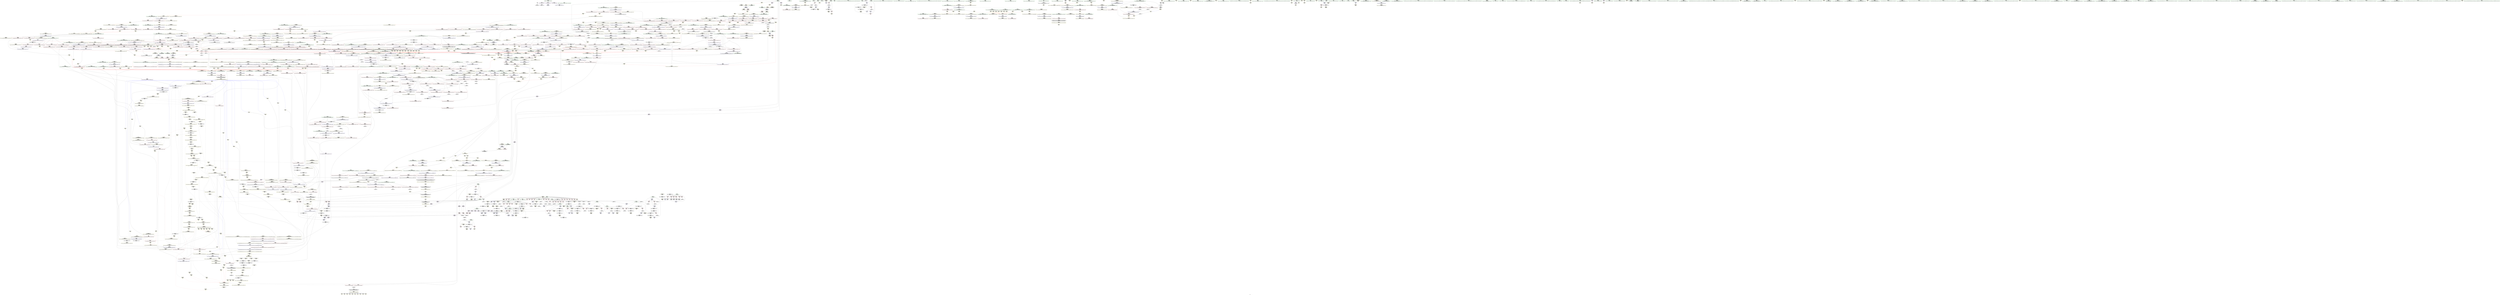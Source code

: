 digraph "SVFG" {
	label="SVFG";

	Node0x55bb4355bc60 [shape=record,color=grey,label="{NodeID: 0\nNullPtr}"];
	Node0x55bb4355bc60 -> Node0x55bb435c77f0[style=solid];
	Node0x55bb4355bc60 -> Node0x55bb435e1290[style=solid];
	Node0x55bb435cfa10 [shape=record,color=blue,label="{NodeID: 775\n1062\<--1056\n__result.addr\<--__result\n_ZSt22__move_median_to_firstIPxN9__gnu_cxx5__ops15_Iter_less_iterEEvT_S4_S4_S4_T0_\n}"];
	Node0x55bb435cfa10 -> Node0x55bb435dbd10[style=dashed];
	Node0x55bb435cfa10 -> Node0x55bb435dbde0[style=dashed];
	Node0x55bb435cfa10 -> Node0x55bb435dbeb0[style=dashed];
	Node0x55bb435cfa10 -> Node0x55bb435dbf80[style=dashed];
	Node0x55bb435cfa10 -> Node0x55bb435dc050[style=dashed];
	Node0x55bb435cfa10 -> Node0x55bb435dc120[style=dashed];
	Node0x55bb435cfa10 -> Node0x55bb435e7560[style=dashed];
	Node0x55bb435e79f0 [shape=record,color=yellow,style=double,label="{NodeID: 1550\nRETMU(243V_1)\npts\{1352 \}\nFun[_ZNK9__gnu_cxx5__ops14_Val_less_iterclIxPxEEbRT_T0_]}"];
	Node0x55bb435c65b0 [shape=record,color=red,label="{NodeID: 443\n610\<--587\n\<--__first.addr\n_ZSt27__unguarded_partition_pivotIPxN9__gnu_cxx5__ops15_Iter_less_iterEET_S4_S4_T0_\n}"];
	Node0x55bb435c65b0 -> Node0x55bb435ca4c0[style=solid];
	Node0x55bb4360a8b0 [shape=record,color=grey,label="{NodeID: 1218\n177 = Binary(176, 148, )\n}"];
	Node0x55bb4360a8b0 -> Node0x55bb435e1ef0[style=solid];
	Node0x55bb435b9ee0 [shape=record,color=green,label="{NodeID: 111\n632\<--633\n__first.addr\<--__first.addr_field_insensitive\n_ZSt13__heap_selectIPxN9__gnu_cxx5__ops15_Iter_less_iterEEvT_S4_S4_T0_\n}"];
	Node0x55bb435b9ee0 -> Node0x55bb435c6b60[style=solid];
	Node0x55bb435b9ee0 -> Node0x55bb435c6c30[style=solid];
	Node0x55bb435b9ee0 -> Node0x55bb435c6d00[style=solid];
	Node0x55bb435b9ee0 -> Node0x55bb435e46c0[style=solid];
	Node0x55bb435f0cf0 [shape=record,color=yellow,style=double,label="{NodeID: 886\nAPARM(537)\nCS[]|{<s0>23}}"];
	Node0x55bb435f0cf0:s0 -> Node0x55bb435d3870[style=solid,color=red];
	Node0x55bb435ee200 [shape=record,color=yellow,style=double,label="{NodeID: 1661\nRETMU(218V_2)\npts\{1226 \}\nFun[_ZSt16__insertion_sortIPxN9__gnu_cxx5__ops15_Iter_less_iterEEvT_S4_T0_]}"];
	Node0x55bb435dbeb0 [shape=record,color=red,label="{NodeID: 554\n1096\<--1062\n\<--__result.addr\n_ZSt22__move_median_to_firstIPxN9__gnu_cxx5__ops15_Iter_less_iterEEvT_S4_S4_S4_T0_\n}"];
	Node0x55bb435dbeb0 -> Node0x55bb435f4020[style=solid];
	Node0x55bb43651d90 [shape=record,color=black,label="{NodeID: 1329\nMR_46V_8 = PHI(MR_46V_10, MR_46V_2, )\npts\{129 \}\n}"];
	Node0x55bb43651d90 -> Node0x55bb435e28b0[style=dashed];
	Node0x55bb43651d90 -> Node0x55bb435e2980[style=dashed];
	Node0x55bb43651d90 -> Node0x55bb4364eb90[style=dashed];
	Node0x55bb435bee00 [shape=record,color=green,label="{NodeID: 222\n1451\<--1452\n__it.addr\<--__it.addr_field_insensitive\n_ZSt12__niter_baseIPxET_S1_\n}"];
	Node0x55bb435bee00 -> Node0x55bb435e03c0[style=solid];
	Node0x55bb435bee00 -> Node0x55bb435d2040[style=solid];
	Node0x55bb435f6720 [shape=record,color=yellow,style=double,label="{NodeID: 997\nAPARM(1406)\nCS[]|{<s0>84}}"];
	Node0x55bb435f6720:s0 -> Node0x55bb435fade0[style=solid,color=red];
	Node0x55bb435e1940 [shape=record,color=blue,label="{NodeID: 665\n58\<--127\n__vla_expr4\<--\nmain\n}"];
	Node0x55bb435e1940 -> Node0x55bb4363f070[style=dashed];
	Node0x55bb43665120 [shape=record,color=yellow,style=double,label="{NodeID: 1440\n38V_1 = ENCHI(MR_38V_0)\npts\{81 \}\nFun[main]}"];
	Node0x55bb43665120 -> Node0x55bb43642770[style=dashed];
	Node0x55bb435ccaf0 [shape=record,color=purple,label="{NodeID: 333\n1484\<--1481\nadd.ptr\<--\n_ZNSt20__copy_move_backwardILb1ELb1ESt26random_access_iterator_tagE13__copy_move_bIxEEPT_PKS3_S6_S4_\n}"];
	Node0x55bb435ccaf0 -> Node0x55bb435c9a70[style=solid];
	Node0x55bb435fcd90 [shape=record,color=yellow,style=double,label="{NodeID: 1108\nFPARM(837)\nFun[_ZSt4moveIRxEONSt16remove_referenceIT_E4typeEOS2_]}"];
	Node0x55bb435fcd90 -> Node0x55bb435e5b10[style=solid];
	Node0x55bb435b68e0 [shape=record,color=green,label="{NodeID: 1\n7\<--1\n__dso_handle\<--dummyObj\nGlob }"];
	Node0x55bb435cfae0 [shape=record,color=blue,label="{NodeID: 776\n1064\<--1057\n__a.addr\<--__a\n_ZSt22__move_median_to_firstIPxN9__gnu_cxx5__ops15_Iter_less_iterEEvT_S4_S4_S4_T0_\n}"];
	Node0x55bb435cfae0 -> Node0x55bb435dc1f0[style=dashed];
	Node0x55bb435cfae0 -> Node0x55bb435dc2c0[style=dashed];
	Node0x55bb435cfae0 -> Node0x55bb435dc390[style=dashed];
	Node0x55bb435cfae0 -> Node0x55bb435dc460[style=dashed];
	Node0x55bb435cfae0 -> Node0x55bb435dc530[style=dashed];
	Node0x55bb435cfae0 -> Node0x55bb435e7640[style=dashed];
	Node0x55bb435e7ad0 [shape=record,color=yellow,style=double,label="{NodeID: 1551\nRETMU(280V_2)\npts\{1509 \}\nFun[_ZNK9__gnu_cxx5__ops14_Val_less_iterclIxPxEEbRT_T0_]}"];
	Node0x55bb435c6680 [shape=record,color=red,label="{NodeID: 444\n618\<--587\n\<--__first.addr\n_ZSt27__unguarded_partition_pivotIPxN9__gnu_cxx5__ops15_Iter_less_iterEET_S4_S4_T0_\n}"];
	Node0x55bb435c6680 -> Node0x55bb435ca660[style=solid];
	Node0x55bb4360aa30 [shape=record,color=grey,label="{NodeID: 1219\n911 = Binary(910, 148, )\n}"];
	Node0x55bb4360aa30 -> Node0x55bb4360cb30[style=solid];
	Node0x55bb435b9fb0 [shape=record,color=green,label="{NodeID: 112\n634\<--635\n__middle.addr\<--__middle.addr_field_insensitive\n_ZSt13__heap_selectIPxN9__gnu_cxx5__ops15_Iter_less_iterEEvT_S4_S4_T0_\n}"];
	Node0x55bb435b9fb0 -> Node0x55bb435c6dd0[style=solid];
	Node0x55bb435b9fb0 -> Node0x55bb435c6ea0[style=solid];
	Node0x55bb435b9fb0 -> Node0x55bb435c6f70[style=solid];
	Node0x55bb435b9fb0 -> Node0x55bb435e4790[style=solid];
	Node0x55bb435f0dc0 [shape=record,color=yellow,style=double,label="{NodeID: 887\nAPARM(542)\nCS[]|{<s0>24}}"];
	Node0x55bb435f0dc0:s0 -> Node0x55bb435fc910[style=solid,color=red];
	Node0x55bb435ee2e0 [shape=record,color=yellow,style=double,label="{NodeID: 1662\nRETMU(220V_2)\npts\{1228 \}\nFun[_ZSt16__insertion_sortIPxN9__gnu_cxx5__ops15_Iter_less_iterEEvT_S4_T0_]}"];
	Node0x55bb435dbf80 [shape=record,color=red,label="{NodeID: 555\n1106\<--1062\n\<--__result.addr\n_ZSt22__move_median_to_firstIPxN9__gnu_cxx5__ops15_Iter_less_iterEEvT_S4_S4_S4_T0_\n}"];
	Node0x55bb435dbf80 -> Node0x55bb435f4430[style=solid];
	Node0x55bb43652290 [shape=record,color=black,label="{NodeID: 1330\nMR_36V_7 = PHI(MR_36V_6, MR_36V_5, )\npts\{79 \}\n}"];
	Node0x55bb43652290 -> Node0x55bb43645f90[style=dashed];
	Node0x55bb435beed0 [shape=record,color=green,label="{NodeID: 223\n1460\<--1461\n__first.addr\<--__first.addr_field_insensitive\n_ZNSt20__copy_move_backwardILb1ELb1ESt26random_access_iterator_tagE13__copy_move_bIxEEPT_PKS3_S6_S4_\n}"];
	Node0x55bb435beed0 -> Node0x55bb435e0490[style=solid];
	Node0x55bb435beed0 -> Node0x55bb435e0560[style=solid];
	Node0x55bb435beed0 -> Node0x55bb435d2110[style=solid];
	Node0x55bb435f67f0 [shape=record,color=yellow,style=double,label="{NodeID: 998\nAPARM(1410)\nCS[]|{<s0>85}}"];
	Node0x55bb435f67f0:s0 -> Node0x55bb435fade0[style=solid,color=red];
	Node0x55bb435e1a10 [shape=record,color=blue,label="{NodeID: 666\n60\<--131\n__vla_expr6\<--\nmain\n}"];
	Node0x55bb435e1a10 -> Node0x55bb4363f570[style=dashed];
	Node0x55bb43665200 [shape=record,color=yellow,style=double,label="{NodeID: 1441\n40V_1 = ENCHI(MR_40V_0)\npts\{83 \}\nFun[main]}"];
	Node0x55bb43665200 -> Node0x55bb43642c70[style=dashed];
	Node0x55bb435ccbc0 [shape=record,color=purple,label="{NodeID: 334\n1497\<--1494\nadd.ptr2\<--\n_ZNSt20__copy_move_backwardILb1ELb1ESt26random_access_iterator_tagE13__copy_move_bIxEEPT_PKS3_S6_S4_\n}"];
	Node0x55bb435ccbc0 -> Node0x55bb435c9c10[style=solid];
	Node0x55bb435fd1b0 [shape=record,color=yellow,style=double,label="{NodeID: 1109\nFPARM(1457)\nFun[_ZNSt20__copy_move_backwardILb1ELb1ESt26random_access_iterator_tagE13__copy_move_bIxEEPT_PKS3_S6_S4_]}"];
	Node0x55bb435fd1b0 -> Node0x55bb435d2110[style=solid];
	Node0x55bb435b6970 [shape=record,color=green,label="{NodeID: 2\n8\<--1\n_ZSt3cin\<--dummyObj\nGlob }"];
	Node0x55bb435cfbb0 [shape=record,color=blue,label="{NodeID: 777\n1066\<--1058\n__b.addr\<--__b\n_ZSt22__move_median_to_firstIPxN9__gnu_cxx5__ops15_Iter_less_iterEEvT_S4_S4_S4_T0_\n}"];
	Node0x55bb435cfbb0 -> Node0x55bb435dc600[style=dashed];
	Node0x55bb435cfbb0 -> Node0x55bb435dc6d0[style=dashed];
	Node0x55bb435cfbb0 -> Node0x55bb435dc7a0[style=dashed];
	Node0x55bb435cfbb0 -> Node0x55bb435dc870[style=dashed];
	Node0x55bb435cfbb0 -> Node0x55bb435dc940[style=dashed];
	Node0x55bb435cfbb0 -> Node0x55bb435e7720[style=dashed];
	Node0x55bb435e7bb0 [shape=record,color=yellow,style=double,label="{NodeID: 1552\nRETMU(282V_2)\npts\{1511 \}\nFun[_ZNK9__gnu_cxx5__ops14_Val_less_iterclIxPxEEbRT_T0_]}"];
	Node0x55bb435c6750 [shape=record,color=red,label="{NodeID: 445\n621\<--587\n\<--__first.addr\n_ZSt27__unguarded_partition_pivotIPxN9__gnu_cxx5__ops15_Iter_less_iterEET_S4_S4_T0_\n}"];
	Node0x55bb435c6750 -> Node0x55bb435f1780[style=solid];
	Node0x55bb4360abb0 [shape=record,color=grey,label="{NodeID: 1220\n206 = Binary(205, 96, )\n}"];
	Node0x55bb4360abb0 -> Node0x55bb435e2570[style=solid];
	Node0x55bb435ba080 [shape=record,color=green,label="{NodeID: 113\n636\<--637\n__last.addr\<--__last.addr_field_insensitive\n_ZSt13__heap_selectIPxN9__gnu_cxx5__ops15_Iter_less_iterEEvT_S4_S4_T0_\n}"];
	Node0x55bb435ba080 -> Node0x55bb435c7040[style=solid];
	Node0x55bb435ba080 -> Node0x55bb435e4860[style=solid];
	Node0x55bb435f0e90 [shape=record,color=yellow,style=double,label="{NodeID: 888\nAPARM(543)\nCS[]|{<s0>24}}"];
	Node0x55bb435f0e90:s0 -> Node0x55bb435fc9d0[style=solid,color=red];
	Node0x55bb435ee3c0 [shape=record,color=yellow,style=double,label="{NodeID: 1663\nRETMU(222V_2)\npts\{1230 \}\nFun[_ZSt16__insertion_sortIPxN9__gnu_cxx5__ops15_Iter_less_iterEEvT_S4_T0_]}"];
	Node0x55bb435dc050 [shape=record,color=red,label="{NodeID: 556\n1114\<--1062\n\<--__result.addr\n_ZSt22__move_median_to_firstIPxN9__gnu_cxx5__ops15_Iter_less_iterEEvT_S4_S4_S4_T0_\n}"];
	Node0x55bb435dc050 -> Node0x55bb435f4840[style=solid];
	Node0x55bb43652790 [shape=record,color=black,label="{NodeID: 1331\nMR_38V_8 = PHI(MR_38V_7, MR_38V_6, )\npts\{81 \}\n}"];
	Node0x55bb43652790 -> Node0x55bb43646490[style=dashed];
	Node0x55bb435befa0 [shape=record,color=green,label="{NodeID: 224\n1462\<--1463\n__last.addr\<--__last.addr_field_insensitive\n_ZNSt20__copy_move_backwardILb1ELb1ESt26random_access_iterator_tagE13__copy_move_bIxEEPT_PKS3_S6_S4_\n}"];
	Node0x55bb435befa0 -> Node0x55bb435e0630[style=solid];
	Node0x55bb435befa0 -> Node0x55bb435d21e0[style=solid];
	Node0x55bb435f68c0 [shape=record,color=yellow,style=double,label="{NodeID: 999\nAPARM(1412)\nCS[]|{<s0>86}}"];
	Node0x55bb435f68c0:s0 -> Node0x55bb435fade0[style=solid,color=red];
	Node0x55bb435e1ae0 [shape=record,color=blue,label="{NodeID: 667\n62\<--147\ntemp\<--sub\nmain\n}"];
	Node0x55bb435e1ae0 -> Node0x55bb43659090[style=dashed];
	Node0x55bb436652e0 [shape=record,color=yellow,style=double,label="{NodeID: 1442\n42V_1 = ENCHI(MR_42V_0)\npts\{85 \}\nFun[main]}"];
	Node0x55bb436652e0 -> Node0x55bb4363ce70[style=dashed];
	Node0x55bb435ccc90 [shape=record,color=red,label="{NodeID: 335\n94\<--46\n\<--t\nmain\n}"];
	Node0x55bb435ccc90 -> Node0x55bb436078b0[style=solid];
	Node0x55bb435ccc90 -> Node0x55bb4360d8b0[style=solid];
	Node0x55bb435fd270 [shape=record,color=yellow,style=double,label="{NodeID: 1110\nFPARM(1458)\nFun[_ZNSt20__copy_move_backwardILb1ELb1ESt26random_access_iterator_tagE13__copy_move_bIxEEPT_PKS3_S6_S4_]}"];
	Node0x55bb435fd270 -> Node0x55bb435d21e0[style=solid];
	Node0x55bb435b6c20 [shape=record,color=green,label="{NodeID: 3\n9\<--1\n_ZSt4cout\<--dummyObj\nGlob }"];
	Node0x55bb435cfc80 [shape=record,color=blue,label="{NodeID: 778\n1068\<--1059\n__c.addr\<--__c\n_ZSt22__move_median_to_firstIPxN9__gnu_cxx5__ops15_Iter_less_iterEEvT_S4_S4_S4_T0_\n}"];
	Node0x55bb435cfc80 -> Node0x55bb435dca10[style=dashed];
	Node0x55bb435cfc80 -> Node0x55bb435dcae0[style=dashed];
	Node0x55bb435cfc80 -> Node0x55bb435dcbb0[style=dashed];
	Node0x55bb435cfc80 -> Node0x55bb435dcc80[style=dashed];
	Node0x55bb435cfc80 -> Node0x55bb435dcd50[style=dashed];
	Node0x55bb435cfc80 -> Node0x55bb435dce20[style=dashed];
	Node0x55bb435cfc80 -> Node0x55bb435e7800[style=dashed];
	Node0x55bb435e7c90 [shape=record,color=yellow,style=double,label="{NodeID: 1553\nRETMU(284V_2)\npts\{1513 \}\nFun[_ZNK9__gnu_cxx5__ops14_Val_less_iterclIxPxEEbRT_T0_]}"];
	Node0x55bb435c6820 [shape=record,color=red,label="{NodeID: 446\n600\<--589\n\<--__last.addr\n_ZSt27__unguarded_partition_pivotIPxN9__gnu_cxx5__ops15_Iter_less_iterEET_S4_S4_T0_\n}"];
	Node0x55bb435c6820 -> Node0x55bb435c87c0[style=solid];
	Node0x55bb4360ad30 [shape=record,color=grey,label="{NodeID: 1221\n693 = Binary(692, 416, )\n}"];
	Node0x55bb4360ad30 -> Node0x55bb4360e630[style=solid];
	Node0x55bb435bf470 [shape=record,color=green,label="{NodeID: 114\n638\<--639\n__i\<--__i_field_insensitive\n_ZSt13__heap_selectIPxN9__gnu_cxx5__ops15_Iter_less_iterEEvT_S4_S4_T0_\n}"];
	Node0x55bb435bf470 -> Node0x55bb435c7110[style=solid];
	Node0x55bb435bf470 -> Node0x55bb435c71e0[style=solid];
	Node0x55bb435bf470 -> Node0x55bb435c72b0[style=solid];
	Node0x55bb435bf470 -> Node0x55bb435c7380[style=solid];
	Node0x55bb435bf470 -> Node0x55bb435e4930[style=solid];
	Node0x55bb435bf470 -> Node0x55bb435e4a00[style=solid];
	Node0x55bb435f0f60 [shape=record,color=yellow,style=double,label="{NodeID: 889\nAPARM(548)\nCS[]|{<s0>25}}"];
	Node0x55bb435f0f60:s0 -> Node0x55bb435d3750[style=solid,color=red];
	Node0x55bb435ee4a0 [shape=record,color=yellow,style=double,label="{NodeID: 1664\nRETMU(224V_1)\npts\{721 808 857 982 1198 1352 \}\nFun[_ZSt16__insertion_sortIPxN9__gnu_cxx5__ops15_Iter_less_iterEEvT_S4_T0_]}"];
	Node0x55bb435dc120 [shape=record,color=red,label="{NodeID: 557\n1118\<--1062\n\<--__result.addr\n_ZSt22__move_median_to_firstIPxN9__gnu_cxx5__ops15_Iter_less_iterEEvT_S4_S4_S4_T0_\n}"];
	Node0x55bb435dc120 -> Node0x55bb435f49e0[style=solid];
	Node0x55bb43652c90 [shape=record,color=black,label="{NodeID: 1332\nMR_48V_10 = PHI(MR_48V_9, MR_48V_8, )\npts\{133 \}\n}"];
	Node0x55bb43652c90 -> Node0x55bb43646990[style=dashed];
	Node0x55bb435bf070 [shape=record,color=green,label="{NodeID: 225\n1464\<--1465\n__result.addr\<--__result.addr_field_insensitive\n_ZNSt20__copy_move_backwardILb1ELb1ESt26random_access_iterator_tagE13__copy_move_bIxEEPT_PKS3_S6_S4_\n}"];
	Node0x55bb435bf070 -> Node0x55bb435e0700[style=solid];
	Node0x55bb435bf070 -> Node0x55bb435e07d0[style=solid];
	Node0x55bb435bf070 -> Node0x55bb435d22b0[style=solid];
	Node0x55bb435f6990 [shape=record,color=yellow,style=double,label="{NodeID: 1000\nAPARM(1407)\nCS[]|{<s0>87}}"];
	Node0x55bb435f6990:s0 -> Node0x55bb435fc6d0[style=solid,color=red];
	Node0x55bb435e1bb0 [shape=record,color=blue,label="{NodeID: 668\n64\<--99\ni8\<--\nmain\n}"];
	Node0x55bb435e1bb0 -> Node0x55bb43659590[style=dashed];
	Node0x55bb436653c0 [shape=record,color=yellow,style=double,label="{NodeID: 1443\n44V_1 = ENCHI(MR_44V_0)\npts\{109 \}\nFun[main]}"];
	Node0x55bb436653c0 -> Node0x55bb4363d370[style=dashed];
	Node0x55bb435ccd60 [shape=record,color=red,label="{NodeID: 336\n323\<--48\n\<--p\nmain\n}"];
	Node0x55bb435ccd60 -> Node0x55bb435ef3c0[style=solid];
	Node0x55bb435fca90 [shape=record,color=yellow,style=double,label="{NodeID: 1111\nFPARM(1459)\nFun[_ZNSt20__copy_move_backwardILb1ELb1ESt26random_access_iterator_tagE13__copy_move_bIxEEPT_PKS3_S6_S4_]}"];
	Node0x55bb435fca90 -> Node0x55bb435d22b0[style=solid];
	Node0x55bb435b6cb0 [shape=record,color=green,label="{NodeID: 4\n10\<--1\n.str\<--dummyObj\nGlob }"];
	Node0x55bb435cfd50 [shape=record,color=blue,label="{NodeID: 779\n1131\<--1126\n__first.addr\<--__first\n_ZSt21__unguarded_partitionIPxN9__gnu_cxx5__ops15_Iter_less_iterEET_S4_S4_S4_T0_\n}"];
	Node0x55bb435cfd50 -> Node0x55bb4365bd90[style=dashed];
	Node0x55bb435e7d70 [shape=record,color=yellow,style=double,label="{NodeID: 1554\nRETMU(44V_4)\npts\{109 \}\nFun[_ZSt25__unguarded_linear_insertIPxN9__gnu_cxx5__ops14_Val_less_iterEEvT_T0_]|{<s0>74|<s1>76}}"];
	Node0x55bb435e7d70:s0 -> Node0x55bb43685060[style=dashed,color=blue];
	Node0x55bb435e7d70:s1 -> Node0x55bb436851c0[style=dashed,color=blue];
	Node0x55bb435c68f0 [shape=record,color=red,label="{NodeID: 447\n613\<--589\n\<--__last.addr\n_ZSt27__unguarded_partition_pivotIPxN9__gnu_cxx5__ops15_Iter_less_iterEET_S4_S4_T0_\n}"];
	Node0x55bb435c68f0 -> Node0x55bb435ca590[style=solid];
	Node0x55bb4360aeb0 [shape=record,color=grey,label="{NodeID: 1222\n692 = Binary(690, 691, )\n}"];
	Node0x55bb4360aeb0 -> Node0x55bb4360ad30[style=solid];
	Node0x55bb435bf500 [shape=record,color=green,label="{NodeID: 115\n646\<--647\n_ZSt11__make_heapIPxN9__gnu_cxx5__ops15_Iter_less_iterEEvT_S4_RT0_\<--_ZSt11__make_heapIPxN9__gnu_cxx5__ops15_Iter_less_iterEEvT_S4_RT0__field_insensitive\n}"];
	Node0x55bb435f1030 [shape=record,color=yellow,style=double,label="{NodeID: 890\nAPARM(549)\nCS[]|{<s0>25}}"];
	Node0x55bb435f1030:s0 -> Node0x55bb435d3870[style=solid,color=red];
	Node0x55bb435ee670 [shape=record,color=yellow,style=double,label="{NodeID: 1665\nRETMU(44V_3)\npts\{109 \}\nFun[_ZSt10__pop_heapIPxN9__gnu_cxx5__ops15_Iter_less_iterEEvT_S4_S4_RT0_]|{<s0>32|<s1>33}}"];
	Node0x55bb435ee670:s0 -> Node0x55bb43683e80[style=dashed,color=blue];
	Node0x55bb435ee670:s1 -> Node0x55bb43683fe0[style=dashed,color=blue];
	Node0x55bb435dc1f0 [shape=record,color=red,label="{NodeID: 558\n1074\<--1064\n\<--__a.addr\n_ZSt22__move_median_to_firstIPxN9__gnu_cxx5__ops15_Iter_less_iterEEvT_S4_S4_S4_T0_\n}"];
	Node0x55bb435dc1f0 -> Node0x55bb435f3660[style=solid];
	Node0x55bb43653190 [shape=record,color=black,label="{NodeID: 1333\nMR_44V_2 = PHI(MR_44V_4, MR_44V_1, )\npts\{109 \}\n}"];
	Node0x55bb43653190 -> Node0x55bb435e8290[style=dashed];
	Node0x55bb435bf140 [shape=record,color=green,label="{NodeID: 226\n1466\<--1467\n_Num\<--_Num_field_insensitive\n_ZNSt20__copy_move_backwardILb1ELb1ESt26random_access_iterator_tagE13__copy_move_bIxEEPT_PKS3_S6_S4_\n}"];
	Node0x55bb435bf140 -> Node0x55bb435e08a0[style=solid];
	Node0x55bb435bf140 -> Node0x55bb435e0970[style=solid];
	Node0x55bb435bf140 -> Node0x55bb435e0a40[style=solid];
	Node0x55bb435bf140 -> Node0x55bb435e0b10[style=solid];
	Node0x55bb435bf140 -> Node0x55bb435d2380[style=solid];
	Node0x55bb435f6a60 [shape=record,color=yellow,style=double,label="{NodeID: 1001\nAPARM(1411)\nCS[]|{<s0>87}}"];
	Node0x55bb435f6a60:s0 -> Node0x55bb435fc790[style=solid,color=red];
	Node0x55bb435e1c80 [shape=record,color=blue,label="{NodeID: 669\n164\<--162\narrayidx16\<--\nmain\n}"];
	Node0x55bb435e1c80 -> Node0x55bb4365f490[style=dashed];
	Node0x55bb436654a0 [shape=record,color=yellow,style=double,label="{NodeID: 1444\n46V_1 = ENCHI(MR_46V_0)\npts\{129 \}\nFun[main]}"];
	Node0x55bb436654a0 -> Node0x55bb4363d870[style=dashed];
	Node0x55bb435cce30 [shape=record,color=red,label="{NodeID: 337\n338\<--48\n\<--p\nmain\n}"];
	Node0x55bb435cce30 -> Node0x55bb43609230[style=solid];
	Node0x55bb435fcb50 [shape=record,color=yellow,style=double,label="{NodeID: 1112\nFPARM(627)\nFun[_ZSt13__heap_selectIPxN9__gnu_cxx5__ops15_Iter_less_iterEEvT_S4_S4_T0_]}"];
	Node0x55bb435fcb50 -> Node0x55bb435e46c0[style=solid];
	Node0x55bb435b6d40 [shape=record,color=green,label="{NodeID: 5\n12\<--1\n.str.1\<--dummyObj\nGlob }"];
	Node0x55bb435cfe20 [shape=record,color=blue,label="{NodeID: 780\n1133\<--1127\n__last.addr\<--__last\n_ZSt21__unguarded_partitionIPxN9__gnu_cxx5__ops15_Iter_less_iterEET_S4_S4_S4_T0_\n}"];
	Node0x55bb435cfe20 -> Node0x55bb4365c290[style=dashed];
	Node0x55bb435e7e80 [shape=record,color=yellow,style=double,label="{NodeID: 1555\nRETMU(241V_3)\npts\{1350 \}\nFun[_ZSt25__unguarded_linear_insertIPxN9__gnu_cxx5__ops14_Val_less_iterEEvT_T0_]}"];
	Node0x55bb435c69c0 [shape=record,color=red,label="{NodeID: 448\n620\<--589\n\<--__last.addr\n_ZSt27__unguarded_partition_pivotIPxN9__gnu_cxx5__ops15_Iter_less_iterEET_S4_S4_T0_\n}"];
	Node0x55bb435c69c0 -> Node0x55bb435f16b0[style=solid];
	Node0x55bb4360b030 [shape=record,color=grey,label="{NodeID: 1223\n201 = Binary(200, 148, )\n}"];
	Node0x55bb4360b030 -> Node0x55bb435e24a0[style=solid];
	Node0x55bb435bf5c0 [shape=record,color=green,label="{NodeID: 116\n658\<--659\n_ZNK9__gnu_cxx5__ops15_Iter_less_iterclIPxS3_EEbT_T0_\<--_ZNK9__gnu_cxx5__ops15_Iter_less_iterclIPxS3_EEbT_T0__field_insensitive\n}"];
	Node0x55bb435f1100 [shape=record,color=yellow,style=double,label="{NodeID: 891\nAPARM(570)\nCS[]|{<s0>26}}"];
	Node0x55bb435f1100:s0 -> Node0x55bb435fcb50[style=solid,color=red];
	Node0x55bb435ee780 [shape=record,color=yellow,style=double,label="{NodeID: 1666\nRETMU(131V_2)\npts\{800 \}\nFun[_ZSt10__pop_heapIPxN9__gnu_cxx5__ops15_Iter_less_iterEEvT_S4_S4_RT0_]}"];
	Node0x55bb435dc2c0 [shape=record,color=red,label="{NodeID: 559\n1088\<--1064\n\<--__a.addr\n_ZSt22__move_median_to_firstIPxN9__gnu_cxx5__ops15_Iter_less_iterEEvT_S4_S4_S4_T0_\n}"];
	Node0x55bb435dc2c0 -> Node0x55bb435f3ce0[style=solid];
	Node0x55bb43653690 [shape=record,color=black,label="{NodeID: 1334\nMR_115V_2 = PHI(MR_115V_3, MR_115V_1, )\npts\{717 \}\n}"];
	Node0x55bb43653690 -> Node0x55bb435e8640[style=dashed];
	Node0x55bb435bf210 [shape=record,color=green,label="{NodeID: 227\n1491\<--1492\nllvm.memmove.p0i8.p0i8.i64\<--llvm.memmove.p0i8.p0i8.i64_field_insensitive\n}"];
	Node0x55bb435f6b30 [shape=record,color=yellow,style=double,label="{NodeID: 1002\nAPARM(1413)\nCS[]|{<s0>87}}"];
	Node0x55bb435f6b30:s0 -> Node0x55bb435fc850[style=solid,color=red];
	Node0x55bb435e1d50 [shape=record,color=blue,label="{NodeID: 670\n169\<--167\narrayidx17\<--\nmain\n}"];
	Node0x55bb435e1d50 -> Node0x55bb4365f490[style=dashed];
	Node0x55bb43665580 [shape=record,color=yellow,style=double,label="{NodeID: 1445\n48V_1 = ENCHI(MR_48V_0)\npts\{133 \}\nFun[main]}"];
	Node0x55bb43665580 -> Node0x55bb4363dd70[style=dashed];
	Node0x55bb435ccf00 [shape=record,color=red,label="{NodeID: 338\n102\<--50\n\<--k\nmain\n}"];
	Node0x55bb435ccf00 -> Node0x55bb435e16d0[style=solid];
	Node0x55bb435fdb40 [shape=record,color=yellow,style=double,label="{NodeID: 1113\nFPARM(628)\nFun[_ZSt13__heap_selectIPxN9__gnu_cxx5__ops15_Iter_less_iterEEvT_S4_S4_T0_]}"];
	Node0x55bb435fdb40 -> Node0x55bb435e4790[style=solid];
	Node0x55bb435b6dd0 [shape=record,color=green,label="{NodeID: 6\n15\<--1\n\<--dummyObj\nCan only get source location for instruction, argument, global var or function.}"];
	Node0x55bb435cfef0 [shape=record,color=blue,label="{NodeID: 781\n1135\<--1128\n__pivot.addr\<--__pivot\n_ZSt21__unguarded_partitionIPxN9__gnu_cxx5__ops15_Iter_less_iterEET_S4_S4_S4_T0_\n}"];
	Node0x55bb435cfef0 -> Node0x55bb435dd7e0[style=dashed];
	Node0x55bb435cfef0 -> Node0x55bb435dd8b0[style=dashed];
	Node0x55bb435cfef0 -> Node0x55bb435e8d20[style=dashed];
	Node0x55bb435e7f60 [shape=record,color=yellow,style=double,label="{NodeID: 1556\nRETMU(243V_2)\npts\{1352 \}\nFun[_ZSt25__unguarded_linear_insertIPxN9__gnu_cxx5__ops14_Val_less_iterEEvT_T0_]}"];
	Node0x55bb435c6a90 [shape=record,color=red,label="{NodeID: 449\n612\<--591\n\<--__mid\n_ZSt27__unguarded_partition_pivotIPxN9__gnu_cxx5__ops15_Iter_less_iterEET_S4_S4_T0_\n}"];
	Node0x55bb435c6a90 -> Node0x55bb435d2ee0[style=solid];
	Node0x55bb4360b1b0 [shape=record,color=grey,label="{NodeID: 1224\n415 = Binary(414, 416, )\n}"];
	Node0x55bb4360b1b0 -> Node0x55bb435eff20[style=solid];
	Node0x55bb435bf6c0 [shape=record,color=green,label="{NodeID: 117\n665\<--666\n_ZSt10__pop_heapIPxN9__gnu_cxx5__ops15_Iter_less_iterEEvT_S4_S4_RT0_\<--_ZSt10__pop_heapIPxN9__gnu_cxx5__ops15_Iter_less_iterEEvT_S4_S4_RT0__field_insensitive\n}"];
	Node0x55bb435f11d0 [shape=record,color=yellow,style=double,label="{NodeID: 892\nAPARM(571)\nCS[]|{<s0>26}}"];
	Node0x55bb435f11d0:s0 -> Node0x55bb435fdb40[style=solid,color=red];
	Node0x55bb435ee860 [shape=record,color=yellow,style=double,label="{NodeID: 1667\nRETMU(133V_2)\npts\{802 \}\nFun[_ZSt10__pop_heapIPxN9__gnu_cxx5__ops15_Iter_less_iterEEvT_S4_S4_RT0_]}"];
	Node0x55bb435dc390 [shape=record,color=red,label="{NodeID: 560\n1097\<--1064\n\<--__a.addr\n_ZSt22__move_median_to_firstIPxN9__gnu_cxx5__ops15_Iter_less_iterEEvT_S4_S4_S4_T0_\n}"];
	Node0x55bb435dc390 -> Node0x55bb435f40f0[style=solid];
	Node0x55bb43653b90 [shape=record,color=black,label="{NodeID: 1335\nMR_117V_2 = PHI(MR_117V_4, MR_117V_1, )\npts\{719 \}\n}"];
	Node0x55bb43653b90 -> Node0x55bb435e8720[style=dashed];
	Node0x55bb435bf310 [shape=record,color=green,label="{NodeID: 228\n1508\<--1509\nthis.addr\<--this.addr_field_insensitive\n_ZNK9__gnu_cxx5__ops14_Val_less_iterclIxPxEEbRT_T0_\n}"];
	Node0x55bb435bf310 -> Node0x55bb435e0be0[style=solid];
	Node0x55bb435bf310 -> Node0x55bb435d2520[style=solid];
	Node0x55bb435f6c00 [shape=record,color=yellow,style=double,label="{NodeID: 1003\nAPARM(1442)\nCS[]|{<s0>88}}"];
	Node0x55bb435f6c00:s0 -> Node0x55bb435fd1b0[style=solid,color=red];
	Node0x55bb435e1e20 [shape=record,color=blue,label="{NodeID: 671\n62\<--172\ntemp\<--dec18\nmain\n}"];
	Node0x55bb435e1e20 -> Node0x55bb4365ef90[style=dashed];
	Node0x55bb43665660 [shape=record,color=yellow,style=double,label="{NodeID: 1446\n44V_1 = ENCHI(MR_44V_0)\npts\{109 \}\nFun[_ZSt27__unguarded_partition_pivotIPxN9__gnu_cxx5__ops15_Iter_less_iterEET_S4_S4_T0_]}"];
	Node0x55bb43665660 -> Node0x55bb4367e8e0[style=dashed];
	Node0x55bb435ccfd0 [shape=record,color=red,label="{NodeID: 339\n115\<--50\n\<--k\nmain\n}"];
	Node0x55bb435ccfd0 -> Node0x55bb4360dbb0[style=solid];
	Node0x55bb435fdc00 [shape=record,color=yellow,style=double,label="{NodeID: 1114\nFPARM(629)\nFun[_ZSt13__heap_selectIPxN9__gnu_cxx5__ops15_Iter_less_iterEEvT_S4_S4_T0_]}"];
	Node0x55bb435fdc00 -> Node0x55bb435e4860[style=solid];
	Node0x55bb435b7610 [shape=record,color=green,label="{NodeID: 7\n87\<--1\n\<--dummyObj\nCan only get source location for instruction, argument, global var or function.}"];
	Node0x55bb435cffc0 [shape=record,color=blue,label="{NodeID: 782\n1131\<--1147\n__first.addr\<--incdec.ptr\n_ZSt21__unguarded_partitionIPxN9__gnu_cxx5__ops15_Iter_less_iterEET_S4_S4_S4_T0_\n}"];
	Node0x55bb435cffc0 -> Node0x55bb43657790[style=dashed];
	Node0x55bb435e8040 [shape=record,color=yellow,style=double,label="{NodeID: 1557\nRETMU(245V_4)\npts\{1354 \}\nFun[_ZSt25__unguarded_linear_insertIPxN9__gnu_cxx5__ops14_Val_less_iterEEvT_T0_]}"];
	Node0x55bb435c6b60 [shape=record,color=red,label="{NodeID: 450\n643\<--632\n\<--__first.addr\n_ZSt13__heap_selectIPxN9__gnu_cxx5__ops15_Iter_less_iterEEvT_S4_S4_T0_\n}"];
	Node0x55bb435c6b60 -> Node0x55bb435f1850[style=solid];
	Node0x55bb4360b330 [shape=record,color=grey,label="{NodeID: 1225\n243 = Binary(242, 148, )\n}"];
	Node0x55bb4360b330 -> Node0x55bb435e2b20[style=solid];
	Node0x55bb435bf7c0 [shape=record,color=green,label="{NodeID: 118\n678\<--679\n__first.addr\<--__first.addr_field_insensitive\n_ZSt11__sort_heapIPxN9__gnu_cxx5__ops15_Iter_less_iterEEvT_S4_RT0_\n}"];
	Node0x55bb435bf7c0 -> Node0x55bb435c7450[style=solid];
	Node0x55bb435bf7c0 -> Node0x55bb435c7520[style=solid];
	Node0x55bb435bf7c0 -> Node0x55bb435e4ad0[style=solid];
	Node0x55bb435f12a0 [shape=record,color=yellow,style=double,label="{NodeID: 893\nAPARM(572)\nCS[]|{<s0>26}}"];
	Node0x55bb435f12a0:s0 -> Node0x55bb435fdc00[style=solid,color=red];
	Node0x55bb435ee940 [shape=record,color=yellow,style=double,label="{NodeID: 1668\nRETMU(135V_2)\npts\{804 \}\nFun[_ZSt10__pop_heapIPxN9__gnu_cxx5__ops15_Iter_less_iterEEvT_S4_S4_RT0_]}"];
	Node0x55bb435dc460 [shape=record,color=red,label="{NodeID: 561\n1102\<--1064\n\<--__a.addr\n_ZSt22__move_median_to_firstIPxN9__gnu_cxx5__ops15_Iter_less_iterEEvT_S4_S4_S4_T0_\n}"];
	Node0x55bb435dc460 -> Node0x55bb435f4290[style=solid];
	Node0x55bb43654090 [shape=record,color=black,label="{NodeID: 1336\nMR_119V_2 = PHI(MR_119V_4, MR_119V_1, )\npts\{721 \}\n}"];
	Node0x55bb43654090 -> Node0x55bb435e8800[style=dashed];
	Node0x55bb435bf3e0 [shape=record,color=green,label="{NodeID: 229\n1510\<--1511\n__val.addr\<--__val.addr_field_insensitive\n_ZNK9__gnu_cxx5__ops14_Val_less_iterclIxPxEEbRT_T0_\n}"];
	Node0x55bb435bf3e0 -> Node0x55bb435e0cb0[style=solid];
	Node0x55bb435bf3e0 -> Node0x55bb435d25f0[style=solid];
	Node0x55bb435f6cd0 [shape=record,color=yellow,style=double,label="{NodeID: 1004\nAPARM(1443)\nCS[]|{<s0>88}}"];
	Node0x55bb435f6cd0:s0 -> Node0x55bb435fd270[style=solid,color=red];
	Node0x55bb435e1ef0 [shape=record,color=blue,label="{NodeID: 672\n64\<--177\ni8\<--inc20\nmain\n}"];
	Node0x55bb435e1ef0 -> Node0x55bb43659590[style=dashed];
	Node0x55bb43665770 [shape=record,color=yellow,style=double,label="{NodeID: 1447\n86V_1 = ENCHI(MR_86V_0)\npts\{588 \}\nFun[_ZSt27__unguarded_partition_pivotIPxN9__gnu_cxx5__ops15_Iter_less_iterEET_S4_S4_T0_]}"];
	Node0x55bb43665770 -> Node0x55bb435e4450[style=dashed];
	Node0x55bb435cd0a0 [shape=record,color=red,label="{NodeID: 340\n127\<--50\n\<--k\nmain\n}"];
	Node0x55bb435cd0a0 -> Node0x55bb435e1940[style=solid];
	Node0x55bb435fdcc0 [shape=record,color=yellow,style=double,label="{NodeID: 1115\nFPARM(1419)\nFun[_ZSt12__miter_baseIPxET_S1_]}"];
	Node0x55bb435fdcc0 -> Node0x55bb435d1c30[style=solid];
	Node0x55bb435b76a0 [shape=record,color=green,label="{NodeID: 8\n92\<--1\n\<--dummyObj\nCan only get source location for instruction, argument, global var or function.}"];
	Node0x55bb435d0090 [shape=record,color=blue,label="{NodeID: 783\n1133\<--1151\n__last.addr\<--incdec.ptr3\n_ZSt21__unguarded_partitionIPxN9__gnu_cxx5__ops15_Iter_less_iterEET_S4_S4_S4_T0_\n}"];
	Node0x55bb435d0090 -> Node0x55bb43654590[style=dashed];
	Node0x55bb435e8120 [shape=record,color=yellow,style=double,label="{NodeID: 1558\nRETMU(247V_1)\npts\{721 808 857 982 1198 1230 \}\nFun[_ZSt25__unguarded_linear_insertIPxN9__gnu_cxx5__ops14_Val_less_iterEEvT_T0_]}"];
	Node0x55bb435c6c30 [shape=record,color=red,label="{NodeID: 451\n656\<--632\n\<--__first.addr\n_ZSt13__heap_selectIPxN9__gnu_cxx5__ops15_Iter_less_iterEEvT_S4_S4_T0_\n}"];
	Node0x55bb435c6c30 -> Node0x55bb435f1c60[style=solid];
	Node0x55bb4360b4b0 [shape=record,color=grey,label="{NodeID: 1226\n238 = Binary(237, 96, )\n}"];
	Node0x55bb4360b4b0 -> Node0x55bb435e2a50[style=solid];
	Node0x55bb435bf890 [shape=record,color=green,label="{NodeID: 119\n680\<--681\n__last.addr\<--__last.addr_field_insensitive\n_ZSt11__sort_heapIPxN9__gnu_cxx5__ops15_Iter_less_iterEEvT_S4_RT0_\n}"];
	Node0x55bb435bf890 -> Node0x55bb435d74c0[style=solid];
	Node0x55bb435bf890 -> Node0x55bb435d7590[style=solid];
	Node0x55bb435bf890 -> Node0x55bb435d7660[style=solid];
	Node0x55bb435bf890 -> Node0x55bb435d7730[style=solid];
	Node0x55bb435bf890 -> Node0x55bb435e4ba0[style=solid];
	Node0x55bb435bf890 -> Node0x55bb435e4d40[style=solid];
	Node0x55bb435f1370 [shape=record,color=yellow,style=double,label="{NodeID: 894\nAPARM(576)\nCS[]|{<s0>27}}"];
	Node0x55bb435f1370:s0 -> Node0x55bb435f9c70[style=solid,color=red];
	Node0x55bb435eea20 [shape=record,color=yellow,style=double,label="{NodeID: 1669\nRETMU(137V_2)\npts\{806 \}\nFun[_ZSt10__pop_heapIPxN9__gnu_cxx5__ops15_Iter_less_iterEEvT_S4_S4_RT0_]}"];
	Node0x55bb435dc530 [shape=record,color=red,label="{NodeID: 562\n1107\<--1064\n\<--__a.addr\n_ZSt22__move_median_to_firstIPxN9__gnu_cxx5__ops15_Iter_less_iterEEvT_S4_S4_S4_T0_\n}"];
	Node0x55bb435dc530 -> Node0x55bb435f4500[style=solid];
	Node0x55bb43654590 [shape=record,color=black,label="{NodeID: 1337\nMR_197V_5 = PHI(MR_197V_6, MR_197V_4, )\npts\{1134 \}\n}"];
	Node0x55bb43654590 -> Node0x55bb435dd4a0[style=dashed];
	Node0x55bb43654590 -> Node0x55bb435dd570[style=dashed];
	Node0x55bb43654590 -> Node0x55bb435dd640[style=dashed];
	Node0x55bb43654590 -> Node0x55bb435dd710[style=dashed];
	Node0x55bb43654590 -> Node0x55bb435d0160[style=dashed];
	Node0x55bb43654590 -> Node0x55bb4365c290[style=dashed];
	Node0x55bb43654590 -> Node0x55bb435e8c40[style=dashed];
	Node0x55bb435c7620 [shape=record,color=green,label="{NodeID: 230\n1512\<--1513\n__it.addr\<--__it.addr_field_insensitive\n_ZNK9__gnu_cxx5__ops14_Val_less_iterclIxPxEEbRT_T0_\n}"];
	Node0x55bb435c7620 -> Node0x55bb435e0d80[style=solid];
	Node0x55bb435c7620 -> Node0x55bb435d26c0[style=solid];
	Node0x55bb435f6da0 [shape=record,color=yellow,style=double,label="{NodeID: 1005\nAPARM(1444)\nCS[]|{<s0>88}}"];
	Node0x55bb435f6da0:s0 -> Node0x55bb435fca90[style=solid,color=red];
	Node0x55bb435e1fc0 [shape=record,color=blue,label="{NodeID: 673\n66\<--99\ni22\<--\nmain\n}"];
	Node0x55bb435e1fc0 -> Node0x55bb43647890[style=dashed];
	Node0x55bb43665850 [shape=record,color=yellow,style=double,label="{NodeID: 1448\n88V_1 = ENCHI(MR_88V_0)\npts\{590 \}\nFun[_ZSt27__unguarded_partition_pivotIPxN9__gnu_cxx5__ops15_Iter_less_iterEET_S4_S4_T0_]}"];
	Node0x55bb43665850 -> Node0x55bb435e4520[style=dashed];
	Node0x55bb435cd170 [shape=record,color=red,label="{NodeID: 341\n131\<--50\n\<--k\nmain\n}"];
	Node0x55bb435cd170 -> Node0x55bb435e1a10[style=solid];
	Node0x55bb435fdd80 [shape=record,color=yellow,style=double,label="{NodeID: 1116\nFPARM(496)\nFun[_ZSt4__lgl]}"];
	Node0x55bb435fdd80 -> Node0x55bb435e3f70[style=solid];
	Node0x55bb435b7730 [shape=record,color=green,label="{NodeID: 9\n96\<--1\n\<--dummyObj\nCan only get source location for instruction, argument, global var or function.}"];
	Node0x55bb435d0160 [shape=record,color=blue,label="{NodeID: 784\n1133\<--1159\n__last.addr\<--incdec.ptr7\n_ZSt21__unguarded_partitionIPxN9__gnu_cxx5__ops15_Iter_less_iterEET_S4_S4_S4_T0_\n}"];
	Node0x55bb435d0160 -> Node0x55bb43654590[style=dashed];
	Node0x55bb435e8290 [shape=record,color=yellow,style=double,label="{NodeID: 1559\nRETMU(44V_2)\npts\{109 \}\nFun[_ZSt11__make_heapIPxN9__gnu_cxx5__ops15_Iter_less_iterEEvT_S4_RT0_]|{<s0>30}}"];
	Node0x55bb435e8290:s0 -> Node0x55bb43683d20[style=dashed,color=blue];
	Node0x55bb435c6d00 [shape=record,color=red,label="{NodeID: 452\n661\<--632\n\<--__first.addr\n_ZSt13__heap_selectIPxN9__gnu_cxx5__ops15_Iter_less_iterEEvT_S4_S4_T0_\n}"];
	Node0x55bb435c6d00 -> Node0x55bb435f1d30[style=solid];
	Node0x55bb4360b630 [shape=record,color=grey,label="{NodeID: 1227\n895 = Binary(894, 96, )\n}"];
	Node0x55bb4360b630 -> Node0x55bb435e6190[style=solid];
	Node0x55bb435bf960 [shape=record,color=green,label="{NodeID: 120\n682\<--683\n__comp.addr\<--__comp.addr_field_insensitive\n_ZSt11__sort_heapIPxN9__gnu_cxx5__ops15_Iter_less_iterEEvT_S4_RT0_\n}"];
	Node0x55bb435bf960 -> Node0x55bb435d7800[style=solid];
	Node0x55bb435bf960 -> Node0x55bb435e4c70[style=solid];
	Node0x55bb435f1440 [shape=record,color=yellow,style=double,label="{NodeID: 895\nAPARM(577)\nCS[]|{<s0>27}}"];
	Node0x55bb435f1440:s0 -> Node0x55bb435f9d60[style=solid,color=red];
	Node0x55bb435eeb00 [shape=record,color=yellow,style=double,label="{NodeID: 1670\nRETMU(139V_2)\npts\{808 \}\nFun[_ZSt10__pop_heapIPxN9__gnu_cxx5__ops15_Iter_less_iterEEvT_S4_S4_RT0_]}"];
	Node0x55bb435dc600 [shape=record,color=red,label="{NodeID: 563\n1075\<--1066\n\<--__b.addr\n_ZSt22__move_median_to_firstIPxN9__gnu_cxx5__ops15_Iter_less_iterEEvT_S4_S4_S4_T0_\n}"];
	Node0x55bb435dc600 -> Node0x55bb435f3730[style=solid];
	Node0x55bb43654a90 [shape=record,color=black,label="{NodeID: 1338\nMR_44V_3 = PHI(MR_44V_5, MR_44V_2, )\npts\{109 \}\n}"];
	Node0x55bb43654a90 -> Node0x55bb4365e590[style=dashed];
	Node0x55bb435c76f0 [shape=record,color=green,label="{NodeID: 231\n16\<--1524\n_GLOBAL__sub_I_gunjan050_0_1.cpp\<--_GLOBAL__sub_I_gunjan050_0_1.cpp_field_insensitive\n}"];
	Node0x55bb435c76f0 -> Node0x55bb435e1190[style=solid];
	Node0x55bb435f6e70 [shape=record,color=yellow,style=double,label="{NodeID: 1006\nAPARM(1485)\nCS[]}"];
	Node0x55bb435e2090 [shape=record,color=blue,label="{NodeID: 674\n68\<--182\nj\<--sub23\nmain\n}"];
	Node0x55bb435e2090 -> Node0x55bb43647d90[style=dashed];
	Node0x55bb43665930 [shape=record,color=yellow,style=double,label="{NodeID: 1449\n90V_1 = ENCHI(MR_90V_0)\npts\{592 \}\nFun[_ZSt27__unguarded_partition_pivotIPxN9__gnu_cxx5__ops15_Iter_less_iterEET_S4_S4_T0_]}"];
	Node0x55bb43665930 -> Node0x55bb435e45f0[style=dashed];
	Node0x55bb435cd240 [shape=record,color=red,label="{NodeID: 342\n135\<--50\n\<--k\nmain\n}"];
	Node0x55bb435fde40 [shape=record,color=yellow,style=double,label="{NodeID: 1117\nFPARM(511)\nFun[_ZSt22__final_insertion_sortIPxN9__gnu_cxx5__ops15_Iter_less_iterEEvT_S4_T0_]}"];
	Node0x55bb435fde40 -> Node0x55bb435e4040[style=solid];
	Node0x55bb435b77c0 [shape=record,color=green,label="{NodeID: 10\n99\<--1\n\<--dummyObj\nCan only get source location for instruction, argument, global var or function.}"];
	Node0x55bb435d0230 [shape=record,color=blue,label="{NodeID: 785\n1131\<--1172\n__first.addr\<--incdec.ptr9\n_ZSt21__unguarded_partitionIPxN9__gnu_cxx5__ops15_Iter_less_iterEET_S4_S4_S4_T0_\n}"];
	Node0x55bb435d0230 -> Node0x55bb4365bd90[style=dashed];
	Node0x55bb435e83a0 [shape=record,color=yellow,style=double,label="{NodeID: 1560\nRETMU(109V_2)\npts\{711 \}\nFun[_ZSt11__make_heapIPxN9__gnu_cxx5__ops15_Iter_less_iterEEvT_S4_RT0_]}"];
	Node0x55bb435c6dd0 [shape=record,color=red,label="{NodeID: 453\n644\<--634\n\<--__middle.addr\n_ZSt13__heap_selectIPxN9__gnu_cxx5__ops15_Iter_less_iterEEvT_S4_S4_T0_\n}"];
	Node0x55bb435c6dd0 -> Node0x55bb435f1920[style=solid];
	Node0x55bb4360b7b0 [shape=record,color=grey,label="{NodeID: 1228\n248 = Binary(247, 148, )\n}"];
	Node0x55bb4360b7b0 -> Node0x55bb435e2cc0[style=solid];
	Node0x55bb435bfa30 [shape=record,color=green,label="{NodeID: 121\n710\<--711\n__first.addr\<--__first.addr_field_insensitive\n_ZSt11__make_heapIPxN9__gnu_cxx5__ops15_Iter_less_iterEEvT_S4_RT0_\n}"];
	Node0x55bb435bfa30 -> Node0x55bb435d78d0[style=solid];
	Node0x55bb435bfa30 -> Node0x55bb435d79a0[style=solid];
	Node0x55bb435bfa30 -> Node0x55bb435d7a70[style=solid];
	Node0x55bb435bfa30 -> Node0x55bb435d7b40[style=solid];
	Node0x55bb435bfa30 -> Node0x55bb435e4e10[style=solid];
	Node0x55bb435f1510 [shape=record,color=yellow,style=double,label="{NodeID: 896\nAPARM(557)\nCS[]|{<s0>27}}"];
	Node0x55bb435f1510:s0 -> Node0x55bb435f9e50[style=solid,color=red];
	Node0x55bb435eebe0 [shape=record,color=yellow,style=double,label="{NodeID: 1671\nRETMU(141V_1)\npts\{721 857 982 1198 1230 1352 \}\nFun[_ZSt10__pop_heapIPxN9__gnu_cxx5__ops15_Iter_less_iterEEvT_S4_S4_RT0_]}"];
	Node0x55bb435dc6d0 [shape=record,color=red,label="{NodeID: 564\n1078\<--1066\n\<--__b.addr\n_ZSt22__move_median_to_firstIPxN9__gnu_cxx5__ops15_Iter_less_iterEEvT_S4_S4_S4_T0_\n}"];
	Node0x55bb435dc6d0 -> Node0x55bb435f38d0[style=solid];
	Node0x55bb43654f90 [shape=record,color=black,label="{NodeID: 1339\nMR_44V_6 = PHI(MR_44V_7, MR_44V_5, )\npts\{109 \}\n}"];
	Node0x55bb43654f90 -> Node0x55bb43649b90[style=dashed];
	Node0x55bb435c77f0 [shape=record,color=black,label="{NodeID: 232\n2\<--3\ndummyVal\<--dummyVal\n}"];
	Node0x55bb435f6f40 [shape=record,color=yellow,style=double,label="{NodeID: 1007\nAPARM(1487)\nCS[]}"];
	Node0x55bb435e2160 [shape=record,color=blue,label="{NodeID: 675\n70\<--99\nx\<--\nmain\n}"];
	Node0x55bb435e2160 -> Node0x55bb43648290[style=dashed];
	Node0x55bb43665a10 [shape=record,color=yellow,style=double,label="{NodeID: 1450\n44V_1 = ENCHI(MR_44V_0)\npts\{109 \}\nFun[_ZSt16__introsort_loopIPxlN9__gnu_cxx5__ops15_Iter_less_iterEEvT_S4_T0_T1_]}"];
	Node0x55bb43665a10 -> Node0x55bb43655990[style=dashed];
	Node0x55bb435cd310 [shape=record,color=red,label="{NodeID: 343\n140\<--50\n\<--k\nmain\n}"];
	Node0x55bb435cd310 -> Node0x55bb436093b0[style=solid];
	Node0x55bb435fdf30 [shape=record,color=yellow,style=double,label="{NodeID: 1118\nFPARM(512)\nFun[_ZSt22__final_insertion_sortIPxN9__gnu_cxx5__ops15_Iter_less_iterEEvT_S4_T0_]}"];
	Node0x55bb435fdf30 -> Node0x55bb435e4110[style=solid];
	Node0x55bb435b78c0 [shape=record,color=green,label="{NodeID: 11\n142\<--1\n\<--dummyObj\nCan only get source location for instruction, argument, global var or function.}"];
	Node0x55bb435d0300 [shape=record,color=blue,label="{NodeID: 786\n1178\<--1176\n__a.addr\<--__a\n_ZSt9iter_swapIPxS0_EvT_T0_\n}"];
	Node0x55bb435d0300 -> Node0x55bb435dd980[style=dashed];
	Node0x55bb435d0300 -> Node0x55bb435eb9e0[style=dashed];
	Node0x55bb435e8480 [shape=record,color=yellow,style=double,label="{NodeID: 1561\nRETMU(111V_2)\npts\{713 \}\nFun[_ZSt11__make_heapIPxN9__gnu_cxx5__ops15_Iter_less_iterEEvT_S4_RT0_]}"];
	Node0x55bb435c6ea0 [shape=record,color=red,label="{NodeID: 454\n648\<--634\n\<--__middle.addr\n_ZSt13__heap_selectIPxN9__gnu_cxx5__ops15_Iter_less_iterEEvT_S4_S4_T0_\n}"];
	Node0x55bb435c6ea0 -> Node0x55bb435e4930[style=solid];
	Node0x55bb4360b930 [shape=record,color=grey,label="{NodeID: 1229\n890 = Binary(889, 148, )\n}"];
	Node0x55bb435bfb00 [shape=record,color=green,label="{NodeID: 122\n712\<--713\n__last.addr\<--__last.addr_field_insensitive\n_ZSt11__make_heapIPxN9__gnu_cxx5__ops15_Iter_less_iterEEvT_S4_RT0_\n}"];
	Node0x55bb435bfb00 -> Node0x55bb435d7c10[style=solid];
	Node0x55bb435bfb00 -> Node0x55bb435d7ce0[style=solid];
	Node0x55bb435bfb00 -> Node0x55bb435e4ee0[style=solid];
	Node0x55bb435f15e0 [shape=record,color=yellow,style=double,label="{NodeID: 897\nAPARM(619)\nCS[]|{<s0>29}}"];
	Node0x55bb435f15e0:s0 -> Node0x55bb435fa9c0[style=solid,color=red];
	Node0x55bb4367d750 [shape=record,color=yellow,style=double,label="{NodeID: 1672\nRETMU(44V_1)\npts\{109 \}\nFun[_ZNK9__gnu_cxx5__ops14_Iter_less_valclIPxxEEbT_RT0_]}"];
	Node0x55bb435dc7a0 [shape=record,color=red,label="{NodeID: 565\n1083\<--1066\n\<--__b.addr\n_ZSt22__move_median_to_firstIPxN9__gnu_cxx5__ops15_Iter_less_iterEEvT_S4_S4_S4_T0_\n}"];
	Node0x55bb435dc7a0 -> Node0x55bb435f3b40[style=solid];
	Node0x55bb43655490 [shape=record,color=black,label="{NodeID: 1340\nMR_222V_5 = PHI(MR_222V_3, MR_222V_4, )\npts\{1230 \}\n}"];
	Node0x55bb43655490 -> Node0x55bb4364a590[style=dashed];
	Node0x55bb435c78f0 [shape=record,color=black,label="{NodeID: 233\n27\<--28\n\<--_ZNSt8ios_base4InitD1Ev\nCan only get source location for instruction, argument, global var or function.}"];
	Node0x55bb435c78f0 -> Node0x55bb435d32f0[style=solid];
	Node0x55bb435f7010 [shape=record,color=yellow,style=double,label="{NodeID: 1008\nAPARM(1489)\nCS[]}"];
	Node0x55bb435e2230 [shape=record,color=blue,label="{NodeID: 676\n70\<--191\nx\<--inc27\nmain\n}"];
	Node0x55bb435e2230 -> Node0x55bb435ce9d0[style=dashed];
	Node0x55bb435e2230 -> Node0x55bb435e24a0[style=dashed];
	Node0x55bb43665b20 [shape=record,color=yellow,style=double,label="{NodeID: 1451\n61V_1 = ENCHI(MR_61V_0)\npts\{442 \}\nFun[_ZSt16__introsort_loopIPxlN9__gnu_cxx5__ops15_Iter_less_iterEEvT_S4_T0_T1_]}"];
	Node0x55bb43665b20 -> Node0x55bb435e3a90[style=dashed];
	Node0x55bb435cd3e0 [shape=record,color=red,label="{NodeID: 344\n145\<--50\n\<--k\nmain\n}"];
	Node0x55bb435cd3e0 -> Node0x55bb43608630[style=solid];
	Node0x55bb435fe020 [shape=record,color=yellow,style=double,label="{NodeID: 1119\nFPARM(970)\nFun[_ZSt11__push_heapIPxlxN9__gnu_cxx5__ops14_Iter_less_valEEvT_T0_S5_T1_RT2_]}"];
	Node0x55bb435fe020 -> Node0x55bb435e6810[style=solid];
	Node0x55bb435b79c0 [shape=record,color=green,label="{NodeID: 12\n148\<--1\n\<--dummyObj\nCan only get source location for instruction, argument, global var or function.}"];
	Node0x55bb435d03d0 [shape=record,color=blue,label="{NodeID: 787\n1180\<--1177\n__b.addr\<--__b\n_ZSt9iter_swapIPxS0_EvT_T0_\n}"];
	Node0x55bb435d03d0 -> Node0x55bb435dda50[style=dashed];
	Node0x55bb435d03d0 -> Node0x55bb435eb8d0[style=dashed];
	Node0x55bb435e8560 [shape=record,color=yellow,style=double,label="{NodeID: 1562\nRETMU(113V_2)\npts\{715 \}\nFun[_ZSt11__make_heapIPxN9__gnu_cxx5__ops15_Iter_less_iterEEvT_S4_RT0_]}"];
	Node0x55bb435c6f70 [shape=record,color=red,label="{NodeID: 455\n662\<--634\n\<--__middle.addr\n_ZSt13__heap_selectIPxN9__gnu_cxx5__ops15_Iter_less_iterEEvT_S4_S4_T0_\n}"];
	Node0x55bb435c6f70 -> Node0x55bb435f1e00[style=solid];
	Node0x55bb4360bab0 [shape=record,color=grey,label="{NodeID: 1230\n225 = Binary(224, 142, )\n}"];
	Node0x55bb4360bab0 -> Node0x55bb4360ec30[style=solid];
	Node0x55bb435bfbd0 [shape=record,color=green,label="{NodeID: 123\n714\<--715\n__comp.addr\<--__comp.addr_field_insensitive\n_ZSt11__make_heapIPxN9__gnu_cxx5__ops15_Iter_less_iterEEvT_S4_RT0_\n}"];
	Node0x55bb435bfbd0 -> Node0x55bb435d7db0[style=solid];
	Node0x55bb435bfbd0 -> Node0x55bb435e4fb0[style=solid];
	Node0x55bb435f16b0 [shape=record,color=yellow,style=double,label="{NodeID: 898\nAPARM(620)\nCS[]|{<s0>29}}"];
	Node0x55bb435f16b0:s0 -> Node0x55bb435faab0[style=solid,color=red];
	Node0x55bb4367d860 [shape=record,color=yellow,style=double,label="{NodeID: 1673\nRETMU(169V_1)\npts\{982 \}\nFun[_ZNK9__gnu_cxx5__ops14_Iter_less_valclIPxxEEbT_RT0_]}"];
	Node0x55bb435dc870 [shape=record,color=red,label="{NodeID: 566\n1110\<--1066\n\<--__b.addr\n_ZSt22__move_median_to_firstIPxN9__gnu_cxx5__ops15_Iter_less_iterEEvT_S4_S4_S4_T0_\n}"];
	Node0x55bb435dc870 -> Node0x55bb435f46a0[style=solid];
	Node0x55bb43655990 [shape=record,color=black,label="{NodeID: 1341\nMR_44V_2 = PHI(MR_44V_5, MR_44V_1, )\npts\{109 \}\n}"];
	Node0x55bb43655990 -> Node0x55bb43645590[style=dashed];
	Node0x55bb43655990 -> Node0x55bb4367f120[style=dashed];
	Node0x55bb43655990 -> Node0x55bb4367f280[style=dashed];
	Node0x55bb435c79f0 [shape=record,color=black,label="{NodeID: 234\n43\<--87\nmain_ret\<--\nmain\n}"];
	Node0x55bb435c79f0 -> Node0x55bb435d4d10[style=solid];
	Node0x55bb435f70e0 [shape=record,color=yellow,style=double,label="{NodeID: 1009\nAPARM(1010)\nCS[]}"];
	Node0x55bb435e2300 [shape=record,color=blue,label="{NodeID: 677\n66\<--196\ni22\<--inc29\nmain\n}"];
	Node0x55bb435e2300 -> Node0x55bb43647890[style=dashed];
	Node0x55bb43665c00 [shape=record,color=yellow,style=double,label="{NodeID: 1452\n63V_1 = ENCHI(MR_63V_0)\npts\{444 \}\nFun[_ZSt16__introsort_loopIPxlN9__gnu_cxx5__ops15_Iter_less_iterEEvT_S4_T0_T1_]}"];
	Node0x55bb43665c00 -> Node0x55bb435e3b60[style=dashed];
	Node0x55bb435cd4b0 [shape=record,color=red,label="{NodeID: 345\n153\<--50\n\<--k\nmain\n}"];
	Node0x55bb435cd4b0 -> Node0x55bb4360dd30[style=solid];
	Node0x55bb435fe110 [shape=record,color=yellow,style=double,label="{NodeID: 1120\nFPARM(971)\nFun[_ZSt11__push_heapIPxlxN9__gnu_cxx5__ops14_Iter_less_valEEvT_T0_S5_T1_RT2_]}"];
	Node0x55bb435fe110 -> Node0x55bb435e68e0[style=solid];
	Node0x55bb435b7ac0 [shape=record,color=green,label="{NodeID: 13\n416\<--1\n\<--dummyObj\nCan only get source location for instruction, argument, global var or function.}"];
	Node0x55bb435d04a0 [shape=record,color=blue,label="{NodeID: 788\n1193\<--1191\n__a.addr\<--__a\n_ZSt4swapIxENSt9enable_ifIXsr6__and_ISt6__not_ISt15__is_tuple_likeIT_EESt21is_move_constructibleIS3_ESt18is_move_assignableIS3_EEE5valueEvE4typeERS3_SC_\n}"];
	Node0x55bb435d04a0 -> Node0x55bb435ddb20[style=dashed];
	Node0x55bb435d04a0 -> Node0x55bb435ddbf0[style=dashed];
	Node0x55bb435d04a0 -> Node0x55bb435ede50[style=dashed];
	Node0x55bb435e8640 [shape=record,color=yellow,style=double,label="{NodeID: 1563\nRETMU(115V_2)\npts\{717 \}\nFun[_ZSt11__make_heapIPxN9__gnu_cxx5__ops15_Iter_less_iterEEvT_S4_RT0_]}"];
	Node0x55bb435c7040 [shape=record,color=red,label="{NodeID: 456\n652\<--636\n\<--__last.addr\n_ZSt13__heap_selectIPxN9__gnu_cxx5__ops15_Iter_less_iterEEvT_S4_S4_T0_\n}"];
	Node0x55bb435c7040 -> Node0x55bb4360eab0[style=solid];
	Node0x55bb4360bc30 [shape=record,color=grey,label="{NodeID: 1231\n883 = Binary(142, 882, )\n}"];
	Node0x55bb4360bc30 -> Node0x55bb435e60c0[style=solid];
	Node0x55bb435bfca0 [shape=record,color=green,label="{NodeID: 124\n716\<--717\n__len\<--__len_field_insensitive\n_ZSt11__make_heapIPxN9__gnu_cxx5__ops15_Iter_less_iterEEvT_S4_RT0_\n}"];
	Node0x55bb435bfca0 -> Node0x55bb435d7e80[style=solid];
	Node0x55bb435bfca0 -> Node0x55bb435d7f50[style=solid];
	Node0x55bb435bfca0 -> Node0x55bb435e5080[style=solid];
	Node0x55bb435f1780 [shape=record,color=yellow,style=double,label="{NodeID: 899\nAPARM(621)\nCS[]|{<s0>29}}"];
	Node0x55bb435f1780:s0 -> Node0x55bb435faba0[style=solid,color=red];
	Node0x55bb4367d940 [shape=record,color=yellow,style=double,label="{NodeID: 1674\nRETMU(179V_2)\npts\{1040 \}\nFun[_ZNK9__gnu_cxx5__ops14_Iter_less_valclIPxxEEbT_RT0_]}"];
	Node0x55bb435dc940 [shape=record,color=red,label="{NodeID: 567\n1119\<--1066\n\<--__b.addr\n_ZSt22__move_median_to_firstIPxN9__gnu_cxx5__ops15_Iter_less_iterEEvT_S4_S4_S4_T0_\n}"];
	Node0x55bb435dc940 -> Node0x55bb435f4ab0[style=solid];
	Node0x55bb43655e90 [shape=record,color=black,label="{NodeID: 1342\nMR_63V_3 = PHI(MR_63V_4, MR_63V_2, )\npts\{444 \}\n}"];
	Node0x55bb43655e90 -> Node0x55bb435c4fc0[style=dashed];
	Node0x55bb43655e90 -> Node0x55bb435c5090[style=dashed];
	Node0x55bb43655e90 -> Node0x55bb435c5160[style=dashed];
	Node0x55bb43655e90 -> Node0x55bb435c5230[style=dashed];
	Node0x55bb43655e90 -> Node0x55bb435c5300[style=dashed];
	Node0x55bb43655e90 -> Node0x55bb435e3ea0[style=dashed];
	Node0x55bb43655e90 -> Node0x55bb435eafb0[style=dashed];
	Node0x55bb435c7ac0 [shape=record,color=black,label="{NodeID: 235\n114\<--113\nconv\<--\nmain\n}"];
	Node0x55bb435c7ac0 -> Node0x55bb4360dbb0[style=solid];
	Node0x55bb435f71b0 [shape=record,color=yellow,style=double,label="{NodeID: 1010\nARet(88)\nCS[]}"];
	Node0x55bb435e23d0 [shape=record,color=blue,label="{NodeID: 678\n198\<--194\narrayidx30\<--\nmain\n}"];
	Node0x55bb435e23d0 -> Node0x55bb435e2640[style=dashed];
	Node0x55bb43665ce0 [shape=record,color=yellow,style=double,label="{NodeID: 1453\n65V_1 = ENCHI(MR_65V_0)\npts\{446 \}\nFun[_ZSt16__introsort_loopIPxlN9__gnu_cxx5__ops15_Iter_less_iterEEvT_S4_T0_T1_]}"];
	Node0x55bb43665ce0 -> Node0x55bb435e3c30[style=dashed];
	Node0x55bb435cd580 [shape=record,color=red,label="{NodeID: 346\n157\<--50\n\<--k\nmain\n}"];
	Node0x55bb435cd580 -> Node0x55bb4360a130[style=solid];
	Node0x55bb435fe200 [shape=record,color=yellow,style=double,label="{NodeID: 1121\nFPARM(972)\nFun[_ZSt11__push_heapIPxlxN9__gnu_cxx5__ops14_Iter_less_valEEvT_T0_S5_T1_RT2_]}"];
	Node0x55bb435fe200 -> Node0x55bb435e69b0[style=solid];
	Node0x55bb435b7bc0 [shape=record,color=green,label="{NodeID: 14\n466\<--1\n\<--dummyObj\nCan only get source location for instruction, argument, global var or function.}"];
	Node0x55bb435d0570 [shape=record,color=blue,label="{NodeID: 789\n1195\<--1192\n__b.addr\<--__b\n_ZSt4swapIxENSt9enable_ifIXsr6__and_ISt6__not_ISt15__is_tuple_likeIT_EESt21is_move_constructibleIS3_ESt18is_move_assignableIS3_EEE5valueEvE4typeERS3_SC_\n}"];
	Node0x55bb435d0570 -> Node0x55bb435ddcc0[style=dashed];
	Node0x55bb435d0570 -> Node0x55bb435ddd90[style=dashed];
	Node0x55bb435d0570 -> Node0x55bb435edf30[style=dashed];
	Node0x55bb435e8720 [shape=record,color=yellow,style=double,label="{NodeID: 1564\nRETMU(117V_2)\npts\{719 \}\nFun[_ZSt11__make_heapIPxN9__gnu_cxx5__ops15_Iter_less_iterEEvT_S4_RT0_]}"];
	Node0x55bb435c7110 [shape=record,color=red,label="{NodeID: 457\n651\<--638\n\<--__i\n_ZSt13__heap_selectIPxN9__gnu_cxx5__ops15_Iter_less_iterEEvT_S4_S4_T0_\n}"];
	Node0x55bb435c7110 -> Node0x55bb4360eab0[style=solid];
	Node0x55bb4360bdb0 [shape=record,color=grey,label="{NodeID: 1232\n882 = Binary(881, 148, )\n}"];
	Node0x55bb4360bdb0 -> Node0x55bb4360bc30[style=solid];
	Node0x55bb435bfd70 [shape=record,color=green,label="{NodeID: 125\n718\<--719\n__parent\<--__parent_field_insensitive\n_ZSt11__make_heapIPxN9__gnu_cxx5__ops15_Iter_less_iterEEvT_S4_RT0_\n}"];
	Node0x55bb435bfd70 -> Node0x55bb435d8020[style=solid];
	Node0x55bb435bfd70 -> Node0x55bb435d80f0[style=solid];
	Node0x55bb435bfd70 -> Node0x55bb435d81c0[style=solid];
	Node0x55bb435bfd70 -> Node0x55bb435d8290[style=solid];
	Node0x55bb435bfd70 -> Node0x55bb435e5150[style=solid];
	Node0x55bb435bfd70 -> Node0x55bb435e52f0[style=solid];
	Node0x55bb435f1850 [shape=record,color=yellow,style=double,label="{NodeID: 900\nAPARM(643)\nCS[]|{<s0>30}}"];
	Node0x55bb435f1850:s0 -> Node0x55bb435fa720[style=solid,color=red];
	Node0x55bb4367da20 [shape=record,color=yellow,style=double,label="{NodeID: 1675\nRETMU(181V_2)\npts\{1042 \}\nFun[_ZNK9__gnu_cxx5__ops14_Iter_less_valclIPxxEEbT_RT0_]}"];
	Node0x55bb435dca10 [shape=record,color=red,label="{NodeID: 568\n1079\<--1068\n\<--__c.addr\n_ZSt22__move_median_to_firstIPxN9__gnu_cxx5__ops15_Iter_less_iterEEvT_S4_S4_S4_T0_\n}"];
	Node0x55bb435dca10 -> Node0x55bb435f39a0[style=solid];
	Node0x55bb43656390 [shape=record,color=black,label="{NodeID: 1343\nMR_65V_3 = PHI(MR_65V_4, MR_65V_2, )\npts\{446 \}\n}"];
	Node0x55bb43656390 -> Node0x55bb435c53d0[style=dashed];
	Node0x55bb43656390 -> Node0x55bb435c54a0[style=dashed];
	Node0x55bb43656390 -> Node0x55bb435e3d00[style=dashed];
	Node0x55bb43656390 -> Node0x55bb435eb090[style=dashed];
	Node0x55bb435c7b90 [shape=record,color=black,label="{NodeID: 236\n119\<--118\nidxprom\<--\nmain\n}"];
	Node0x55bb435f7240 [shape=record,color=yellow,style=double,label="{NodeID: 1011\nARet(101)\nCS[]}"];
	Node0x55bb435e24a0 [shape=record,color=blue,label="{NodeID: 679\n70\<--201\nx\<--inc31\nmain\n}"];
	Node0x55bb435e24a0 -> Node0x55bb43648290[style=dashed];
	Node0x55bb43665dc0 [shape=record,color=yellow,style=double,label="{NodeID: 1454\n67V_1 = ENCHI(MR_67V_0)\npts\{450 \}\nFun[_ZSt16__introsort_loopIPxlN9__gnu_cxx5__ops15_Iter_less_iterEEvT_S4_T0_T1_]}"];
	Node0x55bb43665dc0 -> Node0x55bb43656890[style=dashed];
	Node0x55bb435cd650 [shape=record,color=red,label="{NodeID: 347\n181\<--50\n\<--k\nmain\n}"];
	Node0x55bb435cd650 -> Node0x55bb4360a430[style=solid];
	Node0x55bb435fe2f0 [shape=record,color=yellow,style=double,label="{NodeID: 1122\nFPARM(973)\nFun[_ZSt11__push_heapIPxlxN9__gnu_cxx5__ops14_Iter_less_valEEvT_T0_S5_T1_RT2_]}"];
	Node0x55bb435fe2f0 -> Node0x55bb435e6a80[style=solid];
	Node0x55bb435b7cc0 [shape=record,color=green,label="{NodeID: 15\n502\<--1\n\<--dummyObj\nCan only get source location for instruction, argument, global var or function.}"];
	Node0x55bb435d0640 [shape=record,color=blue,label="{NodeID: 790\n1197\<--1203\n__tmp\<--\n_ZSt4swapIxENSt9enable_ifIXsr6__and_ISt6__not_ISt15__is_tuple_likeIT_EESt21is_move_constructibleIS3_ESt18is_move_assignableIS3_EEE5valueEvE4typeERS3_SC_\n}"];
	Node0x55bb435d0640 -> Node0x55bb435ddf30[style=dashed];
	Node0x55bb435d0640 -> Node0x55bb435de000[style=dashed];
	Node0x55bb435d0640 -> Node0x55bb435edac0[style=dashed];
	Node0x55bb435e8800 [shape=record,color=yellow,style=double,label="{NodeID: 1565\nRETMU(119V_2)\npts\{721 \}\nFun[_ZSt11__make_heapIPxN9__gnu_cxx5__ops15_Iter_less_iterEEvT_S4_RT0_]}"];
	Node0x55bb435c71e0 [shape=record,color=red,label="{NodeID: 458\n655\<--638\n\<--__i\n_ZSt13__heap_selectIPxN9__gnu_cxx5__ops15_Iter_less_iterEEvT_S4_S4_T0_\n}"];
	Node0x55bb435c71e0 -> Node0x55bb435f1b90[style=solid];
	Node0x55bb4360bf30 [shape=record,color=grey,label="{NodeID: 1233\n877 = Binary(876, 148, )\n}"];
	Node0x55bb4360bf30 -> Node0x55bb4360c0b0[style=solid];
	Node0x55bb435bfe40 [shape=record,color=green,label="{NodeID: 126\n720\<--721\n__value\<--__value_field_insensitive\n_ZSt11__make_heapIPxN9__gnu_cxx5__ops15_Iter_less_iterEEvT_S4_RT0_\n}"];
	Node0x55bb435bfe40 -> Node0x55bb435e5220[style=solid];
	Node0x55bb435bfe40 -> Node0x55bb435f2480[style=solid];
	Node0x55bb435f1920 [shape=record,color=yellow,style=double,label="{NodeID: 901\nAPARM(644)\nCS[]|{<s0>30}}"];
	Node0x55bb435f1920:s0 -> Node0x55bb435fa7e0[style=solid,color=red];
	Node0x55bb4367db00 [shape=record,color=yellow,style=double,label="{NodeID: 1676\nRETMU(183V_2)\npts\{1044 \}\nFun[_ZNK9__gnu_cxx5__ops14_Iter_less_valclIPxxEEbT_RT0_]}"];
	Node0x55bb435dcae0 [shape=record,color=red,label="{NodeID: 569\n1089\<--1068\n\<--__c.addr\n_ZSt22__move_median_to_firstIPxN9__gnu_cxx5__ops15_Iter_less_iterEEvT_S4_S4_S4_T0_\n}"];
	Node0x55bb435dcae0 -> Node0x55bb435f3db0[style=solid];
	Node0x55bb43656890 [shape=record,color=black,label="{NodeID: 1344\nMR_67V_2 = PHI(MR_67V_3, MR_67V_1, )\npts\{450 \}\n}"];
	Node0x55bb43656890 -> Node0x55bb435e3dd0[style=dashed];
	Node0x55bb43656890 -> Node0x55bb435eb170[style=dashed];
	Node0x55bb435c7c60 [shape=record,color=black,label="{NodeID: 237\n288\<--287\nconv78\<--\nmain\n}"];
	Node0x55bb435c7c60 -> Node0x55bb4360cfb0[style=solid];
	Node0x55bb435f72d0 [shape=record,color=yellow,style=double,label="{NodeID: 1012\nARet(26)\nCS[]}"];
	Node0x55bb435e2570 [shape=record,color=blue,label="{NodeID: 680\n68\<--206\nj\<--dec33\nmain\n}"];
	Node0x55bb435e2570 -> Node0x55bb43647d90[style=dashed];
	Node0x55bb43665ea0 [shape=record,color=yellow,style=double,label="{NodeID: 1455\n44V_1 = ENCHI(MR_44V_0)\npts\{109 \}\nFun[_ZNK9__gnu_cxx5__ops15_Iter_less_iterclIPxS3_EEbT_T0_]}"];
	Node0x55bb43665ea0 -> Node0x55bb435d8770[style=dashed];
	Node0x55bb43665ea0 -> Node0x55bb435d8840[style=dashed];
	Node0x55bb43665ea0 -> Node0x55bb435eb250[style=dashed];
	Node0x55bb435cd720 [shape=record,color=red,label="{NodeID: 348\n212\<--50\n\<--k\nmain\n}"];
	Node0x55bb435cd720 -> Node0x55bb4360a5b0[style=solid];
	Node0x55bb435d3450 [shape=record,color=yellow,style=double,label="{NodeID: 1123\nFPARM(974)\nFun[_ZSt11__push_heapIPxlxN9__gnu_cxx5__ops14_Iter_less_valEEvT_T0_S5_T1_RT2_]}"];
	Node0x55bb435d3450 -> Node0x55bb435e6b50[style=solid];
	Node0x55bb435b7dc0 [shape=record,color=green,label="{NodeID: 16\n508\<--1\n\<--dummyObj\nCan only get source location for instruction, argument, global var or function.}"];
	Node0x55bb435d0710 [shape=record,color=blue,label="{NodeID: 791\n1208\<--1207\n\<--\n_ZSt4swapIxENSt9enable_ifIXsr6__and_ISt6__not_ISt15__is_tuple_likeIT_EESt21is_move_constructibleIS3_ESt18is_move_assignableIS3_EEE5valueEvE4typeERS3_SC_\n}"];
	Node0x55bb435d0710 -> Node0x55bb435de000[style=dashed];
	Node0x55bb435d0710 -> Node0x55bb435d07e0[style=dashed];
	Node0x55bb435e88e0 [shape=record,color=yellow,style=double,label="{NodeID: 1566\nRETMU(121V_1)\npts\{808 857 982 1198 1230 1352 \}\nFun[_ZSt11__make_heapIPxN9__gnu_cxx5__ops15_Iter_less_iterEEvT_S4_RT0_]}"];
	Node0x55bb435c72b0 [shape=record,color=red,label="{NodeID: 459\n663\<--638\n\<--__i\n_ZSt13__heap_selectIPxN9__gnu_cxx5__ops15_Iter_less_iterEEvT_S4_S4_T0_\n}"];
	Node0x55bb435c72b0 -> Node0x55bb435f1ed0[style=solid];
	Node0x55bb4360c0b0 [shape=record,color=grey,label="{NodeID: 1234\n878 = Binary(877, 142, )\n}"];
	Node0x55bb4360c0b0 -> Node0x55bb4360ef30[style=solid];
	Node0x55bb435bff10 [shape=record,color=green,label="{NodeID: 127\n722\<--723\nagg.tmp\<--agg.tmp_field_insensitive\n_ZSt11__make_heapIPxN9__gnu_cxx5__ops15_Iter_less_iterEEvT_S4_RT0_\n}"];
	Node0x55bb435f19f0 [shape=record,color=yellow,style=double,label="{NodeID: 902\nAPARM(630)\nCS[]|{<s0>30}}"];
	Node0x55bb435f19f0:s0 -> Node0x55bb435fa8d0[style=solid,color=red];
	Node0x55bb4367dbe0 [shape=record,color=yellow,style=double,label="{NodeID: 1677\nRETMU(44V_2)\npts\{109 \}\nFun[_ZSt23__copy_move_backward_a2ILb1EPxS0_ET1_T0_S2_S1_]|{<s0>79}}"];
	Node0x55bb4367dbe0:s0 -> Node0x55bb43685320[style=dashed,color=blue];
	Node0x55bb435dcbb0 [shape=record,color=red,label="{NodeID: 570\n1093\<--1068\n\<--__c.addr\n_ZSt22__move_median_to_firstIPxN9__gnu_cxx5__ops15_Iter_less_iterEEvT_S4_S4_S4_T0_\n}"];
	Node0x55bb435dcbb0 -> Node0x55bb435f3f50[style=solid];
	Node0x55bb43656d90 [shape=record,color=black,label="{NodeID: 1345\nMR_40V_4 = PHI(MR_40V_5, MR_40V_3, )\npts\{83 \}\n}"];
	Node0x55bb43656d90 -> Node0x55bb435c3830[style=dashed];
	Node0x55bb43656d90 -> Node0x55bb435c3900[style=dashed];
	Node0x55bb43656d90 -> Node0x55bb435e34e0[style=dashed];
	Node0x55bb43656d90 -> Node0x55bb43642c70[style=dashed];
	Node0x55bb435c7d30 [shape=record,color=black,label="{NodeID: 238\n293\<--292\nidxprom81\<--\nmain\n}"];
	Node0x55bb435f7360 [shape=record,color=yellow,style=double,label="{NodeID: 1013\nARet(121)\nCS[]}"];
	Node0x55bb435e2640 [shape=record,color=blue,label="{NodeID: 681\n208\<--204\narrayidx34\<--\nmain\n}"];
	Node0x55bb435e2640 -> Node0x55bb43648790[style=dashed];
	Node0x55bb43665fb0 [shape=record,color=yellow,style=double,label="{NodeID: 1456\n124V_1 = ENCHI(MR_124V_0)\npts\{779 \}\nFun[_ZNK9__gnu_cxx5__ops15_Iter_less_iterclIPxS3_EEbT_T0_]}"];
	Node0x55bb43665fb0 -> Node0x55bb435e53c0[style=dashed];
	Node0x55bb435cd7f0 [shape=record,color=red,label="{NodeID: 349\n220\<--50\n\<--k\nmain\n}"];
	Node0x55bb435cd7f0 -> Node0x55bb4360edb0[style=solid];
	Node0x55bb435d3540 [shape=record,color=yellow,style=double,label="{NodeID: 1124\nFPARM(1191)\nFun[_ZSt4swapIxENSt9enable_ifIXsr6__and_ISt6__not_ISt15__is_tuple_likeIT_EESt21is_move_constructibleIS3_ESt18is_move_assignableIS3_EEE5valueEvE4typeERS3_SC_]}"];
	Node0x55bb435d3540 -> Node0x55bb435d04a0[style=solid];
	Node0x55bb435b7ec0 [shape=record,color=green,label="{NodeID: 17\n1010\<--1\n\<--dummyObj\nCan only get source location for instruction, argument, global var or function.}"];
	Node0x55bb435d07e0 [shape=record,color=blue,label="{NodeID: 792\n1212\<--1211\n\<--\n_ZSt4swapIxENSt9enable_ifIXsr6__and_ISt6__not_ISt15__is_tuple_likeIT_EESt21is_move_constructibleIS3_ESt18is_move_assignableIS3_EEE5valueEvE4typeERS3_SC_\n}"];
	Node0x55bb435d07e0 -> Node0x55bb435edd70[style=dashed];
	Node0x55bb435e8a50 [shape=record,color=yellow,style=double,label="{NodeID: 1567\nRETMU(44V_2)\npts\{109 \}\nFun[_ZSt21__unguarded_partitionIPxN9__gnu_cxx5__ops15_Iter_less_iterEET_S4_S4_S4_T0_]|{<s0>29}}"];
	Node0x55bb435e8a50:s0 -> Node0x55bb43683bc0[style=dashed,color=blue];
	Node0x55bb435c7380 [shape=record,color=red,label="{NodeID: 460\n669\<--638\n\<--__i\n_ZSt13__heap_selectIPxN9__gnu_cxx5__ops15_Iter_less_iterEEvT_S4_S4_T0_\n}"];
	Node0x55bb435c7380 -> Node0x55bb435ca730[style=solid];
	Node0x55bb4360c230 [shape=record,color=grey,label="{NodeID: 1235\n465 = cmp(464, 466, )\n}"];
	Node0x55bb435bffe0 [shape=record,color=green,label="{NodeID: 128\n752\<--753\n_ZSt4moveIRxEONSt16remove_referenceIT_E4typeEOS2_\<--_ZSt4moveIRxEONSt16remove_referenceIT_E4typeEOS2__field_insensitive\n}"];
	Node0x55bb435f1ac0 [shape=record,color=yellow,style=double,label="{NodeID: 903\nAPARM(630)\nCS[]|{<s0>31}}"];
	Node0x55bb435f1ac0:s0 -> Node0x55bb435fb980[style=solid,color=red];
	Node0x55bb4367dcf0 [shape=record,color=yellow,style=double,label="{NodeID: 1678\nRETMU(250V_2)\npts\{1398 \}\nFun[_ZSt23__copy_move_backward_a2ILb1EPxS0_ET1_T0_S2_S1_]}"];
	Node0x55bb435dcc80 [shape=record,color=red,label="{NodeID: 571\n1103\<--1068\n\<--__c.addr\n_ZSt22__move_median_to_firstIPxN9__gnu_cxx5__ops15_Iter_less_iterEEvT_S4_S4_S4_T0_\n}"];
	Node0x55bb435dcc80 -> Node0x55bb435f4360[style=solid];
	Node0x55bb43657290 [shape=record,color=black,label="{NodeID: 1346\nMR_42V_4 = PHI(MR_42V_5, MR_42V_3, )\npts\{85 \}\n}"];
	Node0x55bb43657290 -> Node0x55bb435c39d0[style=dashed];
	Node0x55bb43657290 -> Node0x55bb435c3aa0[style=dashed];
	Node0x55bb43657290 -> Node0x55bb435c3b70[style=dashed];
	Node0x55bb43657290 -> Node0x55bb435c3c40[style=dashed];
	Node0x55bb43657290 -> Node0x55bb435c3d10[style=dashed];
	Node0x55bb43657290 -> Node0x55bb435c3de0[style=dashed];
	Node0x55bb43657290 -> Node0x55bb435e35b0[style=dashed];
	Node0x55bb43657290 -> Node0x55bb4363ce70[style=dashed];
	Node0x55bb435c7e00 [shape=record,color=black,label="{NodeID: 239\n297\<--296\nidxprom83\<--\nmain\n}"];
	Node0x55bb435f73f0 [shape=record,color=yellow,style=double,label="{NodeID: 1014\nARet(320)\nCS[]}"];
	Node0x55bb435f73f0 -> Node0x55bb435ef2f0[style=solid];
	Node0x55bb435e2710 [shape=record,color=blue,label="{NodeID: 682\n72\<--215\ntemp36\<--sub39\nmain\n}"];
	Node0x55bb435e2710 -> Node0x55bb43651390[style=dashed];
	Node0x55bb43666090 [shape=record,color=yellow,style=double,label="{NodeID: 1457\n126V_1 = ENCHI(MR_126V_0)\npts\{781 \}\nFun[_ZNK9__gnu_cxx5__ops15_Iter_less_iterclIPxS3_EEbT_T0_]}"];
	Node0x55bb43666090 -> Node0x55bb435e5490[style=dashed];
	Node0x55bb435cd8c0 [shape=record,color=red,label="{NodeID: 350\n224\<--50\n\<--k\nmain\n}"];
	Node0x55bb435cd8c0 -> Node0x55bb4360bab0[style=solid];
	Node0x55bb435d3630 [shape=record,color=yellow,style=double,label="{NodeID: 1125\nFPARM(1192)\nFun[_ZSt4swapIxENSt9enable_ifIXsr6__and_ISt6__not_ISt15__is_tuple_likeIT_EESt21is_move_constructibleIS3_ESt18is_move_assignableIS3_EEE5valueEvE4typeERS3_SC_]}"];
	Node0x55bb435d3630 -> Node0x55bb435d0570[style=solid];
	Node0x55bb435b7fc0 [shape=record,color=green,label="{NodeID: 18\n1441\<--1\n\<--dummyObj\nCan only get source location for instruction, argument, global var or function.}"];
	Node0x55bb435d08b0 [shape=record,color=blue,label="{NodeID: 793\n1223\<--1219\n__first.addr\<--__first\n_ZSt16__insertion_sortIPxN9__gnu_cxx5__ops15_Iter_less_iterEEvT_S4_T0_\n}"];
	Node0x55bb435d08b0 -> Node0x55bb435de0d0[style=dashed];
	Node0x55bb435d08b0 -> Node0x55bb435de1a0[style=dashed];
	Node0x55bb435d08b0 -> Node0x55bb435de270[style=dashed];
	Node0x55bb435d08b0 -> Node0x55bb435de340[style=dashed];
	Node0x55bb435d08b0 -> Node0x55bb435de410[style=dashed];
	Node0x55bb435d08b0 -> Node0x55bb435ee120[style=dashed];
	Node0x55bb435e8b60 [shape=record,color=yellow,style=double,label="{NodeID: 1568\nRETMU(195V_4)\npts\{1132 \}\nFun[_ZSt21__unguarded_partitionIPxN9__gnu_cxx5__ops15_Iter_less_iterEET_S4_S4_S4_T0_]}"];
	Node0x55bb435c7450 [shape=record,color=red,label="{NodeID: 461\n689\<--678\n\<--__first.addr\n_ZSt11__sort_heapIPxN9__gnu_cxx5__ops15_Iter_less_iterEEvT_S4_RT0_\n}"];
	Node0x55bb435c7450 -> Node0x55bb435c8b00[style=solid];
	Node0x55bb4360c3b0 [shape=record,color=grey,label="{NodeID: 1236\n469 = cmp(468, 99, )\n}"];
	Node0x55bb435c00e0 [shape=record,color=green,label="{NodeID: 129\n763\<--764\n_ZSt13__adjust_heapIPxlxN9__gnu_cxx5__ops15_Iter_less_iterEEvT_T0_S5_T1_T2_\<--_ZSt13__adjust_heapIPxlxN9__gnu_cxx5__ops15_Iter_less_iterEEvT_T0_S5_T1_T2__field_insensitive\n}"];
	Node0x55bb435f1b90 [shape=record,color=yellow,style=double,label="{NodeID: 904\nAPARM(655)\nCS[]|{<s0>31}}"];
	Node0x55bb435f1b90:s0 -> Node0x55bb435fbc20[style=solid,color=red];
	Node0x55bb4367ddd0 [shape=record,color=yellow,style=double,label="{NodeID: 1679\nRETMU(252V_2)\npts\{1400 \}\nFun[_ZSt23__copy_move_backward_a2ILb1EPxS0_ET1_T0_S2_S1_]}"];
	Node0x55bb435dcd50 [shape=record,color=red,label="{NodeID: 572\n1111\<--1068\n\<--__c.addr\n_ZSt22__move_median_to_firstIPxN9__gnu_cxx5__ops15_Iter_less_iterEEvT_S4_S4_S4_T0_\n}"];
	Node0x55bb435dcd50 -> Node0x55bb435f4770[style=solid];
	Node0x55bb43657790 [shape=record,color=black,label="{NodeID: 1347\nMR_195V_4 = PHI(MR_195V_5, MR_195V_3, )\npts\{1132 \}\n}"];
	Node0x55bb43657790 -> Node0x55bb435dcef0[style=dashed];
	Node0x55bb43657790 -> Node0x55bb435dcfc0[style=dashed];
	Node0x55bb43657790 -> Node0x55bb435dd090[style=dashed];
	Node0x55bb43657790 -> Node0x55bb435dd160[style=dashed];
	Node0x55bb43657790 -> Node0x55bb435dd230[style=dashed];
	Node0x55bb43657790 -> Node0x55bb435dd300[style=dashed];
	Node0x55bb43657790 -> Node0x55bb435cffc0[style=dashed];
	Node0x55bb43657790 -> Node0x55bb435d0230[style=dashed];
	Node0x55bb43657790 -> Node0x55bb435e8b60[style=dashed];
	Node0x55bb435c7ed0 [shape=record,color=black,label="{NodeID: 240\n302\<--301\nidxprom86\<--\nmain\n}"];
	Node0x55bb435f7480 [shape=record,color=yellow,style=double,label="{NodeID: 1015\nARet(324)\nCS[]}"];
	Node0x55bb435f7480 -> Node0x55bb435ef490[style=solid];
	Node0x55bb435e27e0 [shape=record,color=blue,label="{NodeID: 683\n74\<--99\ni40\<--\nmain\n}"];
	Node0x55bb435e27e0 -> Node0x55bb43651890[style=dashed];
	Node0x55bb43666170 [shape=record,color=yellow,style=double,label="{NodeID: 1458\n128V_1 = ENCHI(MR_128V_0)\npts\{783 \}\nFun[_ZNK9__gnu_cxx5__ops15_Iter_less_iterclIPxS3_EEbT_T0_]}"];
	Node0x55bb43666170 -> Node0x55bb435e5560[style=dashed];
	Node0x55bb435cd990 [shape=record,color=red,label="{NodeID: 351\n247\<--50\n\<--k\nmain\n}"];
	Node0x55bb435cd990 -> Node0x55bb4360b7b0[style=solid];
	Node0x55bb435d3750 [shape=record,color=yellow,style=double,label="{NodeID: 1126\nFPARM(1219)\nFun[_ZSt16__insertion_sortIPxN9__gnu_cxx5__ops15_Iter_less_iterEEvT_S4_T0_]}"];
	Node0x55bb435d3750 -> Node0x55bb435d08b0[style=solid];
	Node0x55bb435b80c0 [shape=record,color=green,label="{NodeID: 19\n4\<--6\n_ZStL8__ioinit\<--_ZStL8__ioinit_field_insensitive\nGlob }"];
	Node0x55bb435b80c0 -> Node0x55bb435c9db0[style=solid];
	Node0x55bb435b80c0 -> Node0x55bb435d3220[style=solid];
	Node0x55bb435d0980 [shape=record,color=blue,label="{NodeID: 794\n1225\<--1220\n__last.addr\<--__last\n_ZSt16__insertion_sortIPxN9__gnu_cxx5__ops15_Iter_less_iterEEvT_S4_T0_\n}"];
	Node0x55bb435d0980 -> Node0x55bb435de4e0[style=dashed];
	Node0x55bb435d0980 -> Node0x55bb435de5b0[style=dashed];
	Node0x55bb435d0980 -> Node0x55bb435ee200[style=dashed];
	Node0x55bb435e8c40 [shape=record,color=yellow,style=double,label="{NodeID: 1569\nRETMU(197V_5)\npts\{1134 \}\nFun[_ZSt21__unguarded_partitionIPxN9__gnu_cxx5__ops15_Iter_less_iterEET_S4_S4_S4_T0_]}"];
	Node0x55bb435c7520 [shape=record,color=red,label="{NodeID: 462\n699\<--678\n\<--__first.addr\n_ZSt11__sort_heapIPxN9__gnu_cxx5__ops15_Iter_less_iterEEvT_S4_RT0_\n}"];
	Node0x55bb435c7520 -> Node0x55bb435f2070[style=solid];
	Node0x55bb4360c530 [shape=record,color=grey,label="{NodeID: 1237\n1522 = cmp(1519, 1521, )\n}"];
	Node0x55bb4360c530 -> Node0x55bb435c9ce0[style=solid];
	Node0x55bb435c01e0 [shape=record,color=green,label="{NodeID: 130\n778\<--779\nthis.addr\<--this.addr_field_insensitive\n_ZNK9__gnu_cxx5__ops15_Iter_less_iterclIPxS3_EEbT_T0_\n}"];
	Node0x55bb435c01e0 -> Node0x55bb435d8500[style=solid];
	Node0x55bb435c01e0 -> Node0x55bb435e53c0[style=solid];
	Node0x55bb435f1c60 [shape=record,color=yellow,style=double,label="{NodeID: 905\nAPARM(656)\nCS[]|{<s0>31}}"];
	Node0x55bb435f1c60:s0 -> Node0x55bb435fbec0[style=solid,color=red];
	Node0x55bb4367deb0 [shape=record,color=yellow,style=double,label="{NodeID: 1680\nRETMU(254V_2)\npts\{1402 \}\nFun[_ZSt23__copy_move_backward_a2ILb1EPxS0_ET1_T0_S2_S1_]}"];
	Node0x55bb435dce20 [shape=record,color=red,label="{NodeID: 573\n1115\<--1068\n\<--__c.addr\n_ZSt22__move_median_to_firstIPxN9__gnu_cxx5__ops15_Iter_less_iterEEvT_S4_S4_S4_T0_\n}"];
	Node0x55bb435dce20 -> Node0x55bb435f4910[style=solid];
	Node0x55bb43657c90 [shape=record,color=black,label="{NodeID: 1348\nMR_44V_4 = PHI(MR_44V_3, MR_44V_1, )\npts\{109 \}\n}"];
	Node0x55bb43657c90 -> Node0x55bb4366c9d0[style=dashed];
	Node0x55bb435c7fa0 [shape=record,color=black,label="{NodeID: 241\n306\<--305\nidxprom88\<--\nmain\n}"];
	Node0x55bb435f7510 [shape=record,color=yellow,style=double,label="{NodeID: 1016\nARet(328)\nCS[]}"];
	Node0x55bb435e28b0 [shape=record,color=blue,label="{NodeID: 684\n230\<--228\narrayidx47\<--\nmain\n}"];
	Node0x55bb435e28b0 -> Node0x55bb4365e090[style=dashed];
	Node0x55bb43666250 [shape=record,color=yellow,style=double,label="{NodeID: 1459\n53V_1 = ENCHI(MR_53V_0)\npts\{357 \}\nFun[_ZSt4sortIPxEvT_S1_]}"];
	Node0x55bb43666250 -> Node0x55bb435e3820[style=dashed];
	Node0x55bb435cda60 [shape=record,color=red,label="{NodeID: 352\n267\<--50\n\<--k\nmain\n}"];
	Node0x55bb435cda60 -> Node0x55bb436075b0[style=solid];
	Node0x55bb435d3870 [shape=record,color=yellow,style=double,label="{NodeID: 1127\nFPARM(1220)\nFun[_ZSt16__insertion_sortIPxN9__gnu_cxx5__ops15_Iter_less_iterEEvT_S4_T0_]}"];
	Node0x55bb435d3870 -> Node0x55bb435d0980[style=solid];
	Node0x55bb435b81c0 [shape=record,color=green,label="{NodeID: 20\n14\<--18\nllvm.global_ctors\<--llvm.global_ctors_field_insensitive\nGlob }"];
	Node0x55bb435b81c0 -> Node0x55bb435ca020[style=solid];
	Node0x55bb435b81c0 -> Node0x55bb435ca120[style=solid];
	Node0x55bb435b81c0 -> Node0x55bb435ca220[style=solid];
	Node0x55bb435d0a50 [shape=record,color=blue,label="{NodeID: 795\n1227\<--1245\n__i\<--add.ptr\n_ZSt16__insertion_sortIPxN9__gnu_cxx5__ops15_Iter_less_iterEEvT_S4_T0_\n}"];
	Node0x55bb435d0a50 -> Node0x55bb4364a090[style=dashed];
	Node0x55bb435e8d20 [shape=record,color=yellow,style=double,label="{NodeID: 1570\nRETMU(199V_2)\npts\{1136 \}\nFun[_ZSt21__unguarded_partitionIPxN9__gnu_cxx5__ops15_Iter_less_iterEET_S4_S4_S4_T0_]}"];
	Node0x55bb435d74c0 [shape=record,color=red,label="{NodeID: 463\n688\<--680\n\<--__last.addr\n_ZSt11__sort_heapIPxN9__gnu_cxx5__ops15_Iter_less_iterEEvT_S4_RT0_\n}"];
	Node0x55bb435d74c0 -> Node0x55bb435c8a30[style=solid];
	Node0x55bb4360c6b0 [shape=record,color=grey,label="{NodeID: 1238\n1164 = cmp(1162, 1163, )\n}"];
	Node0x55bb435c02b0 [shape=record,color=green,label="{NodeID: 131\n780\<--781\n__it1.addr\<--__it1.addr_field_insensitive\n_ZNK9__gnu_cxx5__ops15_Iter_less_iterclIPxS3_EEbT_T0_\n}"];
	Node0x55bb435c02b0 -> Node0x55bb435d85d0[style=solid];
	Node0x55bb435c02b0 -> Node0x55bb435e5490[style=solid];
	Node0x55bb435f1d30 [shape=record,color=yellow,style=double,label="{NodeID: 906\nAPARM(661)\nCS[]|{<s0>32}}"];
	Node0x55bb435f1d30:s0 -> Node0x55bb435d3990[style=solid,color=red];
	Node0x55bb4367df90 [shape=record,color=yellow,style=double,label="{NodeID: 1681\nRETMU(44V_6)\npts\{109 \}\nFun[_ZSt13__adjust_heapIPxlxN9__gnu_cxx5__ops15_Iter_less_iterEEvT_T0_S5_T1_T2_]|{<s0>36|<s1>40}}"];
	Node0x55bb4367df90:s0 -> Node0x55bb43684140[style=dashed,color=blue];
	Node0x55bb4367df90:s1 -> Node0x55bb436842a0[style=dashed,color=blue];
	Node0x55bb435dcef0 [shape=record,color=red,label="{NodeID: 574\n1142\<--1131\n\<--__first.addr\n_ZSt21__unguarded_partitionIPxN9__gnu_cxx5__ops15_Iter_less_iterEET_S4_S4_S4_T0_\n}"];
	Node0x55bb435dcef0 -> Node0x55bb435f4c50[style=solid];
	Node0x55bb43658190 [shape=record,color=black,label="{NodeID: 1349\nMR_44V_2 = PHI(MR_44V_1, MR_44V_3, )\npts\{109 \}\n}"];
	Node0x55bb43658190 -> Node0x55bb435ee010[style=dashed];
	Node0x55bb435c8070 [shape=record,color=black,label="{NodeID: 242\n412\<--410\nsub.ptr.lhs.cast\<--\n_ZSt6__sortIPxN9__gnu_cxx5__ops15_Iter_less_iterEEvT_S4_T0_\n}"];
	Node0x55bb435c8070 -> Node0x55bb436096b0[style=solid];
	Node0x55bb435f75a0 [shape=record,color=yellow,style=double,label="{NodeID: 1017\nARet(330)\nCS[]}"];
	Node0x55bb435f75a0 -> Node0x55bb435ef7d0[style=solid];
	Node0x55bb435e2980 [shape=record,color=blue,label="{NodeID: 685\n235\<--233\narrayidx49\<--\nmain\n}"];
	Node0x55bb435e2980 -> Node0x55bb4365e090[style=dashed];
	Node0x55bb43666360 [shape=record,color=yellow,style=double,label="{NodeID: 1460\n51V_1 = ENCHI(MR_51V_0)\npts\{355 \}\nFun[_ZSt4sortIPxEvT_S1_]}"];
	Node0x55bb43666360 -> Node0x55bb435e3750[style=dashed];
	Node0x55bb435cdb30 [shape=record,color=red,label="{NodeID: 353\n289\<--50\n\<--k\nmain\n}"];
	Node0x55bb435cdb30 -> Node0x55bb4360cfb0[style=solid];
	Node0x55bb435d3990 [shape=record,color=yellow,style=double,label="{NodeID: 1128\nFPARM(795)\nFun[_ZSt10__pop_heapIPxN9__gnu_cxx5__ops15_Iter_less_iterEEvT_S4_S4_RT0_]}"];
	Node0x55bb435d3990 -> Node0x55bb435e5630[style=solid];
	Node0x55bb435b82c0 [shape=record,color=green,label="{NodeID: 21\n19\<--20\n__cxx_global_var_init\<--__cxx_global_var_init_field_insensitive\n}"];
	Node0x55bb435d0b20 [shape=record,color=blue,label="{NodeID: 796\n1229\<--1258\n__val\<--\n_ZSt16__insertion_sortIPxN9__gnu_cxx5__ops15_Iter_less_iterEEvT_S4_T0_\n}"];
	Node0x55bb435d0b20 -> Node0x55bb435ded00[style=dashed];
	Node0x55bb435d0b20 -> Node0x55bb43655490[style=dashed];
	Node0x55bb435e8e00 [shape=record,color=yellow,style=double,label="{NodeID: 1571\nRETMU(83V_2)\npts\{956 \}\nFun[_ZSt4moveIRN9__gnu_cxx5__ops15_Iter_less_iterEEONSt16remove_referenceIT_E4typeEOS5_]}"];
	Node0x55bb435d7590 [shape=record,color=red,label="{NodeID: 464\n696\<--680\n\<--__last.addr\n_ZSt11__sort_heapIPxN9__gnu_cxx5__ops15_Iter_less_iterEEvT_S4_RT0_\n}"];
	Node0x55bb435d7590 -> Node0x55bb435ca800[style=solid];
	Node0x55bb4360c830 [shape=record,color=grey,label="{NodeID: 1239\n766 = cmp(765, 99, )\n}"];
	Node0x55bb435c0380 [shape=record,color=green,label="{NodeID: 132\n782\<--783\n__it2.addr\<--__it2.addr_field_insensitive\n_ZNK9__gnu_cxx5__ops15_Iter_less_iterclIPxS3_EEbT_T0_\n}"];
	Node0x55bb435c0380 -> Node0x55bb435d86a0[style=solid];
	Node0x55bb435c0380 -> Node0x55bb435e5560[style=solid];
	Node0x55bb435f1e00 [shape=record,color=yellow,style=double,label="{NodeID: 907\nAPARM(662)\nCS[]|{<s0>32}}"];
	Node0x55bb435f1e00:s0 -> Node0x55bb435d3ab0[style=solid,color=red];
	Node0x55bb4367e0a0 [shape=record,color=yellow,style=double,label="{NodeID: 1682\nRETMU(146V_2)\npts\{851 \}\nFun[_ZSt13__adjust_heapIPxlxN9__gnu_cxx5__ops15_Iter_less_iterEEvT_T0_S5_T1_T2_]}"];
	Node0x55bb435dcfc0 [shape=record,color=red,label="{NodeID: 575\n1146\<--1131\n\<--__first.addr\n_ZSt21__unguarded_partitionIPxN9__gnu_cxx5__ops15_Iter_less_iterEET_S4_S4_S4_T0_\n}"];
	Node0x55bb435dcfc0 -> Node0x55bb435ca8d0[style=solid];
	Node0x55bb43658690 [shape=record,color=black,label="{NodeID: 1350\nMR_220V_2 = PHI(MR_220V_1, MR_220V_4, )\npts\{1228 \}\n}"];
	Node0x55bb43658690 -> Node0x55bb435ee2e0[style=dashed];
	Node0x55bb435c8140 [shape=record,color=black,label="{NodeID: 243\n413\<--411\nsub.ptr.rhs.cast\<--\n_ZSt6__sortIPxN9__gnu_cxx5__ops15_Iter_less_iterEEvT_S4_T0_\n}"];
	Node0x55bb435c8140 -> Node0x55bb436096b0[style=solid];
	Node0x55bb435f7630 [shape=record,color=yellow,style=double,label="{NodeID: 1018\nARet(333)\nCS[]}"];
	Node0x55bb435e2a50 [shape=record,color=blue,label="{NodeID: 686\n72\<--238\ntemp36\<--dec50\nmain\n}"];
	Node0x55bb435e2a50 -> Node0x55bb4365db90[style=dashed];
	Node0x55bb43666440 [shape=record,color=yellow,style=double,label="{NodeID: 1461\n44V_1 = ENCHI(MR_44V_0)\npts\{109 \}\nFun[_ZSt4sortIPxEvT_S1_]}"];
	Node0x55bb43666440 -> Node0x55bb4367eba0[style=dashed];
	Node0x55bb435cdc00 [shape=record,color=red,label="{NodeID: 354\n341\<--52\n\<--saved_stack\nmain\n}"];
	Node0x55bb435cdc00 -> Node0x55bb435ef970[style=solid];
	Node0x55bb435d3ab0 [shape=record,color=yellow,style=double,label="{NodeID: 1129\nFPARM(796)\nFun[_ZSt10__pop_heapIPxN9__gnu_cxx5__ops15_Iter_less_iterEEvT_S4_S4_RT0_]}"];
	Node0x55bb435d3ab0 -> Node0x55bb435e5700[style=solid];
	Node0x55bb435b83c0 [shape=record,color=green,label="{NodeID: 22\n23\<--24\n_ZNSt8ios_base4InitC1Ev\<--_ZNSt8ios_base4InitC1Ev_field_insensitive\n}"];
	Node0x55bb435d0bf0 [shape=record,color=blue,label="{NodeID: 797\n1269\<--1268\n\<--\n_ZSt16__insertion_sortIPxN9__gnu_cxx5__ops15_Iter_less_iterEEvT_S4_T0_\n}"];
	Node0x55bb435d0bf0 -> Node0x55bb43654f90[style=dashed];
	Node0x55bb435e8f10 [shape=record,color=yellow,style=double,label="{NodeID: 1572\nRETMU(267V_2)\npts\{1452 \}\nFun[_ZSt12__niter_baseIPxET_S1_]}"];
	Node0x55bb435d7660 [shape=record,color=red,label="{NodeID: 465\n700\<--680\n\<--__last.addr\n_ZSt11__sort_heapIPxN9__gnu_cxx5__ops15_Iter_less_iterEEvT_S4_RT0_\n}"];
	Node0x55bb435d7660 -> Node0x55bb435f2140[style=solid];
	Node0x55bb4360c9b0 [shape=record,color=grey,label="{NodeID: 1240\n999 = cmp(997, 998, )\n}"];
	Node0x55bb435c0450 [shape=record,color=green,label="{NodeID: 133\n799\<--800\n__first.addr\<--__first.addr_field_insensitive\n_ZSt10__pop_heapIPxN9__gnu_cxx5__ops15_Iter_less_iterEEvT_S4_S4_RT0_\n}"];
	Node0x55bb435c0450 -> Node0x55bb435d8910[style=solid];
	Node0x55bb435c0450 -> Node0x55bb435d89e0[style=solid];
	Node0x55bb435c0450 -> Node0x55bb435d8ab0[style=solid];
	Node0x55bb435c0450 -> Node0x55bb435e5630[style=solid];
	Node0x55bb435f1ed0 [shape=record,color=yellow,style=double,label="{NodeID: 908\nAPARM(663)\nCS[]|{<s0>32}}"];
	Node0x55bb435f1ed0:s0 -> Node0x55bb435d3bd0[style=solid,color=red];
	Node0x55bb4367e180 [shape=record,color=yellow,style=double,label="{NodeID: 1683\nRETMU(148V_6)\npts\{853 \}\nFun[_ZSt13__adjust_heapIPxlxN9__gnu_cxx5__ops15_Iter_less_iterEEvT_T0_S5_T1_T2_]}"];
	Node0x55bb435dd090 [shape=record,color=red,label="{NodeID: 576\n1162\<--1131\n\<--__first.addr\n_ZSt21__unguarded_partitionIPxN9__gnu_cxx5__ops15_Iter_less_iterEET_S4_S4_S4_T0_\n}"];
	Node0x55bb435dd090 -> Node0x55bb4360c6b0[style=solid];
	Node0x55bb43658b90 [shape=record,color=black,label="{NodeID: 1351\nMR_222V_2 = PHI(MR_222V_1, MR_222V_3, )\npts\{1230 \}\n}"];
	Node0x55bb43658b90 -> Node0x55bb435ee3c0[style=dashed];
	Node0x55bb435c8210 [shape=record,color=black,label="{NodeID: 244\n461\<--459\nsub.ptr.lhs.cast\<--\n_ZSt16__introsort_loopIPxlN9__gnu_cxx5__ops15_Iter_less_iterEEvT_S4_T0_T1_\n}"];
	Node0x55bb435c8210 -> Node0x55bb435d60a0[style=solid];
	Node0x55bb435f76c0 [shape=record,color=yellow,style=double,label="{NodeID: 1019\nARet(892)\nCS[]}"];
	Node0x55bb435e2b20 [shape=record,color=blue,label="{NodeID: 687\n74\<--243\ni40\<--inc53\nmain\n}"];
	Node0x55bb435e2b20 -> Node0x55bb43651890[style=dashed];
	Node0x55bb43666520 [shape=record,color=yellow,style=double,label="{NodeID: 1462\n202V_1 = ENCHI(MR_202V_0)\npts\{1179 \}\nFun[_ZSt9iter_swapIPxS0_EvT_T0_]}"];
	Node0x55bb43666520 -> Node0x55bb435d0300[style=dashed];
	Node0x55bb435cdcd0 [shape=record,color=red,label="{NodeID: 355\n113\<--56\n\<--i\nmain\n}"];
	Node0x55bb435cdcd0 -> Node0x55bb435c7ac0[style=solid];
	Node0x55bb435d3bd0 [shape=record,color=yellow,style=double,label="{NodeID: 1130\nFPARM(797)\nFun[_ZSt10__pop_heapIPxN9__gnu_cxx5__ops15_Iter_less_iterEEvT_S4_S4_RT0_]}"];
	Node0x55bb435d3bd0 -> Node0x55bb435e57d0[style=solid];
	Node0x55bb435b84c0 [shape=record,color=green,label="{NodeID: 23\n29\<--30\n__cxa_atexit\<--__cxa_atexit_field_insensitive\n}"];
	Node0x55bb435d0cc0 [shape=record,color=blue,label="{NodeID: 798\n1227\<--1282\n__i\<--incdec.ptr\n_ZSt16__insertion_sortIPxN9__gnu_cxx5__ops15_Iter_less_iterEEvT_S4_T0_\n}"];
	Node0x55bb435d0cc0 -> Node0x55bb4364a090[style=dashed];
	Node0x55bb435e9020 [shape=record,color=yellow,style=double,label="{NodeID: 1573\nRETMU(44V_2)\npts\{109 \}\nFun[_ZSt13move_backwardIPxS0_ET0_T_S2_S1_]|{<s0>71}}"];
	Node0x55bb435e9020:s0 -> Node0x55bb43684f00[style=dashed,color=blue];
	Node0x55bb435d7730 [shape=record,color=red,label="{NodeID: 466\n701\<--680\n\<--__last.addr\n_ZSt11__sort_heapIPxN9__gnu_cxx5__ops15_Iter_less_iterEEvT_S4_RT0_\n}"];
	Node0x55bb435d7730 -> Node0x55bb435f2210[style=solid];
	Node0x55bb4360cb30 [shape=record,color=grey,label="{NodeID: 1241\n912 = cmp(911, 99, )\n}"];
	Node0x55bb435c0520 [shape=record,color=green,label="{NodeID: 134\n801\<--802\n__last.addr\<--__last.addr_field_insensitive\n_ZSt10__pop_heapIPxN9__gnu_cxx5__ops15_Iter_less_iterEEvT_S4_S4_RT0_\n}"];
	Node0x55bb435c0520 -> Node0x55bb435d8b80[style=solid];
	Node0x55bb435c0520 -> Node0x55bb435e5700[style=solid];
	Node0x55bb435f1fa0 [shape=record,color=yellow,style=double,label="{NodeID: 909\nAPARM(630)\nCS[]|{<s0>32}}"];
	Node0x55bb435f1fa0:s0 -> Node0x55bb435d3cf0[style=solid,color=red];
	Node0x55bb4367e260 [shape=record,color=yellow,style=double,label="{NodeID: 1684\nRETMU(150V_2)\npts\{855 \}\nFun[_ZSt13__adjust_heapIPxlxN9__gnu_cxx5__ops15_Iter_less_iterEEvT_T0_S5_T1_T2_]}"];
	Node0x55bb435dd160 [shape=record,color=red,label="{NodeID: 577\n1166\<--1131\n\<--__first.addr\n_ZSt21__unguarded_partitionIPxN9__gnu_cxx5__ops15_Iter_less_iterEET_S4_S4_S4_T0_\n}"];
	Node0x55bb435dd160 -> Node0x55bb435c93f0[style=solid];
	Node0x55bb43659090 [shape=record,color=black,label="{NodeID: 1352\nMR_20V_4 = PHI(MR_20V_5, MR_20V_3, )\npts\{63 \}\n}"];
	Node0x55bb43659090 -> Node0x55bb435cdf40[style=dashed];
	Node0x55bb43659090 -> Node0x55bb435ce010[style=dashed];
	Node0x55bb43659090 -> Node0x55bb435e1e20[style=dashed];
	Node0x55bb43659090 -> Node0x55bb4364b990[style=dashed];
	Node0x55bb43659090 -> Node0x55bb4365ef90[style=dashed];
	Node0x55bb435c82e0 [shape=record,color=black,label="{NodeID: 245\n462\<--460\nsub.ptr.rhs.cast\<--\n_ZSt16__introsort_loopIPxlN9__gnu_cxx5__ops15_Iter_less_iterEEvT_S4_T0_T1_\n}"];
	Node0x55bb435c82e0 -> Node0x55bb435d60a0[style=solid];
	Node0x55bb435f7750 [shape=record,color=yellow,style=double,label="{NodeID: 1020\nARet(901)\nCS[]}"];
	Node0x55bb435f7750 -> Node0x55bb435da7f0[style=solid];
	Node0x55bb435e2bf0 [shape=record,color=blue,label="{NodeID: 688\n76\<--99\ni55\<--\nmain\n}"];
	Node0x55bb435e2bf0 -> Node0x55bb43645a90[style=dashed];
	Node0x55bb43666630 [shape=record,color=yellow,style=double,label="{NodeID: 1463\n204V_1 = ENCHI(MR_204V_0)\npts\{1181 \}\nFun[_ZSt9iter_swapIPxS0_EvT_T0_]}"];
	Node0x55bb43666630 -> Node0x55bb435d03d0[style=dashed];
	Node0x55bb435cdda0 [shape=record,color=red,label="{NodeID: 356\n118\<--56\n\<--i\nmain\n}"];
	Node0x55bb435cdda0 -> Node0x55bb435c7b90[style=solid];
	Node0x55bb435d3cf0 [shape=record,color=yellow,style=double,label="{NodeID: 1131\nFPARM(798)\nFun[_ZSt10__pop_heapIPxN9__gnu_cxx5__ops15_Iter_less_iterEEvT_S4_S4_RT0_]}"];
	Node0x55bb435d3cf0 -> Node0x55bb435e58a0[style=solid];
	Node0x55bb435b85c0 [shape=record,color=green,label="{NodeID: 24\n28\<--34\n_ZNSt8ios_base4InitD1Ev\<--_ZNSt8ios_base4InitD1Ev_field_insensitive\n}"];
	Node0x55bb435b85c0 -> Node0x55bb435c78f0[style=solid];
	Node0x55bb435d0d90 [shape=record,color=blue,label="{NodeID: 799\n1291\<--1287\n__first.addr\<--__first\n_ZSt26__unguarded_insertion_sortIPxN9__gnu_cxx5__ops15_Iter_less_iterEEvT_S4_T0_\n}"];
	Node0x55bb435d0d90 -> Node0x55bb435dedd0[style=dashed];
	Node0x55bb435d0d90 -> Node0x55bb435ec140[style=dashed];
	Node0x55bb435e9130 [shape=record,color=yellow,style=double,label="{NodeID: 1574\nRETMU(234V_2)\npts\{1326 \}\nFun[_ZSt13move_backwardIPxS0_ET0_T_S2_S1_]}"];
	Node0x55bb435d7800 [shape=record,color=red,label="{NodeID: 467\n702\<--682\n\<--__comp.addr\n_ZSt11__sort_heapIPxN9__gnu_cxx5__ops15_Iter_less_iterEEvT_S4_RT0_\n}"];
	Node0x55bb435d7800 -> Node0x55bb435f22e0[style=solid];
	Node0x55bb4360ccb0 [shape=record,color=grey,label="{NodeID: 1242\n733 = cmp(732, 142, )\n}"];
	Node0x55bb435c05f0 [shape=record,color=green,label="{NodeID: 135\n803\<--804\n__result.addr\<--__result.addr_field_insensitive\n_ZSt10__pop_heapIPxN9__gnu_cxx5__ops15_Iter_less_iterEEvT_S4_S4_RT0_\n}"];
	Node0x55bb435c05f0 -> Node0x55bb435d8c50[style=solid];
	Node0x55bb435c05f0 -> Node0x55bb435d8d20[style=solid];
	Node0x55bb435c05f0 -> Node0x55bb435e57d0[style=solid];
	Node0x55bb435f2070 [shape=record,color=yellow,style=double,label="{NodeID: 910\nAPARM(699)\nCS[]|{<s0>33}}"];
	Node0x55bb435f2070:s0 -> Node0x55bb435d3990[style=solid,color=red];
	Node0x55bb4367e340 [shape=record,color=yellow,style=double,label="{NodeID: 1685\nRETMU(152V_2)\npts\{857 \}\nFun[_ZSt13__adjust_heapIPxlxN9__gnu_cxx5__ops15_Iter_less_iterEEvT_T0_S5_T1_T2_]}"];
	Node0x55bb435dd230 [shape=record,color=red,label="{NodeID: 578\n1168\<--1131\n\<--__first.addr\n_ZSt21__unguarded_partitionIPxN9__gnu_cxx5__ops15_Iter_less_iterEET_S4_S4_S4_T0_\n}"];
	Node0x55bb435dd230 -> Node0x55bb435f5060[style=solid];
	Node0x55bb43659590 [shape=record,color=black,label="{NodeID: 1353\nMR_22V_4 = PHI(MR_22V_5, MR_22V_3, )\npts\{65 \}\n}"];
	Node0x55bb43659590 -> Node0x55bb435ce0e0[style=dashed];
	Node0x55bb43659590 -> Node0x55bb435ce1b0[style=dashed];
	Node0x55bb43659590 -> Node0x55bb435ce280[style=dashed];
	Node0x55bb43659590 -> Node0x55bb435ce350[style=dashed];
	Node0x55bb43659590 -> Node0x55bb435ce420[style=dashed];
	Node0x55bb43659590 -> Node0x55bb435ce4f0[style=dashed];
	Node0x55bb43659590 -> Node0x55bb435e1ef0[style=dashed];
	Node0x55bb43659590 -> Node0x55bb4364be90[style=dashed];
	Node0x55bb435c83b0 [shape=record,color=black,label="{NodeID: 246\n505\<--501\ncast\<--\n_ZSt4__lgl\n}"];
	Node0x55bb435f77e0 [shape=record,color=yellow,style=double,label="{NodeID: 1021\nARet(417)\nCS[]}"];
	Node0x55bb435f77e0 -> Node0x55bb435d6ca0[style=solid];
	Node0x55bb435e2cc0 [shape=record,color=blue,label="{NodeID: 689\n78\<--248\nj56\<--sub57\nmain\n}"];
	Node0x55bb435e2cc0 -> Node0x55bb43645f90[style=dashed];
	Node0x55bb43666710 [shape=record,color=yellow,style=double,label="{NodeID: 1464\n44V_1 = ENCHI(MR_44V_0)\npts\{109 \}\nFun[_ZSt9iter_swapIPxS0_EvT_T0_]}"];
	Node0x55bb43666710 -> Node0x55bb43681b40[style=dashed];
	Node0x55bb435cde70 [shape=record,color=red,label="{NodeID: 357\n123\<--56\n\<--i\nmain\n}"];
	Node0x55bb435cde70 -> Node0x55bb43608c30[style=solid];
	Node0x55bb435d3e10 [shape=record,color=yellow,style=double,label="{NodeID: 1132\nFPARM(1036)\nFun[_ZNK9__gnu_cxx5__ops14_Iter_less_valclIPxxEEbT_RT0_]}"];
	Node0x55bb435d3e10 -> Node0x55bb435cf7a0[style=solid];
	Node0x55bb435b86c0 [shape=record,color=green,label="{NodeID: 25\n41\<--42\nmain\<--main_field_insensitive\n}"];
	Node0x55bb435d0e60 [shape=record,color=blue,label="{NodeID: 800\n1293\<--1288\n__last.addr\<--__last\n_ZSt26__unguarded_insertion_sortIPxN9__gnu_cxx5__ops15_Iter_less_iterEEvT_S4_T0_\n}"];
	Node0x55bb435d0e60 -> Node0x55bb435deea0[style=dashed];
	Node0x55bb435d0e60 -> Node0x55bb435ec220[style=dashed];
	Node0x55bb435e9210 [shape=record,color=yellow,style=double,label="{NodeID: 1575\nRETMU(236V_2)\npts\{1328 \}\nFun[_ZSt13move_backwardIPxS0_ET0_T_S2_S1_]}"];
	Node0x55bb435d78d0 [shape=record,color=red,label="{NodeID: 468\n728\<--710\n\<--__first.addr\n_ZSt11__make_heapIPxN9__gnu_cxx5__ops15_Iter_less_iterEEvT_S4_RT0_\n}"];
	Node0x55bb435d78d0 -> Node0x55bb435c8ca0[style=solid];
	Node0x55bb4360ce30 [shape=record,color=grey,label="{NodeID: 1243\n918 = cmp(914, 917, )\n}"];
	Node0x55bb435c06c0 [shape=record,color=green,label="{NodeID: 136\n805\<--806\n__comp.addr\<--__comp.addr_field_insensitive\n_ZSt10__pop_heapIPxN9__gnu_cxx5__ops15_Iter_less_iterEEvT_S4_S4_RT0_\n}"];
	Node0x55bb435c06c0 -> Node0x55bb435d8df0[style=solid];
	Node0x55bb435c06c0 -> Node0x55bb435e58a0[style=solid];
	Node0x55bb435f2140 [shape=record,color=yellow,style=double,label="{NodeID: 911\nAPARM(700)\nCS[]|{<s0>33}}"];
	Node0x55bb435f2140:s0 -> Node0x55bb435d3ab0[style=solid,color=red];
	Node0x55bb4367e420 [shape=record,color=yellow,style=double,label="{NodeID: 1686\nRETMU(154V_2)\npts\{859 \}\nFun[_ZSt13__adjust_heapIPxlxN9__gnu_cxx5__ops15_Iter_less_iterEEvT_T0_S5_T1_T2_]}"];
	Node0x55bb435dd300 [shape=record,color=red,label="{NodeID: 579\n1171\<--1131\n\<--__first.addr\n_ZSt21__unguarded_partitionIPxN9__gnu_cxx5__ops15_Iter_less_iterEET_S4_S4_S4_T0_\n}"];
	Node0x55bb435dd300 -> Node0x55bb435cab40[style=solid];
	Node0x55bb43659a90 [shape=record,color=black,label="{NodeID: 1354\nMR_46V_3 = PHI(MR_46V_5, MR_46V_2, )\npts\{129 \}\n}"];
	Node0x55bb43659a90 -> Node0x55bb435e1c80[style=dashed];
	Node0x55bb43659a90 -> Node0x55bb435e1d50[style=dashed];
	Node0x55bb43659a90 -> Node0x55bb4364eb90[style=dashed];
	Node0x55bb435c8480 [shape=record,color=black,label="{NodeID: 247\n506\<--501\nconv\<--\n_ZSt4__lgl\n}"];
	Node0x55bb435c8480 -> Node0x55bb43608db0[style=solid];
	Node0x55bb435f7870 [shape=record,color=yellow,style=double,label="{NodeID: 1022\nARet(483)\nCS[]}"];
	Node0x55bb435f7870 -> Node0x55bb435e3dd0[style=solid];
	Node0x55bb435e2d90 [shape=record,color=blue,label="{NodeID: 690\n80\<--99\nx58\<--\nmain\n}"];
	Node0x55bb435e2d90 -> Node0x55bb43646490[style=dashed];
	Node0x55bb436667f0 [shape=record,color=yellow,style=double,label="{NodeID: 1465\n44V_1 = ENCHI(MR_44V_0)\npts\{109 \}\nFun[_ZSt22__copy_move_backward_aILb1EPxS0_ET1_T0_S2_S1_]}"];
	Node0x55bb436667f0 -> Node0x55bb43682720[style=dashed];
	Node0x55bb435cdf40 [shape=record,color=red,label="{NodeID: 358\n167\<--62\n\<--temp\nmain\n}"];
	Node0x55bb435cdf40 -> Node0x55bb435e1d50[style=solid];
	Node0x55bb435d3ed0 [shape=record,color=yellow,style=double,label="{NodeID: 1133\nFPARM(1037)\nFun[_ZNK9__gnu_cxx5__ops14_Iter_less_valclIPxxEEbT_RT0_]}"];
	Node0x55bb435d3ed0 -> Node0x55bb435cf870[style=solid];
	Node0x55bb435b87c0 [shape=record,color=green,label="{NodeID: 26\n44\<--45\nretval\<--retval_field_insensitive\nmain\n}"];
	Node0x55bb435b87c0 -> Node0x55bb435e1390[style=solid];
	Node0x55bb435d0f30 [shape=record,color=blue,label="{NodeID: 801\n1295\<--1305\n__i\<--\n_ZSt26__unguarded_insertion_sortIPxN9__gnu_cxx5__ops15_Iter_less_iterEEvT_S4_T0_\n}"];
	Node0x55bb435d0f30 -> Node0x55bb4365ae90[style=dashed];
	Node0x55bb435e92f0 [shape=record,color=yellow,style=double,label="{NodeID: 1576\nRETMU(238V_2)\npts\{1330 \}\nFun[_ZSt13move_backwardIPxS0_ET0_T_S2_S1_]}"];
	Node0x55bb435d79a0 [shape=record,color=red,label="{NodeID: 469\n737\<--710\n\<--__first.addr\n_ZSt11__make_heapIPxN9__gnu_cxx5__ops15_Iter_less_iterEEvT_S4_RT0_\n}"];
	Node0x55bb435d79a0 -> Node0x55bb435c8e40[style=solid];
	Node0x55bb4360cfb0 [shape=record,color=grey,label="{NodeID: 1244\n290 = cmp(288, 289, )\n}"];
	Node0x55bb435c0790 [shape=record,color=green,label="{NodeID: 137\n807\<--808\n__value\<--__value_field_insensitive\n_ZSt10__pop_heapIPxN9__gnu_cxx5__ops15_Iter_less_iterEEvT_S4_S4_RT0_\n}"];
	Node0x55bb435c0790 -> Node0x55bb435e5970[style=solid];
	Node0x55bb435c0790 -> Node0x55bb435f2a30[style=solid];
	Node0x55bb435f2210 [shape=record,color=yellow,style=double,label="{NodeID: 912\nAPARM(701)\nCS[]|{<s0>33}}"];
	Node0x55bb435f2210:s0 -> Node0x55bb435d3bd0[style=solid,color=red];
	Node0x55bb4367e500 [shape=record,color=yellow,style=double,label="{NodeID: 1687\nRETMU(156V_8)\npts\{861 \}\nFun[_ZSt13__adjust_heapIPxlxN9__gnu_cxx5__ops15_Iter_less_iterEEvT_T0_S5_T1_T2_]}"];
	Node0x55bb435dd3d0 [shape=record,color=red,label="{NodeID: 580\n1150\<--1133\n\<--__last.addr\n_ZSt21__unguarded_partitionIPxN9__gnu_cxx5__ops15_Iter_less_iterEET_S4_S4_S4_T0_\n}"];
	Node0x55bb435dd3d0 -> Node0x55bb435ca9a0[style=solid];
	Node0x55bb43659f90 [shape=record,color=black,label="{NodeID: 1355\nMR_44V_2 = PHI(MR_44V_3, MR_44V_1, )\npts\{109 \}\n}"];
	Node0x55bb43659f90 -> Node0x55bb435db760[style=dashed];
	Node0x55bb43659f90 -> Node0x55bb435db830[style=dashed];
	Node0x55bb43659f90 -> Node0x55bb435cf460[style=dashed];
	Node0x55bb43659f90 -> Node0x55bb435cf6d0[style=dashed];
	Node0x55bb43659f90 -> Node0x55bb436805c0[style=dashed];
	Node0x55bb435c8550 [shape=record,color=black,label="{NodeID: 248\n495\<--507\n_ZSt4__lgl_ret\<--sub\n_ZSt4__lgl\n}"];
	Node0x55bb435c8550 -> Node0x55bb435d5b50[style=solid];
	Node0x55bb435f7900 [shape=record,color=yellow,style=double,label="{NodeID: 1023\nARet(501)\nCS[]}"];
	Node0x55bb435f7900 -> Node0x55bb435c83b0[style=solid];
	Node0x55bb435f7900 -> Node0x55bb435c8480[style=solid];
	Node0x55bb435e2e60 [shape=record,color=blue,label="{NodeID: 691\n80\<--257\nx58\<--inc62\nmain\n}"];
	Node0x55bb435e2e60 -> Node0x55bb435c3690[style=dashed];
	Node0x55bb435e2e60 -> Node0x55bb435c3760[style=dashed];
	Node0x55bb435e2e60 -> Node0x55bb435e30d0[style=dashed];
	Node0x55bb435e2e60 -> Node0x55bb43652790[style=dashed];
	Node0x55bb43666900 [shape=record,color=yellow,style=double,label="{NodeID: 1466\n259V_1 = ENCHI(MR_259V_0)\npts\{1430 \}\nFun[_ZSt22__copy_move_backward_aILb1EPxS0_ET1_T0_S2_S1_]}"];
	Node0x55bb43666900 -> Node0x55bb435d1d00[style=dashed];
	Node0x55bb435ce010 [shape=record,color=red,label="{NodeID: 359\n171\<--62\n\<--temp\nmain\n}"];
	Node0x55bb435ce010 -> Node0x55bb43609e30[style=solid];
	Node0x55bb435d3fc0 [shape=record,color=yellow,style=double,label="{NodeID: 1134\nFPARM(1038)\nFun[_ZNK9__gnu_cxx5__ops14_Iter_less_valclIPxxEEbT_RT0_]}"];
	Node0x55bb435d3fc0 -> Node0x55bb435cf940[style=solid];
	Node0x55bb435b8890 [shape=record,color=green,label="{NodeID: 27\n46\<--47\nt\<--t_field_insensitive\nmain\n}"];
	Node0x55bb435b8890 -> Node0x55bb435ccc90[style=solid];
	Node0x55bb435b8890 -> Node0x55bb435e1530[style=solid];
	Node0x55bb435b8890 -> Node0x55bb435d2c70[style=solid];
	Node0x55bb435d1000 [shape=record,color=blue,label="{NodeID: 802\n1295\<--1317\n__i\<--incdec.ptr\n_ZSt26__unguarded_insertion_sortIPxN9__gnu_cxx5__ops15_Iter_less_iterEEvT_S4_T0_\n}"];
	Node0x55bb435d1000 -> Node0x55bb4365ae90[style=dashed];
	Node0x55bb435e93d0 [shape=record,color=yellow,style=double,label="{NodeID: 1577\nRETMU(160V_2)\npts\{965 \}\nFun[_ZN9__gnu_cxx5__ops14_Iter_less_valC2ENS0_15_Iter_less_iterE]}"];
	Node0x55bb435d7a70 [shape=record,color=red,label="{NodeID: 470\n748\<--710\n\<--__first.addr\n_ZSt11__make_heapIPxN9__gnu_cxx5__ops15_Iter_less_iterEEvT_S4_RT0_\n}"];
	Node0x55bb435d7a70 -> Node0x55bb435cc200[style=solid];
	Node0x55bb4360d130 [shape=record,color=grey,label="{NodeID: 1245\n533 = cmp(532, 466, )\n}"];
	Node0x55bb435c0860 [shape=record,color=green,label="{NodeID: 138\n809\<--810\nagg.tmp\<--agg.tmp_field_insensitive\n_ZSt10__pop_heapIPxN9__gnu_cxx5__ops15_Iter_less_iterEEvT_S4_S4_RT0_\n}"];
	Node0x55bb435f22e0 [shape=record,color=yellow,style=double,label="{NodeID: 913\nAPARM(702)\nCS[]|{<s0>33}}"];
	Node0x55bb435f22e0:s0 -> Node0x55bb435d3cf0[style=solid,color=red];
	Node0x55bb4367e5e0 [shape=record,color=yellow,style=double,label="{NodeID: 1688\nRETMU(158V_1)\npts\{721 808 982 1198 1230 1352 \}\nFun[_ZSt13__adjust_heapIPxlxN9__gnu_cxx5__ops15_Iter_less_iterEEvT_T0_S5_T1_T2_]}"];
	Node0x55bb435dd4a0 [shape=record,color=red,label="{NodeID: 581\n1155\<--1133\n\<--__last.addr\n_ZSt21__unguarded_partitionIPxN9__gnu_cxx5__ops15_Iter_less_iterEET_S4_S4_S4_T0_\n}"];
	Node0x55bb435dd4a0 -> Node0x55bb435f4f90[style=solid];
	Node0x55bb4365a490 [shape=record,color=black,label="{NodeID: 1356\nMR_165V_3 = PHI(MR_165V_4, MR_165V_2, )\npts\{978 \}\n}"];
	Node0x55bb4365a490 -> Node0x55bb435db010[style=dashed];
	Node0x55bb4365a490 -> Node0x55bb435db0e0[style=dashed];
	Node0x55bb4365a490 -> Node0x55bb435db280[style=dashed];
	Node0x55bb4365a490 -> Node0x55bb435cf530[style=dashed];
	Node0x55bb4365a490 -> Node0x55bb435ed4f0[style=dashed];
	Node0x55bb435c8620 [shape=record,color=black,label="{NodeID: 249\n529\<--527\nsub.ptr.lhs.cast\<--\n_ZSt22__final_insertion_sortIPxN9__gnu_cxx5__ops15_Iter_less_iterEEvT_S4_T0_\n}"];
	Node0x55bb435c8620 -> Node0x55bb435d7120[style=solid];
	Node0x55bb435f7990 [shape=record,color=yellow,style=double,label="{NodeID: 1024\nARet(622)\nCS[]}"];
	Node0x55bb435f7990 -> Node0x55bb435c8960[style=solid];
	Node0x55bb435e2f30 [shape=record,color=blue,label="{NodeID: 692\n76\<--262\ni55\<--inc64\nmain\n}"];
	Node0x55bb435e2f30 -> Node0x55bb43645a90[style=dashed];
	Node0x55bb436669e0 [shape=record,color=yellow,style=double,label="{NodeID: 1467\n261V_1 = ENCHI(MR_261V_0)\npts\{1432 \}\nFun[_ZSt22__copy_move_backward_aILb1EPxS0_ET1_T0_S2_S1_]}"];
	Node0x55bb436669e0 -> Node0x55bb435d1dd0[style=dashed];
	Node0x55bb435ce0e0 [shape=record,color=red,label="{NodeID: 360\n152\<--64\n\<--i8\nmain\n}"];
	Node0x55bb435ce0e0 -> Node0x55bb4360dd30[style=solid];
	Node0x55bb435d40b0 [shape=record,color=yellow,style=double,label="{NodeID: 1135\nFPARM(1394)\nFun[_ZSt23__copy_move_backward_a2ILb1EPxS0_ET1_T0_S2_S1_]}"];
	Node0x55bb435d40b0 -> Node0x55bb435d19c0[style=solid];
	Node0x55bb435b8960 [shape=record,color=green,label="{NodeID: 28\n48\<--49\np\<--p_field_insensitive\nmain\n}"];
	Node0x55bb435b8960 -> Node0x55bb435ccd60[style=solid];
	Node0x55bb435b8960 -> Node0x55bb435cce30[style=solid];
	Node0x55bb435b8960 -> Node0x55bb435e1460[style=solid];
	Node0x55bb435b8960 -> Node0x55bb435e3680[style=solid];
	Node0x55bb435d10d0 [shape=record,color=blue,label="{NodeID: 803\n1325\<--1322\n__first.addr\<--__first\n_ZSt13move_backwardIPxS0_ET0_T_S2_S1_\n}"];
	Node0x55bb435d10d0 -> Node0x55bb435df1e0[style=dashed];
	Node0x55bb435d10d0 -> Node0x55bb435e9130[style=dashed];
	Node0x55bb435e94e0 [shape=record,color=yellow,style=double,label="{NodeID: 1578\nRETMU(2V_2)\npts\{45 \}\nFun[main]}"];
	Node0x55bb435d7b40 [shape=record,color=red,label="{NodeID: 471\n756\<--710\n\<--__first.addr\n_ZSt11__make_heapIPxN9__gnu_cxx5__ops15_Iter_less_iterEEvT_S4_RT0_\n}"];
	Node0x55bb435d7b40 -> Node0x55bb435f2550[style=solid];
	Node0x55bb4360d2b0 [shape=record,color=grey,label="{NodeID: 1246\n406 = cmp(404, 405, )\n}"];
	Node0x55bb435c0930 [shape=record,color=green,label="{NodeID: 139\n838\<--839\n__t.addr\<--__t.addr_field_insensitive\n_ZSt4moveIRxEONSt16remove_referenceIT_E4typeEOS2_\n}"];
	Node0x55bb435c0930 -> Node0x55bb435d9130[style=solid];
	Node0x55bb435c0930 -> Node0x55bb435e5b10[style=solid];
	Node0x55bb435f23b0 [shape=record,color=yellow,style=double,label="{NodeID: 914\nAPARM(750)\nCS[]|{<s0>34}}"];
	Node0x55bb435f23b0:s0 -> Node0x55bb435fcd90[style=solid,color=red];
	Node0x55bb4367e780 [shape=record,color=yellow,style=double,label="{NodeID: 1689\nCSMU(44V_5)\npts\{109 \}\nCS[]|{<s0>47}}"];
	Node0x55bb4367e780:s0 -> Node0x55bb43643d90[style=dashed,color=red];
	Node0x55bb435dd570 [shape=record,color=red,label="{NodeID: 582\n1158\<--1133\n\<--__last.addr\n_ZSt21__unguarded_partitionIPxN9__gnu_cxx5__ops15_Iter_less_iterEET_S4_S4_S4_T0_\n}"];
	Node0x55bb435dd570 -> Node0x55bb435caa70[style=solid];
	Node0x55bb4365a990 [shape=record,color=black,label="{NodeID: 1357\nMR_173V_3 = PHI(MR_173V_4, MR_173V_2, )\npts\{986 \}\n}"];
	Node0x55bb4365a990 -> Node0x55bb435db4f0[style=dashed];
	Node0x55bb4365a990 -> Node0x55bb435db5c0[style=dashed];
	Node0x55bb4365a990 -> Node0x55bb435db690[style=dashed];
	Node0x55bb4365a990 -> Node0x55bb435cf600[style=dashed];
	Node0x55bb4365a990 -> Node0x55bb435ed870[style=dashed];
	Node0x55bb435c86f0 [shape=record,color=black,label="{NodeID: 250\n530\<--528\nsub.ptr.rhs.cast\<--\n_ZSt22__final_insertion_sortIPxN9__gnu_cxx5__ops15_Iter_less_iterEEvT_S4_T0_\n}"];
	Node0x55bb435c86f0 -> Node0x55bb435d7120[style=solid];
	Node0x55bb435f7a20 [shape=record,color=yellow,style=double,label="{NodeID: 1025\nARet(657)\nCS[]}"];
	Node0x55bb435e3000 [shape=record,color=blue,label="{NodeID: 693\n264\<--260\narrayidx65\<--\nmain\n}"];
	Node0x55bb435e3000 -> Node0x55bb435e3270[style=dashed];
	Node0x55bb435e3000 -> Node0x55bb43652c90[style=dashed];
	Node0x55bb43666ac0 [shape=record,color=yellow,style=double,label="{NodeID: 1468\n263V_1 = ENCHI(MR_263V_0)\npts\{1434 \}\nFun[_ZSt22__copy_move_backward_aILb1EPxS0_ET1_T0_S2_S1_]}"];
	Node0x55bb43666ac0 -> Node0x55bb435d1ea0[style=dashed];
	Node0x55bb435ce1b0 [shape=record,color=red,label="{NodeID: 361\n156\<--64\n\<--i8\nmain\n}"];
	Node0x55bb435ce1b0 -> Node0x55bb4360e4b0[style=solid];
	Node0x55bb435d41a0 [shape=record,color=yellow,style=double,label="{NodeID: 1136\nFPARM(1395)\nFun[_ZSt23__copy_move_backward_a2ILb1EPxS0_ET1_T0_S2_S1_]}"];
	Node0x55bb435d41a0 -> Node0x55bb435d1a90[style=solid];
	Node0x55bb435b8a30 [shape=record,color=green,label="{NodeID: 29\n50\<--51\nk\<--k_field_insensitive\nmain\n}"];
	Node0x55bb435b8a30 -> Node0x55bb435ccf00[style=solid];
	Node0x55bb435b8a30 -> Node0x55bb435ccfd0[style=solid];
	Node0x55bb435b8a30 -> Node0x55bb435cd0a0[style=solid];
	Node0x55bb435b8a30 -> Node0x55bb435cd170[style=solid];
	Node0x55bb435b8a30 -> Node0x55bb435cd240[style=solid];
	Node0x55bb435b8a30 -> Node0x55bb435cd310[style=solid];
	Node0x55bb435b8a30 -> Node0x55bb435cd3e0[style=solid];
	Node0x55bb435b8a30 -> Node0x55bb435cd4b0[style=solid];
	Node0x55bb435b8a30 -> Node0x55bb435cd580[style=solid];
	Node0x55bb435b8a30 -> Node0x55bb435cd650[style=solid];
	Node0x55bb435b8a30 -> Node0x55bb435cd720[style=solid];
	Node0x55bb435b8a30 -> Node0x55bb435cd7f0[style=solid];
	Node0x55bb435b8a30 -> Node0x55bb435cd8c0[style=solid];
	Node0x55bb435b8a30 -> Node0x55bb435cd990[style=solid];
	Node0x55bb435b8a30 -> Node0x55bb435cda60[style=solid];
	Node0x55bb435b8a30 -> Node0x55bb435cdb30[style=solid];
	Node0x55bb435b8a30 -> Node0x55bb435d3150[style=solid];
	Node0x55bb435d11a0 [shape=record,color=blue,label="{NodeID: 804\n1327\<--1323\n__last.addr\<--__last\n_ZSt13move_backwardIPxS0_ET0_T_S2_S1_\n}"];
	Node0x55bb435d11a0 -> Node0x55bb435df2b0[style=dashed];
	Node0x55bb435d11a0 -> Node0x55bb435e9210[style=dashed];
	Node0x55bb435e95f0 [shape=record,color=yellow,style=double,label="{NodeID: 1579\nRETMU(4V_3)\npts\{47 \}\nFun[main]}"];
	Node0x55bb435d7c10 [shape=record,color=red,label="{NodeID: 472\n727\<--712\n\<--__last.addr\n_ZSt11__make_heapIPxN9__gnu_cxx5__ops15_Iter_less_iterEEvT_S4_RT0_\n}"];
	Node0x55bb435d7c10 -> Node0x55bb435c8bd0[style=solid];
	Node0x55bb4360d430 [shape=record,color=grey,label="{NodeID: 1247\n188 = cmp(186, 187, )\n}"];
	Node0x55bb435c0a00 [shape=record,color=green,label="{NodeID: 140\n848\<--849\n__comp\<--__comp_field_insensitive\n_ZSt13__adjust_heapIPxlxN9__gnu_cxx5__ops15_Iter_less_iterEEvT_T0_S5_T1_T2_\n}"];
	Node0x55bb435c0a00 -> Node0x55bb435efbe0[style=solid];
	Node0x55bb435c0a00 -> Node0x55bb435f2f10[style=solid];
	Node0x55bb435f2480 [shape=record,color=yellow,style=double,label="{NodeID: 915\nAPARM(720)\nCS[]|{<s0>35}}"];
	Node0x55bb435f2480:s0 -> Node0x55bb435fcd90[style=solid,color=red];
	Node0x55bb4367e8e0 [shape=record,color=yellow,style=double,label="{NodeID: 1690\nCSMU(44V_1)\npts\{109 \}\nCS[]|{<s0>28}}"];
	Node0x55bb4367e8e0:s0 -> Node0x55bb43662070[style=dashed,color=red];
	Node0x55bb435dd640 [shape=record,color=red,label="{NodeID: 583\n1163\<--1133\n\<--__last.addr\n_ZSt21__unguarded_partitionIPxN9__gnu_cxx5__ops15_Iter_less_iterEET_S4_S4_S4_T0_\n}"];
	Node0x55bb435dd640 -> Node0x55bb4360c6b0[style=solid];
	Node0x55bb4365ae90 [shape=record,color=black,label="{NodeID: 1358\nMR_231V_3 = PHI(MR_231V_4, MR_231V_2, )\npts\{1296 \}\n}"];
	Node0x55bb4365ae90 -> Node0x55bb435def70[style=dashed];
	Node0x55bb4365ae90 -> Node0x55bb435df040[style=dashed];
	Node0x55bb4365ae90 -> Node0x55bb435df110[style=dashed];
	Node0x55bb4365ae90 -> Node0x55bb435d1000[style=dashed];
	Node0x55bb4365ae90 -> Node0x55bb435ec300[style=dashed];
	Node0x55bb435c87c0 [shape=record,color=black,label="{NodeID: 251\n602\<--600\nsub.ptr.lhs.cast\<--\n_ZSt27__unguarded_partition_pivotIPxN9__gnu_cxx5__ops15_Iter_less_iterEET_S4_S4_T0_\n}"];
	Node0x55bb435c87c0 -> Node0x55bb43609530[style=solid];
	Node0x55bb435f7ab0 [shape=record,color=yellow,style=double,label="{NodeID: 1026\nARet(751)\nCS[]}"];
	Node0x55bb435f7ab0 -> Node0x55bb435d8360[style=solid];
	Node0x55bb435e30d0 [shape=record,color=blue,label="{NodeID: 694\n80\<--272\nx58\<--inc69\nmain\n}"];
	Node0x55bb435e30d0 -> Node0x55bb43652790[style=dashed];
	Node0x55bb43666ba0 [shape=record,color=yellow,style=double,label="{NodeID: 1469\n265V_1 = ENCHI(MR_265V_0)\npts\{1436 \}\nFun[_ZSt22__copy_move_backward_aILb1EPxS0_ET1_T0_S2_S1_]}"];
	Node0x55bb43666ba0 -> Node0x55bb435d1f70[style=dashed];
	Node0x55bb435ce280 [shape=record,color=red,label="{NodeID: 362\n162\<--64\n\<--i8\nmain\n}"];
	Node0x55bb435ce280 -> Node0x55bb435e1c80[style=solid];
	Node0x55bb435d4290 [shape=record,color=yellow,style=double,label="{NodeID: 1137\nFPARM(1396)\nFun[_ZSt23__copy_move_backward_a2ILb1EPxS0_ET1_T0_S2_S1_]}"];
	Node0x55bb435d4290 -> Node0x55bb435d1b60[style=solid];
	Node0x55bb435b8b00 [shape=record,color=green,label="{NodeID: 30\n52\<--53\nsaved_stack\<--saved_stack_field_insensitive\nmain\n}"];
	Node0x55bb435b8b00 -> Node0x55bb435cdc00[style=solid];
	Node0x55bb435b8b00 -> Node0x55bb435e1600[style=solid];
	Node0x55bb435d1270 [shape=record,color=blue,label="{NodeID: 805\n1329\<--1324\n__result.addr\<--__result\n_ZSt13move_backwardIPxS0_ET0_T_S2_S1_\n}"];
	Node0x55bb435d1270 -> Node0x55bb435df380[style=dashed];
	Node0x55bb435d1270 -> Node0x55bb435e92f0[style=dashed];
	Node0x55bb435e96d0 [shape=record,color=yellow,style=double,label="{NodeID: 1580\nRETMU(6V_3)\npts\{49 \}\nFun[main]}"];
	Node0x55bb435d7ce0 [shape=record,color=red,label="{NodeID: 473\n736\<--712\n\<--__last.addr\n_ZSt11__make_heapIPxN9__gnu_cxx5__ops15_Iter_less_iterEEvT_S4_RT0_\n}"];
	Node0x55bb435d7ce0 -> Node0x55bb435c8d70[style=solid];
	Node0x55bb4360d5b0 [shape=record,color=grey,label="{NodeID: 1248\n1310 = cmp(1308, 1309, )\n}"];
	Node0x55bb435c0ad0 [shape=record,color=green,label="{NodeID: 141\n850\<--851\n__first.addr\<--__first.addr_field_insensitive\n_ZSt13__adjust_heapIPxlxN9__gnu_cxx5__ops15_Iter_less_iterEEvT_T0_S5_T1_T2_\n}"];
	Node0x55bb435c0ad0 -> Node0x55bb435d9200[style=solid];
	Node0x55bb435c0ad0 -> Node0x55bb435d92d0[style=solid];
	Node0x55bb435c0ad0 -> Node0x55bb435d93a0[style=solid];
	Node0x55bb435c0ad0 -> Node0x55bb435d9470[style=solid];
	Node0x55bb435c0ad0 -> Node0x55bb435d9540[style=solid];
	Node0x55bb435c0ad0 -> Node0x55bb435d9610[style=solid];
	Node0x55bb435c0ad0 -> Node0x55bb435d96e0[style=solid];
	Node0x55bb435c0ad0 -> Node0x55bb435e5be0[style=solid];
	Node0x55bb435f2550 [shape=record,color=yellow,style=double,label="{NodeID: 916\nAPARM(756)\nCS[]|{<s0>36}}"];
	Node0x55bb435f2550:s0 -> Node0x55bb435d43b0[style=solid,color=red];
	Node0x55bb4367ea40 [shape=record,color=yellow,style=double,label="{NodeID: 1691\nCSMU(44V_2)\npts\{109 \}\nCS[]|{<s0>7}}"];
	Node0x55bb4367ea40:s0 -> Node0x55bb43666440[style=dashed,color=red];
	Node0x55bb435dd710 [shape=record,color=red,label="{NodeID: 584\n1169\<--1133\n\<--__last.addr\n_ZSt21__unguarded_partitionIPxN9__gnu_cxx5__ops15_Iter_less_iterEET_S4_S4_S4_T0_\n}"];
	Node0x55bb435dd710 -> Node0x55bb435f5130[style=solid];
	Node0x55bb4365b390 [shape=record,color=black,label="{NodeID: 1359\nMR_44V_2 = PHI(MR_44V_3, MR_44V_1, )\npts\{109 \}\n}"];
	Node0x55bb4365b390 -> Node0x55bb435ec030[style=dashed];
	Node0x55bb4365b390 -> Node0x55bb436820c0[style=dashed];
	Node0x55bb435c8890 [shape=record,color=black,label="{NodeID: 252\n603\<--601\nsub.ptr.rhs.cast\<--\n_ZSt27__unguarded_partition_pivotIPxN9__gnu_cxx5__ops15_Iter_less_iterEET_S4_S4_T0_\n}"];
	Node0x55bb435c8890 -> Node0x55bb43609530[style=solid];
	Node0x55bb435f7b40 [shape=record,color=yellow,style=double,label="{NodeID: 1027\nARet(759)\nCS[]}"];
	Node0x55bb435f7b40 -> Node0x55bb435d8430[style=solid];
	Node0x55bb435e31a0 [shape=record,color=blue,label="{NodeID: 695\n78\<--277\nj56\<--dec71\nmain\n}"];
	Node0x55bb435e31a0 -> Node0x55bb43652290[style=dashed];
	Node0x55bb43666c80 [shape=record,color=yellow,style=double,label="{NodeID: 1470\n44V_1 = ENCHI(MR_44V_0)\npts\{109 \}\nFun[_ZSt26__unguarded_insertion_sortIPxN9__gnu_cxx5__ops15_Iter_less_iterEEvT_S4_T0_]}"];
	Node0x55bb43666c80 -> Node0x55bb4365b390[style=dashed];
	Node0x55bb435ce350 [shape=record,color=red,label="{NodeID: 363\n163\<--64\n\<--i8\nmain\n}"];
	Node0x55bb435d43b0 [shape=record,color=yellow,style=double,label="{NodeID: 1138\nFPARM(844)\nFun[_ZSt13__adjust_heapIPxlxN9__gnu_cxx5__ops15_Iter_less_iterEEvT_T0_S5_T1_T2_]}"];
	Node0x55bb435d43b0 -> Node0x55bb435e5be0[style=solid];
	Node0x55bb435b8bd0 [shape=record,color=green,label="{NodeID: 31\n54\<--55\n__vla_expr\<--__vla_expr_field_insensitive\nmain\n}"];
	Node0x55bb435b8bd0 -> Node0x55bb435e16d0[style=solid];
	Node0x55bb435d1340 [shape=record,color=blue,label="{NodeID: 806\n1349\<--1346\n__last.addr\<--__last\n_ZSt25__unguarded_linear_insertIPxN9__gnu_cxx5__ops14_Val_less_iterEEvT_T0_\n}"];
	Node0x55bb435d1340 -> Node0x55bb435df450[style=dashed];
	Node0x55bb435d1340 -> Node0x55bb435df520[style=dashed];
	Node0x55bb435d1340 -> Node0x55bb4364af90[style=dashed];
	Node0x55bb435e97b0 [shape=record,color=yellow,style=double,label="{NodeID: 1581\nRETMU(8V_1)\npts\{51 \}\nFun[main]}"];
	Node0x55bb435d7db0 [shape=record,color=red,label="{NodeID: 474\n761\<--714\n\<--__comp.addr\n_ZSt11__make_heapIPxN9__gnu_cxx5__ops15_Iter_less_iterEEvT_S4_RT0_\n}"];
	Node0x55bb4360d730 [shape=record,color=grey,label="{NodeID: 1249\n269 = cmp(266, 268, )\n}"];
	Node0x55bb435c0ba0 [shape=record,color=green,label="{NodeID: 142\n852\<--853\n__holeIndex.addr\<--__holeIndex.addr_field_insensitive\n_ZSt13__adjust_heapIPxlxN9__gnu_cxx5__ops15_Iter_less_iterEEvT_T0_S5_T1_T2_\n}"];
	Node0x55bb435c0ba0 -> Node0x55bb435d97b0[style=solid];
	Node0x55bb435c0ba0 -> Node0x55bb435d9880[style=solid];
	Node0x55bb435c0ba0 -> Node0x55bb435d9950[style=solid];
	Node0x55bb435c0ba0 -> Node0x55bb435d9a20[style=solid];
	Node0x55bb435c0ba0 -> Node0x55bb435d9af0[style=solid];
	Node0x55bb435c0ba0 -> Node0x55bb435e5cb0[style=solid];
	Node0x55bb435c0ba0 -> Node0x55bb435e6330[style=solid];
	Node0x55bb435c0ba0 -> Node0x55bb435e65a0[style=solid];
	Node0x55bb435f2620 [shape=record,color=yellow,style=double,label="{NodeID: 917\nAPARM(757)\nCS[]|{<s0>36}}"];
	Node0x55bb435f2620:s0 -> Node0x55bb435d44d0[style=solid,color=red];
	Node0x55bb4367eba0 [shape=record,color=yellow,style=double,label="{NodeID: 1692\nCSMU(44V_1)\npts\{109 \}\nCS[]|{<s0>15}}"];
	Node0x55bb4367eba0:s0 -> Node0x55bb43083490[style=dashed,color=red];
	Node0x55bb435dd7e0 [shape=record,color=red,label="{NodeID: 585\n1143\<--1135\n\<--__pivot.addr\n_ZSt21__unguarded_partitionIPxN9__gnu_cxx5__ops15_Iter_less_iterEET_S4_S4_S4_T0_\n}"];
	Node0x55bb435dd7e0 -> Node0x55bb435f4d20[style=solid];
	Node0x55bb4365b890 [shape=record,color=black,label="{NodeID: 1360\nMR_44V_2 = PHI(MR_44V_1, MR_44V_3, )\npts\{109 \}\n}"];
	Node0x55bb4365b890 -> Node0x55bb435e8a50[style=dashed];
	Node0x55bb4365b890 -> Node0x55bb43681720[style=dashed];
	Node0x55bb4365b890 -> Node0x55bb43681880[style=dashed];
	Node0x55bb4365b890 -> Node0x55bb436819e0[style=dashed];
	Node0x55bb435c8960 [shape=record,color=black,label="{NodeID: 253\n582\<--622\n_ZSt27__unguarded_partition_pivotIPxN9__gnu_cxx5__ops15_Iter_less_iterEET_S4_S4_T0__ret\<--call\n_ZSt27__unguarded_partition_pivotIPxN9__gnu_cxx5__ops15_Iter_less_iterEET_S4_S4_T0_\n}"];
	Node0x55bb435c8960 -> Node0x55bb435d4dd0[style=solid];
	Node0x55bb435f7bd0 [shape=record,color=yellow,style=double,label="{NodeID: 1028\nARet(816)\nCS[]}"];
	Node0x55bb435f7bd0 -> Node0x55bb435d8ec0[style=solid];
	Node0x55bb435e3270 [shape=record,color=blue,label="{NodeID: 696\n279\<--275\narrayidx72\<--\nmain\n}"];
	Node0x55bb435e3270 -> Node0x55bb43652c90[style=dashed];
	Node0x55bb43666d90 [shape=record,color=yellow,style=double,label="{NodeID: 1471\n227V_1 = ENCHI(MR_227V_0)\npts\{1292 \}\nFun[_ZSt26__unguarded_insertion_sortIPxN9__gnu_cxx5__ops15_Iter_less_iterEEvT_S4_T0_]}"];
	Node0x55bb43666d90 -> Node0x55bb435d0d90[style=dashed];
	Node0x55bb435ce420 [shape=record,color=red,label="{NodeID: 364\n168\<--64\n\<--i8\nmain\n}"];
	Node0x55bb435d44d0 [shape=record,color=yellow,style=double,label="{NodeID: 1139\nFPARM(845)\nFun[_ZSt13__adjust_heapIPxlxN9__gnu_cxx5__ops15_Iter_less_iterEEvT_T0_S5_T1_T2_]}"];
	Node0x55bb435d44d0 -> Node0x55bb435e5cb0[style=solid];
	Node0x55bb435b8ca0 [shape=record,color=green,label="{NodeID: 32\n56\<--57\ni\<--i_field_insensitive\nmain\n}"];
	Node0x55bb435b8ca0 -> Node0x55bb435cdcd0[style=solid];
	Node0x55bb435b8ca0 -> Node0x55bb435cdda0[style=solid];
	Node0x55bb435b8ca0 -> Node0x55bb435cde70[style=solid];
	Node0x55bb435b8ca0 -> Node0x55bb435e17a0[style=solid];
	Node0x55bb435b8ca0 -> Node0x55bb435e1870[style=solid];
	Node0x55bb435d1410 [shape=record,color=blue,label="{NodeID: 807\n1351\<--1358\n__val\<--\n_ZSt25__unguarded_linear_insertIPxN9__gnu_cxx5__ops14_Val_less_iterEEvT_T0_\n}"];
	Node0x55bb435d1410 -> Node0x55bb435dfc70[style=dashed];
	Node0x55bb435d1410 -> Node0x55bb435dfd40[style=dashed];
	Node0x55bb435d1410 -> Node0x55bb435e7f60[style=dashed];
	Node0x55bb435d1410 -> Node0x55bb436824e0[style=dashed];
	Node0x55bb435e9890 [shape=record,color=yellow,style=double,label="{NodeID: 1582\nRETMU(10V_2)\npts\{53 \}\nFun[main]}"];
	Node0x55bb435d7e80 [shape=record,color=red,label="{NodeID: 475\n743\<--716\n\<--__len\n_ZSt11__make_heapIPxN9__gnu_cxx5__ops15_Iter_less_iterEEvT_S4_RT0_\n}"];
	Node0x55bb435d7e80 -> Node0x55bb435d66a0[style=solid];
	Node0x55bb4360d8b0 [shape=record,color=grey,label="{NodeID: 1250\n98 = cmp(94, 99, )\n}"];
	Node0x55bb435c0c70 [shape=record,color=green,label="{NodeID: 143\n854\<--855\n__len.addr\<--__len.addr_field_insensitive\n_ZSt13__adjust_heapIPxlxN9__gnu_cxx5__ops15_Iter_less_iterEEvT_T0_S5_T1_T2_\n}"];
	Node0x55bb435c0c70 -> Node0x55bb435d9bc0[style=solid];
	Node0x55bb435c0c70 -> Node0x55bb435d9c90[style=solid];
	Node0x55bb435c0c70 -> Node0x55bb435d9d60[style=solid];
	Node0x55bb435c0c70 -> Node0x55bb435e5d80[style=solid];
	Node0x55bb435f26f0 [shape=record,color=yellow,style=double,label="{NodeID: 918\nAPARM(758)\nCS[]|{<s0>36}}"];
	Node0x55bb435f26f0:s0 -> Node0x55bb435d45f0[style=solid,color=red];
	Node0x55bb4367ed00 [shape=record,color=yellow,style=double,label="{NodeID: 1693\nCSMU(44V_2)\npts\{109 \}\nCS[]|{<s0>41}}"];
	Node0x55bb4367ed00:s0 -> Node0x55bb43665ea0[style=dashed,color=red];
	Node0x55bb435dd8b0 [shape=record,color=red,label="{NodeID: 586\n1154\<--1135\n\<--__pivot.addr\n_ZSt21__unguarded_partitionIPxN9__gnu_cxx5__ops15_Iter_less_iterEET_S4_S4_S4_T0_\n}"];
	Node0x55bb435dd8b0 -> Node0x55bb435f4ec0[style=solid];
	Node0x55bb4365bd90 [shape=record,color=black,label="{NodeID: 1361\nMR_195V_3 = PHI(MR_195V_2, MR_195V_6, )\npts\{1132 \}\n}"];
	Node0x55bb4365bd90 -> Node0x55bb43657790[style=dashed];
	Node0x55bb435c8a30 [shape=record,color=black,label="{NodeID: 254\n690\<--688\nsub.ptr.lhs.cast\<--\n_ZSt11__sort_heapIPxN9__gnu_cxx5__ops15_Iter_less_iterEEvT_S4_RT0_\n}"];
	Node0x55bb435c8a30 -> Node0x55bb4360aeb0[style=solid];
	Node0x55bb435f7c60 [shape=record,color=yellow,style=double,label="{NodeID: 1029\nARet(820)\nCS[]}"];
	Node0x55bb435f7c60 -> Node0x55bb435d8f90[style=solid];
	Node0x55bb435e3340 [shape=record,color=blue,label="{NodeID: 697\n82\<--99\nsum\<--\nmain\n}"];
	Node0x55bb435e3340 -> Node0x55bb43656d90[style=dashed];
	Node0x55bb43666e70 [shape=record,color=yellow,style=double,label="{NodeID: 1472\n229V_1 = ENCHI(MR_229V_0)\npts\{1294 \}\nFun[_ZSt26__unguarded_insertion_sortIPxN9__gnu_cxx5__ops15_Iter_less_iterEEvT_S4_T0_]}"];
	Node0x55bb43666e70 -> Node0x55bb435d0e60[style=dashed];
	Node0x55bb435ce4f0 [shape=record,color=red,label="{NodeID: 365\n176\<--64\n\<--i8\nmain\n}"];
	Node0x55bb435ce4f0 -> Node0x55bb4360a8b0[style=solid];
	Node0x55bb435d45f0 [shape=record,color=yellow,style=double,label="{NodeID: 1140\nFPARM(846)\nFun[_ZSt13__adjust_heapIPxlxN9__gnu_cxx5__ops15_Iter_less_iterEEvT_T0_S5_T1_T2_]}"];
	Node0x55bb435d45f0 -> Node0x55bb435e5d80[style=solid];
	Node0x55bb435b8d70 [shape=record,color=green,label="{NodeID: 33\n58\<--59\n__vla_expr4\<--__vla_expr4_field_insensitive\nmain\n}"];
	Node0x55bb435b8d70 -> Node0x55bb435e1940[style=solid];
	Node0x55bb435d14e0 [shape=record,color=blue,label="{NodeID: 808\n1353\<--1360\n__next\<--\n_ZSt25__unguarded_linear_insertIPxN9__gnu_cxx5__ops14_Val_less_iterEEvT_T0_\n}"];
	Node0x55bb435d14e0 -> Node0x55bb435df790[style=dashed];
	Node0x55bb435d14e0 -> Node0x55bb435d15b0[style=dashed];
	Node0x55bb435e9970 [shape=record,color=yellow,style=double,label="{NodeID: 1583\nRETMU(12V_2)\npts\{55 \}\nFun[main]}"];
	Node0x55bb435d7f50 [shape=record,color=red,label="{NodeID: 476\n758\<--716\n\<--__len\n_ZSt11__make_heapIPxN9__gnu_cxx5__ops15_Iter_less_iterEEvT_S4_RT0_\n}"];
	Node0x55bb435d7f50 -> Node0x55bb435f26f0[style=solid];
	Node0x55bb4360da30 [shape=record,color=grey,label="{NodeID: 1251\n1250 = cmp(1248, 1249, )\n}"];
	Node0x55bb435c0d40 [shape=record,color=green,label="{NodeID: 144\n856\<--857\n__value.addr\<--__value.addr_field_insensitive\n_ZSt13__adjust_heapIPxlxN9__gnu_cxx5__ops15_Iter_less_iterEEvT_T0_S5_T1_T2_\n}"];
	Node0x55bb435c0d40 -> Node0x55bb435e5e50[style=solid];
	Node0x55bb435c0d40 -> Node0x55bb435f30b0[style=solid];
	Node0x55bb435f27c0 [shape=record,color=yellow,style=double,label="{NodeID: 919\nAPARM(760)\nCS[]|{<s0>36}}"];
	Node0x55bb435f27c0:s0 -> Node0x55bb435d4710[style=solid,color=red];
	Node0x55bb4367ee60 [shape=record,color=yellow,style=double,label="{NodeID: 1694\nCSMU(44V_1)\npts\{109 \}\nCS[]|{<s0>17}}"];
	Node0x55bb4367ee60:s0 -> Node0x55bb43665a10[style=dashed,color=red];
	Node0x55bb435dd980 [shape=record,color=red,label="{NodeID: 587\n1184\<--1178\n\<--__a.addr\n_ZSt9iter_swapIPxS0_EvT_T0_\n}"];
	Node0x55bb435dd980 -> Node0x55bb435f5200[style=solid];
	Node0x55bb4365c290 [shape=record,color=black,label="{NodeID: 1362\nMR_197V_3 = PHI(MR_197V_2, MR_197V_5, )\npts\{1134 \}\n}"];
	Node0x55bb4365c290 -> Node0x55bb435dd3d0[style=dashed];
	Node0x55bb4365c290 -> Node0x55bb435d0090[style=dashed];
	Node0x55bb435c8b00 [shape=record,color=black,label="{NodeID: 255\n691\<--689\nsub.ptr.rhs.cast\<--\n_ZSt11__sort_heapIPxN9__gnu_cxx5__ops15_Iter_less_iterEEvT_S4_RT0_\n}"];
	Node0x55bb435c8b00 -> Node0x55bb4360aeb0[style=solid];
	Node0x55bb435f7cf0 [shape=record,color=yellow,style=double,label="{NodeID: 1030\nARet(831)\nCS[]}"];
	Node0x55bb435f7cf0 -> Node0x55bb435d9060[style=solid];
	Node0x55bb435e3410 [shape=record,color=blue,label="{NodeID: 698\n84\<--87\ni76\<--\nmain\n}"];
	Node0x55bb435e3410 -> Node0x55bb43657290[style=dashed];
	Node0x55bb43666f50 [shape=record,color=yellow,style=double,label="{NodeID: 1473\n231V_1 = ENCHI(MR_231V_0)\npts\{1296 \}\nFun[_ZSt26__unguarded_insertion_sortIPxN9__gnu_cxx5__ops15_Iter_less_iterEEvT_S4_T0_]}"];
	Node0x55bb43666f50 -> Node0x55bb435d0f30[style=dashed];
	Node0x55bb435ce5c0 [shape=record,color=red,label="{NodeID: 366\n186\<--66\n\<--i22\nmain\n}"];
	Node0x55bb435ce5c0 -> Node0x55bb4360d430[style=solid];
	Node0x55bb435d4710 [shape=record,color=yellow,style=double,label="{NodeID: 1141\nFPARM(847)\nFun[_ZSt13__adjust_heapIPxlxN9__gnu_cxx5__ops15_Iter_less_iterEEvT_T0_S5_T1_T2_]}"];
	Node0x55bb435d4710 -> Node0x55bb435e5e50[style=solid];
	Node0x55bb435b8e40 [shape=record,color=green,label="{NodeID: 34\n60\<--61\n__vla_expr6\<--__vla_expr6_field_insensitive\nmain\n}"];
	Node0x55bb435b8e40 -> Node0x55bb435e1a10[style=solid];
	Node0x55bb435d15b0 [shape=record,color=blue,label="{NodeID: 809\n1353\<--1363\n__next\<--incdec.ptr\n_ZSt25__unguarded_linear_insertIPxN9__gnu_cxx5__ops14_Val_less_iterEEvT_T0_\n}"];
	Node0x55bb435d15b0 -> Node0x55bb4364b490[style=dashed];
	Node0x55bb435e9a50 [shape=record,color=yellow,style=double,label="{NodeID: 1584\nRETMU(14V_2)\npts\{57 \}\nFun[main]}"];
	Node0x55bb435d8020 [shape=record,color=red,label="{NodeID: 477\n749\<--718\n\<--__parent\n_ZSt11__make_heapIPxN9__gnu_cxx5__ops15_Iter_less_iterEEvT_S4_RT0_\n}"];
	Node0x55bb4360dbb0 [shape=record,color=grey,label="{NodeID: 1252\n116 = cmp(114, 115, )\n}"];
	Node0x55bb435c0e10 [shape=record,color=green,label="{NodeID: 145\n858\<--859\n__topIndex\<--__topIndex_field_insensitive\n_ZSt13__adjust_heapIPxlxN9__gnu_cxx5__ops15_Iter_less_iterEEvT_T0_S5_T1_T2_\n}"];
	Node0x55bb435c0e10 -> Node0x55bb435d9e30[style=solid];
	Node0x55bb435c0e10 -> Node0x55bb435e5f20[style=solid];
	Node0x55bb435f2890 [shape=record,color=yellow,style=double,label="{NodeID: 920\nAPARM(815)\nCS[]|{<s0>37}}"];
	Node0x55bb435f2890:s0 -> Node0x55bb435fcd90[style=solid,color=red];
	Node0x55bb4367efc0 [shape=record,color=yellow,style=double,label="{NodeID: 1695\nCSMU(44V_2)\npts\{109 \}\nCS[]|{<s0>18}}"];
	Node0x55bb4367efc0:s0 -> Node0x55bb43643ac0[style=dashed,color=red];
	Node0x55bb435dda50 [shape=record,color=red,label="{NodeID: 588\n1185\<--1180\n\<--__b.addr\n_ZSt9iter_swapIPxS0_EvT_T0_\n}"];
	Node0x55bb435dda50 -> Node0x55bb435f52d0[style=solid];
	Node0x55bb4365c790 [shape=record,color=black,label="{NodeID: 1363\nMR_44V_3 = PHI(MR_44V_2, MR_44V_1, )\npts\{109 \}\n}"];
	Node0x55bb4365c790 -> Node0x55bb435ec4f0[style=dashed];
	Node0x55bb435c8bd0 [shape=record,color=black,label="{NodeID: 256\n729\<--727\nsub.ptr.lhs.cast\<--\n_ZSt11__make_heapIPxN9__gnu_cxx5__ops15_Iter_less_iterEEvT_S4_RT0_\n}"];
	Node0x55bb435c8bd0 -> Node0x55bb43606e30[style=solid];
	Node0x55bb435f7d80 [shape=record,color=yellow,style=double,label="{NodeID: 1031\nARet(928)\nCS[]}"];
	Node0x55bb435f7d80 -> Node0x55bb435da8c0[style=solid];
	Node0x55bb435e34e0 [shape=record,color=blue,label="{NodeID: 699\n82\<--312\nsum\<--add\nmain\n}"];
	Node0x55bb435e34e0 -> Node0x55bb43656d90[style=dashed];
	Node0x55bb43667030 [shape=record,color=yellow,style=double,label="{NodeID: 1474\n143V_1 = ENCHI(MR_143V_0)\npts\{839 \}\nFun[_ZSt4moveIRxEONSt16remove_referenceIT_E4typeEOS2_]}"];
	Node0x55bb43667030 -> Node0x55bb435e5b10[style=dashed];
	Node0x55bb435ce690 [shape=record,color=red,label="{NodeID: 367\n195\<--66\n\<--i22\nmain\n}"];
	Node0x55bb435ce690 -> Node0x55bb43609b30[style=solid];
	Node0x55bb435d4830 [shape=record,color=yellow,style=double,label="{NodeID: 1142\nFRet(1504)\nFun[_ZNK9__gnu_cxx5__ops14_Val_less_iterclIxPxEEbRT_T0_]|{<s0>81}}"];
	Node0x55bb435d4830:s0 -> Node0x55bb435f8b00[style=solid,color=blue];
	Node0x55bb435b8f10 [shape=record,color=green,label="{NodeID: 35\n62\<--63\ntemp\<--temp_field_insensitive\nmain\n}"];
	Node0x55bb435b8f10 -> Node0x55bb435cdf40[style=solid];
	Node0x55bb435b8f10 -> Node0x55bb435ce010[style=solid];
	Node0x55bb435b8f10 -> Node0x55bb435e1ae0[style=solid];
	Node0x55bb435b8f10 -> Node0x55bb435e1e20[style=solid];
	Node0x55bb435d1680 [shape=record,color=blue,label="{NodeID: 810\n1374\<--1373\n\<--\n_ZSt25__unguarded_linear_insertIPxN9__gnu_cxx5__ops14_Val_less_iterEEvT_T0_\n}"];
	Node0x55bb435d1680 -> Node0x55bb4364aa90[style=dashed];
	Node0x55bb435e9b30 [shape=record,color=yellow,style=double,label="{NodeID: 1585\nRETMU(16V_2)\npts\{59 \}\nFun[main]}"];
	Node0x55bb435d80f0 [shape=record,color=red,label="{NodeID: 478\n757\<--718\n\<--__parent\n_ZSt11__make_heapIPxN9__gnu_cxx5__ops15_Iter_less_iterEEvT_S4_RT0_\n}"];
	Node0x55bb435d80f0 -> Node0x55bb435f2620[style=solid];
	Node0x55bb4360dd30 [shape=record,color=grey,label="{NodeID: 1253\n154 = cmp(152, 153, )\n}"];
	Node0x55bb435c0ee0 [shape=record,color=green,label="{NodeID: 146\n860\<--861\n__secondChild\<--__secondChild_field_insensitive\n_ZSt13__adjust_heapIPxlxN9__gnu_cxx5__ops15_Iter_less_iterEEvT_T0_S5_T1_T2_\n}"];
	Node0x55bb435c0ee0 -> Node0x55bb435d9f00[style=solid];
	Node0x55bb435c0ee0 -> Node0x55bb435d9fd0[style=solid];
	Node0x55bb435c0ee0 -> Node0x55bb435da0a0[style=solid];
	Node0x55bb435c0ee0 -> Node0x55bb435da170[style=solid];
	Node0x55bb435c0ee0 -> Node0x55bb435da240[style=solid];
	Node0x55bb435c0ee0 -> Node0x55bb435da310[style=solid];
	Node0x55bb435c0ee0 -> Node0x55bb435da3e0[style=solid];
	Node0x55bb435c0ee0 -> Node0x55bb435da4b0[style=solid];
	Node0x55bb435c0ee0 -> Node0x55bb435da580[style=solid];
	Node0x55bb435c0ee0 -> Node0x55bb435da650[style=solid];
	Node0x55bb435c0ee0 -> Node0x55bb435da720[style=solid];
	Node0x55bb435c0ee0 -> Node0x55bb435e5ff0[style=solid];
	Node0x55bb435c0ee0 -> Node0x55bb435e60c0[style=solid];
	Node0x55bb435c0ee0 -> Node0x55bb435e6190[style=solid];
	Node0x55bb435c0ee0 -> Node0x55bb435e6400[style=solid];
	Node0x55bb435f2960 [shape=record,color=yellow,style=double,label="{NodeID: 921\nAPARM(819)\nCS[]|{<s0>38}}"];
	Node0x55bb435f2960:s0 -> Node0x55bb435fcd90[style=solid,color=red];
	Node0x55bb4367f120 [shape=record,color=yellow,style=double,label="{NodeID: 1696\nCSMU(44V_2)\npts\{109 \}\nCS[]|{<s0>19}}"];
	Node0x55bb4367f120:s0 -> Node0x55bb43661910[style=dashed,color=red];
	Node0x55bb435ddb20 [shape=record,color=red,label="{NodeID: 589\n1201\<--1193\n\<--__a.addr\n_ZSt4swapIxENSt9enable_ifIXsr6__and_ISt6__not_ISt15__is_tuple_likeIT_EESt21is_move_constructibleIS3_ESt18is_move_assignableIS3_EEE5valueEvE4typeERS3_SC_\n}"];
	Node0x55bb435ddb20 -> Node0x55bb435f53a0[style=solid];
	Node0x55bb4365cc90 [shape=record,color=black,label="{NodeID: 1364\nMR_44V_5 = PHI(MR_44V_4, MR_44V_2, MR_44V_2, )\npts\{109 \}\n}"];
	Node0x55bb4365cc90 -> Node0x55bb435da990[style=dashed];
	Node0x55bb4365cc90 -> Node0x55bb4367e780[style=dashed];
	Node0x55bb435c8ca0 [shape=record,color=black,label="{NodeID: 257\n730\<--728\nsub.ptr.rhs.cast\<--\n_ZSt11__make_heapIPxN9__gnu_cxx5__ops15_Iter_less_iterEEvT_S4_RT0_\n}"];
	Node0x55bb435c8ca0 -> Node0x55bb43606e30[style=solid];
	Node0x55bb435f7e10 [shape=record,color=yellow,style=double,label="{NodeID: 1032\nARet(938)\nCS[]}"];
	Node0x55bb435e35b0 [shape=record,color=blue,label="{NodeID: 700\n84\<--316\ni76\<--inc92\nmain\n}"];
	Node0x55bb435e35b0 -> Node0x55bb43657290[style=dashed];
	Node0x55bb43667140 [shape=record,color=yellow,style=double,label="{NodeID: 1475\n44V_1 = ENCHI(MR_44V_0)\npts\{109 \}\nFun[_ZNSt20__copy_move_backwardILb1ELb1ESt26random_access_iterator_tagE13__copy_move_bIxEEPT_PKS3_S6_S4_]}"];
	Node0x55bb43667140 -> Node0x55bb435e0ff0[style=dashed];
	Node0x55bb43667140 -> Node0x55bb435d2450[style=dashed];
	Node0x55bb43667140 -> Node0x55bb4365c790[style=dashed];
	Node0x55bb435ce760 [shape=record,color=red,label="{NodeID: 368\n187\<--68\n\<--j\nmain\n}"];
	Node0x55bb435ce760 -> Node0x55bb4360d430[style=solid];
	Node0x55bb435d48f0 [shape=record,color=yellow,style=double,label="{NodeID: 1143\nFRet(1125)\nFun[_ZSt21__unguarded_partitionIPxN9__gnu_cxx5__ops15_Iter_less_iterEET_S4_S4_S4_T0_]|{<s0>29}}"];
	Node0x55bb435d48f0:s0 -> Node0x55bb435f7990[style=solid,color=blue];
	Node0x55bb435b8fe0 [shape=record,color=green,label="{NodeID: 36\n64\<--65\ni8\<--i8_field_insensitive\nmain\n}"];
	Node0x55bb435b8fe0 -> Node0x55bb435ce0e0[style=solid];
	Node0x55bb435b8fe0 -> Node0x55bb435ce1b0[style=solid];
	Node0x55bb435b8fe0 -> Node0x55bb435ce280[style=solid];
	Node0x55bb435b8fe0 -> Node0x55bb435ce350[style=solid];
	Node0x55bb435b8fe0 -> Node0x55bb435ce420[style=solid];
	Node0x55bb435b8fe0 -> Node0x55bb435ce4f0[style=solid];
	Node0x55bb435b8fe0 -> Node0x55bb435e1bb0[style=solid];
	Node0x55bb435b8fe0 -> Node0x55bb435e1ef0[style=solid];
	Node0x55bb435d1750 [shape=record,color=blue,label="{NodeID: 811\n1349\<--1376\n__last.addr\<--\n_ZSt25__unguarded_linear_insertIPxN9__gnu_cxx5__ops14_Val_less_iterEEvT_T0_\n}"];
	Node0x55bb435d1750 -> Node0x55bb4364af90[style=dashed];
	Node0x55bb435e9c10 [shape=record,color=yellow,style=double,label="{NodeID: 1586\nRETMU(18V_2)\npts\{61 \}\nFun[main]}"];
	Node0x55bb435d81c0 [shape=record,color=red,label="{NodeID: 479\n765\<--718\n\<--__parent\n_ZSt11__make_heapIPxN9__gnu_cxx5__ops15_Iter_less_iterEEvT_S4_RT0_\n}"];
	Node0x55bb435d81c0 -> Node0x55bb4360c830[style=solid];
	Node0x55bb4360deb0 [shape=record,color=grey,label="{NodeID: 1254\n1479 = cmp(1478, 99, )\n}"];
	Node0x55bb435c0fb0 [shape=record,color=green,label="{NodeID: 147\n862\<--863\n__cmp\<--__cmp_field_insensitive\n_ZSt13__adjust_heapIPxlxN9__gnu_cxx5__ops15_Iter_less_iterEEvT_T0_S5_T1_T2_\n}"];
	Node0x55bb435c0fb0 -> Node0x55bb435d2ad0[style=solid];
	Node0x55bb435c0fb0 -> Node0x55bb435f2fe0[style=solid];
	Node0x55bb435f2a30 [shape=record,color=yellow,style=double,label="{NodeID: 922\nAPARM(807)\nCS[]|{<s0>39}}"];
	Node0x55bb435f2a30:s0 -> Node0x55bb435fcd90[style=solid,color=red];
	Node0x55bb4367f280 [shape=record,color=yellow,style=double,label="{NodeID: 1697\nCSMU(44V_2)\npts\{109 \}\nCS[]|{<s0>20}}"];
	Node0x55bb4367f280:s0 -> Node0x55bb43665660[style=dashed,color=red];
	Node0x55bb435ddbf0 [shape=record,color=red,label="{NodeID: 590\n1208\<--1193\n\<--__a.addr\n_ZSt4swapIxENSt9enable_ifIXsr6__and_ISt6__not_ISt15__is_tuple_likeIT_EESt21is_move_constructibleIS3_ESt18is_move_assignableIS3_EEE5valueEvE4typeERS3_SC_\n}"];
	Node0x55bb435ddbf0 -> Node0x55bb435d0710[style=solid];
	Node0x55bb4365d190 [shape=record,color=black,label="{NodeID: 1365\nMR_148V_6 = PHI(MR_148V_5, MR_148V_3, MR_148V_3, )\npts\{853 \}\n}"];
	Node0x55bb4365d190 -> Node0x55bb435d9af0[style=dashed];
	Node0x55bb4365d190 -> Node0x55bb4367e180[style=dashed];
	Node0x55bb435c8d70 [shape=record,color=black,label="{NodeID: 258\n738\<--736\nsub.ptr.lhs.cast1\<--\n_ZSt11__make_heapIPxN9__gnu_cxx5__ops15_Iter_less_iterEEvT_S4_RT0_\n}"];
	Node0x55bb435c8d70 -> Node0x55bb43606830[style=solid];
	Node0x55bb435f7ea0 [shape=record,color=yellow,style=double,label="{NodeID: 1033\nARet(947)\nCS[]}"];
	Node0x55bb435f7ea0 -> Node0x55bb435da990[style=solid];
	Node0x55bb435e3680 [shape=record,color=blue,label="{NodeID: 701\n48\<--339\np\<--inc99\nmain\n}"];
	Node0x55bb435e3680 -> Node0x55bb4363cc50[style=dashed];
	Node0x55bb43667250 [shape=record,color=yellow,style=double,label="{NodeID: 1476\n270V_1 = ENCHI(MR_270V_0)\npts\{1461 \}\nFun[_ZNSt20__copy_move_backwardILb1ELb1ESt26random_access_iterator_tagE13__copy_move_bIxEEPT_PKS3_S6_S4_]}"];
	Node0x55bb43667250 -> Node0x55bb435d2110[style=dashed];
	Node0x55bb435ce830 [shape=record,color=red,label="{NodeID: 369\n205\<--68\n\<--j\nmain\n}"];
	Node0x55bb435ce830 -> Node0x55bb4360abb0[style=solid];
	Node0x55bb435d4a40 [shape=record,color=yellow,style=double,label="{NodeID: 1144\nFRet(1449)\nFun[_ZSt12__niter_baseIPxET_S1_]|{<s0>84|<s1>85|<s2>86}}"];
	Node0x55bb435d4a40:s0 -> Node0x55bb435f94c0[style=solid,color=blue];
	Node0x55bb435d4a40:s1 -> Node0x55bb435f9550[style=solid,color=blue];
	Node0x55bb435d4a40:s2 -> Node0x55bb435f95e0[style=solid,color=blue];
	Node0x55bb435b90b0 [shape=record,color=green,label="{NodeID: 37\n66\<--67\ni22\<--i22_field_insensitive\nmain\n}"];
	Node0x55bb435b90b0 -> Node0x55bb435ce5c0[style=solid];
	Node0x55bb435b90b0 -> Node0x55bb435ce690[style=solid];
	Node0x55bb435b90b0 -> Node0x55bb435e1fc0[style=solid];
	Node0x55bb435b90b0 -> Node0x55bb435e2300[style=solid];
	Node0x55bb435d1820 [shape=record,color=blue,label="{NodeID: 812\n1353\<--1379\n__next\<--incdec.ptr3\n_ZSt25__unguarded_linear_insertIPxN9__gnu_cxx5__ops14_Val_less_iterEEvT_T0_\n}"];
	Node0x55bb435d1820 -> Node0x55bb4364b490[style=dashed];
	Node0x55bb435e9cf0 [shape=record,color=yellow,style=double,label="{NodeID: 1587\nRETMU(20V_2)\npts\{63 \}\nFun[main]}"];
	Node0x55bb435d8290 [shape=record,color=red,label="{NodeID: 480\n769\<--718\n\<--__parent\n_ZSt11__make_heapIPxN9__gnu_cxx5__ops15_Iter_less_iterEEvT_S4_RT0_\n}"];
	Node0x55bb435d8290 -> Node0x55bb435d6b20[style=solid];
	Node0x55bb4360e030 [shape=record,color=grey,label="{NodeID: 1255\n792 = cmp(789, 791, )\n}"];
	Node0x55bb4360e030 -> Node0x55bb435c8f10[style=solid];
	Node0x55bb435c1080 [shape=record,color=green,label="{NodeID: 148\n864\<--865\nagg.tmp\<--agg.tmp_field_insensitive\n_ZSt13__adjust_heapIPxlxN9__gnu_cxx5__ops15_Iter_less_iterEEvT_T0_S5_T1_T2_\n}"];
	Node0x55bb435f2b00 [shape=record,color=yellow,style=double,label="{NodeID: 923\nAPARM(824)\nCS[]|{<s0>40}}"];
	Node0x55bb435f2b00:s0 -> Node0x55bb435d43b0[style=solid,color=red];
	Node0x55bb4367f3e0 [shape=record,color=yellow,style=double,label="{NodeID: 1698\nCSMU(44V_4)\npts\{109 \}\nCS[]|{<s0>21}}"];
	Node0x55bb4367f3e0:s0 -> Node0x55bb43665a10[style=dashed,color=red];
	Node0x55bb435ddcc0 [shape=record,color=red,label="{NodeID: 591\n1205\<--1195\n\<--__b.addr\n_ZSt4swapIxENSt9enable_ifIXsr6__and_ISt6__not_ISt15__is_tuple_likeIT_EESt21is_move_constructibleIS3_ESt18is_move_assignableIS3_EEE5valueEvE4typeERS3_SC_\n}"];
	Node0x55bb435ddcc0 -> Node0x55bb435f5470[style=solid];
	Node0x55bb4365d690 [shape=record,color=black,label="{NodeID: 1366\nMR_156V_8 = PHI(MR_156V_7, MR_156V_3, MR_156V_3, )\npts\{861 \}\n}"];
	Node0x55bb4365d690 -> Node0x55bb4367e500[style=dashed];
	Node0x55bb435c8e40 [shape=record,color=black,label="{NodeID: 259\n739\<--737\nsub.ptr.rhs.cast2\<--\n_ZSt11__make_heapIPxN9__gnu_cxx5__ops15_Iter_less_iterEEvT_S4_RT0_\n}"];
	Node0x55bb435c8e40 -> Node0x55bb43606830[style=solid];
	Node0x55bb435f7f30 [shape=record,color=yellow,style=double,label="{NodeID: 1034\nARet(1005)\nCS[]}"];
	Node0x55bb435f7f30 -> Node0x55bb435d5d90[style=solid];
	Node0x55bb435e3750 [shape=record,color=blue,label="{NodeID: 702\n354\<--352\n__first.addr\<--__first\n_ZSt4sortIPxEvT_S1_\n}"];
	Node0x55bb435e3750 -> Node0x55bb435c4530[style=dashed];
	Node0x55bb435e3750 -> Node0x55bb435eb710[style=dashed];
	Node0x55bb43643170 [shape=record,color=yellow,style=double,label="{NodeID: 1477\n272V_1 = ENCHI(MR_272V_0)\npts\{1463 \}\nFun[_ZNSt20__copy_move_backwardILb1ELb1ESt26random_access_iterator_tagE13__copy_move_bIxEEPT_PKS3_S6_S4_]}"];
	Node0x55bb43643170 -> Node0x55bb435d21e0[style=dashed];
	Node0x55bb435ce900 [shape=record,color=red,label="{NodeID: 370\n190\<--70\n\<--x\nmain\n}"];
	Node0x55bb435ce900 -> Node0x55bb43609cb0[style=solid];
	Node0x55bb435d4b90 [shape=record,color=yellow,style=double,label="{NodeID: 1145\nFRet(953)\nFun[_ZSt4moveIRN9__gnu_cxx5__ops15_Iter_less_iterEEONSt16remove_referenceIT_E4typeEOS5_]|{<s0>44}}"];
	Node0x55bb435d4b90:s0 -> Node0x55bb435f7e10[style=solid,color=blue];
	Node0x55bb435b9180 [shape=record,color=green,label="{NodeID: 38\n68\<--69\nj\<--j_field_insensitive\nmain\n}"];
	Node0x55bb435b9180 -> Node0x55bb435ce760[style=solid];
	Node0x55bb435b9180 -> Node0x55bb435ce830[style=solid];
	Node0x55bb435b9180 -> Node0x55bb435e2090[style=solid];
	Node0x55bb435b9180 -> Node0x55bb435e2570[style=solid];
	Node0x55bb435d18f0 [shape=record,color=blue,label="{NodeID: 813\n1384\<--1383\n\<--\n_ZSt25__unguarded_linear_insertIPxN9__gnu_cxx5__ops14_Val_less_iterEEvT_T0_\n}"];
	Node0x55bb435d18f0 -> Node0x55bb435e7d70[style=dashed];
	Node0x55bb435e9dd0 [shape=record,color=yellow,style=double,label="{NodeID: 1588\nRETMU(22V_2)\npts\{65 \}\nFun[main]}"];
	Node0x55bb435d8360 [shape=record,color=red,label="{NodeID: 481\n754\<--751\n\<--call\n_ZSt11__make_heapIPxN9__gnu_cxx5__ops15_Iter_less_iterEEvT_S4_RT0_\n}"];
	Node0x55bb435d8360 -> Node0x55bb435e5220[style=solid];
	Node0x55bb4360e1b0 [shape=record,color=grey,label="{NodeID: 1256\n143 = cmp(141, 99, )\n}"];
	Node0x55bb435c1150 [shape=record,color=green,label="{NodeID: 149\n939\<--940\n_ZSt4moveIRN9__gnu_cxx5__ops15_Iter_less_iterEEONSt16remove_referenceIT_E4typeEOS5_\<--_ZSt4moveIRN9__gnu_cxx5__ops15_Iter_less_iterEEONSt16remove_referenceIT_E4typeEOS5__field_insensitive\n}"];
	Node0x55bb435f2bd0 [shape=record,color=yellow,style=double,label="{NodeID: 924\nAPARM(99)\nCS[]|{<s0>40}}"];
	Node0x55bb435f2bd0:s0 -> Node0x55bb435d44d0[style=solid,color=red];
	Node0x55bb4367f540 [shape=record,color=yellow,style=double,label="{NodeID: 1699\nCSMU(44V_1)\npts\{109 \}\nCS[]|{<s0>23}}"];
	Node0x55bb4367f540:s0 -> Node0x55bb43644aa0[style=dashed,color=red];
	Node0x55bb435ddd90 [shape=record,color=red,label="{NodeID: 592\n1212\<--1195\n\<--__b.addr\n_ZSt4swapIxENSt9enable_ifIXsr6__and_ISt6__not_ISt15__is_tuple_likeIT_EESt21is_move_constructibleIS3_ESt18is_move_assignableIS3_EEE5valueEvE4typeERS3_SC_\n}"];
	Node0x55bb435ddd90 -> Node0x55bb435d07e0[style=solid];
	Node0x55bb4365db90 [shape=record,color=black,label="{NodeID: 1367\nMR_30V_6 = PHI(MR_30V_7, MR_30V_5, )\npts\{73 \}\n}"];
	Node0x55bb4365db90 -> Node0x55bb43651390[style=dashed];
	Node0x55bb435c8f10 [shape=record,color=black,label="{NodeID: 260\n774\<--792\n_ZNK9__gnu_cxx5__ops15_Iter_less_iterclIPxS3_EEbT_T0__ret\<--cmp\n_ZNK9__gnu_cxx5__ops15_Iter_less_iterclIPxS3_EEbT_T0_\n}"];
	Node0x55bb435c8f10 -> Node0x55bb435d5070[style=solid];
	Node0x55bb435f7fc0 [shape=record,color=yellow,style=double,label="{NodeID: 1035\nARet(1015)\nCS[]}"];
	Node0x55bb435f7fc0 -> Node0x55bb435db760[style=solid];
	Node0x55bb435e3820 [shape=record,color=blue,label="{NodeID: 703\n356\<--353\n__last.addr\<--__last\n_ZSt4sortIPxEvT_S1_\n}"];
	Node0x55bb435e3820 -> Node0x55bb435c4600[style=dashed];
	Node0x55bb435e3820 -> Node0x55bb435eb7f0[style=dashed];
	Node0x55bb43643250 [shape=record,color=yellow,style=double,label="{NodeID: 1478\n274V_1 = ENCHI(MR_274V_0)\npts\{1465 \}\nFun[_ZNSt20__copy_move_backwardILb1ELb1ESt26random_access_iterator_tagE13__copy_move_bIxEEPT_PKS3_S6_S4_]}"];
	Node0x55bb43643250 -> Node0x55bb435d22b0[style=dashed];
	Node0x55bb435ce9d0 [shape=record,color=red,label="{NodeID: 371\n200\<--70\n\<--x\nmain\n}"];
	Node0x55bb435ce9d0 -> Node0x55bb4360b030[style=solid];
	Node0x55bb435d4c50 [shape=record,color=yellow,style=double,label="{NodeID: 1146\nFRet(1321)\nFun[_ZSt13move_backwardIPxS0_ET0_T_S2_S1_]|{<s0>71}}"];
	Node0x55bb435d4c50:s0 -> Node0x55bb435f87a0[style=solid,color=blue];
	Node0x55bb435b9250 [shape=record,color=green,label="{NodeID: 39\n70\<--71\nx\<--x_field_insensitive\nmain\n}"];
	Node0x55bb435b9250 -> Node0x55bb435ce900[style=solid];
	Node0x55bb435b9250 -> Node0x55bb435ce9d0[style=solid];
	Node0x55bb435b9250 -> Node0x55bb435e2160[style=solid];
	Node0x55bb435b9250 -> Node0x55bb435e2230[style=solid];
	Node0x55bb435b9250 -> Node0x55bb435e24a0[style=solid];
	Node0x55bb435d19c0 [shape=record,color=blue,label="{NodeID: 814\n1397\<--1394\n__first.addr\<--__first\n_ZSt23__copy_move_backward_a2ILb1EPxS0_ET1_T0_S2_S1_\n}"];
	Node0x55bb435d19c0 -> Node0x55bb435dfe10[style=dashed];
	Node0x55bb435d19c0 -> Node0x55bb4367dcf0[style=dashed];
	Node0x55bb435e9eb0 [shape=record,color=yellow,style=double,label="{NodeID: 1589\nRETMU(24V_2)\npts\{67 \}\nFun[main]}"];
	Node0x55bb435d8430 [shape=record,color=red,label="{NodeID: 482\n760\<--759\n\<--call5\n_ZSt11__make_heapIPxN9__gnu_cxx5__ops15_Iter_less_iterEEvT_S4_RT0_\n}"];
	Node0x55bb435d8430 -> Node0x55bb435f27c0[style=solid];
	Node0x55bb4360e330 [shape=record,color=grey,label="{NodeID: 1257\n1053 = cmp(1050, 1052, )\n}"];
	Node0x55bb4360e330 -> Node0x55bb435c9320[style=solid];
	Node0x55bb435c1250 [shape=record,color=green,label="{NodeID: 150\n942\<--943\n_ZN9__gnu_cxx5__ops14_Iter_less_valC2ENS0_15_Iter_less_iterE\<--_ZN9__gnu_cxx5__ops14_Iter_less_valC2ENS0_15_Iter_less_iterE_field_insensitive\n}"];
	Node0x55bb435f2ca0 [shape=record,color=yellow,style=double,label="{NodeID: 925\nAPARM(830)\nCS[]|{<s0>40}}"];
	Node0x55bb435f2ca0:s0 -> Node0x55bb435d45f0[style=solid,color=red];
	Node0x55bb4367f6a0 [shape=record,color=yellow,style=double,label="{NodeID: 1700\nCSMU(44V_2)\npts\{109 \}\nCS[]|{<s0>24}}"];
	Node0x55bb4367f6a0:s0 -> Node0x55bb43666c80[style=dashed,color=red];
	Node0x55bb435dde60 [shape=record,color=red,label="{NodeID: 593\n1203\<--1202\n\<--call\n_ZSt4swapIxENSt9enable_ifIXsr6__and_ISt6__not_ISt15__is_tuple_likeIT_EESt21is_move_constructibleIS3_ESt18is_move_assignableIS3_EEE5valueEvE4typeERS3_SC_\n}"];
	Node0x55bb435dde60 -> Node0x55bb435d0640[style=solid];
	Node0x55bb4365e090 [shape=record,color=black,label="{NodeID: 1368\nMR_46V_10 = PHI(MR_46V_11, MR_46V_9, )\npts\{129 \}\n}"];
	Node0x55bb4365e090 -> Node0x55bb43651d90[style=dashed];
	Node0x55bb435c8fe0 [shape=record,color=black,label="{NodeID: 261\n827\<--825\nsub.ptr.lhs.cast\<--\n_ZSt10__pop_heapIPxN9__gnu_cxx5__ops15_Iter_less_iterEEvT_S4_S4_RT0_\n}"];
	Node0x55bb435c8fe0 -> Node0x55bb43607eb0[style=solid];
	Node0x55bb435f8050 [shape=record,color=yellow,style=double,label="{NodeID: 1036\nARet(1028)\nCS[]}"];
	Node0x55bb435f8050 -> Node0x55bb435db830[style=solid];
	Node0x55bb435e38f0 [shape=record,color=blue,label="{NodeID: 704\n394\<--390\n__first.addr\<--__first\n_ZSt6__sortIPxN9__gnu_cxx5__ops15_Iter_less_iterEEvT_S4_T0_\n}"];
	Node0x55bb435e38f0 -> Node0x55bb435c46d0[style=dashed];
	Node0x55bb435e38f0 -> Node0x55bb435c47a0[style=dashed];
	Node0x55bb435e38f0 -> Node0x55bb435c4870[style=dashed];
	Node0x55bb435e38f0 -> Node0x55bb435c4940[style=dashed];
	Node0x55bb435e38f0 -> Node0x55bb4366d4f0[style=dashed];
	Node0x55bb43643330 [shape=record,color=yellow,style=double,label="{NodeID: 1479\n276V_1 = ENCHI(MR_276V_0)\npts\{1467 \}\nFun[_ZNSt20__copy_move_backwardILb1ELb1ESt26random_access_iterator_tagE13__copy_move_bIxEEPT_PKS3_S6_S4_]}"];
	Node0x55bb43643330 -> Node0x55bb435d2380[style=dashed];
	Node0x55bb435ceaa0 [shape=record,color=red,label="{NodeID: 372\n233\<--72\n\<--temp36\nmain\n}"];
	Node0x55bb435ceaa0 -> Node0x55bb435e2980[style=solid];
	Node0x55bb435d4d10 [shape=record,color=yellow,style=double,label="{NodeID: 1147\nFRet(43)\nFun[main]}"];
	Node0x55bb435b9320 [shape=record,color=green,label="{NodeID: 40\n72\<--73\ntemp36\<--temp36_field_insensitive\nmain\n}"];
	Node0x55bb435b9320 -> Node0x55bb435ceaa0[style=solid];
	Node0x55bb435b9320 -> Node0x55bb435ceb70[style=solid];
	Node0x55bb435b9320 -> Node0x55bb435e2710[style=solid];
	Node0x55bb435b9320 -> Node0x55bb435e2a50[style=solid];
	Node0x55bb435d1a90 [shape=record,color=blue,label="{NodeID: 815\n1399\<--1395\n__last.addr\<--__last\n_ZSt23__copy_move_backward_a2ILb1EPxS0_ET1_T0_S2_S1_\n}"];
	Node0x55bb435d1a90 -> Node0x55bb435dfee0[style=dashed];
	Node0x55bb435d1a90 -> Node0x55bb4367ddd0[style=dashed];
	Node0x55bb435e9f90 [shape=record,color=yellow,style=double,label="{NodeID: 1590\nRETMU(26V_2)\npts\{69 \}\nFun[main]}"];
	Node0x55bb435d8500 [shape=record,color=red,label="{NodeID: 483\n787\<--778\nthis1\<--this.addr\n_ZNK9__gnu_cxx5__ops15_Iter_less_iterclIPxS3_EEbT_T0_\n}"];
	Node0x55bb4360e4b0 [shape=record,color=grey,label="{NodeID: 1258\n160 = cmp(156, 159, )\n}"];
	Node0x55bb435c1350 [shape=record,color=green,label="{NodeID: 151\n950\<--951\n_ZSt11__push_heapIPxlxN9__gnu_cxx5__ops14_Iter_less_valEEvT_T0_S5_T1_RT2_\<--_ZSt11__push_heapIPxlxN9__gnu_cxx5__ops14_Iter_less_valEEvT_T0_S5_T1_RT2__field_insensitive\n}"];
	Node0x55bb435f2d70 [shape=record,color=yellow,style=double,label="{NodeID: 926\nAPARM(832)\nCS[]|{<s0>40}}"];
	Node0x55bb435f2d70:s0 -> Node0x55bb435d4710[style=solid,color=red];
	Node0x55bb4367f800 [shape=record,color=yellow,style=double,label="{NodeID: 1701\nCSMU(44V_1)\npts\{109 \}\nCS[]|{<s0>25}}"];
	Node0x55bb4367f800:s0 -> Node0x55bb43644aa0[style=dashed,color=red];
	Node0x55bb435ddf30 [shape=record,color=red,label="{NodeID: 594\n1207\<--1206\n\<--call1\n_ZSt4swapIxENSt9enable_ifIXsr6__and_ISt6__not_ISt15__is_tuple_likeIT_EESt21is_move_constructibleIS3_ESt18is_move_assignableIS3_EEE5valueEvE4typeERS3_SC_\n}"];
	Node0x55bb435ddf30 -> Node0x55bb435d0710[style=solid];
	Node0x55bb4365e590 [shape=record,color=black,label="{NodeID: 1369\nMR_44V_7 = PHI(MR_44V_9, MR_44V_3, )\npts\{109 \}\n}"];
	Node0x55bb4365e590 -> Node0x55bb435e7450[style=dashed];
	Node0x55bb435c90b0 [shape=record,color=black,label="{NodeID: 262\n828\<--826\nsub.ptr.rhs.cast\<--\n_ZSt10__pop_heapIPxN9__gnu_cxx5__ops15_Iter_less_iterEEvT_S4_S4_RT0_\n}"];
	Node0x55bb435c90b0 -> Node0x55bb43607eb0[style=solid];
	Node0x55bb435f80e0 [shape=record,color=yellow,style=double,label="{NodeID: 1037\nARet(1076)\nCS[]}"];
	Node0x55bb435e39c0 [shape=record,color=blue,label="{NodeID: 705\n396\<--391\n__last.addr\<--__last\n_ZSt6__sortIPxN9__gnu_cxx5__ops15_Iter_less_iterEEvT_S4_T0_\n}"];
	Node0x55bb435e39c0 -> Node0x55bb435c4a10[style=dashed];
	Node0x55bb435e39c0 -> Node0x55bb435c4ae0[style=dashed];
	Node0x55bb435e39c0 -> Node0x55bb435c4bb0[style=dashed];
	Node0x55bb435e39c0 -> Node0x55bb435c4c80[style=dashed];
	Node0x55bb435e39c0 -> Node0x55bb4366d5d0[style=dashed];
	Node0x55bb43643410 [shape=record,color=yellow,style=double,label="{NodeID: 1480\n44V_1 = ENCHI(MR_44V_0)\npts\{109 \}\nFun[_ZSt13__heap_selectIPxN9__gnu_cxx5__ops15_Iter_less_iterEEvT_S4_S4_T0_]}"];
	Node0x55bb43643410 -> Node0x55bb4367fd80[style=dashed];
	Node0x55bb435ceb70 [shape=record,color=red,label="{NodeID: 373\n237\<--72\n\<--temp36\nmain\n}"];
	Node0x55bb435ceb70 -> Node0x55bb4360b4b0[style=solid];
	Node0x55bb435d4dd0 [shape=record,color=yellow,style=double,label="{NodeID: 1148\nFRet(582)\nFun[_ZSt27__unguarded_partition_pivotIPxN9__gnu_cxx5__ops15_Iter_less_iterEET_S4_S4_T0_]|{<s0>20}}"];
	Node0x55bb435d4dd0:s0 -> Node0x55bb435f7870[style=solid,color=blue];
	Node0x55bb435b93f0 [shape=record,color=green,label="{NodeID: 41\n74\<--75\ni40\<--i40_field_insensitive\nmain\n}"];
	Node0x55bb435b93f0 -> Node0x55bb435cec40[style=solid];
	Node0x55bb435b93f0 -> Node0x55bb435ced10[style=solid];
	Node0x55bb435b93f0 -> Node0x55bb435cede0[style=solid];
	Node0x55bb435b93f0 -> Node0x55bb435ceeb0[style=solid];
	Node0x55bb435b93f0 -> Node0x55bb435cef80[style=solid];
	Node0x55bb435b93f0 -> Node0x55bb435cf050[style=solid];
	Node0x55bb435b93f0 -> Node0x55bb435e27e0[style=solid];
	Node0x55bb435b93f0 -> Node0x55bb435e2b20[style=solid];
	Node0x55bb435d1b60 [shape=record,color=blue,label="{NodeID: 816\n1401\<--1396\n__result.addr\<--__result\n_ZSt23__copy_move_backward_a2ILb1EPxS0_ET1_T0_S2_S1_\n}"];
	Node0x55bb435d1b60 -> Node0x55bb435dffb0[style=dashed];
	Node0x55bb435d1b60 -> Node0x55bb4367deb0[style=dashed];
	Node0x55bb435ea070 [shape=record,color=yellow,style=double,label="{NodeID: 1591\nRETMU(28V_2)\npts\{71 \}\nFun[main]}"];
	Node0x55bb435d85d0 [shape=record,color=red,label="{NodeID: 484\n788\<--780\n\<--__it1.addr\n_ZNK9__gnu_cxx5__ops15_Iter_less_iterclIPxS3_EEbT_T0_\n}"];
	Node0x55bb435d85d0 -> Node0x55bb435d8770[style=solid];
	Node0x55bb4360e630 [shape=record,color=grey,label="{NodeID: 1259\n694 = cmp(693, 148, )\n}"];
	Node0x55bb435c1450 [shape=record,color=green,label="{NodeID: 152\n955\<--956\n__t.addr\<--__t.addr_field_insensitive\n_ZSt4moveIRN9__gnu_cxx5__ops15_Iter_less_iterEEONSt16remove_referenceIT_E4typeEOS5_\n}"];
	Node0x55bb435c1450 -> Node0x55bb435daa60[style=solid];
	Node0x55bb435c1450 -> Node0x55bb435e6670[style=solid];
	Node0x55bb435f2e40 [shape=record,color=yellow,style=double,label="{NodeID: 927\nAPARM(927)\nCS[]|{<s0>43}}"];
	Node0x55bb435f2e40:s0 -> Node0x55bb435fcd90[style=solid,color=red];
	Node0x55bb4367f960 [shape=record,color=yellow,style=double,label="{NodeID: 1702\nCSMU(44V_1)\npts\{109 \}\nCS[]|{<s0>26}}"];
	Node0x55bb4367f960:s0 -> Node0x55bb43643410[style=dashed,color=red];
	Node0x55bb435de000 [shape=record,color=red,label="{NodeID: 595\n1211\<--1210\n\<--call2\n_ZSt4swapIxENSt9enable_ifIXsr6__and_ISt6__not_ISt15__is_tuple_likeIT_EESt21is_move_constructibleIS3_ESt18is_move_assignableIS3_EEE5valueEvE4typeERS3_SC_\n}"];
	Node0x55bb435de000 -> Node0x55bb435d07e0[style=solid];
	Node0x55bb4365ea90 [shape=record,color=black,label="{NodeID: 1370\nMR_44V_9 = PHI(MR_44V_11, MR_44V_8, )\npts\{109 \}\n}"];
	Node0x55bb4365ea90 -> Node0x55bb4365e590[style=dashed];
	Node0x55bb435c9180 [shape=record,color=black,label="{NodeID: 263\n836\<--841\n_ZSt4moveIRxEONSt16remove_referenceIT_E4typeEOS2__ret\<--\n_ZSt4moveIRxEONSt16remove_referenceIT_E4typeEOS2_\n}"];
	Node0x55bb435c9180 -> Node0x55bb435d5670[style=solid];
	Node0x55bb435f8170 [shape=record,color=yellow,style=double,label="{NodeID: 1038\nARet(1080)\nCS[]}"];
	Node0x55bb435e3a90 [shape=record,color=blue,label="{NodeID: 706\n441\<--436\n__first.addr\<--__first\n_ZSt16__introsort_loopIPxlN9__gnu_cxx5__ops15_Iter_less_iterEEvT_S4_T0_T1_\n}"];
	Node0x55bb435e3a90 -> Node0x55bb435c4d50[style=dashed];
	Node0x55bb435e3a90 -> Node0x55bb435c4e20[style=dashed];
	Node0x55bb435e3a90 -> Node0x55bb435c4ef0[style=dashed];
	Node0x55bb435e3a90 -> Node0x55bb435eaed0[style=dashed];
	Node0x55bb43643520 [shape=record,color=yellow,style=double,label="{NodeID: 1481\n93V_1 = ENCHI(MR_93V_0)\npts\{633 \}\nFun[_ZSt13__heap_selectIPxN9__gnu_cxx5__ops15_Iter_less_iterEEvT_S4_S4_T0_]}"];
	Node0x55bb43643520 -> Node0x55bb435e46c0[style=dashed];
	Node0x55bb435cec40 [shape=record,color=red,label="{NodeID: 374\n219\<--74\n\<--i40\nmain\n}"];
	Node0x55bb435cec40 -> Node0x55bb4360edb0[style=solid];
	Node0x55bb435d5070 [shape=record,color=yellow,style=double,label="{NodeID: 1149\nFRet(774)\nFun[_ZNK9__gnu_cxx5__ops15_Iter_less_iterclIPxS3_EEbT_T0_]|{<s0>31|<s1>41|<s2>51|<s3>52|<s4>54|<s5>57|<s6>59|<s7>62|<s8>63|<s9>69}}"];
	Node0x55bb435d5070:s0 -> Node0x55bb435f7a20[style=solid,color=blue];
	Node0x55bb435d5070:s1 -> Node0x55bb435f76c0[style=solid,color=blue];
	Node0x55bb435d5070:s2 -> Node0x55bb435f80e0[style=solid,color=blue];
	Node0x55bb435d5070:s3 -> Node0x55bb435f8170[style=solid,color=blue];
	Node0x55bb435d5070:s4 -> Node0x55bb435f8200[style=solid,color=blue];
	Node0x55bb435d5070:s5 -> Node0x55bb435f8290[style=solid,color=blue];
	Node0x55bb435d5070:s6 -> Node0x55bb435f8320[style=solid,color=blue];
	Node0x55bb435d5070:s7 -> Node0x55bb435f83b0[style=solid,color=blue];
	Node0x55bb435d5070:s8 -> Node0x55bb435f8440[style=solid,color=blue];
	Node0x55bb435d5070:s9 -> Node0x55bb435f8680[style=solid,color=blue];
	Node0x55bb435b94c0 [shape=record,color=green,label="{NodeID: 42\n76\<--77\ni55\<--i55_field_insensitive\nmain\n}"];
	Node0x55bb435b94c0 -> Node0x55bb435cf120[style=solid];
	Node0x55bb435b94c0 -> Node0x55bb435cf1f0[style=solid];
	Node0x55bb435b94c0 -> Node0x55bb435e2bf0[style=solid];
	Node0x55bb435b94c0 -> Node0x55bb435e2f30[style=solid];
	Node0x55bb435d1c30 [shape=record,color=blue,label="{NodeID: 817\n1420\<--1419\n__it.addr\<--__it\n_ZSt12__miter_baseIPxET_S1_\n}"];
	Node0x55bb435d1c30 -> Node0x55bb435e0080[style=dashed];
	Node0x55bb435d1c30 -> Node0x55bb435ece10[style=dashed];
	Node0x55bb435ea150 [shape=record,color=yellow,style=double,label="{NodeID: 1592\nRETMU(30V_2)\npts\{73 \}\nFun[main]}"];
	Node0x55bb435d86a0 [shape=record,color=red,label="{NodeID: 485\n790\<--782\n\<--__it2.addr\n_ZNK9__gnu_cxx5__ops15_Iter_less_iterclIPxS3_EEbT_T0_\n}"];
	Node0x55bb435d86a0 -> Node0x55bb435d8840[style=solid];
	Node0x55bb4360e7b0 [shape=record,color=grey,label="{NodeID: 1260\n1241 = cmp(1239, 1240, )\n}"];
	Node0x55bb435c1520 [shape=record,color=green,label="{NodeID: 153\n962\<--963\n\<--field_insensitive\n_ZN9__gnu_cxx5__ops14_Iter_less_valC2ENS0_15_Iter_less_iterE\n}"];
	Node0x55bb435f2f10 [shape=record,color=yellow,style=double,label="{NodeID: 928\nAPARM(848)\nCS[]|{<s0>44}}"];
	Node0x55bb435f2f10:s0 -> Node0x55bb435fac90[style=solid,color=red];
	Node0x55bb4367fac0 [shape=record,color=yellow,style=double,label="{NodeID: 1703\nCSMU(44V_2)\npts\{109 \}\nCS[]|{<s0>27}}"];
	Node0x55bb4367fac0:s0 -> Node0x55bb43661dd0[style=dashed,color=red];
	Node0x55bb435de0d0 [shape=record,color=red,label="{NodeID: 596\n1239\<--1223\n\<--__first.addr\n_ZSt16__insertion_sortIPxN9__gnu_cxx5__ops15_Iter_less_iterEEvT_S4_T0_\n}"];
	Node0x55bb435de0d0 -> Node0x55bb4360e7b0[style=solid];
	Node0x55bb4365ef90 [shape=record,color=black,label="{NodeID: 1371\nMR_20V_5 = PHI(MR_20V_6, MR_20V_4, )\npts\{63 \}\n}"];
	Node0x55bb4365ef90 -> Node0x55bb43659090[style=dashed];
	Node0x55bb435c9250 [shape=record,color=black,label="{NodeID: 264\n953\<--958\n_ZSt4moveIRN9__gnu_cxx5__ops15_Iter_less_iterEEONSt16remove_referenceIT_E4typeEOS5__ret\<--\n_ZSt4moveIRN9__gnu_cxx5__ops15_Iter_less_iterEEONSt16remove_referenceIT_E4typeEOS5_\n}"];
	Node0x55bb435c9250 -> Node0x55bb435d4b90[style=solid];
	Node0x55bb435f8200 [shape=record,color=yellow,style=double,label="{NodeID: 1039\nARet(1090)\nCS[]}"];
	Node0x55bb435e3b60 [shape=record,color=blue,label="{NodeID: 707\n443\<--437\n__last.addr\<--__last\n_ZSt16__introsort_loopIPxlN9__gnu_cxx5__ops15_Iter_less_iterEEvT_S4_T0_T1_\n}"];
	Node0x55bb435e3b60 -> Node0x55bb43655e90[style=dashed];
	Node0x55bb43643600 [shape=record,color=yellow,style=double,label="{NodeID: 1482\n95V_1 = ENCHI(MR_95V_0)\npts\{635 \}\nFun[_ZSt13__heap_selectIPxN9__gnu_cxx5__ops15_Iter_less_iterEEvT_S4_S4_T0_]}"];
	Node0x55bb43643600 -> Node0x55bb435e4790[style=dashed];
	Node0x55bb435ced10 [shape=record,color=red,label="{NodeID: 375\n223\<--74\n\<--i40\nmain\n}"];
	Node0x55bb435ced10 -> Node0x55bb4360ec30[style=solid];
	Node0x55bb435d5310 [shape=record,color=yellow,style=double,label="{NodeID: 1150\nFRet(1425)\nFun[_ZSt22__copy_move_backward_aILb1EPxS0_ET1_T0_S2_S1_]|{<s0>87}}"];
	Node0x55bb435d5310:s0 -> Node0x55bb435f9670[style=solid,color=blue];
	Node0x55bb435b9590 [shape=record,color=green,label="{NodeID: 43\n78\<--79\nj56\<--j56_field_insensitive\nmain\n}"];
	Node0x55bb435b9590 -> Node0x55bb435cf2c0[style=solid];
	Node0x55bb435b9590 -> Node0x55bb435cf390[style=solid];
	Node0x55bb435b9590 -> Node0x55bb435e2cc0[style=solid];
	Node0x55bb435b9590 -> Node0x55bb435e31a0[style=solid];
	Node0x55bb435d1d00 [shape=record,color=blue,label="{NodeID: 818\n1429\<--1426\n__first.addr\<--__first\n_ZSt22__copy_move_backward_aILb1EPxS0_ET1_T0_S2_S1_\n}"];
	Node0x55bb435d1d00 -> Node0x55bb435e0150[style=dashed];
	Node0x55bb435d1d00 -> Node0x55bb435ebcb0[style=dashed];
	Node0x55bb435ea230 [shape=record,color=yellow,style=double,label="{NodeID: 1593\nRETMU(32V_2)\npts\{75 \}\nFun[main]}"];
	Node0x55bb435d8770 [shape=record,color=red,label="{NodeID: 486\n789\<--788\n\<--\n_ZNK9__gnu_cxx5__ops15_Iter_less_iterclIPxS3_EEbT_T0_\n}"];
	Node0x55bb435d8770 -> Node0x55bb4360e030[style=solid];
	Node0x55bb4360e930 [shape=record,color=grey,label="{NodeID: 1261\n254 = cmp(252, 253, )\n}"];
	Node0x55bb435c15f0 [shape=record,color=green,label="{NodeID: 154\n964\<--965\nthis.addr\<--this.addr_field_insensitive\n_ZN9__gnu_cxx5__ops14_Iter_less_valC2ENS0_15_Iter_less_iterE\n}"];
	Node0x55bb435c15f0 -> Node0x55bb435dab30[style=solid];
	Node0x55bb435c15f0 -> Node0x55bb435e6740[style=solid];
	Node0x55bb435f2fe0 [shape=record,color=yellow,style=double,label="{NodeID: 929\nAPARM(862)\nCS[]|{<s0>45}}"];
	Node0x55bb435f2fe0:s0 -> Node0x55bb435fb1a0[style=solid,color=red];
	Node0x55bb4367fc20 [shape=record,color=yellow,style=double,label="{NodeID: 1704\nCSMU(44V_2)\npts\{109 \}\nCS[]|{<s0>29}}"];
	Node0x55bb4367fc20:s0 -> Node0x55bb436636a0[style=dashed,color=red];
	Node0x55bb435de1a0 [shape=record,color=red,label="{NodeID: 597\n1244\<--1223\n\<--__first.addr\n_ZSt16__insertion_sortIPxN9__gnu_cxx5__ops15_Iter_less_iterEEvT_S4_T0_\n}"];
	Node0x55bb435de1a0 -> Node0x55bb435cac10[style=solid];
	Node0x55bb4365f490 [shape=record,color=black,label="{NodeID: 1372\nMR_46V_5 = PHI(MR_46V_6, MR_46V_4, )\npts\{129 \}\n}"];
	Node0x55bb4365f490 -> Node0x55bb43659a90[style=dashed];
	Node0x55bb435c9320 [shape=record,color=black,label="{NodeID: 265\n1035\<--1053\n_ZNK9__gnu_cxx5__ops14_Iter_less_valclIPxxEEbT_RT0__ret\<--cmp\n_ZNK9__gnu_cxx5__ops14_Iter_less_valclIPxxEEbT_RT0_\n}"];
	Node0x55bb435c9320 -> Node0x55bb435d5c10[style=solid];
	Node0x55bb435f8290 [shape=record,color=yellow,style=double,label="{NodeID: 1040\nARet(1104)\nCS[]}"];
	Node0x55bb435e3c30 [shape=record,color=blue,label="{NodeID: 708\n445\<--438\n__depth_limit.addr\<--__depth_limit\n_ZSt16__introsort_loopIPxlN9__gnu_cxx5__ops15_Iter_less_iterEEvT_S4_T0_T1_\n}"];
	Node0x55bb435e3c30 -> Node0x55bb43656390[style=dashed];
	Node0x55bb436436e0 [shape=record,color=yellow,style=double,label="{NodeID: 1483\n97V_1 = ENCHI(MR_97V_0)\npts\{637 \}\nFun[_ZSt13__heap_selectIPxN9__gnu_cxx5__ops15_Iter_less_iterEEvT_S4_S4_T0_]}"];
	Node0x55bb436436e0 -> Node0x55bb435e4860[style=dashed];
	Node0x55bb435cede0 [shape=record,color=red,label="{NodeID: 376\n228\<--74\n\<--i40\nmain\n}"];
	Node0x55bb435cede0 -> Node0x55bb435e28b0[style=solid];
	Node0x55bb435d53d0 [shape=record,color=yellow,style=double,label="{NodeID: 1151\nFRet(1456)\nFun[_ZNSt20__copy_move_backwardILb1ELb1ESt26random_access_iterator_tagE13__copy_move_bIxEEPT_PKS3_S6_S4_]|{<s0>88}}"];
	Node0x55bb435d53d0:s0 -> Node0x55bb435f9700[style=solid,color=blue];
	Node0x55bb435b9660 [shape=record,color=green,label="{NodeID: 44\n80\<--81\nx58\<--x58_field_insensitive\nmain\n}"];
	Node0x55bb435b9660 -> Node0x55bb435c35c0[style=solid];
	Node0x55bb435b9660 -> Node0x55bb435c3690[style=solid];
	Node0x55bb435b9660 -> Node0x55bb435c3760[style=solid];
	Node0x55bb435b9660 -> Node0x55bb435e2d90[style=solid];
	Node0x55bb435b9660 -> Node0x55bb435e2e60[style=solid];
	Node0x55bb435b9660 -> Node0x55bb435e30d0[style=solid];
	Node0x55bb435d1dd0 [shape=record,color=blue,label="{NodeID: 819\n1431\<--1427\n__last.addr\<--__last\n_ZSt22__copy_move_backward_aILb1EPxS0_ET1_T0_S2_S1_\n}"];
	Node0x55bb435d1dd0 -> Node0x55bb435e0220[style=dashed];
	Node0x55bb435d1dd0 -> Node0x55bb435ebd90[style=dashed];
	Node0x55bb435ea310 [shape=record,color=yellow,style=double,label="{NodeID: 1594\nRETMU(34V_2)\npts\{77 \}\nFun[main]}"];
	Node0x55bb435d8840 [shape=record,color=red,label="{NodeID: 487\n791\<--790\n\<--\n_ZNK9__gnu_cxx5__ops15_Iter_less_iterclIPxS3_EEbT_T0_\n}"];
	Node0x55bb435d8840 -> Node0x55bb4360e030[style=solid];
	Node0x55bb4360eab0 [shape=record,color=grey,label="{NodeID: 1262\n653 = cmp(651, 652, )\n}"];
	Node0x55bb435c16c0 [shape=record,color=green,label="{NodeID: 155\n975\<--976\n__first.addr\<--__first.addr_field_insensitive\n_ZSt11__push_heapIPxlxN9__gnu_cxx5__ops14_Iter_less_valEEvT_T0_S5_T1_RT2_\n}"];
	Node0x55bb435c16c0 -> Node0x55bb435dac00[style=solid];
	Node0x55bb435c16c0 -> Node0x55bb435dacd0[style=solid];
	Node0x55bb435c16c0 -> Node0x55bb435dada0[style=solid];
	Node0x55bb435c16c0 -> Node0x55bb435dae70[style=solid];
	Node0x55bb435c16c0 -> Node0x55bb435e6810[style=solid];
	Node0x55bb435f30b0 [shape=record,color=yellow,style=double,label="{NodeID: 930\nAPARM(856)\nCS[]|{<s0>46}}"];
	Node0x55bb435f30b0:s0 -> Node0x55bb435fcd90[style=solid,color=red];
	Node0x55bb4367fd80 [shape=record,color=yellow,style=double,label="{NodeID: 1705\nCSMU(44V_1)\npts\{109 \}\nCS[]|{<s0>30}}"];
	Node0x55bb4367fd80:s0 -> Node0x55bb43662eb0[style=dashed,color=red];
	Node0x55bb435de270 [shape=record,color=red,label="{NodeID: 598\n1253\<--1223\n\<--__first.addr\n_ZSt16__insertion_sortIPxN9__gnu_cxx5__ops15_Iter_less_iterEEvT_S4_T0_\n}"];
	Node0x55bb435de270 -> Node0x55bb435f57b0[style=solid];
	Node0x55bb4365f990 [shape=record,color=black,label="{NodeID: 1373\nMR_44V_4 = PHI(MR_44V_5, MR_44V_3, )\npts\{109 \}\n}"];
	Node0x55bb4365f990 -> Node0x55bb435ed030[style=dashed];
	Node0x55bb435c93f0 [shape=record,color=black,label="{NodeID: 266\n1125\<--1166\n_ZSt21__unguarded_partitionIPxN9__gnu_cxx5__ops15_Iter_less_iterEET_S4_S4_S4_T0__ret\<--\n_ZSt21__unguarded_partitionIPxN9__gnu_cxx5__ops15_Iter_less_iterEET_S4_S4_S4_T0_\n}"];
	Node0x55bb435c93f0 -> Node0x55bb435d48f0[style=solid];
	Node0x55bb435f8320 [shape=record,color=yellow,style=double,label="{NodeID: 1041\nARet(1112)\nCS[]}"];
	Node0x55bb435e3d00 [shape=record,color=blue,label="{NodeID: 709\n445\<--479\n__depth_limit.addr\<--dec\n_ZSt16__introsort_loopIPxlN9__gnu_cxx5__ops15_Iter_less_iterEEvT_S4_T0_T1_\n}"];
	Node0x55bb435e3d00 -> Node0x55bb435c5570[style=dashed];
	Node0x55bb435e3d00 -> Node0x55bb43656390[style=dashed];
	Node0x55bb436437c0 [shape=record,color=yellow,style=double,label="{NodeID: 1484\n99V_1 = ENCHI(MR_99V_0)\npts\{639 \}\nFun[_ZSt13__heap_selectIPxN9__gnu_cxx5__ops15_Iter_less_iterEEvT_S4_S4_T0_]}"];
	Node0x55bb436437c0 -> Node0x55bb435e4930[style=dashed];
	Node0x55bb435ceeb0 [shape=record,color=red,label="{NodeID: 377\n229\<--74\n\<--i40\nmain\n}"];
	Node0x55bb435d5670 [shape=record,color=yellow,style=double,label="{NodeID: 1152\nFRet(836)\nFun[_ZSt4moveIRxEONSt16remove_referenceIT_E4typeEOS2_]|{<s0>34|<s1>35|<s2>37|<s3>38|<s4>39|<s5>42|<s6>43|<s7>46|<s8>49|<s9>50|<s10>66|<s11>67|<s12>68|<s13>70|<s14>72|<s15>80|<s16>82|<s17>83}}"];
	Node0x55bb435d5670:s0 -> Node0x55bb435f7ab0[style=solid,color=blue];
	Node0x55bb435d5670:s1 -> Node0x55bb435f7b40[style=solid,color=blue];
	Node0x55bb435d5670:s2 -> Node0x55bb435f7bd0[style=solid,color=blue];
	Node0x55bb435d5670:s3 -> Node0x55bb435f7c60[style=solid,color=blue];
	Node0x55bb435d5670:s4 -> Node0x55bb435f7cf0[style=solid,color=blue];
	Node0x55bb435d5670:s5 -> Node0x55bb435f7750[style=solid,color=blue];
	Node0x55bb435d5670:s6 -> Node0x55bb435f7d80[style=solid,color=blue];
	Node0x55bb435d5670:s7 -> Node0x55bb435f7ea0[style=solid,color=blue];
	Node0x55bb435d5670:s8 -> Node0x55bb435f7fc0[style=solid,color=blue];
	Node0x55bb435d5670:s9 -> Node0x55bb435f8050[style=solid,color=blue];
	Node0x55bb435d5670:s10 -> Node0x55bb435f84d0[style=solid,color=blue];
	Node0x55bb435d5670:s11 -> Node0x55bb435f8560[style=solid,color=blue];
	Node0x55bb435d5670:s12 -> Node0x55bb435f85f0[style=solid,color=blue];
	Node0x55bb435d5670:s13 -> Node0x55bb435f8710[style=solid,color=blue];
	Node0x55bb435d5670:s14 -> Node0x55bb435f8830[style=solid,color=blue];
	Node0x55bb435d5670:s15 -> Node0x55bb435f8a70[style=solid,color=blue];
	Node0x55bb435d5670:s16 -> Node0x55bb435f8b90[style=solid,color=blue];
	Node0x55bb435d5670:s17 -> Node0x55bb435f8c20[style=solid,color=blue];
	Node0x55bb435b9730 [shape=record,color=green,label="{NodeID: 45\n82\<--83\nsum\<--sum_field_insensitive\nmain\n}"];
	Node0x55bb435b9730 -> Node0x55bb435c3830[style=solid];
	Node0x55bb435b9730 -> Node0x55bb435c3900[style=solid];
	Node0x55bb435b9730 -> Node0x55bb435e3340[style=solid];
	Node0x55bb435b9730 -> Node0x55bb435e34e0[style=solid];
	Node0x55bb435d1ea0 [shape=record,color=blue,label="{NodeID: 820\n1433\<--1428\n__result.addr\<--__result\n_ZSt22__copy_move_backward_aILb1EPxS0_ET1_T0_S2_S1_\n}"];
	Node0x55bb435d1ea0 -> Node0x55bb435e02f0[style=dashed];
	Node0x55bb435d1ea0 -> Node0x55bb435ebe70[style=dashed];
	Node0x55bb435ea3f0 [shape=record,color=yellow,style=double,label="{NodeID: 1595\nRETMU(36V_2)\npts\{79 \}\nFun[main]}"];
	Node0x55bb435d8910 [shape=record,color=red,label="{NodeID: 488\n819\<--799\n\<--__first.addr\n_ZSt10__pop_heapIPxN9__gnu_cxx5__ops15_Iter_less_iterEEvT_S4_S4_RT0_\n}"];
	Node0x55bb435d8910 -> Node0x55bb435f2960[style=solid];
	Node0x55bb4360ec30 [shape=record,color=grey,label="{NodeID: 1263\n226 = cmp(223, 225, )\n}"];
	Node0x55bb435c1790 [shape=record,color=green,label="{NodeID: 156\n977\<--978\n__holeIndex.addr\<--__holeIndex.addr_field_insensitive\n_ZSt11__push_heapIPxlxN9__gnu_cxx5__ops14_Iter_less_valEEvT_T0_S5_T1_RT2_\n}"];
	Node0x55bb435c1790 -> Node0x55bb435daf40[style=solid];
	Node0x55bb435c1790 -> Node0x55bb435db010[style=solid];
	Node0x55bb435c1790 -> Node0x55bb435db0e0[style=solid];
	Node0x55bb435c1790 -> Node0x55bb435db1b0[style=solid];
	Node0x55bb435c1790 -> Node0x55bb435db280[style=solid];
	Node0x55bb435c1790 -> Node0x55bb435e68e0[style=solid];
	Node0x55bb435c1790 -> Node0x55bb435cf530[style=solid];
	Node0x55bb435f3180 [shape=record,color=yellow,style=double,label="{NodeID: 931\nAPARM(1001)\nCS[]|{<s0>48}}"];
	Node0x55bb435f3180:s0 -> Node0x55bb435d3e10[style=solid,color=red];
	Node0x55bb4367fee0 [shape=record,color=yellow,style=double,label="{NodeID: 1706\nCSMU(44V_3)\npts\{109 \}\nCS[]|{<s0>31}}"];
	Node0x55bb4367fee0:s0 -> Node0x55bb43665ea0[style=dashed,color=red];
	Node0x55bb435de340 [shape=record,color=red,label="{NodeID: 599\n1260\<--1223\n\<--__first.addr\n_ZSt16__insertion_sortIPxN9__gnu_cxx5__ops15_Iter_less_iterEEvT_S4_T0_\n}"];
	Node0x55bb435de340 -> Node0x55bb435f5950[style=solid];
	Node0x55bb4365fe90 [shape=record,color=black,label="{NodeID: 1374\nMR_44V_3 = PHI(MR_44V_5, MR_44V_2, )\npts\{109 \}\n}"];
	Node0x55bb4365fe90 -> Node0x55bb43647390[style=dashed];
	Node0x55bb4365fe90 -> Node0x55bb435ec980[style=dashed];
	Node0x55bb4365fe90 -> Node0x55bb4367fee0[style=dashed];
	Node0x55bb4365fe90 -> Node0x55bb43680040[style=dashed];
	Node0x55bb435c94c0 [shape=record,color=black,label="{NodeID: 267\n1321\<--1341\n_ZSt13move_backwardIPxS0_ET0_T_S2_S1__ret\<--call2\n_ZSt13move_backwardIPxS0_ET0_T_S2_S1_\n}"];
	Node0x55bb435c94c0 -> Node0x55bb435d4c50[style=solid];
	Node0x55bb435f83b0 [shape=record,color=yellow,style=double,label="{NodeID: 1042\nARet(1144)\nCS[]}"];
	Node0x55bb435e3dd0 [shape=record,color=blue,label="{NodeID: 710\n449\<--483\n__cut\<--call\n_ZSt16__introsort_loopIPxlN9__gnu_cxx5__ops15_Iter_less_iterEEvT_S4_T0_T1_\n}"];
	Node0x55bb435e3dd0 -> Node0x55bb435c5640[style=dashed];
	Node0x55bb435e3dd0 -> Node0x55bb435c5710[style=dashed];
	Node0x55bb435e3dd0 -> Node0x55bb43656890[style=dashed];
	Node0x55bb436438a0 [shape=record,color=yellow,style=double,label="{NodeID: 1485\n256V_1 = ENCHI(MR_256V_0)\npts\{1421 \}\nFun[_ZSt12__miter_baseIPxET_S1_]}"];
	Node0x55bb436438a0 -> Node0x55bb435d1c30[style=dashed];
	Node0x55bb435cef80 [shape=record,color=red,label="{NodeID: 378\n234\<--74\n\<--i40\nmain\n}"];
	Node0x55bb435d5a90 [shape=record,color=yellow,style=double,label="{NodeID: 1153\nFRet(1418)\nFun[_ZSt12__miter_baseIPxET_S1_]|{<s0>77|<s1>78}}"];
	Node0x55bb435d5a90:s0 -> Node0x55bb435f88c0[style=solid,color=blue];
	Node0x55bb435d5a90:s1 -> Node0x55bb435f8950[style=solid,color=blue];
	Node0x55bb435b9800 [shape=record,color=green,label="{NodeID: 46\n84\<--85\ni76\<--i76_field_insensitive\nmain\n}"];
	Node0x55bb435b9800 -> Node0x55bb435c39d0[style=solid];
	Node0x55bb435b9800 -> Node0x55bb435c3aa0[style=solid];
	Node0x55bb435b9800 -> Node0x55bb435c3b70[style=solid];
	Node0x55bb435b9800 -> Node0x55bb435c3c40[style=solid];
	Node0x55bb435b9800 -> Node0x55bb435c3d10[style=solid];
	Node0x55bb435b9800 -> Node0x55bb435c3de0[style=solid];
	Node0x55bb435b9800 -> Node0x55bb435e3410[style=solid];
	Node0x55bb435b9800 -> Node0x55bb435e35b0[style=solid];
	Node0x55bb435d1f70 [shape=record,color=blue,label="{NodeID: 821\n1435\<--1441\n__simple\<--\n_ZSt22__copy_move_backward_aILb1EPxS0_ET1_T0_S2_S1_\n}"];
	Node0x55bb435d1f70 -> Node0x55bb435ebf50[style=dashed];
	Node0x55bb435ea4d0 [shape=record,color=yellow,style=double,label="{NodeID: 1596\nRETMU(38V_2)\npts\{81 \}\nFun[main]}"];
	Node0x55bb435d89e0 [shape=record,color=red,label="{NodeID: 489\n824\<--799\n\<--__first.addr\n_ZSt10__pop_heapIPxN9__gnu_cxx5__ops15_Iter_less_iterEEvT_S4_S4_RT0_\n}"];
	Node0x55bb435d89e0 -> Node0x55bb435f2b00[style=solid];
	Node0x55bb4360edb0 [shape=record,color=grey,label="{NodeID: 1264\n221 = cmp(219, 220, )\n}"];
	Node0x55bb435c1860 [shape=record,color=green,label="{NodeID: 157\n979\<--980\n__topIndex.addr\<--__topIndex.addr_field_insensitive\n_ZSt11__push_heapIPxlxN9__gnu_cxx5__ops14_Iter_less_valEEvT_T0_S5_T1_RT2_\n}"];
	Node0x55bb435c1860 -> Node0x55bb435db350[style=solid];
	Node0x55bb435c1860 -> Node0x55bb435e69b0[style=solid];
	Node0x55bb435f3250 [shape=record,color=yellow,style=double,label="{NodeID: 932\nAPARM(1004)\nCS[]|{<s0>48}}"];
	Node0x55bb435f3250:s0 -> Node0x55bb435d3ed0[style=solid,color=red];
	Node0x55bb43680040 [shape=record,color=yellow,style=double,label="{NodeID: 1707\nCSMU(44V_3)\npts\{109 \}\nCS[]|{<s0>32}}"];
	Node0x55bb43680040:s0 -> Node0x55bb436450d0[style=dashed,color=red];
	Node0x55bb435de410 [shape=record,color=red,label="{NodeID: 600\n1269\<--1223\n\<--__first.addr\n_ZSt16__insertion_sortIPxN9__gnu_cxx5__ops15_Iter_less_iterEEvT_S4_T0_\n}"];
	Node0x55bb435de410 -> Node0x55bb435d0bf0[style=solid];
	Node0x55bb43660390 [shape=record,color=black,label="{NodeID: 1375\nMR_99V_3 = PHI(MR_99V_4, MR_99V_2, )\npts\{639 \}\n}"];
	Node0x55bb43660390 -> Node0x55bb435c7110[style=dashed];
	Node0x55bb43660390 -> Node0x55bb435c71e0[style=dashed];
	Node0x55bb43660390 -> Node0x55bb435c72b0[style=dashed];
	Node0x55bb43660390 -> Node0x55bb435c7380[style=dashed];
	Node0x55bb43660390 -> Node0x55bb435e4a00[style=dashed];
	Node0x55bb43660390 -> Node0x55bb435ecd30[style=dashed];
	Node0x55bb435c9590 [shape=record,color=black,label="{NodeID: 268\n1393\<--1414\n_ZSt23__copy_move_backward_a2ILb1EPxS0_ET1_T0_S2_S1__ret\<--call3\n_ZSt23__copy_move_backward_a2ILb1EPxS0_ET1_T0_S2_S1_\n}"];
	Node0x55bb435c9590 -> Node0x55bb435d5cd0[style=solid];
	Node0x55bb435f8440 [shape=record,color=yellow,style=double,label="{NodeID: 1043\nARet(1156)\nCS[]}"];
	Node0x55bb435e3ea0 [shape=record,color=blue,label="{NodeID: 711\n443\<--491\n__last.addr\<--\n_ZSt16__introsort_loopIPxlN9__gnu_cxx5__ops15_Iter_less_iterEEvT_S4_T0_T1_\n}"];
	Node0x55bb435e3ea0 -> Node0x55bb43655e90[style=dashed];
	Node0x55bb436439b0 [shape=record,color=yellow,style=double,label="{NodeID: 1486\n69V_1 = ENCHI(MR_69V_0)\npts\{498 \}\nFun[_ZSt4__lgl]}"];
	Node0x55bb436439b0 -> Node0x55bb435e3f70[style=dashed];
	Node0x55bb435cf050 [shape=record,color=red,label="{NodeID: 379\n242\<--74\n\<--i40\nmain\n}"];
	Node0x55bb435cf050 -> Node0x55bb4360b330[style=solid];
	Node0x55bb435d5b50 [shape=record,color=yellow,style=double,label="{NodeID: 1154\nFRet(495)\nFun[_ZSt4__lgl]|{<s0>16}}"];
	Node0x55bb435d5b50:s0 -> Node0x55bb435f77e0[style=solid,color=blue];
	Node0x55bb435b98d0 [shape=record,color=green,label="{NodeID: 47\n89\<--90\n_ZNSirsERx\<--_ZNSirsERx_field_insensitive\n}"];
	Node0x55bb435d2040 [shape=record,color=blue,label="{NodeID: 822\n1451\<--1450\n__it.addr\<--__it\n_ZSt12__niter_baseIPxET_S1_\n}"];
	Node0x55bb435d2040 -> Node0x55bb435e03c0[style=dashed];
	Node0x55bb435d2040 -> Node0x55bb435e8f10[style=dashed];
	Node0x55bb435ea5b0 [shape=record,color=yellow,style=double,label="{NodeID: 1597\nRETMU(40V_2)\npts\{83 \}\nFun[main]}"];
	Node0x55bb435d8ab0 [shape=record,color=red,label="{NodeID: 490\n826\<--799\n\<--__first.addr\n_ZSt10__pop_heapIPxN9__gnu_cxx5__ops15_Iter_less_iterEEvT_S4_S4_RT0_\n}"];
	Node0x55bb435d8ab0 -> Node0x55bb435c90b0[style=solid];
	Node0x55bb4360ef30 [shape=record,color=grey,label="{NodeID: 1265\n879 = cmp(875, 878, )\n}"];
	Node0x55bb435c1930 [shape=record,color=green,label="{NodeID: 158\n981\<--982\n__value.addr\<--__value.addr_field_insensitive\n_ZSt11__push_heapIPxlxN9__gnu_cxx5__ops14_Iter_less_valEEvT_T0_S5_T1_RT2_\n}"];
	Node0x55bb435c1930 -> Node0x55bb435e6a80[style=solid];
	Node0x55bb435c1930 -> Node0x55bb435f3320[style=solid];
	Node0x55bb435c1930 -> Node0x55bb435f34c0[style=solid];
	Node0x55bb435f3320 [shape=record,color=yellow,style=double,label="{NodeID: 933\nAPARM(981)\nCS[]|{<s0>48}}"];
	Node0x55bb435f3320:s0 -> Node0x55bb435d3fc0[style=solid,color=red];
	Node0x55bb436801a0 [shape=record,color=yellow,style=double,label="{NodeID: 1708\nCSMU(44V_2)\npts\{109 \}\nCS[]|{<s0>33}}"];
	Node0x55bb436801a0:s0 -> Node0x55bb436450d0[style=dashed,color=red];
	Node0x55bb435de4e0 [shape=record,color=red,label="{NodeID: 601\n1240\<--1225\n\<--__last.addr\n_ZSt16__insertion_sortIPxN9__gnu_cxx5__ops15_Iter_less_iterEEvT_S4_T0_\n}"];
	Node0x55bb435de4e0 -> Node0x55bb4360e7b0[style=solid];
	Node0x55bb43660890 [shape=record,color=black,label="{NodeID: 1376\nMR_44V_11 = PHI(MR_44V_12, MR_44V_10, )\npts\{109 \}\n}"];
	Node0x55bb43660890 -> Node0x55bb4365ea90[style=dashed];
	Node0x55bb435c9660 [shape=record,color=black,label="{NodeID: 269\n1418\<--1423\n_ZSt12__miter_baseIPxET_S1__ret\<--\n_ZSt12__miter_baseIPxET_S1_\n}"];
	Node0x55bb435c9660 -> Node0x55bb435d5a90[style=solid];
	Node0x55bb435f84d0 [shape=record,color=yellow,style=double,label="{NodeID: 1044\nARet(1202)\nCS[]}"];
	Node0x55bb435f84d0 -> Node0x55bb435dde60[style=solid];
	Node0x55bb435e3f70 [shape=record,color=blue,label="{NodeID: 712\n497\<--496\n__n.addr\<--__n\n_ZSt4__lgl\n}"];
	Node0x55bb435e3f70 -> Node0x55bb435c57e0[style=dashed];
	Node0x55bb435e3f70 -> Node0x55bb435ecf20[style=dashed];
	Node0x55bb43643ac0 [shape=record,color=yellow,style=double,label="{NodeID: 1487\n44V_1 = ENCHI(MR_44V_0)\npts\{109 \}\nFun[_ZSt22__final_insertion_sortIPxN9__gnu_cxx5__ops15_Iter_less_iterEEvT_S4_T0_]}"];
	Node0x55bb43643ac0 -> Node0x55bb4367f540[style=dashed];
	Node0x55bb43643ac0 -> Node0x55bb4367f800[style=dashed];
	Node0x55bb435cf120 [shape=record,color=red,label="{NodeID: 380\n252\<--76\n\<--i55\nmain\n}"];
	Node0x55bb435cf120 -> Node0x55bb4360e930[style=solid];
	Node0x55bb435d5c10 [shape=record,color=yellow,style=double,label="{NodeID: 1155\nFRet(1035)\nFun[_ZNK9__gnu_cxx5__ops14_Iter_less_valclIPxxEEbT_RT0_]|{<s0>48}}"];
	Node0x55bb435d5c10:s0 -> Node0x55bb435f7f30[style=solid,color=blue];
	Node0x55bb435ba9f0 [shape=record,color=green,label="{NodeID: 48\n103\<--104\n\<--field_insensitive\nmain\n}"];
	Node0x55bb435ba9f0 -> Node0x55bb435e1600[style=solid];
	Node0x55bb435d2110 [shape=record,color=blue,label="{NodeID: 823\n1460\<--1457\n__first.addr\<--__first\n_ZNSt20__copy_move_backwardILb1ELb1ESt26random_access_iterator_tagE13__copy_move_bIxEEPT_PKS3_S6_S4_\n}"];
	Node0x55bb435d2110 -> Node0x55bb435e0490[style=dashed];
	Node0x55bb435d2110 -> Node0x55bb435e0560[style=dashed];
	Node0x55bb435d2110 -> Node0x55bb435ec600[style=dashed];
	Node0x55bb435ea690 [shape=record,color=yellow,style=double,label="{NodeID: 1598\nRETMU(42V_2)\npts\{85 \}\nFun[main]}"];
	Node0x55bb435d8b80 [shape=record,color=red,label="{NodeID: 491\n825\<--801\n\<--__last.addr\n_ZSt10__pop_heapIPxN9__gnu_cxx5__ops15_Iter_less_iterEEvT_S4_S4_RT0_\n}"];
	Node0x55bb435d8b80 -> Node0x55bb435c8fe0[style=solid];
	Node0x55bb4363c660 [shape=record,color=black,label="{NodeID: 1266\nMR_156V_6 = PHI(MR_156V_5, MR_156V_4, )\npts\{861 \}\n}"];
	Node0x55bb4363c660 -> Node0x55bb435da310[style=dashed];
	Node0x55bb4363c660 -> Node0x55bb435da3e0[style=dashed];
	Node0x55bb4363c660 -> Node0x55bb43650990[style=dashed];
	Node0x55bb435c1a00 [shape=record,color=green,label="{NodeID: 159\n983\<--984\n__comp.addr\<--__comp.addr_field_insensitive\n_ZSt11__push_heapIPxlxN9__gnu_cxx5__ops14_Iter_less_valEEvT_T0_S5_T1_RT2_\n}"];
	Node0x55bb435c1a00 -> Node0x55bb435db420[style=solid];
	Node0x55bb435c1a00 -> Node0x55bb435e6b50[style=solid];
	Node0x55bb435f33f0 [shape=record,color=yellow,style=double,label="{NodeID: 934\nAPARM(1014)\nCS[]|{<s0>49}}"];
	Node0x55bb435f33f0:s0 -> Node0x55bb435fcd90[style=solid,color=red];
	Node0x55bb43680300 [shape=record,color=yellow,style=double,label="{NodeID: 1709\nCSMU(44V_3)\npts\{109 \}\nCS[]|{<s0>36}}"];
	Node0x55bb43680300:s0 -> Node0x55bb4366c1e0[style=dashed,color=red];
	Node0x55bb435de5b0 [shape=record,color=red,label="{NodeID: 602\n1249\<--1225\n\<--__last.addr\n_ZSt16__insertion_sortIPxN9__gnu_cxx5__ops15_Iter_less_iterEEvT_S4_T0_\n}"];
	Node0x55bb435de5b0 -> Node0x55bb4360da30[style=solid];
	Node0x55bb43083490 [shape=record,color=yellow,style=double,label="{NodeID: 1377\n44V_1 = ENCHI(MR_44V_0)\npts\{109 \}\nFun[_ZSt6__sortIPxN9__gnu_cxx5__ops15_Iter_less_iterEEvT_S4_T0_]}"];
	Node0x55bb43083490 -> Node0x55bb43657c90[style=dashed];
	Node0x55bb43083490 -> Node0x55bb4367ee60[style=dashed];
	Node0x55bb435c9730 [shape=record,color=black,label="{NodeID: 270\n1425\<--1445\n_ZSt22__copy_move_backward_aILb1EPxS0_ET1_T0_S2_S1__ret\<--call\n_ZSt22__copy_move_backward_aILb1EPxS0_ET1_T0_S2_S1_\n}"];
	Node0x55bb435c9730 -> Node0x55bb435d5310[style=solid];
	Node0x55bb435f8560 [shape=record,color=yellow,style=double,label="{NodeID: 1045\nARet(1206)\nCS[]}"];
	Node0x55bb435f8560 -> Node0x55bb435ddf30[style=solid];
	Node0x55bb435e4040 [shape=record,color=blue,label="{NodeID: 713\n515\<--511\n__first.addr\<--__first\n_ZSt22__final_insertion_sortIPxN9__gnu_cxx5__ops15_Iter_less_iterEEvT_S4_T0_\n}"];
	Node0x55bb435e4040 -> Node0x55bb435c58b0[style=dashed];
	Node0x55bb435e4040 -> Node0x55bb435c5980[style=dashed];
	Node0x55bb435e4040 -> Node0x55bb435c5a50[style=dashed];
	Node0x55bb435e4040 -> Node0x55bb435c5b20[style=dashed];
	Node0x55bb435e4040 -> Node0x55bb435c5bf0[style=dashed];
	Node0x55bb435e4040 -> Node0x55bb435ed140[style=dashed];
	Node0x55bb43643bd0 [shape=record,color=yellow,style=double,label="{NodeID: 1488\n72V_1 = ENCHI(MR_72V_0)\npts\{516 \}\nFun[_ZSt22__final_insertion_sortIPxN9__gnu_cxx5__ops15_Iter_less_iterEEvT_S4_T0_]}"];
	Node0x55bb43643bd0 -> Node0x55bb435e4040[style=dashed];
	Node0x55bb435cf1f0 [shape=record,color=red,label="{NodeID: 381\n261\<--76\n\<--i55\nmain\n}"];
	Node0x55bb435cf1f0 -> Node0x55bb435d6820[style=solid];
	Node0x55bb435d5cd0 [shape=record,color=yellow,style=double,label="{NodeID: 1156\nFRet(1393)\nFun[_ZSt23__copy_move_backward_a2ILb1EPxS0_ET1_T0_S2_S1_]|{<s0>79}}"];
	Node0x55bb435d5cd0:s0 -> Node0x55bb435f89e0[style=solid,color=blue];
	Node0x55bb435baac0 [shape=record,color=green,label="{NodeID: 49\n105\<--106\nllvm.stacksave\<--llvm.stacksave_field_insensitive\n}"];
	Node0x55bb435d21e0 [shape=record,color=blue,label="{NodeID: 824\n1462\<--1458\n__last.addr\<--__last\n_ZNSt20__copy_move_backwardILb1ELb1ESt26random_access_iterator_tagE13__copy_move_bIxEEPT_PKS3_S6_S4_\n}"];
	Node0x55bb435d21e0 -> Node0x55bb435e0630[style=dashed];
	Node0x55bb435d21e0 -> Node0x55bb435ec6e0[style=dashed];
	Node0x55bb435ea770 [shape=record,color=yellow,style=double,label="{NodeID: 1599\nRETMU(44V_2)\npts\{109 \}\nFun[main]}"];
	Node0x55bb435d8c50 [shape=record,color=red,label="{NodeID: 492\n815\<--803\n\<--__result.addr\n_ZSt10__pop_heapIPxN9__gnu_cxx5__ops15_Iter_less_iterEEvT_S4_S4_RT0_\n}"];
	Node0x55bb435d8c50 -> Node0x55bb435f2890[style=solid];
	Node0x55bb4363c750 [shape=record,color=black,label="{NodeID: 1267\nMR_4V_2 = PHI(MR_4V_3, MR_4V_1, )\npts\{47 \}\n}"];
	Node0x55bb4363c750 -> Node0x55bb435ccc90[style=dashed];
	Node0x55bb4363c750 -> Node0x55bb435e1530[style=dashed];
	Node0x55bb435c1ad0 [shape=record,color=green,label="{NodeID: 160\n985\<--986\n__parent\<--__parent_field_insensitive\n_ZSt11__push_heapIPxlxN9__gnu_cxx5__ops14_Iter_less_valEEvT_T0_S5_T1_RT2_\n}"];
	Node0x55bb435c1ad0 -> Node0x55bb435db4f0[style=solid];
	Node0x55bb435c1ad0 -> Node0x55bb435db5c0[style=solid];
	Node0x55bb435c1ad0 -> Node0x55bb435db690[style=solid];
	Node0x55bb435c1ad0 -> Node0x55bb435e6c20[style=solid];
	Node0x55bb435c1ad0 -> Node0x55bb435cf600[style=solid];
	Node0x55bb435f34c0 [shape=record,color=yellow,style=double,label="{NodeID: 935\nAPARM(981)\nCS[]|{<s0>50}}"];
	Node0x55bb435f34c0:s0 -> Node0x55bb435fcd90[style=solid,color=red];
	Node0x55bb43680460 [shape=record,color=yellow,style=double,label="{NodeID: 1710\nCSMU(44V_2)\npts\{109 \}\nCS[]|{<s0>40}}"];
	Node0x55bb43680460:s0 -> Node0x55bb4366c1e0[style=dashed,color=red];
	Node0x55bb435de680 [shape=record,color=red,label="{NodeID: 603\n1248\<--1227\n\<--__i\n_ZSt16__insertion_sortIPxN9__gnu_cxx5__ops15_Iter_less_iterEEvT_S4_T0_\n}"];
	Node0x55bb435de680 -> Node0x55bb4360da30[style=solid];
	Node0x55bb43083540 [shape=record,color=yellow,style=double,label="{NodeID: 1378\n56V_1 = ENCHI(MR_56V_0)\npts\{395 \}\nFun[_ZSt6__sortIPxN9__gnu_cxx5__ops15_Iter_less_iterEEvT_S4_T0_]}"];
	Node0x55bb43083540 -> Node0x55bb435e38f0[style=dashed];
	Node0x55bb435c9800 [shape=record,color=black,label="{NodeID: 271\n1449\<--1454\n_ZSt12__niter_baseIPxET_S1__ret\<--\n_ZSt12__niter_baseIPxET_S1_\n}"];
	Node0x55bb435c9800 -> Node0x55bb435d4a40[style=solid];
	Node0x55bb435f85f0 [shape=record,color=yellow,style=double,label="{NodeID: 1046\nARet(1210)\nCS[]}"];
	Node0x55bb435f85f0 -> Node0x55bb435de000[style=solid];
	Node0x55bb435e4110 [shape=record,color=blue,label="{NodeID: 714\n517\<--512\n__last.addr\<--__last\n_ZSt22__final_insertion_sortIPxN9__gnu_cxx5__ops15_Iter_less_iterEEvT_S4_T0_\n}"];
	Node0x55bb435e4110 -> Node0x55bb435c5cc0[style=dashed];
	Node0x55bb435e4110 -> Node0x55bb435c5d90[style=dashed];
	Node0x55bb435e4110 -> Node0x55bb435c5e60[style=dashed];
	Node0x55bb435e4110 -> Node0x55bb435ed220[style=dashed];
	Node0x55bb43643cb0 [shape=record,color=yellow,style=double,label="{NodeID: 1489\n74V_1 = ENCHI(MR_74V_0)\npts\{518 \}\nFun[_ZSt22__final_insertion_sortIPxN9__gnu_cxx5__ops15_Iter_less_iterEEvT_S4_T0_]}"];
	Node0x55bb43643cb0 -> Node0x55bb435e4110[style=dashed];
	Node0x55bb435cf2c0 [shape=record,color=red,label="{NodeID: 382\n253\<--78\n\<--j56\nmain\n}"];
	Node0x55bb435cf2c0 -> Node0x55bb4360e930[style=solid];
	Node0x55bb435d5d90 [shape=record,color=black,label="{NodeID: 1157\n1009 = PHI(1010, 1005, )\n}"];
	Node0x55bb435babc0 [shape=record,color=green,label="{NodeID: 50\n108\<--109\nvla\<--vla_field_insensitive\nmain\n}"];
	Node0x55bb435babc0 -> Node0x55bb435cb290[style=solid];
	Node0x55bb435babc0 -> Node0x55bb435cb360[style=solid];
	Node0x55bb435babc0 -> Node0x55bb435cb430[style=solid];
	Node0x55bb435babc0 -> Node0x55bb435cb500[style=solid];
	Node0x55bb435babc0 -> Node0x55bb435cb5d0[style=solid];
	Node0x55bb435babc0 -> Node0x55bb435cb6a0[style=solid];
	Node0x55bb435babc0 -> Node0x55bb435eefb0[style=solid];
	Node0x55bb435d22b0 [shape=record,color=blue,label="{NodeID: 825\n1464\<--1459\n__result.addr\<--__result\n_ZNSt20__copy_move_backwardILb1ELb1ESt26random_access_iterator_tagE13__copy_move_bIxEEPT_PKS3_S6_S4_\n}"];
	Node0x55bb435d22b0 -> Node0x55bb435e0700[style=dashed];
	Node0x55bb435d22b0 -> Node0x55bb435e07d0[style=dashed];
	Node0x55bb435d22b0 -> Node0x55bb435ec7c0[style=dashed];
	Node0x55bb435ea850 [shape=record,color=yellow,style=double,label="{NodeID: 1600\nRETMU(46V_2)\npts\{129 \}\nFun[main]}"];
	Node0x55bb435d8d20 [shape=record,color=red,label="{NodeID: 493\n822\<--803\n\<--__result.addr\n_ZSt10__pop_heapIPxN9__gnu_cxx5__ops15_Iter_less_iterEEvT_S4_S4_RT0_\n}"];
	Node0x55bb435d8d20 -> Node0x55bb435e5a40[style=solid];
	Node0x55bb4363cc50 [shape=record,color=black,label="{NodeID: 1268\nMR_6V_3 = PHI(MR_6V_4, MR_6V_2, )\npts\{49 \}\n}"];
	Node0x55bb4363cc50 -> Node0x55bb435ccd60[style=dashed];
	Node0x55bb4363cc50 -> Node0x55bb435cce30[style=dashed];
	Node0x55bb4363cc50 -> Node0x55bb435e3680[style=dashed];
	Node0x55bb4363cc50 -> Node0x55bb435e96d0[style=dashed];
	Node0x55bb435c1ba0 [shape=record,color=green,label="{NodeID: 161\n1006\<--1007\n_ZNK9__gnu_cxx5__ops14_Iter_less_valclIPxxEEbT_RT0_\<--_ZNK9__gnu_cxx5__ops14_Iter_less_valclIPxxEEbT_RT0__field_insensitive\n}"];
	Node0x55bb435f3590 [shape=record,color=yellow,style=double,label="{NodeID: 936\nAPARM(1060)\nCS[]|{<s0>51}}"];
	Node0x55bb435f3590:s0 -> Node0x55bb435fb980[style=solid,color=red];
	Node0x55bb436805c0 [shape=record,color=yellow,style=double,label="{NodeID: 1711\nCSMU(44V_2)\npts\{109 \}\nCS[]|{<s0>48}}"];
	Node0x55bb436805c0:s0 -> Node0x55bb4366b9a0[style=dashed,color=red];
	Node0x55bb435de750 [shape=record,color=red,label="{NodeID: 604\n1252\<--1227\n\<--__i\n_ZSt16__insertion_sortIPxN9__gnu_cxx5__ops15_Iter_less_iterEEvT_S4_T0_\n}"];
	Node0x55bb435de750 -> Node0x55bb435f56e0[style=solid];
	Node0x55bb43661830 [shape=record,color=yellow,style=double,label="{NodeID: 1379\n58V_1 = ENCHI(MR_58V_0)\npts\{397 \}\nFun[_ZSt6__sortIPxN9__gnu_cxx5__ops15_Iter_less_iterEEvT_S4_T0_]}"];
	Node0x55bb43661830 -> Node0x55bb435e39c0[style=dashed];
	Node0x55bb435c98d0 [shape=record,color=black,label="{NodeID: 272\n1473\<--1471\nsub.ptr.lhs.cast\<--\n_ZNSt20__copy_move_backwardILb1ELb1ESt26random_access_iterator_tagE13__copy_move_bIxEEPT_PKS3_S6_S4_\n}"];
	Node0x55bb435c98d0 -> Node0x55bb436084b0[style=solid];
	Node0x55bb435f8680 [shape=record,color=yellow,style=double,label="{NodeID: 1047\nARet(1254)\nCS[]}"];
	Node0x55bb435e41e0 [shape=record,color=blue,label="{NodeID: 715\n559\<--554\n__first.addr\<--__first\n_ZSt14__partial_sortIPxN9__gnu_cxx5__ops15_Iter_less_iterEEvT_S4_S4_T0_\n}"];
	Node0x55bb435e41e0 -> Node0x55bb435c5f30[style=dashed];
	Node0x55bb435e41e0 -> Node0x55bb435c6000[style=dashed];
	Node0x55bb435e41e0 -> Node0x55bb435e6e00[style=dashed];
	Node0x55bb43643d90 [shape=record,color=yellow,style=double,label="{NodeID: 1490\n44V_1 = ENCHI(MR_44V_0)\npts\{109 \}\nFun[_ZSt11__push_heapIPxlxN9__gnu_cxx5__ops14_Iter_less_valEEvT_T0_S5_T1_RT2_]}"];
	Node0x55bb43643d90 -> Node0x55bb43659f90[style=dashed];
	Node0x55bb435cf390 [shape=record,color=red,label="{NodeID: 383\n276\<--78\n\<--j56\nmain\n}"];
	Node0x55bb435cf390 -> Node0x55bb43607d30[style=solid];
	Node0x55bb435d5f20 [shape=record,color=grey,label="{NodeID: 1158\n464 = Binary(463, 416, )\n}"];
	Node0x55bb435d5f20 -> Node0x55bb4360c230[style=solid];
	Node0x55bb435bac90 [shape=record,color=green,label="{NodeID: 51\n128\<--129\nvla3\<--vla3_field_insensitive\nmain\n}"];
	Node0x55bb435bac90 -> Node0x55bb435cb770[style=solid];
	Node0x55bb435bac90 -> Node0x55bb435cb840[style=solid];
	Node0x55bb435bac90 -> Node0x55bb435cb910[style=solid];
	Node0x55bb435bac90 -> Node0x55bb435cb9e0[style=solid];
	Node0x55bb435bac90 -> Node0x55bb435cbab0[style=solid];
	Node0x55bb435bac90 -> Node0x55bb435cbb80[style=solid];
	Node0x55bb435d2380 [shape=record,color=blue,label="{NodeID: 826\n1466\<--1476\n_Num\<--sub.ptr.div\n_ZNSt20__copy_move_backwardILb1ELb1ESt26random_access_iterator_tagE13__copy_move_bIxEEPT_PKS3_S6_S4_\n}"];
	Node0x55bb435d2380 -> Node0x55bb435e08a0[style=dashed];
	Node0x55bb435d2380 -> Node0x55bb435e0970[style=dashed];
	Node0x55bb435d2380 -> Node0x55bb435e0a40[style=dashed];
	Node0x55bb435d2380 -> Node0x55bb435e0b10[style=dashed];
	Node0x55bb435d2380 -> Node0x55bb435ec8a0[style=dashed];
	Node0x55bb435ea930 [shape=record,color=yellow,style=double,label="{NodeID: 1601\nRETMU(48V_2)\npts\{133 \}\nFun[main]}"];
	Node0x55bb435d8df0 [shape=record,color=red,label="{NodeID: 494\n833\<--805\n\<--__comp.addr\n_ZSt10__pop_heapIPxN9__gnu_cxx5__ops15_Iter_less_iterEEvT_S4_S4_RT0_\n}"];
	Node0x55bb4363cd40 [shape=record,color=black,label="{NodeID: 1269\nMR_10V_2 = PHI(MR_10V_3, MR_10V_1, )\npts\{53 \}\n}"];
	Node0x55bb4363cd40 -> Node0x55bb435e1600[style=dashed];
	Node0x55bb4363cd40 -> Node0x55bb435e9890[style=dashed];
	Node0x55bb435c1ca0 [shape=record,color=green,label="{NodeID: 162\n1039\<--1040\nthis.addr\<--this.addr_field_insensitive\n_ZNK9__gnu_cxx5__ops14_Iter_less_valclIPxxEEbT_RT0_\n}"];
	Node0x55bb435c1ca0 -> Node0x55bb435db900[style=solid];
	Node0x55bb435c1ca0 -> Node0x55bb435cf7a0[style=solid];
	Node0x55bb435f3660 [shape=record,color=yellow,style=double,label="{NodeID: 937\nAPARM(1074)\nCS[]|{<s0>51}}"];
	Node0x55bb435f3660:s0 -> Node0x55bb435fbc20[style=solid,color=red];
	Node0x55bb43680720 [shape=record,color=yellow,style=double,label="{NodeID: 1712\nCSMU(169V_2)\npts\{982 \}\nCS[]|{<s0>48}}"];
	Node0x55bb43680720:s0 -> Node0x55bb4366bab0[style=dashed,color=red];
	Node0x55bb435de820 [shape=record,color=red,label="{NodeID: 605\n1256\<--1227\n\<--__i\n_ZSt16__insertion_sortIPxN9__gnu_cxx5__ops15_Iter_less_iterEEvT_S4_T0_\n}"];
	Node0x55bb435de820 -> Node0x55bb435f5880[style=solid];
	Node0x55bb43661910 [shape=record,color=yellow,style=double,label="{NodeID: 1380\n44V_1 = ENCHI(MR_44V_0)\npts\{109 \}\nFun[_ZSt14__partial_sortIPxN9__gnu_cxx5__ops15_Iter_less_iterEEvT_S4_S4_T0_]}"];
	Node0x55bb43661910 -> Node0x55bb4367f960[style=dashed];
	Node0x55bb435c99a0 [shape=record,color=black,label="{NodeID: 273\n1474\<--1472\nsub.ptr.rhs.cast\<--\n_ZNSt20__copy_move_backwardILb1ELb1ESt26random_access_iterator_tagE13__copy_move_bIxEEPT_PKS3_S6_S4_\n}"];
	Node0x55bb435c99a0 -> Node0x55bb436084b0[style=solid];
	Node0x55bb435f8710 [shape=record,color=yellow,style=double,label="{NodeID: 1048\nARet(1257)\nCS[]}"];
	Node0x55bb435f8710 -> Node0x55bb435dec30[style=solid];
	Node0x55bb435e42b0 [shape=record,color=blue,label="{NodeID: 716\n561\<--555\n__middle.addr\<--__middle\n_ZSt14__partial_sortIPxN9__gnu_cxx5__ops15_Iter_less_iterEEvT_S4_S4_T0_\n}"];
	Node0x55bb435e42b0 -> Node0x55bb435c60d0[style=dashed];
	Node0x55bb435e42b0 -> Node0x55bb435c61a0[style=dashed];
	Node0x55bb435e42b0 -> Node0x55bb435e6ee0[style=dashed];
	Node0x55bb43643ea0 [shape=record,color=yellow,style=double,label="{NodeID: 1491\n163V_1 = ENCHI(MR_163V_0)\npts\{976 \}\nFun[_ZSt11__push_heapIPxlxN9__gnu_cxx5__ops14_Iter_less_valEEvT_T0_S5_T1_RT2_]}"];
	Node0x55bb43643ea0 -> Node0x55bb435e6810[style=dashed];
	Node0x55bb435c35c0 [shape=record,color=red,label="{NodeID: 384\n256\<--80\n\<--x58\nmain\n}"];
	Node0x55bb435c35c0 -> Node0x55bb435d69a0[style=solid];
	Node0x55bb435d60a0 [shape=record,color=grey,label="{NodeID: 1159\n463 = Binary(461, 462, )\n}"];
	Node0x55bb435d60a0 -> Node0x55bb435d5f20[style=solid];
	Node0x55bb435bad60 [shape=record,color=green,label="{NodeID: 52\n132\<--133\nvla5\<--vla5_field_insensitive\nmain\n}"];
	Node0x55bb435bad60 -> Node0x55bb435cbc50[style=solid];
	Node0x55bb435bad60 -> Node0x55bb435cbd20[style=solid];
	Node0x55bb435bad60 -> Node0x55bb435cbdf0[style=solid];
	Node0x55bb435bad60 -> Node0x55bb435cbec0[style=solid];
	Node0x55bb435bad60 -> Node0x55bb435cbf90[style=solid];
	Node0x55bb435bad60 -> Node0x55bb435cc060[style=solid];
	Node0x55bb435d2450 [shape=record,color=blue, style = dotted,label="{NodeID: 827\n1531\<--1533\noffset_0\<--dummyVal\n_ZNSt20__copy_move_backwardILb1ELb1ESt26random_access_iterator_tagE13__copy_move_bIxEEPT_PKS3_S6_S4_\n}"];
	Node0x55bb435d2450 -> Node0x55bb4365c790[style=dashed];
	Node0x55bb435eaa10 [shape=record,color=yellow,style=double,label="{NodeID: 1602\nRETMU(44V_3)\npts\{109 \}\nFun[_ZSt27__unguarded_partition_pivotIPxN9__gnu_cxx5__ops15_Iter_less_iterEET_S4_S4_T0_]|{<s0>20}}"];
	Node0x55bb435eaa10:s0 -> Node0x55bb43683220[style=dashed,color=blue];
	Node0x55bb435d8ec0 [shape=record,color=red,label="{NodeID: 495\n817\<--816\n\<--call\n_ZSt10__pop_heapIPxN9__gnu_cxx5__ops15_Iter_less_iterEEvT_S4_S4_RT0_\n}"];
	Node0x55bb435d8ec0 -> Node0x55bb435e5970[style=solid];
	Node0x55bb4363e6a0 [shape=record,color=black,label="{NodeID: 1270\nMR_12V_2 = PHI(MR_12V_3, MR_12V_1, )\npts\{55 \}\n}"];
	Node0x55bb4363e6a0 -> Node0x55bb435e16d0[style=dashed];
	Node0x55bb4363e6a0 -> Node0x55bb435e9970[style=dashed];
	Node0x55bb435c1d70 [shape=record,color=green,label="{NodeID: 163\n1041\<--1042\n__it.addr\<--__it.addr_field_insensitive\n_ZNK9__gnu_cxx5__ops14_Iter_less_valclIPxxEEbT_RT0_\n}"];
	Node0x55bb435c1d70 -> Node0x55bb435db9d0[style=solid];
	Node0x55bb435c1d70 -> Node0x55bb435cf870[style=solid];
	Node0x55bb435f3730 [shape=record,color=yellow,style=double,label="{NodeID: 938\nAPARM(1075)\nCS[]|{<s0>51}}"];
	Node0x55bb435f3730:s0 -> Node0x55bb435fbec0[style=solid,color=red];
	Node0x55bb43680800 [shape=record,color=yellow,style=double,label="{NodeID: 1713\nCSMU(44V_1)\npts\{109 \}\nCS[]|{<s0>51}}"];
	Node0x55bb43680800:s0 -> Node0x55bb43665ea0[style=dashed,color=red];
	Node0x55bb435de8f0 [shape=record,color=red,label="{NodeID: 606\n1261\<--1227\n\<--__i\n_ZSt16__insertion_sortIPxN9__gnu_cxx5__ops15_Iter_less_iterEEvT_S4_T0_\n}"];
	Node0x55bb435de8f0 -> Node0x55bb435f5a20[style=solid];
	Node0x55bb43661a20 [shape=record,color=yellow,style=double,label="{NodeID: 1381\n77V_1 = ENCHI(MR_77V_0)\npts\{560 \}\nFun[_ZSt14__partial_sortIPxN9__gnu_cxx5__ops15_Iter_less_iterEEvT_S4_S4_T0_]}"];
	Node0x55bb43661a20 -> Node0x55bb435e41e0[style=dashed];
	Node0x55bb435c9a70 [shape=record,color=black,label="{NodeID: 274\n1485\<--1484\n\<--add.ptr\n_ZNSt20__copy_move_backwardILb1ELb1ESt26random_access_iterator_tagE13__copy_move_bIxEEPT_PKS3_S6_S4_\n}"];
	Node0x55bb435c9a70 -> Node0x55bb435cb0f0[style=solid];
	Node0x55bb435c9a70 -> Node0x55bb435f6e70[style=solid];
	Node0x55bb435f87a0 [shape=record,color=yellow,style=double,label="{NodeID: 1049\nARet(1264)\nCS[]}"];
	Node0x55bb435e4380 [shape=record,color=blue,label="{NodeID: 717\n563\<--556\n__last.addr\<--__last\n_ZSt14__partial_sortIPxN9__gnu_cxx5__ops15_Iter_less_iterEEvT_S4_S4_T0_\n}"];
	Node0x55bb435e4380 -> Node0x55bb435c6270[style=dashed];
	Node0x55bb435e4380 -> Node0x55bb435e6fc0[style=dashed];
	Node0x55bb43643f80 [shape=record,color=yellow,style=double,label="{NodeID: 1492\n165V_1 = ENCHI(MR_165V_0)\npts\{978 \}\nFun[_ZSt11__push_heapIPxlxN9__gnu_cxx5__ops14_Iter_less_valEEvT_T0_S5_T1_RT2_]}"];
	Node0x55bb43643f80 -> Node0x55bb435e68e0[style=dashed];
	Node0x55bb435c3690 [shape=record,color=red,label="{NodeID: 385\n266\<--80\n\<--x58\nmain\n}"];
	Node0x55bb435c3690 -> Node0x55bb4360d730[style=solid];
	Node0x55bb435d6220 [shape=record,color=grey,label="{NodeID: 1160\n741 = Binary(740, 416, )\n}"];
	Node0x55bb435d6220 -> Node0x55bb435e5080[style=solid];
	Node0x55bb435bae30 [shape=record,color=green,label="{NodeID: 53\n138\<--139\n_ZSt4sortIPxEvT_S1_\<--_ZSt4sortIPxEvT_S1__field_insensitive\n}"];
	Node0x55bb435d2520 [shape=record,color=blue,label="{NodeID: 828\n1508\<--1505\nthis.addr\<--this\n_ZNK9__gnu_cxx5__ops14_Val_less_iterclIxPxEEbRT_T0_\n}"];
	Node0x55bb435d2520 -> Node0x55bb435e0be0[style=dashed];
	Node0x55bb435d2520 -> Node0x55bb435e7ad0[style=dashed];
	Node0x55bb435eab20 [shape=record,color=yellow,style=double,label="{NodeID: 1603\nRETMU(86V_2)\npts\{588 \}\nFun[_ZSt27__unguarded_partition_pivotIPxN9__gnu_cxx5__ops15_Iter_less_iterEET_S4_S4_T0_]}"];
	Node0x55bb435d8f90 [shape=record,color=red,label="{NodeID: 496\n821\<--820\n\<--call1\n_ZSt10__pop_heapIPxN9__gnu_cxx5__ops15_Iter_less_iterEEvT_S4_S4_RT0_\n}"];
	Node0x55bb435d8f90 -> Node0x55bb435e5a40[style=solid];
	Node0x55bb4363eb70 [shape=record,color=black,label="{NodeID: 1271\nMR_14V_2 = PHI(MR_14V_4, MR_14V_1, )\npts\{57 \}\n}"];
	Node0x55bb4363eb70 -> Node0x55bb435e17a0[style=dashed];
	Node0x55bb4363eb70 -> Node0x55bb435e9a50[style=dashed];
	Node0x55bb435c1e40 [shape=record,color=green,label="{NodeID: 164\n1043\<--1044\n__val.addr\<--__val.addr_field_insensitive\n_ZNK9__gnu_cxx5__ops14_Iter_less_valclIPxxEEbT_RT0_\n}"];
	Node0x55bb435c1e40 -> Node0x55bb435dbaa0[style=solid];
	Node0x55bb435c1e40 -> Node0x55bb435cf940[style=solid];
	Node0x55bb435f3800 [shape=record,color=yellow,style=double,label="{NodeID: 939\nAPARM(1060)\nCS[]|{<s0>52}}"];
	Node0x55bb435f3800:s0 -> Node0x55bb435fb980[style=solid,color=red];
	Node0x55bb43680960 [shape=record,color=yellow,style=double,label="{NodeID: 1714\nCSMU(44V_1)\npts\{109 \}\nCS[]|{<s0>52}}"];
	Node0x55bb43680960:s0 -> Node0x55bb43665ea0[style=dashed,color=red];
	Node0x55bb435de9c0 [shape=record,color=red,label="{NodeID: 607\n1262\<--1227\n\<--__i\n_ZSt16__insertion_sortIPxN9__gnu_cxx5__ops15_Iter_less_iterEEvT_S4_T0_\n}"];
	Node0x55bb435de9c0 -> Node0x55bb435cace0[style=solid];
	Node0x55bb43661b00 [shape=record,color=yellow,style=double,label="{NodeID: 1382\n79V_1 = ENCHI(MR_79V_0)\npts\{562 \}\nFun[_ZSt14__partial_sortIPxN9__gnu_cxx5__ops15_Iter_less_iterEEvT_S4_S4_T0_]}"];
	Node0x55bb43661b00 -> Node0x55bb435e42b0[style=dashed];
	Node0x55bb435c9b40 [shape=record,color=black,label="{NodeID: 275\n1487\<--1486\n\<--\n_ZNSt20__copy_move_backwardILb1ELb1ESt26random_access_iterator_tagE13__copy_move_bIxEEPT_PKS3_S6_S4_\n}"];
	Node0x55bb435c9b40 -> Node0x55bb435cb1c0[style=solid];
	Node0x55bb435c9b40 -> Node0x55bb435f6f40[style=solid];
	Node0x55bb435f8830 [shape=record,color=yellow,style=double,label="{NodeID: 1050\nARet(1267)\nCS[]}"];
	Node0x55bb435f8830 -> Node0x55bb435ded00[style=solid];
	Node0x55bb435e4450 [shape=record,color=blue,label="{NodeID: 718\n587\<--583\n__first.addr\<--__first\n_ZSt27__unguarded_partition_pivotIPxN9__gnu_cxx5__ops15_Iter_less_iterEET_S4_S4_T0_\n}"];
	Node0x55bb435e4450 -> Node0x55bb435c6340[style=dashed];
	Node0x55bb435e4450 -> Node0x55bb435c6410[style=dashed];
	Node0x55bb435e4450 -> Node0x55bb435c64e0[style=dashed];
	Node0x55bb435e4450 -> Node0x55bb435c65b0[style=dashed];
	Node0x55bb435e4450 -> Node0x55bb435c6680[style=dashed];
	Node0x55bb435e4450 -> Node0x55bb435c6750[style=dashed];
	Node0x55bb435e4450 -> Node0x55bb435eab20[style=dashed];
	Node0x55bb43644060 [shape=record,color=yellow,style=double,label="{NodeID: 1493\n167V_1 = ENCHI(MR_167V_0)\npts\{980 \}\nFun[_ZSt11__push_heapIPxlxN9__gnu_cxx5__ops14_Iter_less_valEEvT_T0_S5_T1_RT2_]}"];
	Node0x55bb43644060 -> Node0x55bb435e69b0[style=dashed];
	Node0x55bb435c3760 [shape=record,color=red,label="{NodeID: 386\n271\<--80\n\<--x58\nmain\n}"];
	Node0x55bb435c3760 -> Node0x55bb43607730[style=solid];
	Node0x55bb435d63a0 [shape=record,color=grey,label="{NodeID: 1161\n479 = Binary(478, 96, )\n}"];
	Node0x55bb435d63a0 -> Node0x55bb435e3d00[style=solid];
	Node0x55bb435baf30 [shape=record,color=green,label="{NodeID: 54\n321\<--322\n_ZStlsISt11char_traitsIcEERSt13basic_ostreamIcT_ES5_PKc\<--_ZStlsISt11char_traitsIcEERSt13basic_ostreamIcT_ES5_PKc_field_insensitive\n}"];
	Node0x55bb435d25f0 [shape=record,color=blue,label="{NodeID: 829\n1510\<--1506\n__val.addr\<--__val\n_ZNK9__gnu_cxx5__ops14_Val_less_iterclIxPxEEbRT_T0_\n}"];
	Node0x55bb435d25f0 -> Node0x55bb435e0cb0[style=dashed];
	Node0x55bb435d25f0 -> Node0x55bb435e7bb0[style=dashed];
	Node0x55bb435eac00 [shape=record,color=yellow,style=double,label="{NodeID: 1604\nRETMU(88V_2)\npts\{590 \}\nFun[_ZSt27__unguarded_partition_pivotIPxN9__gnu_cxx5__ops15_Iter_less_iterEET_S4_S4_T0_]}"];
	Node0x55bb435d9060 [shape=record,color=red,label="{NodeID: 497\n832\<--831\n\<--call2\n_ZSt10__pop_heapIPxN9__gnu_cxx5__ops15_Iter_less_iterEEvT_S4_S4_RT0_\n}"];
	Node0x55bb435d9060 -> Node0x55bb435f2d70[style=solid];
	Node0x55bb4363f070 [shape=record,color=black,label="{NodeID: 1272\nMR_16V_2 = PHI(MR_16V_3, MR_16V_1, )\npts\{59 \}\n}"];
	Node0x55bb4363f070 -> Node0x55bb435e1940[style=dashed];
	Node0x55bb4363f070 -> Node0x55bb435e9b30[style=dashed];
	Node0x55bb435c1f10 [shape=record,color=green,label="{NodeID: 165\n1060\<--1061\n__comp\<--__comp_field_insensitive\n_ZSt22__move_median_to_firstIPxN9__gnu_cxx5__ops15_Iter_less_iterEEvT_S4_S4_S4_T0_\n}"];
	Node0x55bb435c1f10 -> Node0x55bb435f3590[style=solid];
	Node0x55bb435c1f10 -> Node0x55bb435f3800[style=solid];
	Node0x55bb435c1f10 -> Node0x55bb435f3c10[style=solid];
	Node0x55bb435c1f10 -> Node0x55bb435f41c0[style=solid];
	Node0x55bb435c1f10 -> Node0x55bb435f45d0[style=solid];
	Node0x55bb435f38d0 [shape=record,color=yellow,style=double,label="{NodeID: 940\nAPARM(1078)\nCS[]|{<s0>52}}"];
	Node0x55bb435f38d0:s0 -> Node0x55bb435fbc20[style=solid,color=red];
	Node0x55bb43680ac0 [shape=record,color=yellow,style=double,label="{NodeID: 1715\nCSMU(44V_1)\npts\{109 \}\nCS[]|{<s0>53}}"];
	Node0x55bb43680ac0:s0 -> Node0x55bb43666710[style=dashed,color=red];
	Node0x55bb435dea90 [shape=record,color=red,label="{NodeID: 608\n1272\<--1227\n\<--__i\n_ZSt16__insertion_sortIPxN9__gnu_cxx5__ops15_Iter_less_iterEEvT_S4_T0_\n}"];
	Node0x55bb435dea90 -> Node0x55bb435f5c90[style=solid];
	Node0x55bb43661be0 [shape=record,color=yellow,style=double,label="{NodeID: 1383\n81V_1 = ENCHI(MR_81V_0)\npts\{564 \}\nFun[_ZSt14__partial_sortIPxN9__gnu_cxx5__ops15_Iter_less_iterEEvT_S4_S4_T0_]}"];
	Node0x55bb43661be0 -> Node0x55bb435e4380[style=dashed];
	Node0x55bb435c9c10 [shape=record,color=black,label="{NodeID: 276\n1456\<--1497\n_ZNSt20__copy_move_backwardILb1ELb1ESt26random_access_iterator_tagE13__copy_move_bIxEEPT_PKS3_S6_S4__ret\<--add.ptr2\n_ZNSt20__copy_move_backwardILb1ELb1ESt26random_access_iterator_tagE13__copy_move_bIxEEPT_PKS3_S6_S4_\n}"];
	Node0x55bb435c9c10 -> Node0x55bb435d53d0[style=solid];
	Node0x55bb435f88c0 [shape=record,color=yellow,style=double,label="{NodeID: 1051\nARet(1335)\nCS[]}"];
	Node0x55bb435f88c0 -> Node0x55bb435f5fd0[style=solid];
	Node0x55bb435e4520 [shape=record,color=blue,label="{NodeID: 719\n589\<--584\n__last.addr\<--__last\n_ZSt27__unguarded_partition_pivotIPxN9__gnu_cxx5__ops15_Iter_less_iterEET_S4_S4_T0_\n}"];
	Node0x55bb435e4520 -> Node0x55bb435c6820[style=dashed];
	Node0x55bb435e4520 -> Node0x55bb435c68f0[style=dashed];
	Node0x55bb435e4520 -> Node0x55bb435c69c0[style=dashed];
	Node0x55bb435e4520 -> Node0x55bb435eac00[style=dashed];
	Node0x55bb43644140 [shape=record,color=yellow,style=double,label="{NodeID: 1494\n169V_1 = ENCHI(MR_169V_0)\npts\{982 \}\nFun[_ZSt11__push_heapIPxlxN9__gnu_cxx5__ops14_Iter_less_valEEvT_T0_S5_T1_RT2_]}"];
	Node0x55bb43644140 -> Node0x55bb435e6a80[style=dashed];
	Node0x55bb435c3830 [shape=record,color=red,label="{NodeID: 387\n311\<--82\n\<--sum\nmain\n}"];
	Node0x55bb435c3830 -> Node0x55bb435d6fa0[style=solid];
	Node0x55bb435d6520 [shape=record,color=grey,label="{NodeID: 1162\n745 = Binary(744, 142, )\n}"];
	Node0x55bb435d6520 -> Node0x55bb435e5150[style=solid];
	Node0x55bb435bb030 [shape=record,color=green,label="{NodeID: 55\n325\<--326\n_ZNSolsEi\<--_ZNSolsEi_field_insensitive\n}"];
	Node0x55bb435d26c0 [shape=record,color=blue,label="{NodeID: 830\n1512\<--1507\n__it.addr\<--__it\n_ZNK9__gnu_cxx5__ops14_Val_less_iterclIxPxEEbRT_T0_\n}"];
	Node0x55bb435d26c0 -> Node0x55bb435e0d80[style=dashed];
	Node0x55bb435d26c0 -> Node0x55bb435e7c90[style=dashed];
	Node0x55bb435eace0 [shape=record,color=yellow,style=double,label="{NodeID: 1605\nRETMU(90V_2)\npts\{592 \}\nFun[_ZSt27__unguarded_partition_pivotIPxN9__gnu_cxx5__ops15_Iter_less_iterEET_S4_S4_T0_]}"];
	Node0x55bb435d9130 [shape=record,color=red,label="{NodeID: 498\n841\<--838\n\<--__t.addr\n_ZSt4moveIRxEONSt16remove_referenceIT_E4typeEOS2_\n}"];
	Node0x55bb435d9130 -> Node0x55bb435c9180[style=solid];
	Node0x55bb4363f570 [shape=record,color=black,label="{NodeID: 1273\nMR_18V_2 = PHI(MR_18V_3, MR_18V_1, )\npts\{61 \}\n}"];
	Node0x55bb4363f570 -> Node0x55bb435e1a10[style=dashed];
	Node0x55bb4363f570 -> Node0x55bb435e9c10[style=dashed];
	Node0x55bb435c1fe0 [shape=record,color=green,label="{NodeID: 166\n1062\<--1063\n__result.addr\<--__result.addr_field_insensitive\n_ZSt22__move_median_to_firstIPxN9__gnu_cxx5__ops15_Iter_less_iterEEvT_S4_S4_S4_T0_\n}"];
	Node0x55bb435c1fe0 -> Node0x55bb435dbd10[style=solid];
	Node0x55bb435c1fe0 -> Node0x55bb435dbde0[style=solid];
	Node0x55bb435c1fe0 -> Node0x55bb435dbeb0[style=solid];
	Node0x55bb435c1fe0 -> Node0x55bb435dbf80[style=solid];
	Node0x55bb435c1fe0 -> Node0x55bb435dc050[style=solid];
	Node0x55bb435c1fe0 -> Node0x55bb435dc120[style=solid];
	Node0x55bb435c1fe0 -> Node0x55bb435cfa10[style=solid];
	Node0x55bb435f39a0 [shape=record,color=yellow,style=double,label="{NodeID: 941\nAPARM(1079)\nCS[]|{<s0>52}}"];
	Node0x55bb435f39a0:s0 -> Node0x55bb435fbec0[style=solid,color=red];
	Node0x55bb43680c20 [shape=record,color=yellow,style=double,label="{NodeID: 1716\nCSMU(44V_1)\npts\{109 \}\nCS[]|{<s0>54}}"];
	Node0x55bb43680c20:s0 -> Node0x55bb43665ea0[style=dashed,color=red];
	Node0x55bb435deb60 [shape=record,color=red,label="{NodeID: 609\n1281\<--1227\n\<--__i\n_ZSt16__insertion_sortIPxN9__gnu_cxx5__ops15_Iter_less_iterEEvT_S4_T0_\n}"];
	Node0x55bb435deb60 -> Node0x55bb435cadb0[style=solid];
	Node0x55bb43661cc0 [shape=record,color=yellow,style=double,label="{NodeID: 1384\n106V_1 = ENCHI(MR_106V_0)\npts\{683 \}\nFun[_ZSt11__sort_heapIPxN9__gnu_cxx5__ops15_Iter_less_iterEEvT_S4_RT0_]}"];
	Node0x55bb43661cc0 -> Node0x55bb435e4c70[style=dashed];
	Node0x55bb435c9ce0 [shape=record,color=black,label="{NodeID: 277\n1504\<--1522\n_ZNK9__gnu_cxx5__ops14_Val_less_iterclIxPxEEbRT_T0__ret\<--cmp\n_ZNK9__gnu_cxx5__ops14_Val_less_iterclIxPxEEbRT_T0_\n}"];
	Node0x55bb435c9ce0 -> Node0x55bb435d4830[style=solid];
	Node0x55bb435f8950 [shape=record,color=yellow,style=double,label="{NodeID: 1052\nARet(1339)\nCS[]}"];
	Node0x55bb435f8950 -> Node0x55bb435f60a0[style=solid];
	Node0x55bb435e45f0 [shape=record,color=blue,label="{NodeID: 720\n591\<--607\n__mid\<--add.ptr\n_ZSt27__unguarded_partition_pivotIPxN9__gnu_cxx5__ops15_Iter_less_iterEET_S4_S4_T0_\n}"];
	Node0x55bb435e45f0 -> Node0x55bb435c6a90[style=dashed];
	Node0x55bb435e45f0 -> Node0x55bb435eace0[style=dashed];
	Node0x55bb43644220 [shape=record,color=yellow,style=double,label="{NodeID: 1495\n171V_1 = ENCHI(MR_171V_0)\npts\{984 \}\nFun[_ZSt11__push_heapIPxlxN9__gnu_cxx5__ops14_Iter_less_valEEvT_T0_S5_T1_RT2_]}"];
	Node0x55bb43644220 -> Node0x55bb435e6b50[style=dashed];
	Node0x55bb435c3900 [shape=record,color=red,label="{NodeID: 388\n329\<--82\n\<--sum\nmain\n}"];
	Node0x55bb435c3900 -> Node0x55bb435ef700[style=solid];
	Node0x55bb435d66a0 [shape=record,color=grey,label="{NodeID: 1163\n744 = Binary(743, 142, )\n}"];
	Node0x55bb435d66a0 -> Node0x55bb435d6520[style=solid];
	Node0x55bb435bb130 [shape=record,color=green,label="{NodeID: 56\n331\<--332\n_ZNSolsEx\<--_ZNSolsEx_field_insensitive\n}"];
	Node0x55bb435d2790 [shape=record,color=yellow,style=double,label="{NodeID: 831\nAPARM(944)\nCS[]|{<s0>47}}"];
	Node0x55bb435d2790:s0 -> Node0x55bb435fe020[style=solid,color=red];
	Node0x55bb435eadc0 [shape=record,color=yellow,style=double,label="{NodeID: 1606\nRETMU(44V_6)\npts\{109 \}\nFun[_ZSt16__introsort_loopIPxlN9__gnu_cxx5__ops15_Iter_less_iterEEvT_S4_T0_T1_]|{<s0>17|<s1>21}}"];
	Node0x55bb435eadc0:s0 -> Node0x55bb43682e00[style=dashed,color=blue];
	Node0x55bb435eadc0:s1 -> Node0x55bb43683380[style=dashed,color=blue];
	Node0x55bb435d9200 [shape=record,color=red,label="{NodeID: 499\n885\<--850\n\<--__first.addr\n_ZSt13__adjust_heapIPxlxN9__gnu_cxx5__ops15_Iter_less_iterEEvT_T0_S5_T1_T2_\n}"];
	Node0x55bb435d9200 -> Node0x55bb435cc2d0[style=solid];
	Node0x55bb4363fa70 [shape=record,color=black,label="{NodeID: 1274\nMR_20V_2 = PHI(MR_20V_7, MR_20V_1, )\npts\{63 \}\n}"];
	Node0x55bb4363fa70 -> Node0x55bb435e1ae0[style=dashed];
	Node0x55bb4363fa70 -> Node0x55bb4364b990[style=dashed];
	Node0x55bb4363fa70 -> Node0x55bb435e9cf0[style=dashed];
	Node0x55bb435c20b0 [shape=record,color=green,label="{NodeID: 167\n1064\<--1065\n__a.addr\<--__a.addr_field_insensitive\n_ZSt22__move_median_to_firstIPxN9__gnu_cxx5__ops15_Iter_less_iterEEvT_S4_S4_S4_T0_\n}"];
	Node0x55bb435c20b0 -> Node0x55bb435dc1f0[style=solid];
	Node0x55bb435c20b0 -> Node0x55bb435dc2c0[style=solid];
	Node0x55bb435c20b0 -> Node0x55bb435dc390[style=solid];
	Node0x55bb435c20b0 -> Node0x55bb435dc460[style=solid];
	Node0x55bb435c20b0 -> Node0x55bb435dc530[style=solid];
	Node0x55bb435c20b0 -> Node0x55bb435cfae0[style=solid];
	Node0x55bb435f3a70 [shape=record,color=yellow,style=double,label="{NodeID: 942\nAPARM(1082)\nCS[]|{<s0>53}}"];
	Node0x55bb435f3a70:s0 -> Node0x55bb435fc2e0[style=solid,color=red];
	Node0x55bb43680d80 [shape=record,color=yellow,style=double,label="{NodeID: 1717\nCSMU(44V_1)\npts\{109 \}\nCS[]|{<s0>55}}"];
	Node0x55bb43680d80:s0 -> Node0x55bb43666710[style=dashed,color=red];
	Node0x55bb435dec30 [shape=record,color=red,label="{NodeID: 610\n1258\<--1257\n\<--call3\n_ZSt16__insertion_sortIPxN9__gnu_cxx5__ops15_Iter_less_iterEEvT_S4_T0_\n}"];
	Node0x55bb435dec30 -> Node0x55bb435d0b20[style=solid];
	Node0x55bb43661dd0 [shape=record,color=yellow,style=double,label="{NodeID: 1385\n44V_1 = ENCHI(MR_44V_0)\npts\{109 \}\nFun[_ZSt11__sort_heapIPxN9__gnu_cxx5__ops15_Iter_less_iterEEvT_S4_RT0_]}"];
	Node0x55bb43661dd0 -> Node0x55bb4364f590[style=dashed];
	Node0x55bb435c9db0 [shape=record,color=purple,label="{NodeID: 278\n25\<--4\n\<--_ZStL8__ioinit\n__cxx_global_var_init\n}"];
	Node0x55bb435c9db0 -> Node0x55bb435d33c0[style=solid];
	Node0x55bb435f89e0 [shape=record,color=yellow,style=double,label="{NodeID: 1053\nARet(1341)\nCS[]}"];
	Node0x55bb435f89e0 -> Node0x55bb435c94c0[style=solid];
	Node0x55bb435e46c0 [shape=record,color=blue,label="{NodeID: 721\n632\<--627\n__first.addr\<--__first\n_ZSt13__heap_selectIPxN9__gnu_cxx5__ops15_Iter_less_iterEEvT_S4_S4_T0_\n}"];
	Node0x55bb435e46c0 -> Node0x55bb435c6b60[style=dashed];
	Node0x55bb435e46c0 -> Node0x55bb435c6c30[style=dashed];
	Node0x55bb435e46c0 -> Node0x55bb435c6d00[style=dashed];
	Node0x55bb435e46c0 -> Node0x55bb435eca90[style=dashed];
	Node0x55bb43644300 [shape=record,color=yellow,style=double,label="{NodeID: 1496\n173V_1 = ENCHI(MR_173V_0)\npts\{986 \}\nFun[_ZSt11__push_heapIPxlxN9__gnu_cxx5__ops14_Iter_less_valEEvT_T0_S5_T1_RT2_]}"];
	Node0x55bb43644300 -> Node0x55bb435e6c20[style=dashed];
	Node0x55bb435c39d0 [shape=record,color=red,label="{NodeID: 389\n287\<--84\n\<--i76\nmain\n}"];
	Node0x55bb435c39d0 -> Node0x55bb435c7c60[style=solid];
	Node0x55bb435d6820 [shape=record,color=grey,label="{NodeID: 1164\n262 = Binary(261, 148, )\n}"];
	Node0x55bb435d6820 -> Node0x55bb435e2f30[style=solid];
	Node0x55bb435bb230 [shape=record,color=green,label="{NodeID: 57\n334\<--335\n_ZSt4endlIcSt11char_traitsIcEERSt13basic_ostreamIT_T0_ES6_\<--_ZSt4endlIcSt11char_traitsIcEERSt13basic_ostreamIT_T0_ES6__field_insensitive\n}"];
	Node0x55bb435bb230 -> Node0x55bb435ef8a0[style=solid];
	Node0x55bb435d2860 [shape=record,color=yellow,style=double,label="{NodeID: 832\nAPARM(945)\nCS[]|{<s0>47}}"];
	Node0x55bb435d2860:s0 -> Node0x55bb435fe110[style=solid,color=red];
	Node0x55bb435eaed0 [shape=record,color=yellow,style=double,label="{NodeID: 1607\nRETMU(61V_2)\npts\{442 \}\nFun[_ZSt16__introsort_loopIPxlN9__gnu_cxx5__ops15_Iter_less_iterEEvT_S4_T0_T1_]}"];
	Node0x55bb435d92d0 [shape=record,color=red,label="{NodeID: 500\n888\<--850\n\<--__first.addr\n_ZSt13__adjust_heapIPxlxN9__gnu_cxx5__ops15_Iter_less_iterEEvT_T0_S5_T1_T2_\n}"];
	Node0x55bb435d92d0 -> Node0x55bb435cc3a0[style=solid];
	Node0x55bb4363ff70 [shape=record,color=black,label="{NodeID: 1275\nMR_22V_2 = PHI(MR_22V_6, MR_22V_1, )\npts\{65 \}\n}"];
	Node0x55bb4363ff70 -> Node0x55bb435e1bb0[style=dashed];
	Node0x55bb4363ff70 -> Node0x55bb4364be90[style=dashed];
	Node0x55bb4363ff70 -> Node0x55bb435e9dd0[style=dashed];
	Node0x55bb435c2180 [shape=record,color=green,label="{NodeID: 168\n1066\<--1067\n__b.addr\<--__b.addr_field_insensitive\n_ZSt22__move_median_to_firstIPxN9__gnu_cxx5__ops15_Iter_less_iterEEvT_S4_S4_S4_T0_\n}"];
	Node0x55bb435c2180 -> Node0x55bb435dc600[style=solid];
	Node0x55bb435c2180 -> Node0x55bb435dc6d0[style=solid];
	Node0x55bb435c2180 -> Node0x55bb435dc7a0[style=solid];
	Node0x55bb435c2180 -> Node0x55bb435dc870[style=solid];
	Node0x55bb435c2180 -> Node0x55bb435dc940[style=solid];
	Node0x55bb435c2180 -> Node0x55bb435cfbb0[style=solid];
	Node0x55bb435f3b40 [shape=record,color=yellow,style=double,label="{NodeID: 943\nAPARM(1083)\nCS[]|{<s0>53}}"];
	Node0x55bb435f3b40:s0 -> Node0x55bb435fc4c0[style=solid,color=red];
	Node0x55bb43680ee0 [shape=record,color=yellow,style=double,label="{NodeID: 1718\nCSMU(44V_1)\npts\{109 \}\nCS[]|{<s0>56}}"];
	Node0x55bb43680ee0:s0 -> Node0x55bb43666710[style=dashed,color=red];
	Node0x55bb435ded00 [shape=record,color=red,label="{NodeID: 611\n1268\<--1267\n\<--call6\n_ZSt16__insertion_sortIPxN9__gnu_cxx5__ops15_Iter_less_iterEEvT_S4_T0_\n}"];
	Node0x55bb435ded00 -> Node0x55bb435d0bf0[style=solid];
	Node0x55bb43661eb0 [shape=record,color=yellow,style=double,label="{NodeID: 1386\n102V_1 = ENCHI(MR_102V_0)\npts\{679 \}\nFun[_ZSt11__sort_heapIPxN9__gnu_cxx5__ops15_Iter_less_iterEEvT_S4_RT0_]}"];
	Node0x55bb43661eb0 -> Node0x55bb435e4ad0[style=dashed];
	Node0x55bb435c9e80 [shape=record,color=purple,label="{NodeID: 279\n319\<--10\n\<--.str\nmain\n}"];
	Node0x55bb435c9e80 -> Node0x55bb435ef220[style=solid];
	Node0x55bb435f8a70 [shape=record,color=yellow,style=double,label="{NodeID: 1054\nARet(1357)\nCS[]}"];
	Node0x55bb435f8a70 -> Node0x55bb435dfba0[style=solid];
	Node0x55bb435e4790 [shape=record,color=blue,label="{NodeID: 722\n634\<--628\n__middle.addr\<--__middle\n_ZSt13__heap_selectIPxN9__gnu_cxx5__ops15_Iter_less_iterEEvT_S4_S4_T0_\n}"];
	Node0x55bb435e4790 -> Node0x55bb435c6dd0[style=dashed];
	Node0x55bb435e4790 -> Node0x55bb435c6ea0[style=dashed];
	Node0x55bb435e4790 -> Node0x55bb435c6f70[style=dashed];
	Node0x55bb435e4790 -> Node0x55bb435ecb70[style=dashed];
	Node0x55bb436443e0 [shape=record,color=yellow,style=double,label="{NodeID: 1497\n175V_1 = ENCHI(MR_175V_0)\npts\{721 808 857 1198 1230 1352 \}\nFun[_ZSt11__push_heapIPxlxN9__gnu_cxx5__ops14_Iter_less_valEEvT_T0_S5_T1_RT2_]}"];
	Node0x55bb436443e0 -> Node0x55bb435db760[style=dashed];
	Node0x55bb436443e0 -> Node0x55bb435db830[style=dashed];
	Node0x55bb436443e0 -> Node0x55bb435ed950[style=dashed];
	Node0x55bb435c3aa0 [shape=record,color=red,label="{NodeID: 390\n292\<--84\n\<--i76\nmain\n}"];
	Node0x55bb435c3aa0 -> Node0x55bb435c7d30[style=solid];
	Node0x55bb435d69a0 [shape=record,color=grey,label="{NodeID: 1165\n257 = Binary(256, 148, )\n}"];
	Node0x55bb435d69a0 -> Node0x55bb435e2e60[style=solid];
	Node0x55bb435bb330 [shape=record,color=green,label="{NodeID: 58\n336\<--337\n_ZNSolsEPFRSoS_E\<--_ZNSolsEPFRSoS_E_field_insensitive\n}"];
	Node0x55bb435d2930 [shape=record,color=yellow,style=double,label="{NodeID: 833\nAPARM(946)\nCS[]|{<s0>47}}"];
	Node0x55bb435d2930:s0 -> Node0x55bb435fe200[style=solid,color=red];
	Node0x55bb435eafb0 [shape=record,color=yellow,style=double,label="{NodeID: 1608\nRETMU(63V_3)\npts\{444 \}\nFun[_ZSt16__introsort_loopIPxlN9__gnu_cxx5__ops15_Iter_less_iterEEvT_S4_T0_T1_]}"];
	Node0x55bb435d93a0 [shape=record,color=red,label="{NodeID: 501\n898\<--850\n\<--__first.addr\n_ZSt13__adjust_heapIPxlxN9__gnu_cxx5__ops15_Iter_less_iterEEvT_T0_S5_T1_T2_\n}"];
	Node0x55bb435d93a0 -> Node0x55bb435cc470[style=solid];
	Node0x55bb43640470 [shape=record,color=black,label="{NodeID: 1276\nMR_24V_2 = PHI(MR_24V_6, MR_24V_1, )\npts\{67 \}\n}"];
	Node0x55bb43640470 -> Node0x55bb435e1fc0[style=dashed];
	Node0x55bb43640470 -> Node0x55bb4364c390[style=dashed];
	Node0x55bb43640470 -> Node0x55bb435e9eb0[style=dashed];
	Node0x55bb435c2250 [shape=record,color=green,label="{NodeID: 169\n1068\<--1069\n__c.addr\<--__c.addr_field_insensitive\n_ZSt22__move_median_to_firstIPxN9__gnu_cxx5__ops15_Iter_less_iterEEvT_S4_S4_S4_T0_\n}"];
	Node0x55bb435c2250 -> Node0x55bb435dca10[style=solid];
	Node0x55bb435c2250 -> Node0x55bb435dcae0[style=solid];
	Node0x55bb435c2250 -> Node0x55bb435dcbb0[style=solid];
	Node0x55bb435c2250 -> Node0x55bb435dcc80[style=solid];
	Node0x55bb435c2250 -> Node0x55bb435dcd50[style=solid];
	Node0x55bb435c2250 -> Node0x55bb435dce20[style=solid];
	Node0x55bb435c2250 -> Node0x55bb435cfc80[style=solid];
	Node0x55bb435f3c10 [shape=record,color=yellow,style=double,label="{NodeID: 944\nAPARM(1060)\nCS[]|{<s0>54}}"];
	Node0x55bb435f3c10:s0 -> Node0x55bb435fb980[style=solid,color=red];
	Node0x55bb43681040 [shape=record,color=yellow,style=double,label="{NodeID: 1719\nCSMU(44V_1)\npts\{109 \}\nCS[]|{<s0>57}}"];
	Node0x55bb43681040:s0 -> Node0x55bb43665ea0[style=dashed,color=red];
	Node0x55bb435dedd0 [shape=record,color=red,label="{NodeID: 612\n1305\<--1291\n\<--__first.addr\n_ZSt26__unguarded_insertion_sortIPxN9__gnu_cxx5__ops15_Iter_less_iterEEvT_S4_T0_\n}"];
	Node0x55bb435dedd0 -> Node0x55bb435d0f30[style=solid];
	Node0x55bb43661f90 [shape=record,color=yellow,style=double,label="{NodeID: 1387\n104V_1 = ENCHI(MR_104V_0)\npts\{681 \}\nFun[_ZSt11__sort_heapIPxN9__gnu_cxx5__ops15_Iter_less_iterEEvT_S4_RT0_]}"];
	Node0x55bb43661f90 -> Node0x55bb435e4ba0[style=dashed];
	Node0x55bb435c9f50 [shape=record,color=purple,label="{NodeID: 280\n327\<--12\n\<--.str.1\nmain\n}"];
	Node0x55bb435c9f50 -> Node0x55bb435ef560[style=solid];
	Node0x55bb435f8b00 [shape=record,color=yellow,style=double,label="{NodeID: 1055\nARet(1367)\nCS[]}"];
	Node0x55bb435e4860 [shape=record,color=blue,label="{NodeID: 723\n636\<--629\n__last.addr\<--__last\n_ZSt13__heap_selectIPxN9__gnu_cxx5__ops15_Iter_less_iterEEvT_S4_S4_T0_\n}"];
	Node0x55bb435e4860 -> Node0x55bb435c7040[style=dashed];
	Node0x55bb435e4860 -> Node0x55bb435ecc50[style=dashed];
	Node0x55bb43644550 [shape=record,color=yellow,style=double,label="{NodeID: 1498\n211V_1 = ENCHI(MR_211V_0)\npts\{1198 \}\nFun[_ZSt4swapIxENSt9enable_ifIXsr6__and_ISt6__not_ISt15__is_tuple_likeIT_EESt21is_move_constructibleIS3_ESt18is_move_assignableIS3_EEE5valueEvE4typeERS3_SC_]}"];
	Node0x55bb43644550 -> Node0x55bb435dde60[style=dashed];
	Node0x55bb43644550 -> Node0x55bb435d0640[style=dashed];
	Node0x55bb435c3b70 [shape=record,color=red,label="{NodeID: 391\n296\<--84\n\<--i76\nmain\n}"];
	Node0x55bb435c3b70 -> Node0x55bb435c7e00[style=solid];
	Node0x55bb435d6b20 [shape=record,color=grey,label="{NodeID: 1166\n770 = Binary(769, 96, )\n}"];
	Node0x55bb435d6b20 -> Node0x55bb435e52f0[style=solid];
	Node0x55bb435bb430 [shape=record,color=green,label="{NodeID: 59\n343\<--344\nllvm.stackrestore\<--llvm.stackrestore_field_insensitive\n}"];
	Node0x55bb435d2a00 [shape=record,color=yellow,style=double,label="{NodeID: 834\nAPARM(948)\nCS[]|{<s0>47}}"];
	Node0x55bb435d2a00:s0 -> Node0x55bb435fe2f0[style=solid,color=red];
	Node0x55bb435eb090 [shape=record,color=yellow,style=double,label="{NodeID: 1609\nRETMU(65V_3)\npts\{446 \}\nFun[_ZSt16__introsort_loopIPxlN9__gnu_cxx5__ops15_Iter_less_iterEEvT_S4_T0_T1_]}"];
	Node0x55bb435d9470 [shape=record,color=red,label="{NodeID: 502\n903\<--850\n\<--__first.addr\n_ZSt13__adjust_heapIPxlxN9__gnu_cxx5__ops15_Iter_less_iterEEvT_T0_S5_T1_T2_\n}"];
	Node0x55bb435d9470 -> Node0x55bb435cc540[style=solid];
	Node0x55bb43640970 [shape=record,color=black,label="{NodeID: 1277\nMR_26V_2 = PHI(MR_26V_6, MR_26V_1, )\npts\{69 \}\n}"];
	Node0x55bb43640970 -> Node0x55bb435e2090[style=dashed];
	Node0x55bb43640970 -> Node0x55bb4364c890[style=dashed];
	Node0x55bb43640970 -> Node0x55bb435e9f90[style=dashed];
	Node0x55bb435c2320 [shape=record,color=green,label="{NodeID: 170\n1085\<--1086\n_ZSt9iter_swapIPxS0_EvT_T0_\<--_ZSt9iter_swapIPxS0_EvT_T0__field_insensitive\n}"];
	Node0x55bb435f3ce0 [shape=record,color=yellow,style=double,label="{NodeID: 945\nAPARM(1088)\nCS[]|{<s0>54}}"];
	Node0x55bb435f3ce0:s0 -> Node0x55bb435fbc20[style=solid,color=red];
	Node0x55bb436811a0 [shape=record,color=yellow,style=double,label="{NodeID: 1720\nCSMU(44V_1)\npts\{109 \}\nCS[]|{<s0>58}}"];
	Node0x55bb436811a0:s0 -> Node0x55bb43666710[style=dashed,color=red];
	Node0x55bb435deea0 [shape=record,color=red,label="{NodeID: 613\n1309\<--1293\n\<--__last.addr\n_ZSt26__unguarded_insertion_sortIPxN9__gnu_cxx5__ops15_Iter_less_iterEEvT_S4_T0_\n}"];
	Node0x55bb435deea0 -> Node0x55bb4360d5b0[style=solid];
	Node0x55bb43662070 [shape=record,color=yellow,style=double,label="{NodeID: 1388\n44V_1 = ENCHI(MR_44V_0)\npts\{109 \}\nFun[_ZSt22__move_median_to_firstIPxN9__gnu_cxx5__ops15_Iter_less_iterEEvT_S4_S4_S4_T0_]}"];
	Node0x55bb43662070 -> Node0x55bb43680800[style=dashed];
	Node0x55bb43662070 -> Node0x55bb43680960[style=dashed];
	Node0x55bb43662070 -> Node0x55bb43680ac0[style=dashed];
	Node0x55bb43662070 -> Node0x55bb43680c20[style=dashed];
	Node0x55bb43662070 -> Node0x55bb43680d80[style=dashed];
	Node0x55bb43662070 -> Node0x55bb43680ee0[style=dashed];
	Node0x55bb43662070 -> Node0x55bb43681040[style=dashed];
	Node0x55bb43662070 -> Node0x55bb436811a0[style=dashed];
	Node0x55bb43662070 -> Node0x55bb43681300[style=dashed];
	Node0x55bb43662070 -> Node0x55bb43681460[style=dashed];
	Node0x55bb43662070 -> Node0x55bb436815c0[style=dashed];
	Node0x55bb435ca020 [shape=record,color=purple,label="{NodeID: 281\n1528\<--14\nllvm.global_ctors_0\<--llvm.global_ctors\nGlob }"];
	Node0x55bb435ca020 -> Node0x55bb435e10c0[style=solid];
	Node0x55bb435f8b90 [shape=record,color=yellow,style=double,label="{NodeID: 1056\nARet(1372)\nCS[]}"];
	Node0x55bb435f8b90 -> Node0x55bb435dfc70[style=solid];
	Node0x55bb435e4930 [shape=record,color=blue,label="{NodeID: 724\n638\<--648\n__i\<--\n_ZSt13__heap_selectIPxN9__gnu_cxx5__ops15_Iter_less_iterEEvT_S4_S4_T0_\n}"];
	Node0x55bb435e4930 -> Node0x55bb43660390[style=dashed];
	Node0x55bb43644660 [shape=record,color=yellow,style=double,label="{NodeID: 1499\n213V_1 = ENCHI(MR_213V_0)\npts\{721 808 857 982 1230 1352 \}\nFun[_ZSt4swapIxENSt9enable_ifIXsr6__and_ISt6__not_ISt15__is_tuple_likeIT_EESt21is_move_constructibleIS3_ESt18is_move_assignableIS3_EEE5valueEvE4typeERS3_SC_]}"];
	Node0x55bb43644660 -> Node0x55bb435dde60[style=dashed];
	Node0x55bb43644660 -> Node0x55bb435ddf30[style=dashed];
	Node0x55bb43644660 -> Node0x55bb435de000[style=dashed];
	Node0x55bb43644660 -> Node0x55bb435edbd0[style=dashed];
	Node0x55bb435c3c40 [shape=record,color=red,label="{NodeID: 392\n301\<--84\n\<--i76\nmain\n}"];
	Node0x55bb435c3c40 -> Node0x55bb435c7ed0[style=solid];
	Node0x55bb435d6ca0 [shape=record,color=grey,label="{NodeID: 1167\n420 = Binary(417, 142, )\n}"];
	Node0x55bb435d6ca0 -> Node0x55bb435f0190[style=solid];
	Node0x55bb435bb530 [shape=record,color=green,label="{NodeID: 60\n354\<--355\n__first.addr\<--__first.addr_field_insensitive\n_ZSt4sortIPxEvT_S1_\n}"];
	Node0x55bb435bb530 -> Node0x55bb435c4530[style=solid];
	Node0x55bb435bb530 -> Node0x55bb435e3750[style=solid];
	Node0x55bb435d2ad0 [shape=record,color=yellow,style=double,label="{NodeID: 835\nAPARM(862)\nCS[]|{<s0>47}}"];
	Node0x55bb435d2ad0:s0 -> Node0x55bb435d3450[style=solid,color=red];
	Node0x55bb435eb170 [shape=record,color=yellow,style=double,label="{NodeID: 1610\nRETMU(67V_2)\npts\{450 \}\nFun[_ZSt16__introsort_loopIPxlN9__gnu_cxx5__ops15_Iter_less_iterEEvT_S4_T0_T1_]}"];
	Node0x55bb435d9540 [shape=record,color=red,label="{NodeID: 503\n924\<--850\n\<--__first.addr\n_ZSt13__adjust_heapIPxlxN9__gnu_cxx5__ops15_Iter_less_iterEEvT_T0_S5_T1_T2_\n}"];
	Node0x55bb435d9540 -> Node0x55bb435cc610[style=solid];
	Node0x55bb43640e70 [shape=record,color=black,label="{NodeID: 1278\nMR_28V_2 = PHI(MR_28V_7, MR_28V_1, )\npts\{71 \}\n}"];
	Node0x55bb43640e70 -> Node0x55bb435e2160[style=dashed];
	Node0x55bb43640e70 -> Node0x55bb4364cd90[style=dashed];
	Node0x55bb43640e70 -> Node0x55bb435ea070[style=dashed];
	Node0x55bb435c2420 [shape=record,color=green,label="{NodeID: 171\n1129\<--1130\n__comp\<--__comp_field_insensitive\n_ZSt21__unguarded_partitionIPxN9__gnu_cxx5__ops15_Iter_less_iterEET_S4_S4_S4_T0_\n}"];
	Node0x55bb435c2420 -> Node0x55bb435f4b80[style=solid];
	Node0x55bb435c2420 -> Node0x55bb435f4df0[style=solid];
	Node0x55bb435f3db0 [shape=record,color=yellow,style=double,label="{NodeID: 946\nAPARM(1089)\nCS[]|{<s0>54}}"];
	Node0x55bb435f3db0:s0 -> Node0x55bb435fbec0[style=solid,color=red];
	Node0x55bb43681300 [shape=record,color=yellow,style=double,label="{NodeID: 1721\nCSMU(44V_1)\npts\{109 \}\nCS[]|{<s0>59}}"];
	Node0x55bb43681300:s0 -> Node0x55bb43665ea0[style=dashed,color=red];
	Node0x55bb435def70 [shape=record,color=red,label="{NodeID: 614\n1308\<--1295\n\<--__i\n_ZSt26__unguarded_insertion_sortIPxN9__gnu_cxx5__ops15_Iter_less_iterEEvT_S4_T0_\n}"];
	Node0x55bb435def70 -> Node0x55bb4360d5b0[style=solid];
	Node0x55bb43662180 [shape=record,color=yellow,style=double,label="{NodeID: 1389\n186V_1 = ENCHI(MR_186V_0)\npts\{1063 \}\nFun[_ZSt22__move_median_to_firstIPxN9__gnu_cxx5__ops15_Iter_less_iterEEvT_S4_S4_S4_T0_]}"];
	Node0x55bb43662180 -> Node0x55bb435cfa10[style=dashed];
	Node0x55bb435ca120 [shape=record,color=purple,label="{NodeID: 282\n1529\<--14\nllvm.global_ctors_1\<--llvm.global_ctors\nGlob }"];
	Node0x55bb435ca120 -> Node0x55bb435e1190[style=solid];
	Node0x55bb435f8c20 [shape=record,color=yellow,style=double,label="{NodeID: 1057\nARet(1382)\nCS[]}"];
	Node0x55bb435f8c20 -> Node0x55bb435dfd40[style=solid];
	Node0x55bb435e4a00 [shape=record,color=blue,label="{NodeID: 725\n638\<--670\n__i\<--incdec.ptr\n_ZSt13__heap_selectIPxN9__gnu_cxx5__ops15_Iter_less_iterEEvT_S4_S4_T0_\n}"];
	Node0x55bb435e4a00 -> Node0x55bb43660390[style=dashed];
	Node0x55bb43644800 [shape=record,color=yellow,style=double,label="{NodeID: 1500\n44V_1 = ENCHI(MR_44V_0)\npts\{109 \}\nFun[_ZSt4swapIxENSt9enable_ifIXsr6__and_ISt6__not_ISt15__is_tuple_likeIT_EESt21is_move_constructibleIS3_ESt18is_move_assignableIS3_EEE5valueEvE4typeERS3_SC_]}"];
	Node0x55bb43644800 -> Node0x55bb435dde60[style=dashed];
	Node0x55bb43644800 -> Node0x55bb435ddf30[style=dashed];
	Node0x55bb43644800 -> Node0x55bb435d0710[style=dashed];
	Node0x55bb435c3d10 [shape=record,color=red,label="{NodeID: 393\n305\<--84\n\<--i76\nmain\n}"];
	Node0x55bb435c3d10 -> Node0x55bb435c7fa0[style=solid];
	Node0x55bb435d6e20 [shape=record,color=grey,label="{NodeID: 1168\n935 = Binary(934, 148, )\n}"];
	Node0x55bb435d6e20 -> Node0x55bb435e65a0[style=solid];
	Node0x55bb435bb600 [shape=record,color=green,label="{NodeID: 61\n356\<--357\n__last.addr\<--__last.addr_field_insensitive\n_ZSt4sortIPxEvT_S1_\n}"];
	Node0x55bb435bb600 -> Node0x55bb435c4600[style=solid];
	Node0x55bb435bb600 -> Node0x55bb435e3820[style=solid];
	Node0x55bb435d2ba0 [shape=record,color=yellow,style=double,label="{NodeID: 836\nAPARM(8)\nCS[]}"];
	Node0x55bb435eb250 [shape=record,color=yellow,style=double,label="{NodeID: 1611\nRETMU(44V_1)\npts\{109 \}\nFun[_ZNK9__gnu_cxx5__ops15_Iter_less_iterclIPxS3_EEbT_T0_]}"];
	Node0x55bb435d9610 [shape=record,color=red,label="{NodeID: 504\n930\<--850\n\<--__first.addr\n_ZSt13__adjust_heapIPxlxN9__gnu_cxx5__ops15_Iter_less_iterEEvT_T0_S5_T1_T2_\n}"];
	Node0x55bb435d9610 -> Node0x55bb435cc6e0[style=solid];
	Node0x55bb43641370 [shape=record,color=black,label="{NodeID: 1279\nMR_30V_2 = PHI(MR_30V_3, MR_30V_1, )\npts\{73 \}\n}"];
	Node0x55bb43641370 -> Node0x55bb435e2710[style=dashed];
	Node0x55bb43641370 -> Node0x55bb4364d290[style=dashed];
	Node0x55bb43641370 -> Node0x55bb435ea150[style=dashed];
	Node0x55bb435c24f0 [shape=record,color=green,label="{NodeID: 172\n1131\<--1132\n__first.addr\<--__first.addr_field_insensitive\n_ZSt21__unguarded_partitionIPxN9__gnu_cxx5__ops15_Iter_less_iterEET_S4_S4_S4_T0_\n}"];
	Node0x55bb435c24f0 -> Node0x55bb435dcef0[style=solid];
	Node0x55bb435c24f0 -> Node0x55bb435dcfc0[style=solid];
	Node0x55bb435c24f0 -> Node0x55bb435dd090[style=solid];
	Node0x55bb435c24f0 -> Node0x55bb435dd160[style=solid];
	Node0x55bb435c24f0 -> Node0x55bb435dd230[style=solid];
	Node0x55bb435c24f0 -> Node0x55bb435dd300[style=solid];
	Node0x55bb435c24f0 -> Node0x55bb435cfd50[style=solid];
	Node0x55bb435c24f0 -> Node0x55bb435cffc0[style=solid];
	Node0x55bb435c24f0 -> Node0x55bb435d0230[style=solid];
	Node0x55bb435f3e80 [shape=record,color=yellow,style=double,label="{NodeID: 947\nAPARM(1092)\nCS[]|{<s0>55}}"];
	Node0x55bb435f3e80:s0 -> Node0x55bb435fc2e0[style=solid,color=red];
	Node0x55bb43681460 [shape=record,color=yellow,style=double,label="{NodeID: 1722\nCSMU(44V_1)\npts\{109 \}\nCS[]|{<s0>60}}"];
	Node0x55bb43681460:s0 -> Node0x55bb43666710[style=dashed,color=red];
	Node0x55bb435df040 [shape=record,color=red,label="{NodeID: 615\n1312\<--1295\n\<--__i\n_ZSt26__unguarded_insertion_sortIPxN9__gnu_cxx5__ops15_Iter_less_iterEEvT_S4_T0_\n}"];
	Node0x55bb435df040 -> Node0x55bb435f5d60[style=solid];
	Node0x55bb43662260 [shape=record,color=yellow,style=double,label="{NodeID: 1390\n188V_1 = ENCHI(MR_188V_0)\npts\{1065 \}\nFun[_ZSt22__move_median_to_firstIPxN9__gnu_cxx5__ops15_Iter_less_iterEEvT_S4_S4_S4_T0_]}"];
	Node0x55bb43662260 -> Node0x55bb435cfae0[style=dashed];
	Node0x55bb435ca220 [shape=record,color=purple,label="{NodeID: 283\n1530\<--14\nllvm.global_ctors_2\<--llvm.global_ctors\nGlob }"];
	Node0x55bb435ca220 -> Node0x55bb435e1290[style=solid];
	Node0x55bb435f94c0 [shape=record,color=yellow,style=double,label="{NodeID: 1058\nARet(1407)\nCS[]}"];
	Node0x55bb435f94c0 -> Node0x55bb435f6990[style=solid];
	Node0x55bb435e4ad0 [shape=record,color=blue,label="{NodeID: 726\n678\<--675\n__first.addr\<--__first\n_ZSt11__sort_heapIPxN9__gnu_cxx5__ops15_Iter_less_iterEEvT_S4_RT0_\n}"];
	Node0x55bb435e4ad0 -> Node0x55bb435c7450[style=dashed];
	Node0x55bb435e4ad0 -> Node0x55bb435c7520[style=dashed];
	Node0x55bb435e4ad0 -> Node0x55bb435e7290[style=dashed];
	Node0x55bb436448e0 [shape=record,color=yellow,style=double,label="{NodeID: 1501\n207V_1 = ENCHI(MR_207V_0)\npts\{1194 \}\nFun[_ZSt4swapIxENSt9enable_ifIXsr6__and_ISt6__not_ISt15__is_tuple_likeIT_EESt21is_move_constructibleIS3_ESt18is_move_assignableIS3_EEE5valueEvE4typeERS3_SC_]}"];
	Node0x55bb436448e0 -> Node0x55bb435d04a0[style=dashed];
	Node0x55bb435c3de0 [shape=record,color=red,label="{NodeID: 394\n315\<--84\n\<--i76\nmain\n}"];
	Node0x55bb435c3de0 -> Node0x55bb435d72a0[style=solid];
	Node0x55bb435d6fa0 [shape=record,color=grey,label="{NodeID: 1169\n312 = Binary(311, 310, )\n}"];
	Node0x55bb435d6fa0 -> Node0x55bb435e34e0[style=solid];
	Node0x55bb435bb6d0 [shape=record,color=green,label="{NodeID: 62\n358\<--359\nagg.tmp\<--agg.tmp_field_insensitive\n_ZSt4sortIPxEvT_S1_\n}"];
	Node0x55bb435d2c70 [shape=record,color=yellow,style=double,label="{NodeID: 837\nAPARM(46)\nCS[]}"];
	Node0x55bb435eb360 [shape=record,color=yellow,style=double,label="{NodeID: 1612\nRETMU(124V_2)\npts\{779 \}\nFun[_ZNK9__gnu_cxx5__ops15_Iter_less_iterclIPxS3_EEbT_T0_]}"];
	Node0x55bb435d96e0 [shape=record,color=red,label="{NodeID: 505\n944\<--850\n\<--__first.addr\n_ZSt13__adjust_heapIPxlxN9__gnu_cxx5__ops15_Iter_less_iterEEvT_T0_S5_T1_T2_\n}"];
	Node0x55bb435d96e0 -> Node0x55bb435d2790[style=solid];
	Node0x55bb43641870 [shape=record,color=black,label="{NodeID: 1280\nMR_32V_2 = PHI(MR_32V_3, MR_32V_1, )\npts\{75 \}\n}"];
	Node0x55bb43641870 -> Node0x55bb435e27e0[style=dashed];
	Node0x55bb43641870 -> Node0x55bb4364d790[style=dashed];
	Node0x55bb43641870 -> Node0x55bb435ea230[style=dashed];
	Node0x55bb435c25c0 [shape=record,color=green,label="{NodeID: 173\n1133\<--1134\n__last.addr\<--__last.addr_field_insensitive\n_ZSt21__unguarded_partitionIPxN9__gnu_cxx5__ops15_Iter_less_iterEET_S4_S4_S4_T0_\n}"];
	Node0x55bb435c25c0 -> Node0x55bb435dd3d0[style=solid];
	Node0x55bb435c25c0 -> Node0x55bb435dd4a0[style=solid];
	Node0x55bb435c25c0 -> Node0x55bb435dd570[style=solid];
	Node0x55bb435c25c0 -> Node0x55bb435dd640[style=solid];
	Node0x55bb435c25c0 -> Node0x55bb435dd710[style=solid];
	Node0x55bb435c25c0 -> Node0x55bb435cfe20[style=solid];
	Node0x55bb435c25c0 -> Node0x55bb435d0090[style=solid];
	Node0x55bb435c25c0 -> Node0x55bb435d0160[style=solid];
	Node0x55bb435f3f50 [shape=record,color=yellow,style=double,label="{NodeID: 948\nAPARM(1093)\nCS[]|{<s0>55}}"];
	Node0x55bb435f3f50:s0 -> Node0x55bb435fc4c0[style=solid,color=red];
	Node0x55bb436815c0 [shape=record,color=yellow,style=double,label="{NodeID: 1723\nCSMU(44V_1)\npts\{109 \}\nCS[]|{<s0>61}}"];
	Node0x55bb436815c0:s0 -> Node0x55bb43666710[style=dashed,color=red];
	Node0x55bb435df110 [shape=record,color=red,label="{NodeID: 616\n1316\<--1295\n\<--__i\n_ZSt26__unguarded_insertion_sortIPxN9__gnu_cxx5__ops15_Iter_less_iterEEvT_S4_T0_\n}"];
	Node0x55bb435df110 -> Node0x55bb435cae80[style=solid];
	Node0x55bb43662340 [shape=record,color=yellow,style=double,label="{NodeID: 1391\n190V_1 = ENCHI(MR_190V_0)\npts\{1067 \}\nFun[_ZSt22__move_median_to_firstIPxN9__gnu_cxx5__ops15_Iter_less_iterEEvT_S4_S4_S4_T0_]}"];
	Node0x55bb43662340 -> Node0x55bb435cfbb0[style=dashed];
	Node0x55bb435ca320 [shape=record,color=purple,label="{NodeID: 284\n537\<--536\nadd.ptr\<--\n_ZSt22__final_insertion_sortIPxN9__gnu_cxx5__ops15_Iter_less_iterEEvT_S4_T0_\n}"];
	Node0x55bb435ca320 -> Node0x55bb435f0cf0[style=solid];
	Node0x55bb435f9550 [shape=record,color=yellow,style=double,label="{NodeID: 1059\nARet(1411)\nCS[]}"];
	Node0x55bb435f9550 -> Node0x55bb435f6a60[style=solid];
	Node0x55bb435e4ba0 [shape=record,color=blue,label="{NodeID: 727\n680\<--676\n__last.addr\<--__last\n_ZSt11__sort_heapIPxN9__gnu_cxx5__ops15_Iter_less_iterEEvT_S4_RT0_\n}"];
	Node0x55bb435e4ba0 -> Node0x55bb4364fa90[style=dashed];
	Node0x55bb436449c0 [shape=record,color=yellow,style=double,label="{NodeID: 1502\n209V_1 = ENCHI(MR_209V_0)\npts\{1196 \}\nFun[_ZSt4swapIxENSt9enable_ifIXsr6__and_ISt6__not_ISt15__is_tuple_likeIT_EESt21is_move_constructibleIS3_ESt18is_move_assignableIS3_EEE5valueEvE4typeERS3_SC_]}"];
	Node0x55bb436449c0 -> Node0x55bb435d0570[style=dashed];
	Node0x55bb435c3eb0 [shape=record,color=red,label="{NodeID: 395\n194\<--193\n\<--arrayidx28\nmain\n}"];
	Node0x55bb435c3eb0 -> Node0x55bb435e23d0[style=solid];
	Node0x55bb435d7120 [shape=record,color=grey,label="{NodeID: 1170\n531 = Binary(529, 530, )\n}"];
	Node0x55bb435d7120 -> Node0x55bb436072b0[style=solid];
	Node0x55bb435bb7a0 [shape=record,color=green,label="{NodeID: 63\n360\<--361\nundef.agg.tmp\<--undef.agg.tmp_field_insensitive\n_ZSt4sortIPxEvT_S1_\n}"];
	Node0x55bb435d2d40 [shape=record,color=yellow,style=double,label="{NodeID: 838\nAPARM(609)\nCS[]|{<s0>28}}"];
	Node0x55bb435d2d40:s0 -> Node0x55bb435f9f40[style=solid,color=red];
	Node0x55bb435eb440 [shape=record,color=yellow,style=double,label="{NodeID: 1613\nRETMU(126V_2)\npts\{781 \}\nFun[_ZNK9__gnu_cxx5__ops15_Iter_less_iterclIPxS3_EEbT_T0_]}"];
	Node0x55bb435d97b0 [shape=record,color=red,label="{NodeID: 506\n870\<--852\n\<--__holeIndex.addr\n_ZSt13__adjust_heapIPxlxN9__gnu_cxx5__ops15_Iter_less_iterEEvT_T0_S5_T1_T2_\n}"];
	Node0x55bb435d97b0 -> Node0x55bb435e5f20[style=solid];
	Node0x55bb43641d70 [shape=record,color=black,label="{NodeID: 1281\nMR_34V_2 = PHI(MR_34V_3, MR_34V_1, )\npts\{77 \}\n}"];
	Node0x55bb43641d70 -> Node0x55bb435e2bf0[style=dashed];
	Node0x55bb43641d70 -> Node0x55bb4364dc90[style=dashed];
	Node0x55bb43641d70 -> Node0x55bb435ea310[style=dashed];
	Node0x55bb435c2690 [shape=record,color=green,label="{NodeID: 174\n1135\<--1136\n__pivot.addr\<--__pivot.addr_field_insensitive\n_ZSt21__unguarded_partitionIPxN9__gnu_cxx5__ops15_Iter_less_iterEET_S4_S4_S4_T0_\n}"];
	Node0x55bb435c2690 -> Node0x55bb435dd7e0[style=solid];
	Node0x55bb435c2690 -> Node0x55bb435dd8b0[style=solid];
	Node0x55bb435c2690 -> Node0x55bb435cfef0[style=solid];
	Node0x55bb435f4020 [shape=record,color=yellow,style=double,label="{NodeID: 949\nAPARM(1096)\nCS[]|{<s0>56}}"];
	Node0x55bb435f4020:s0 -> Node0x55bb435fc2e0[style=solid,color=red];
	Node0x55bb43681720 [shape=record,color=yellow,style=double,label="{NodeID: 1724\nCSMU(44V_2)\npts\{109 \}\nCS[]|{<s0>62}}"];
	Node0x55bb43681720:s0 -> Node0x55bb43665ea0[style=dashed,color=red];
	Node0x55bb435df1e0 [shape=record,color=red,label="{NodeID: 617\n1334\<--1325\n\<--__first.addr\n_ZSt13move_backwardIPxS0_ET0_T_S2_S1_\n}"];
	Node0x55bb435df1e0 -> Node0x55bb435f5e30[style=solid];
	Node0x55bb43662420 [shape=record,color=yellow,style=double,label="{NodeID: 1392\n192V_1 = ENCHI(MR_192V_0)\npts\{1069 \}\nFun[_ZSt22__move_median_to_firstIPxN9__gnu_cxx5__ops15_Iter_less_iterEEvT_S4_S4_S4_T0_]}"];
	Node0x55bb43662420 -> Node0x55bb435cfc80[style=dashed];
	Node0x55bb435ca3f0 [shape=record,color=purple,label="{NodeID: 285\n542\<--541\nadd.ptr1\<--\n_ZSt22__final_insertion_sortIPxN9__gnu_cxx5__ops15_Iter_less_iterEEvT_S4_T0_\n}"];
	Node0x55bb435ca3f0 -> Node0x55bb435f0dc0[style=solid];
	Node0x55bb435f95e0 [shape=record,color=yellow,style=double,label="{NodeID: 1060\nARet(1413)\nCS[]}"];
	Node0x55bb435f95e0 -> Node0x55bb435f6b30[style=solid];
	Node0x55bb435e4c70 [shape=record,color=blue,label="{NodeID: 728\n682\<--677\n__comp.addr\<--__comp\n_ZSt11__sort_heapIPxN9__gnu_cxx5__ops15_Iter_less_iterEEvT_S4_RT0_\n}"];
	Node0x55bb435e4c70 -> Node0x55bb435d7800[style=dashed];
	Node0x55bb435e4c70 -> Node0x55bb435e70a0[style=dashed];
	Node0x55bb43644aa0 [shape=record,color=yellow,style=double,label="{NodeID: 1503\n44V_1 = ENCHI(MR_44V_0)\npts\{109 \}\nFun[_ZSt16__insertion_sortIPxN9__gnu_cxx5__ops15_Iter_less_iterEEvT_S4_T0_]}"];
	Node0x55bb43644aa0 -> Node0x55bb43649b90[style=dashed];
	Node0x55bb43644aa0 -> Node0x55bb43658190[style=dashed];
	Node0x55bb435c3f80 [shape=record,color=red,label="{NodeID: 396\n204\<--203\n\<--arrayidx32\nmain\n}"];
	Node0x55bb435c3f80 -> Node0x55bb435e2640[style=solid];
	Node0x55bb435d72a0 [shape=record,color=grey,label="{NodeID: 1171\n316 = Binary(315, 92, )\n}"];
	Node0x55bb435d72a0 -> Node0x55bb435e35b0[style=solid];
	Node0x55bb435bb870 [shape=record,color=green,label="{NodeID: 64\n367\<--368\n_ZN9__gnu_cxx5__ops16__iter_less_iterEv\<--_ZN9__gnu_cxx5__ops16__iter_less_iterEv_field_insensitive\n}"];
	Node0x55bb435d2e10 [shape=record,color=yellow,style=double,label="{NodeID: 839\nAPARM(611)\nCS[]|{<s0>28}}"];
	Node0x55bb435d2e10:s0 -> Node0x55bb435fa030[style=solid,color=red];
	Node0x55bb435eb520 [shape=record,color=yellow,style=double,label="{NodeID: 1614\nRETMU(128V_2)\npts\{783 \}\nFun[_ZNK9__gnu_cxx5__ops15_Iter_less_iterclIPxS3_EEbT_T0_]}"];
	Node0x55bb435d9880 [shape=record,color=red,label="{NodeID: 507\n872\<--852\n\<--__holeIndex.addr\n_ZSt13__adjust_heapIPxlxN9__gnu_cxx5__ops15_Iter_less_iterEEvT_T0_S5_T1_T2_\n}"];
	Node0x55bb435d9880 -> Node0x55bb435e5ff0[style=solid];
	Node0x55bb43642270 [shape=record,color=black,label="{NodeID: 1282\nMR_36V_2 = PHI(MR_36V_3, MR_36V_1, )\npts\{79 \}\n}"];
	Node0x55bb43642270 -> Node0x55bb435e2cc0[style=dashed];
	Node0x55bb43642270 -> Node0x55bb4364e190[style=dashed];
	Node0x55bb43642270 -> Node0x55bb435ea3f0[style=dashed];
	Node0x55bb435c2760 [shape=record,color=green,label="{NodeID: 175\n1178\<--1179\n__a.addr\<--__a.addr_field_insensitive\n_ZSt9iter_swapIPxS0_EvT_T0_\n}"];
	Node0x55bb435c2760 -> Node0x55bb435dd980[style=solid];
	Node0x55bb435c2760 -> Node0x55bb435d0300[style=solid];
	Node0x55bb435f40f0 [shape=record,color=yellow,style=double,label="{NodeID: 950\nAPARM(1097)\nCS[]|{<s0>56}}"];
	Node0x55bb435f40f0:s0 -> Node0x55bb435fc4c0[style=solid,color=red];
	Node0x55bb43681880 [shape=record,color=yellow,style=double,label="{NodeID: 1725\nCSMU(44V_2)\npts\{109 \}\nCS[]|{<s0>63}}"];
	Node0x55bb43681880:s0 -> Node0x55bb43665ea0[style=dashed,color=red];
	Node0x55bb435df2b0 [shape=record,color=red,label="{NodeID: 618\n1338\<--1327\n\<--__last.addr\n_ZSt13move_backwardIPxS0_ET0_T_S2_S1_\n}"];
	Node0x55bb435df2b0 -> Node0x55bb435f5f00[style=solid];
	Node0x55bb43662500 [shape=record,color=yellow,style=double,label="{NodeID: 1393\n44V_1 = ENCHI(MR_44V_0)\npts\{109 \}\nFun[_ZNK9__gnu_cxx5__ops14_Val_less_iterclIxPxEEbRT_T0_]}"];
	Node0x55bb43662500 -> Node0x55bb435e0f20[style=dashed];
	Node0x55bb43662500 -> Node0x55bb435e78e0[style=dashed];
	Node0x55bb435ca4c0 [shape=record,color=purple,label="{NodeID: 286\n611\<--610\nadd.ptr1\<--\n_ZSt27__unguarded_partition_pivotIPxN9__gnu_cxx5__ops15_Iter_less_iterEET_S4_S4_T0_\n}"];
	Node0x55bb435ca4c0 -> Node0x55bb435d2e10[style=solid];
	Node0x55bb435f9670 [shape=record,color=yellow,style=double,label="{NodeID: 1061\nARet(1414)\nCS[]}"];
	Node0x55bb435f9670 -> Node0x55bb435c9590[style=solid];
	Node0x55bb435e4d40 [shape=record,color=blue,label="{NodeID: 729\n680\<--697\n__last.addr\<--incdec.ptr\n_ZSt11__sort_heapIPxN9__gnu_cxx5__ops15_Iter_less_iterEEvT_S4_RT0_\n}"];
	Node0x55bb435e4d40 -> Node0x55bb435d7660[style=dashed];
	Node0x55bb435e4d40 -> Node0x55bb435d7730[style=dashed];
	Node0x55bb435e4d40 -> Node0x55bb4364fa90[style=dashed];
	Node0x55bb43644bb0 [shape=record,color=yellow,style=double,label="{NodeID: 1504\n216V_1 = ENCHI(MR_216V_0)\npts\{1224 \}\nFun[_ZSt16__insertion_sortIPxN9__gnu_cxx5__ops15_Iter_less_iterEEvT_S4_T0_]}"];
	Node0x55bb43644bb0 -> Node0x55bb435d08b0[style=dashed];
	Node0x55bb435c4050 [shape=record,color=red,label="{NodeID: 397\n260\<--259\n\<--arrayidx63\nmain\n}"];
	Node0x55bb435c4050 -> Node0x55bb435e3000[style=solid];
	Node0x55bb436063f0 [shape=record,color=grey,label="{NodeID: 1172\n732 = Binary(731, 416, )\n}"];
	Node0x55bb436063f0 -> Node0x55bb4360ccb0[style=solid];
	Node0x55bb435bb970 [shape=record,color=green,label="{NodeID: 65\n370\<--371\n_ZSt6__sortIPxN9__gnu_cxx5__ops15_Iter_less_iterEEvT_S4_T0_\<--_ZSt6__sortIPxN9__gnu_cxx5__ops15_Iter_less_iterEEvT_S4_T0__field_insensitive\n}"];
	Node0x55bb435d2ee0 [shape=record,color=yellow,style=double,label="{NodeID: 840\nAPARM(612)\nCS[]|{<s0>28}}"];
	Node0x55bb435d2ee0:s0 -> Node0x55bb435fa120[style=solid,color=red];
	Node0x55bb435eb600 [shape=record,color=yellow,style=double,label="{NodeID: 1615\nRETMU(44V_2)\npts\{109 \}\nFun[_ZSt4sortIPxEvT_S1_]|{<s0>7}}"];
	Node0x55bb435eb600:s0 -> Node0x55bb43682b40[style=dashed,color=blue];
	Node0x55bb435d9950 [shape=record,color=red,label="{NodeID: 508\n904\<--852\n\<--__holeIndex.addr\n_ZSt13__adjust_heapIPxlxN9__gnu_cxx5__ops15_Iter_less_iterEEvT_T0_S5_T1_T2_\n}"];
	Node0x55bb43642770 [shape=record,color=black,label="{NodeID: 1283\nMR_38V_2 = PHI(MR_38V_3, MR_38V_1, )\npts\{81 \}\n}"];
	Node0x55bb43642770 -> Node0x55bb435e2d90[style=dashed];
	Node0x55bb43642770 -> Node0x55bb4364e690[style=dashed];
	Node0x55bb43642770 -> Node0x55bb435ea4d0[style=dashed];
	Node0x55bb435c2830 [shape=record,color=green,label="{NodeID: 176\n1180\<--1181\n__b.addr\<--__b.addr_field_insensitive\n_ZSt9iter_swapIPxS0_EvT_T0_\n}"];
	Node0x55bb435c2830 -> Node0x55bb435dda50[style=solid];
	Node0x55bb435c2830 -> Node0x55bb435d03d0[style=solid];
	Node0x55bb435f41c0 [shape=record,color=yellow,style=double,label="{NodeID: 951\nAPARM(1060)\nCS[]|{<s0>57}}"];
	Node0x55bb435f41c0:s0 -> Node0x55bb435fb980[style=solid,color=red];
	Node0x55bb436819e0 [shape=record,color=yellow,style=double,label="{NodeID: 1726\nCSMU(44V_2)\npts\{109 \}\nCS[]|{<s0>64}}"];
	Node0x55bb436819e0:s0 -> Node0x55bb43666710[style=dashed,color=red];
	Node0x55bb435df380 [shape=record,color=red,label="{NodeID: 619\n1340\<--1329\n\<--__result.addr\n_ZSt13move_backwardIPxS0_ET0_T_S2_S1_\n}"];
	Node0x55bb435df380 -> Node0x55bb435f6170[style=solid];
	Node0x55bb43662610 [shape=record,color=yellow,style=double,label="{NodeID: 1394\n243V_1 = ENCHI(MR_243V_0)\npts\{1352 \}\nFun[_ZNK9__gnu_cxx5__ops14_Val_less_iterclIxPxEEbRT_T0_]}"];
	Node0x55bb43662610 -> Node0x55bb435e0e50[style=dashed];
	Node0x55bb43662610 -> Node0x55bb435e79f0[style=dashed];
	Node0x55bb435ca590 [shape=record,color=purple,label="{NodeID: 287\n614\<--613\nadd.ptr2\<--\n_ZSt27__unguarded_partition_pivotIPxN9__gnu_cxx5__ops15_Iter_less_iterEET_S4_S4_T0_\n}"];
	Node0x55bb435ca590 -> Node0x55bb435d2fb0[style=solid];
	Node0x55bb435f9700 [shape=record,color=yellow,style=double,label="{NodeID: 1062\nARet(1445)\nCS[]}"];
	Node0x55bb435f9700 -> Node0x55bb435c9730[style=solid];
	Node0x55bb435e4e10 [shape=record,color=blue,label="{NodeID: 730\n710\<--707\n__first.addr\<--__first\n_ZSt11__make_heapIPxN9__gnu_cxx5__ops15_Iter_less_iterEEvT_S4_RT0_\n}"];
	Node0x55bb435e4e10 -> Node0x55bb435d78d0[style=dashed];
	Node0x55bb435e4e10 -> Node0x55bb435d79a0[style=dashed];
	Node0x55bb435e4e10 -> Node0x55bb435d7a70[style=dashed];
	Node0x55bb435e4e10 -> Node0x55bb435d7b40[style=dashed];
	Node0x55bb435e4e10 -> Node0x55bb435e83a0[style=dashed];
	Node0x55bb43644c90 [shape=record,color=yellow,style=double,label="{NodeID: 1505\n218V_1 = ENCHI(MR_218V_0)\npts\{1226 \}\nFun[_ZSt16__insertion_sortIPxN9__gnu_cxx5__ops15_Iter_less_iterEEvT_S4_T0_]}"];
	Node0x55bb43644c90 -> Node0x55bb435d0980[style=dashed];
	Node0x55bb435c4120 [shape=record,color=red,label="{NodeID: 398\n275\<--274\n\<--arrayidx70\nmain\n}"];
	Node0x55bb435c4120 -> Node0x55bb435e3270[style=solid];
	Node0x55bb43606530 [shape=record,color=grey,label="{NodeID: 1173\n916 = Binary(915, 142, )\n}"];
	Node0x55bb43606530 -> Node0x55bb436066b0[style=solid];
	Node0x55bb435bba70 [shape=record,color=green,label="{NodeID: 66\n392\<--393\n__comp\<--__comp_field_insensitive\n_ZSt6__sortIPxN9__gnu_cxx5__ops15_Iter_less_iterEEvT_S4_T0_\n}"];
	Node0x55bb435d2fb0 [shape=record,color=yellow,style=double,label="{NodeID: 841\nAPARM(614)\nCS[]|{<s0>28}}"];
	Node0x55bb435d2fb0:s0 -> Node0x55bb435fa210[style=solid,color=red];
	Node0x55bb435eb710 [shape=record,color=yellow,style=double,label="{NodeID: 1616\nRETMU(51V_2)\npts\{355 \}\nFun[_ZSt4sortIPxEvT_S1_]}"];
	Node0x55bb435d9a20 [shape=record,color=red,label="{NodeID: 509\n931\<--852\n\<--__holeIndex.addr\n_ZSt13__adjust_heapIPxlxN9__gnu_cxx5__ops15_Iter_less_iterEEvT_T0_S5_T1_T2_\n}"];
	Node0x55bb43642c70 [shape=record,color=black,label="{NodeID: 1284\nMR_40V_2 = PHI(MR_40V_4, MR_40V_1, )\npts\{83 \}\n}"];
	Node0x55bb43642c70 -> Node0x55bb435e3340[style=dashed];
	Node0x55bb43642c70 -> Node0x55bb435ea5b0[style=dashed];
	Node0x55bb435c2900 [shape=record,color=green,label="{NodeID: 177\n1187\<--1188\n_ZSt4swapIxENSt9enable_ifIXsr6__and_ISt6__not_ISt15__is_tuple_likeIT_EESt21is_move_constructibleIS3_ESt18is_move_assignableIS3_EEE5valueEvE4typeERS3_SC_\<--_ZSt4swapIxENSt9enable_ifIXsr6__and_ISt6__not_ISt15__is_tuple_likeIT_EESt21is_move_constructibleIS3_ESt18is_move_assignableIS3_EEE5valueEvE4typeERS3_SC__field_insensitive\n}"];
	Node0x55bb435f4290 [shape=record,color=yellow,style=double,label="{NodeID: 952\nAPARM(1102)\nCS[]|{<s0>57}}"];
	Node0x55bb435f4290:s0 -> Node0x55bb435fbc20[style=solid,color=red];
	Node0x55bb43681b40 [shape=record,color=yellow,style=double,label="{NodeID: 1727\nCSMU(44V_1)\npts\{109 \}\nCS[]|{<s0>65}}"];
	Node0x55bb43681b40:s0 -> Node0x55bb43644800[style=dashed,color=red];
	Node0x55bb435df450 [shape=record,color=red,label="{NodeID: 620\n1356\<--1349\n\<--__last.addr\n_ZSt25__unguarded_linear_insertIPxN9__gnu_cxx5__ops14_Val_less_iterEEvT_T0_\n}"];
	Node0x55bb435df450 -> Node0x55bb435f6240[style=solid];
	Node0x55bb436626f0 [shape=record,color=yellow,style=double,label="{NodeID: 1395\n280V_1 = ENCHI(MR_280V_0)\npts\{1509 \}\nFun[_ZNK9__gnu_cxx5__ops14_Val_less_iterclIxPxEEbRT_T0_]}"];
	Node0x55bb436626f0 -> Node0x55bb435d2520[style=dashed];
	Node0x55bb435ca660 [shape=record,color=purple,label="{NodeID: 288\n619\<--618\nadd.ptr3\<--\n_ZSt27__unguarded_partition_pivotIPxN9__gnu_cxx5__ops15_Iter_less_iterEET_S4_S4_T0_\n}"];
	Node0x55bb435ca660 -> Node0x55bb435f15e0[style=solid];
	Node0x55bb435f97c0 [shape=record,color=yellow,style=double,label="{NodeID: 1063\nFPARM(390)\nFun[_ZSt6__sortIPxN9__gnu_cxx5__ops15_Iter_less_iterEEvT_S4_T0_]}"];
	Node0x55bb435f97c0 -> Node0x55bb435e38f0[style=solid];
	Node0x55bb435e4ee0 [shape=record,color=blue,label="{NodeID: 731\n712\<--708\n__last.addr\<--__last\n_ZSt11__make_heapIPxN9__gnu_cxx5__ops15_Iter_less_iterEEvT_S4_RT0_\n}"];
	Node0x55bb435e4ee0 -> Node0x55bb435d7c10[style=dashed];
	Node0x55bb435e4ee0 -> Node0x55bb435d7ce0[style=dashed];
	Node0x55bb435e4ee0 -> Node0x55bb435e8480[style=dashed];
	Node0x55bb43644d70 [shape=record,color=yellow,style=double,label="{NodeID: 1506\n220V_1 = ENCHI(MR_220V_0)\npts\{1228 \}\nFun[_ZSt16__insertion_sortIPxN9__gnu_cxx5__ops15_Iter_less_iterEEvT_S4_T0_]}"];
	Node0x55bb43644d70 -> Node0x55bb435d0a50[style=dashed];
	Node0x55bb43644d70 -> Node0x55bb43658690[style=dashed];
	Node0x55bb435c41f0 [shape=record,color=red,label="{NodeID: 399\n295\<--294\n\<--arrayidx82\nmain\n}"];
	Node0x55bb435c41f0 -> Node0x55bb43608030[style=solid];
	Node0x55bb436066b0 [shape=record,color=grey,label="{NodeID: 1174\n917 = Binary(916, 142, )\n}"];
	Node0x55bb436066b0 -> Node0x55bb4360ce30[style=solid];
	Node0x55bb435bbb40 [shape=record,color=green,label="{NodeID: 67\n394\<--395\n__first.addr\<--__first.addr_field_insensitive\n_ZSt6__sortIPxN9__gnu_cxx5__ops15_Iter_less_iterEEvT_S4_T0_\n}"];
	Node0x55bb435bbb40 -> Node0x55bb435c46d0[style=solid];
	Node0x55bb435bbb40 -> Node0x55bb435c47a0[style=solid];
	Node0x55bb435bbb40 -> Node0x55bb435c4870[style=solid];
	Node0x55bb435bbb40 -> Node0x55bb435c4940[style=solid];
	Node0x55bb435bbb40 -> Node0x55bb435e38f0[style=solid];
	Node0x55bb435d3080 [shape=record,color=yellow,style=double,label="{NodeID: 842\nAPARM(8)\nCS[]}"];
	Node0x55bb435eb7f0 [shape=record,color=yellow,style=double,label="{NodeID: 1617\nRETMU(53V_2)\npts\{357 \}\nFun[_ZSt4sortIPxEvT_S1_]}"];
	Node0x55bb435d9af0 [shape=record,color=red,label="{NodeID: 510\n945\<--852\n\<--__holeIndex.addr\n_ZSt13__adjust_heapIPxlxN9__gnu_cxx5__ops15_Iter_less_iterEEvT_T0_S5_T1_T2_\n}"];
	Node0x55bb435d9af0 -> Node0x55bb435d2860[style=solid];
	Node0x55bb4363ce70 [shape=record,color=black,label="{NodeID: 1285\nMR_42V_2 = PHI(MR_42V_4, MR_42V_1, )\npts\{85 \}\n}"];
	Node0x55bb4363ce70 -> Node0x55bb435e3410[style=dashed];
	Node0x55bb4363ce70 -> Node0x55bb435ea690[style=dashed];
	Node0x55bb435c2a00 [shape=record,color=green,label="{NodeID: 178\n1193\<--1194\n__a.addr\<--__a.addr_field_insensitive\n_ZSt4swapIxENSt9enable_ifIXsr6__and_ISt6__not_ISt15__is_tuple_likeIT_EESt21is_move_constructibleIS3_ESt18is_move_assignableIS3_EEE5valueEvE4typeERS3_SC_\n}"];
	Node0x55bb435c2a00 -> Node0x55bb435ddb20[style=solid];
	Node0x55bb435c2a00 -> Node0x55bb435ddbf0[style=solid];
	Node0x55bb435c2a00 -> Node0x55bb435d04a0[style=solid];
	Node0x55bb435f4360 [shape=record,color=yellow,style=double,label="{NodeID: 953\nAPARM(1103)\nCS[]|{<s0>57}}"];
	Node0x55bb435f4360:s0 -> Node0x55bb435fbec0[style=solid,color=red];
	Node0x55bb43681ca0 [shape=record,color=yellow,style=double,label="{NodeID: 1728\nCSMU(44V_3)\npts\{109 \}\nCS[]|{<s0>69}}"];
	Node0x55bb43681ca0:s0 -> Node0x55bb43665ea0[style=dashed,color=red];
	Node0x55bb435df520 [shape=record,color=red,label="{NodeID: 621\n1360\<--1349\n\<--__last.addr\n_ZSt25__unguarded_linear_insertIPxN9__gnu_cxx5__ops14_Val_less_iterEEvT_T0_\n}"];
	Node0x55bb435df520 -> Node0x55bb435d14e0[style=solid];
	Node0x55bb436627d0 [shape=record,color=yellow,style=double,label="{NodeID: 1396\n282V_1 = ENCHI(MR_282V_0)\npts\{1511 \}\nFun[_ZNK9__gnu_cxx5__ops14_Val_less_iterclIxPxEEbRT_T0_]}"];
	Node0x55bb436627d0 -> Node0x55bb435d25f0[style=dashed];
	Node0x55bb435ca730 [shape=record,color=purple,label="{NodeID: 289\n670\<--669\nincdec.ptr\<--\n_ZSt13__heap_selectIPxN9__gnu_cxx5__ops15_Iter_less_iterEEvT_S4_S4_T0_\n}"];
	Node0x55bb435ca730 -> Node0x55bb435e4a00[style=solid];
	Node0x55bb435f98b0 [shape=record,color=yellow,style=double,label="{NodeID: 1064\nFPARM(391)\nFun[_ZSt6__sortIPxN9__gnu_cxx5__ops15_Iter_less_iterEEvT_S4_T0_]}"];
	Node0x55bb435f98b0 -> Node0x55bb435e39c0[style=solid];
	Node0x55bb435e4fb0 [shape=record,color=blue,label="{NodeID: 732\n714\<--709\n__comp.addr\<--__comp\n_ZSt11__make_heapIPxN9__gnu_cxx5__ops15_Iter_less_iterEEvT_S4_RT0_\n}"];
	Node0x55bb435e4fb0 -> Node0x55bb435d7db0[style=dashed];
	Node0x55bb435e4fb0 -> Node0x55bb435e8560[style=dashed];
	Node0x55bb43644e50 [shape=record,color=yellow,style=double,label="{NodeID: 1507\n222V_1 = ENCHI(MR_222V_0)\npts\{1230 \}\nFun[_ZSt16__insertion_sortIPxN9__gnu_cxx5__ops15_Iter_less_iterEEvT_S4_T0_]}"];
	Node0x55bb43644e50 -> Node0x55bb4364a590[style=dashed];
	Node0x55bb43644e50 -> Node0x55bb43658b90[style=dashed];
	Node0x55bb435c42c0 [shape=record,color=red,label="{NodeID: 400\n299\<--298\n\<--arrayidx84\nmain\n}"];
	Node0x55bb435c42c0 -> Node0x55bb43608030[style=solid];
	Node0x55bb43606830 [shape=record,color=grey,label="{NodeID: 1175\n740 = Binary(738, 739, )\n}"];
	Node0x55bb43606830 -> Node0x55bb435d6220[style=solid];
	Node0x55bb435bbc10 [shape=record,color=green,label="{NodeID: 68\n396\<--397\n__last.addr\<--__last.addr_field_insensitive\n_ZSt6__sortIPxN9__gnu_cxx5__ops15_Iter_less_iterEEvT_S4_T0_\n}"];
	Node0x55bb435bbc10 -> Node0x55bb435c4a10[style=solid];
	Node0x55bb435bbc10 -> Node0x55bb435c4ae0[style=solid];
	Node0x55bb435bbc10 -> Node0x55bb435c4bb0[style=solid];
	Node0x55bb435bbc10 -> Node0x55bb435c4c80[style=solid];
	Node0x55bb435bbc10 -> Node0x55bb435e39c0[style=solid];
	Node0x55bb435d3150 [shape=record,color=yellow,style=double,label="{NodeID: 843\nAPARM(50)\nCS[]}"];
	Node0x55bb435eb8d0 [shape=record,color=yellow,style=double,label="{NodeID: 1618\nRETMU(204V_2)\npts\{1181 \}\nFun[_ZSt9iter_swapIPxS0_EvT_T0_]}"];
	Node0x55bb435d9bc0 [shape=record,color=red,label="{NodeID: 511\n876\<--854\n\<--__len.addr\n_ZSt13__adjust_heapIPxlxN9__gnu_cxx5__ops15_Iter_less_iterEEvT_T0_S5_T1_T2_\n}"];
	Node0x55bb435d9bc0 -> Node0x55bb4360bf30[style=solid];
	Node0x55bb4363d370 [shape=record,color=black,label="{NodeID: 1286\nMR_44V_2 = PHI(MR_44V_3, MR_44V_1, )\npts\{109 \}\n}"];
	Node0x55bb4363d370 -> Node0x55bb435ea770[style=dashed];
	Node0x55bb4363d370 -> Node0x55bb4367ea40[style=dashed];
	Node0x55bb435c2ad0 [shape=record,color=green,label="{NodeID: 179\n1195\<--1196\n__b.addr\<--__b.addr_field_insensitive\n_ZSt4swapIxENSt9enable_ifIXsr6__and_ISt6__not_ISt15__is_tuple_likeIT_EESt21is_move_constructibleIS3_ESt18is_move_assignableIS3_EEE5valueEvE4typeERS3_SC_\n}"];
	Node0x55bb435c2ad0 -> Node0x55bb435ddcc0[style=solid];
	Node0x55bb435c2ad0 -> Node0x55bb435ddd90[style=solid];
	Node0x55bb435c2ad0 -> Node0x55bb435d0570[style=solid];
	Node0x55bb435f4430 [shape=record,color=yellow,style=double,label="{NodeID: 954\nAPARM(1106)\nCS[]|{<s0>58}}"];
	Node0x55bb435f4430:s0 -> Node0x55bb435fc2e0[style=solid,color=red];
	Node0x55bb43681e00 [shape=record,color=yellow,style=double,label="{NodeID: 1729\nCSMU(44V_3)\npts\{109 \}\nCS[]|{<s0>71}}"];
	Node0x55bb43681e00:s0 -> Node0x55bb43663c70[style=dashed,color=red];
	Node0x55bb435df5f0 [shape=record,color=red,label="{NodeID: 622\n1374\<--1349\n\<--__last.addr\n_ZSt25__unguarded_linear_insertIPxN9__gnu_cxx5__ops14_Val_less_iterEEvT_T0_\n}"];
	Node0x55bb435df5f0 -> Node0x55bb435d1680[style=solid];
	Node0x55bb436628b0 [shape=record,color=yellow,style=double,label="{NodeID: 1397\n284V_1 = ENCHI(MR_284V_0)\npts\{1513 \}\nFun[_ZNK9__gnu_cxx5__ops14_Val_less_iterclIxPxEEbRT_T0_]}"];
	Node0x55bb436628b0 -> Node0x55bb435d26c0[style=dashed];
	Node0x55bb435ca800 [shape=record,color=purple,label="{NodeID: 290\n697\<--696\nincdec.ptr\<--\n_ZSt11__sort_heapIPxN9__gnu_cxx5__ops15_Iter_less_iterEEvT_S4_RT0_\n}"];
	Node0x55bb435ca800 -> Node0x55bb435e4d40[style=solid];
	Node0x55bb435f99a0 [shape=record,color=yellow,style=double,label="{NodeID: 1065\nFPARM(554)\nFun[_ZSt14__partial_sortIPxN9__gnu_cxx5__ops15_Iter_less_iterEEvT_S4_S4_T0_]}"];
	Node0x55bb435f99a0 -> Node0x55bb435e41e0[style=solid];
	Node0x55bb435e5080 [shape=record,color=blue,label="{NodeID: 733\n716\<--741\n__len\<--sub.ptr.div4\n_ZSt11__make_heapIPxN9__gnu_cxx5__ops15_Iter_less_iterEEvT_S4_RT0_\n}"];
	Node0x55bb435e5080 -> Node0x55bb435d7e80[style=dashed];
	Node0x55bb435e5080 -> Node0x55bb435d7f50[style=dashed];
	Node0x55bb435e5080 -> Node0x55bb43653690[style=dashed];
	Node0x55bb43644f30 [shape=record,color=yellow,style=double,label="{NodeID: 1508\n224V_1 = ENCHI(MR_224V_0)\npts\{721 808 857 982 1198 1352 \}\nFun[_ZSt16__insertion_sortIPxN9__gnu_cxx5__ops15_Iter_less_iterEEvT_S4_T0_]}"];
	Node0x55bb43644f30 -> Node0x55bb435dec30[style=dashed];
	Node0x55bb43644f30 -> Node0x55bb435ded00[style=dashed];
	Node0x55bb43644f30 -> Node0x55bb435ee4a0[style=dashed];
	Node0x55bb435c4390 [shape=record,color=red,label="{NodeID: 401\n304\<--303\n\<--arrayidx87\nmain\n}"];
	Node0x55bb435c4390 -> Node0x55bb43607a30[style=solid];
	Node0x55bb436069b0 [shape=record,color=grey,label="{NodeID: 1176\n921 = Binary(920, 148, )\n}"];
	Node0x55bb436069b0 -> Node0x55bb43606b30[style=solid];
	Node0x55bb435bbce0 [shape=record,color=green,label="{NodeID: 69\n398\<--399\nagg.tmp\<--agg.tmp_field_insensitive\n_ZSt6__sortIPxN9__gnu_cxx5__ops15_Iter_less_iterEEvT_S4_T0_\n}"];
	Node0x55bb435d3220 [shape=record,color=yellow,style=double,label="{NodeID: 844\nAPARM(4)\nCS[]}"];
	Node0x55bb435eb9e0 [shape=record,color=yellow,style=double,label="{NodeID: 1619\nRETMU(202V_2)\npts\{1179 \}\nFun[_ZSt9iter_swapIPxS0_EvT_T0_]}"];
	Node0x55bb435d9c90 [shape=record,color=red,label="{NodeID: 512\n910\<--854\n\<--__len.addr\n_ZSt13__adjust_heapIPxlxN9__gnu_cxx5__ops15_Iter_less_iterEEvT_T0_S5_T1_T2_\n}"];
	Node0x55bb435d9c90 -> Node0x55bb4360aa30[style=solid];
	Node0x55bb4363d870 [shape=record,color=black,label="{NodeID: 1287\nMR_46V_2 = PHI(MR_46V_7, MR_46V_1, )\npts\{129 \}\n}"];
	Node0x55bb4363d870 -> Node0x55bb43651d90[style=dashed];
	Node0x55bb4363d870 -> Node0x55bb43659a90[style=dashed];
	Node0x55bb4363d870 -> Node0x55bb435ea850[style=dashed];
	Node0x55bb435c2ba0 [shape=record,color=green,label="{NodeID: 180\n1197\<--1198\n__tmp\<--__tmp_field_insensitive\n_ZSt4swapIxENSt9enable_ifIXsr6__and_ISt6__not_ISt15__is_tuple_likeIT_EESt21is_move_constructibleIS3_ESt18is_move_assignableIS3_EEE5valueEvE4typeERS3_SC_\n}"];
	Node0x55bb435c2ba0 -> Node0x55bb435d0640[style=solid];
	Node0x55bb435c2ba0 -> Node0x55bb435f5540[style=solid];
	Node0x55bb435f4500 [shape=record,color=yellow,style=double,label="{NodeID: 955\nAPARM(1107)\nCS[]|{<s0>58}}"];
	Node0x55bb435f4500:s0 -> Node0x55bb435fc4c0[style=solid,color=red];
	Node0x55bb43681f60 [shape=record,color=yellow,style=double,label="{NodeID: 1730\nCSMU(44V_3)\npts\{109 \}\nCS[]|{<s0>74}}"];
	Node0x55bb43681f60:s0 -> Node0x55bb43662990[style=dashed,color=red];
	Node0x55bb435df6c0 [shape=record,color=red,label="{NodeID: 623\n1384\<--1349\n\<--__last.addr\n_ZSt25__unguarded_linear_insertIPxN9__gnu_cxx5__ops14_Val_less_iterEEvT_T0_\n}"];
	Node0x55bb435df6c0 -> Node0x55bb435d18f0[style=solid];
	Node0x55bb43662990 [shape=record,color=yellow,style=double,label="{NodeID: 1398\n44V_1 = ENCHI(MR_44V_0)\npts\{109 \}\nFun[_ZSt25__unguarded_linear_insertIPxN9__gnu_cxx5__ops14_Val_less_iterEEvT_T0_]}"];
	Node0x55bb43662990 -> Node0x55bb435dfba0[style=dashed];
	Node0x55bb43662990 -> Node0x55bb4364aa90[style=dashed];
	Node0x55bb435ca8d0 [shape=record,color=purple,label="{NodeID: 291\n1147\<--1146\nincdec.ptr\<--\n_ZSt21__unguarded_partitionIPxN9__gnu_cxx5__ops15_Iter_less_iterEET_S4_S4_S4_T0_\n}"];
	Node0x55bb435ca8d0 -> Node0x55bb435cffc0[style=solid];
	Node0x55bb435f9a90 [shape=record,color=yellow,style=double,label="{NodeID: 1066\nFPARM(555)\nFun[_ZSt14__partial_sortIPxN9__gnu_cxx5__ops15_Iter_less_iterEEvT_S4_S4_T0_]}"];
	Node0x55bb435f9a90 -> Node0x55bb435e42b0[style=solid];
	Node0x55bb435e5150 [shape=record,color=blue,label="{NodeID: 734\n718\<--745\n__parent\<--div\n_ZSt11__make_heapIPxN9__gnu_cxx5__ops15_Iter_less_iterEEvT_S4_RT0_\n}"];
	Node0x55bb435e5150 -> Node0x55bb43649190[style=dashed];
	Node0x55bb436450d0 [shape=record,color=yellow,style=double,label="{NodeID: 1509\n44V_1 = ENCHI(MR_44V_0)\npts\{109 \}\nFun[_ZSt10__pop_heapIPxN9__gnu_cxx5__ops15_Iter_less_iterEEvT_S4_S4_RT0_]}"];
	Node0x55bb436450d0 -> Node0x55bb435d8ec0[style=dashed];
	Node0x55bb436450d0 -> Node0x55bb435d8f90[style=dashed];
	Node0x55bb436450d0 -> Node0x55bb435e5a40[style=dashed];
	Node0x55bb435c4460 [shape=record,color=red,label="{NodeID: 402\n308\<--307\n\<--arrayidx89\nmain\n}"];
	Node0x55bb435c4460 -> Node0x55bb43607a30[style=solid];
	Node0x55bb43606b30 [shape=record,color=grey,label="{NodeID: 1177\n922 = Binary(142, 921, )\n}"];
	Node0x55bb43606b30 -> Node0x55bb435e6400[style=solid];
	Node0x55bb435bbdb0 [shape=record,color=green,label="{NodeID: 70\n400\<--401\nagg.tmp1\<--agg.tmp1_field_insensitive\n_ZSt6__sortIPxN9__gnu_cxx5__ops15_Iter_less_iterEEvT_S4_T0_\n}"];
	Node0x55bb435d32f0 [shape=record,color=yellow,style=double,label="{NodeID: 845\nAPARM(27)\nCS[]}"];
	Node0x55bb435ebac0 [shape=record,color=yellow,style=double,label="{NodeID: 1620\nRETMU(44V_2)\npts\{109 \}\nFun[_ZSt9iter_swapIPxS0_EvT_T0_]|{<s0>53|<s1>55|<s2>56|<s3>58|<s4>60|<s5>61|<s6>64}}"];
	Node0x55bb435ebac0:s0 -> Node0x55bb43684400[style=dashed,color=blue];
	Node0x55bb435ebac0:s1 -> Node0x55bb43684560[style=dashed,color=blue];
	Node0x55bb435ebac0:s2 -> Node0x55bb436846c0[style=dashed,color=blue];
	Node0x55bb435ebac0:s3 -> Node0x55bb43684820[style=dashed,color=blue];
	Node0x55bb435ebac0:s4 -> Node0x55bb43684980[style=dashed,color=blue];
	Node0x55bb435ebac0:s5 -> Node0x55bb43684ae0[style=dashed,color=blue];
	Node0x55bb435ebac0:s6 -> Node0x55bb43684c40[style=dashed,color=blue];
	Node0x55bb435d9d60 [shape=record,color=red,label="{NodeID: 513\n915\<--854\n\<--__len.addr\n_ZSt13__adjust_heapIPxlxN9__gnu_cxx5__ops15_Iter_less_iterEEvT_T0_S5_T1_T2_\n}"];
	Node0x55bb435d9d60 -> Node0x55bb43606530[style=solid];
	Node0x55bb4363dd70 [shape=record,color=black,label="{NodeID: 1288\nMR_48V_2 = PHI(MR_48V_6, MR_48V_1, )\npts\{133 \}\n}"];
	Node0x55bb4363dd70 -> Node0x55bb43646990[style=dashed];
	Node0x55bb4363dd70 -> Node0x55bb43648790[style=dashed];
	Node0x55bb4363dd70 -> Node0x55bb435ea930[style=dashed];
	Node0x55bb435c2c70 [shape=record,color=green,label="{NodeID: 181\n1221\<--1222\n__comp\<--__comp_field_insensitive\n_ZSt16__insertion_sortIPxN9__gnu_cxx5__ops15_Iter_less_iterEEvT_S4_T0_\n}"];
	Node0x55bb435c2c70 -> Node0x55bb435f5610[style=solid];
	Node0x55bb435f45d0 [shape=record,color=yellow,style=double,label="{NodeID: 956\nAPARM(1060)\nCS[]|{<s0>59}}"];
	Node0x55bb435f45d0:s0 -> Node0x55bb435fb980[style=solid,color=red];
	Node0x55bb436820c0 [shape=record,color=yellow,style=double,label="{NodeID: 1731\nCSMU(44V_2)\npts\{109 \}\nCS[]|{<s0>76}}"];
	Node0x55bb436820c0:s0 -> Node0x55bb43662990[style=dashed,color=red];
	Node0x55bb435df790 [shape=record,color=red,label="{NodeID: 624\n1362\<--1353\n\<--__next\n_ZSt25__unguarded_linear_insertIPxN9__gnu_cxx5__ops14_Val_less_iterEEvT_T0_\n}"];
	Node0x55bb435df790 -> Node0x55bb435caf50[style=solid];
	Node0x55bb43662aa0 [shape=record,color=yellow,style=double,label="{NodeID: 1399\n241V_1 = ENCHI(MR_241V_0)\npts\{1350 \}\nFun[_ZSt25__unguarded_linear_insertIPxN9__gnu_cxx5__ops14_Val_less_iterEEvT_T0_]}"];
	Node0x55bb43662aa0 -> Node0x55bb435d1340[style=dashed];
	Node0x55bb435ca9a0 [shape=record,color=purple,label="{NodeID: 292\n1151\<--1150\nincdec.ptr3\<--\n_ZSt21__unguarded_partitionIPxN9__gnu_cxx5__ops15_Iter_less_iterEET_S4_S4_S4_T0_\n}"];
	Node0x55bb435ca9a0 -> Node0x55bb435d0090[style=solid];
	Node0x55bb435f9b80 [shape=record,color=yellow,style=double,label="{NodeID: 1067\nFPARM(556)\nFun[_ZSt14__partial_sortIPxN9__gnu_cxx5__ops15_Iter_less_iterEEvT_S4_S4_T0_]}"];
	Node0x55bb435f9b80 -> Node0x55bb435e4380[style=solid];
	Node0x55bb435e5220 [shape=record,color=blue,label="{NodeID: 735\n720\<--754\n__value\<--\n_ZSt11__make_heapIPxN9__gnu_cxx5__ops15_Iter_less_iterEEvT_S4_RT0_\n}"];
	Node0x55bb435e5220 -> Node0x55bb435d8430[style=dashed];
	Node0x55bb435e5220 -> Node0x55bb43649690[style=dashed];
	Node0x55bb435e5220 -> Node0x55bb43654090[style=dashed];
	Node0x55bb4366b3a0 [shape=record,color=yellow,style=double,label="{NodeID: 1510\n131V_1 = ENCHI(MR_131V_0)\npts\{800 \}\nFun[_ZSt10__pop_heapIPxN9__gnu_cxx5__ops15_Iter_less_iterEEvT_S4_S4_RT0_]}"];
	Node0x55bb4366b3a0 -> Node0x55bb435e5630[style=dashed];
	Node0x55bb435c4530 [shape=record,color=red,label="{NodeID: 403\n364\<--354\n\<--__first.addr\n_ZSt4sortIPxEvT_S1_\n}"];
	Node0x55bb435c4530 -> Node0x55bb435efa40[style=solid];
	Node0x55bb43606cb0 [shape=record,color=grey,label="{NodeID: 1178\n926 = Binary(925, 148, )\n}"];
	Node0x55bb435bbe80 [shape=record,color=green,label="{NodeID: 71\n418\<--419\n_ZSt4__lgl\<--_ZSt4__lgl_field_insensitive\n}"];
	Node0x55bb435d33c0 [shape=record,color=yellow,style=double,label="{NodeID: 846\nAPARM(25)\nCS[]}"];
	Node0x55bb435ebba0 [shape=record,color=yellow,style=double,label="{NodeID: 1621\nRETMU(44V_2)\npts\{109 \}\nFun[_ZSt22__copy_move_backward_aILb1EPxS0_ET1_T0_S2_S1_]|{<s0>87}}"];
	Node0x55bb435ebba0:s0 -> Node0x55bb43685480[style=dashed,color=blue];
	Node0x55bb435d9e30 [shape=record,color=red,label="{NodeID: 514\n946\<--858\n\<--__topIndex\n_ZSt13__adjust_heapIPxlxN9__gnu_cxx5__ops15_Iter_less_iterEEvT_T0_S5_T1_T2_\n}"];
	Node0x55bb435d9e30 -> Node0x55bb435d2930[style=solid];
	Node0x55bb43645590 [shape=record,color=black,label="{NodeID: 1289\nMR_44V_6 = PHI(MR_44V_3, MR_44V_2, )\npts\{109 \}\n}"];
	Node0x55bb43645590 -> Node0x55bb435eadc0[style=dashed];
	Node0x55bb435c2d40 [shape=record,color=green,label="{NodeID: 182\n1223\<--1224\n__first.addr\<--__first.addr_field_insensitive\n_ZSt16__insertion_sortIPxN9__gnu_cxx5__ops15_Iter_less_iterEEvT_S4_T0_\n}"];
	Node0x55bb435c2d40 -> Node0x55bb435de0d0[style=solid];
	Node0x55bb435c2d40 -> Node0x55bb435de1a0[style=solid];
	Node0x55bb435c2d40 -> Node0x55bb435de270[style=solid];
	Node0x55bb435c2d40 -> Node0x55bb435de340[style=solid];
	Node0x55bb435c2d40 -> Node0x55bb435de410[style=solid];
	Node0x55bb435c2d40 -> Node0x55bb435d08b0[style=solid];
	Node0x55bb435f46a0 [shape=record,color=yellow,style=double,label="{NodeID: 957\nAPARM(1110)\nCS[]|{<s0>59}}"];
	Node0x55bb435f46a0:s0 -> Node0x55bb435fbc20[style=solid,color=red];
	Node0x55bb43682220 [shape=record,color=yellow,style=double,label="{NodeID: 1732\nCSMU(44V_1)\npts\{109 \}\nCS[]|{<s0>79}}"];
	Node0x55bb43682220:s0 -> Node0x55bb4366be30[style=dashed,color=red];
	Node0x55bb435df860 [shape=record,color=red,label="{NodeID: 625\n1366\<--1353\n\<--__next\n_ZSt25__unguarded_linear_insertIPxN9__gnu_cxx5__ops14_Val_less_iterEEvT_T0_\n}"];
	Node0x55bb435df860 -> Node0x55bb435f64b0[style=solid];
	Node0x55bb43662b80 [shape=record,color=yellow,style=double,label="{NodeID: 1400\n243V_1 = ENCHI(MR_243V_0)\npts\{1352 \}\nFun[_ZSt25__unguarded_linear_insertIPxN9__gnu_cxx5__ops14_Val_less_iterEEvT_T0_]}"];
	Node0x55bb43662b80 -> Node0x55bb435dfba0[style=dashed];
	Node0x55bb43662b80 -> Node0x55bb435d1410[style=dashed];
	Node0x55bb435caa70 [shape=record,color=purple,label="{NodeID: 293\n1159\<--1158\nincdec.ptr7\<--\n_ZSt21__unguarded_partitionIPxN9__gnu_cxx5__ops15_Iter_less_iterEET_S4_S4_S4_T0_\n}"];
	Node0x55bb435caa70 -> Node0x55bb435d0160[style=solid];
	Node0x55bb435f9c70 [shape=record,color=yellow,style=double,label="{NodeID: 1068\nFPARM(675)\nFun[_ZSt11__sort_heapIPxN9__gnu_cxx5__ops15_Iter_less_iterEEvT_S4_RT0_]}"];
	Node0x55bb435f9c70 -> Node0x55bb435e4ad0[style=solid];
	Node0x55bb435e52f0 [shape=record,color=blue,label="{NodeID: 736\n718\<--770\n__parent\<--dec\n_ZSt11__make_heapIPxN9__gnu_cxx5__ops15_Iter_less_iterEEvT_S4_RT0_\n}"];
	Node0x55bb435e52f0 -> Node0x55bb43649190[style=dashed];
	Node0x55bb4366b480 [shape=record,color=yellow,style=double,label="{NodeID: 1511\n133V_1 = ENCHI(MR_133V_0)\npts\{802 \}\nFun[_ZSt10__pop_heapIPxN9__gnu_cxx5__ops15_Iter_less_iterEEvT_S4_S4_RT0_]}"];
	Node0x55bb4366b480 -> Node0x55bb435e5700[style=dashed];
	Node0x55bb435c4600 [shape=record,color=red,label="{NodeID: 404\n365\<--356\n\<--__last.addr\n_ZSt4sortIPxEvT_S1_\n}"];
	Node0x55bb435c4600 -> Node0x55bb435efb10[style=solid];
	Node0x55bb43606e30 [shape=record,color=grey,label="{NodeID: 1179\n731 = Binary(729, 730, )\n}"];
	Node0x55bb43606e30 -> Node0x55bb436063f0[style=solid];
	Node0x55bb435bbf80 [shape=record,color=green,label="{NodeID: 72\n422\<--423\n_ZSt16__introsort_loopIPxlN9__gnu_cxx5__ops15_Iter_less_iterEEvT_S4_T0_T1_\<--_ZSt16__introsort_loopIPxlN9__gnu_cxx5__ops15_Iter_less_iterEEvT_S4_T0_T1__field_insensitive\n}"];
	Node0x55bb435eed40 [shape=record,color=yellow,style=double,label="{NodeID: 847\nAPARM(7)\nCS[]}"];
	Node0x55bb435ebcb0 [shape=record,color=yellow,style=double,label="{NodeID: 1622\nRETMU(259V_2)\npts\{1430 \}\nFun[_ZSt22__copy_move_backward_aILb1EPxS0_ET1_T0_S2_S1_]}"];
	Node0x55bb435d9f00 [shape=record,color=red,label="{NodeID: 515\n875\<--860\n\<--__secondChild\n_ZSt13__adjust_heapIPxlxN9__gnu_cxx5__ops15_Iter_less_iterEEvT_T0_S5_T1_T2_\n}"];
	Node0x55bb435d9f00 -> Node0x55bb4360ef30[style=solid];
	Node0x55bb43645a90 [shape=record,color=black,label="{NodeID: 1290\nMR_34V_5 = PHI(MR_34V_6, MR_34V_4, )\npts\{77 \}\n}"];
	Node0x55bb43645a90 -> Node0x55bb435cf120[style=dashed];
	Node0x55bb43645a90 -> Node0x55bb435cf1f0[style=dashed];
	Node0x55bb43645a90 -> Node0x55bb435e2f30[style=dashed];
	Node0x55bb43645a90 -> Node0x55bb4364dc90[style=dashed];
	Node0x55bb435c2e10 [shape=record,color=green,label="{NodeID: 183\n1225\<--1226\n__last.addr\<--__last.addr_field_insensitive\n_ZSt16__insertion_sortIPxN9__gnu_cxx5__ops15_Iter_less_iterEEvT_S4_T0_\n}"];
	Node0x55bb435c2e10 -> Node0x55bb435de4e0[style=solid];
	Node0x55bb435c2e10 -> Node0x55bb435de5b0[style=solid];
	Node0x55bb435c2e10 -> Node0x55bb435d0980[style=solid];
	Node0x55bb435f4770 [shape=record,color=yellow,style=double,label="{NodeID: 958\nAPARM(1111)\nCS[]|{<s0>59}}"];
	Node0x55bb435f4770:s0 -> Node0x55bb435fbec0[style=solid,color=red];
	Node0x55bb43682380 [shape=record,color=yellow,style=double,label="{NodeID: 1733\nCSMU(44V_2)\npts\{109 \}\nCS[]|{<s0>81}}"];
	Node0x55bb43682380:s0 -> Node0x55bb43662500[style=dashed,color=red];
	Node0x55bb435df930 [shape=record,color=red,label="{NodeID: 626\n1371\<--1353\n\<--__next\n_ZSt25__unguarded_linear_insertIPxN9__gnu_cxx5__ops14_Val_less_iterEEvT_T0_\n}"];
	Node0x55bb435df930 -> Node0x55bb435f6580[style=solid];
	Node0x55bb43662c60 [shape=record,color=yellow,style=double,label="{NodeID: 1401\n245V_1 = ENCHI(MR_245V_0)\npts\{1354 \}\nFun[_ZSt25__unguarded_linear_insertIPxN9__gnu_cxx5__ops14_Val_less_iterEEvT_T0_]}"];
	Node0x55bb43662c60 -> Node0x55bb435d14e0[style=dashed];
	Node0x55bb435cab40 [shape=record,color=purple,label="{NodeID: 294\n1172\<--1171\nincdec.ptr9\<--\n_ZSt21__unguarded_partitionIPxN9__gnu_cxx5__ops15_Iter_less_iterEET_S4_S4_S4_T0_\n}"];
	Node0x55bb435cab40 -> Node0x55bb435d0230[style=solid];
	Node0x55bb435f9d60 [shape=record,color=yellow,style=double,label="{NodeID: 1069\nFPARM(676)\nFun[_ZSt11__sort_heapIPxN9__gnu_cxx5__ops15_Iter_less_iterEEvT_S4_RT0_]}"];
	Node0x55bb435f9d60 -> Node0x55bb435e4ba0[style=solid];
	Node0x55bb435e53c0 [shape=record,color=blue,label="{NodeID: 737\n778\<--775\nthis.addr\<--this\n_ZNK9__gnu_cxx5__ops15_Iter_less_iterclIPxS3_EEbT_T0_\n}"];
	Node0x55bb435e53c0 -> Node0x55bb435d8500[style=dashed];
	Node0x55bb435e53c0 -> Node0x55bb435eb360[style=dashed];
	Node0x55bb4366b560 [shape=record,color=yellow,style=double,label="{NodeID: 1512\n135V_1 = ENCHI(MR_135V_0)\npts\{804 \}\nFun[_ZSt10__pop_heapIPxN9__gnu_cxx5__ops15_Iter_less_iterEEvT_S4_S4_RT0_]}"];
	Node0x55bb4366b560 -> Node0x55bb435e57d0[style=dashed];
	Node0x55bb435c46d0 [shape=record,color=red,label="{NodeID: 405\n404\<--394\n\<--__first.addr\n_ZSt6__sortIPxN9__gnu_cxx5__ops15_Iter_less_iterEEvT_S4_T0_\n}"];
	Node0x55bb435c46d0 -> Node0x55bb4360d2b0[style=solid];
	Node0x55bb43606fb0 [shape=record,color=grey,label="{NodeID: 1180\n1024 = Binary(1023, 148, )\n}"];
	Node0x55bb43606fb0 -> Node0x55bb43607130[style=solid];
	Node0x55bb435bc080 [shape=record,color=green,label="{NodeID: 73\n427\<--428\n_ZSt22__final_insertion_sortIPxN9__gnu_cxx5__ops15_Iter_less_iterEEvT_S4_T0_\<--_ZSt22__final_insertion_sortIPxN9__gnu_cxx5__ops15_Iter_less_iterEEvT_S4_T0__field_insensitive\n}"];
	Node0x55bb435eee10 [shape=record,color=yellow,style=double,label="{NodeID: 848\nAPARM(8)\nCS[]}"];
	Node0x55bb435ebd90 [shape=record,color=yellow,style=double,label="{NodeID: 1623\nRETMU(261V_2)\npts\{1432 \}\nFun[_ZSt22__copy_move_backward_aILb1EPxS0_ET1_T0_S2_S1_]}"];
	Node0x55bb435d9fd0 [shape=record,color=red,label="{NodeID: 516\n881\<--860\n\<--__secondChild\n_ZSt13__adjust_heapIPxlxN9__gnu_cxx5__ops15_Iter_less_iterEEvT_T0_S5_T1_T2_\n}"];
	Node0x55bb435d9fd0 -> Node0x55bb4360bdb0[style=solid];
	Node0x55bb43645f90 [shape=record,color=black,label="{NodeID: 1291\nMR_36V_5 = PHI(MR_36V_7, MR_36V_4, )\npts\{79 \}\n}"];
	Node0x55bb43645f90 -> Node0x55bb435cf2c0[style=dashed];
	Node0x55bb43645f90 -> Node0x55bb435cf390[style=dashed];
	Node0x55bb43645f90 -> Node0x55bb435e31a0[style=dashed];
	Node0x55bb43645f90 -> Node0x55bb4364e190[style=dashed];
	Node0x55bb43645f90 -> Node0x55bb43652290[style=dashed];
	Node0x55bb435c2ee0 [shape=record,color=green,label="{NodeID: 184\n1227\<--1228\n__i\<--__i_field_insensitive\n_ZSt16__insertion_sortIPxN9__gnu_cxx5__ops15_Iter_less_iterEEvT_S4_T0_\n}"];
	Node0x55bb435c2ee0 -> Node0x55bb435de680[style=solid];
	Node0x55bb435c2ee0 -> Node0x55bb435de750[style=solid];
	Node0x55bb435c2ee0 -> Node0x55bb435de820[style=solid];
	Node0x55bb435c2ee0 -> Node0x55bb435de8f0[style=solid];
	Node0x55bb435c2ee0 -> Node0x55bb435de9c0[style=solid];
	Node0x55bb435c2ee0 -> Node0x55bb435dea90[style=solid];
	Node0x55bb435c2ee0 -> Node0x55bb435deb60[style=solid];
	Node0x55bb435c2ee0 -> Node0x55bb435d0a50[style=solid];
	Node0x55bb435c2ee0 -> Node0x55bb435d0cc0[style=solid];
	Node0x55bb435f4840 [shape=record,color=yellow,style=double,label="{NodeID: 959\nAPARM(1114)\nCS[]|{<s0>60}}"];
	Node0x55bb435f4840:s0 -> Node0x55bb435fc2e0[style=solid,color=red];
	Node0x55bb436824e0 [shape=record,color=yellow,style=double,label="{NodeID: 1734\nCSMU(243V_2)\npts\{1352 \}\nCS[]|{<s0>81}}"];
	Node0x55bb436824e0:s0 -> Node0x55bb43662610[style=dashed,color=red];
	Node0x55bb435dfa00 [shape=record,color=red,label="{NodeID: 627\n1376\<--1353\n\<--__next\n_ZSt25__unguarded_linear_insertIPxN9__gnu_cxx5__ops14_Val_less_iterEEvT_T0_\n}"];
	Node0x55bb435dfa00 -> Node0x55bb435d1750[style=solid];
	Node0x55bb43662d40 [shape=record,color=yellow,style=double,label="{NodeID: 1402\n247V_1 = ENCHI(MR_247V_0)\npts\{721 808 857 982 1198 1230 \}\nFun[_ZSt25__unguarded_linear_insertIPxN9__gnu_cxx5__ops14_Val_less_iterEEvT_T0_]}"];
	Node0x55bb43662d40 -> Node0x55bb435dfba0[style=dashed];
	Node0x55bb43662d40 -> Node0x55bb435dfc70[style=dashed];
	Node0x55bb43662d40 -> Node0x55bb435dfd40[style=dashed];
	Node0x55bb43662d40 -> Node0x55bb435e8120[style=dashed];
	Node0x55bb435cac10 [shape=record,color=purple,label="{NodeID: 295\n1245\<--1244\nadd.ptr\<--\n_ZSt16__insertion_sortIPxN9__gnu_cxx5__ops15_Iter_less_iterEEvT_S4_T0_\n}"];
	Node0x55bb435cac10 -> Node0x55bb435d0a50[style=solid];
	Node0x55bb435f9e50 [shape=record,color=yellow,style=double,label="{NodeID: 1070\nFPARM(677)\nFun[_ZSt11__sort_heapIPxN9__gnu_cxx5__ops15_Iter_less_iterEEvT_S4_RT0_]}"];
	Node0x55bb435f9e50 -> Node0x55bb435e4c70[style=solid];
	Node0x55bb435e5490 [shape=record,color=blue,label="{NodeID: 738\n780\<--776\n__it1.addr\<--__it1\n_ZNK9__gnu_cxx5__ops15_Iter_less_iterclIPxS3_EEbT_T0_\n}"];
	Node0x55bb435e5490 -> Node0x55bb435d85d0[style=dashed];
	Node0x55bb435e5490 -> Node0x55bb435eb440[style=dashed];
	Node0x55bb4366b640 [shape=record,color=yellow,style=double,label="{NodeID: 1513\n137V_1 = ENCHI(MR_137V_0)\npts\{806 \}\nFun[_ZSt10__pop_heapIPxN9__gnu_cxx5__ops15_Iter_less_iterEEvT_S4_S4_RT0_]}"];
	Node0x55bb4366b640 -> Node0x55bb435e58a0[style=dashed];
	Node0x55bb435c47a0 [shape=record,color=red,label="{NodeID: 406\n408\<--394\n\<--__first.addr\n_ZSt6__sortIPxN9__gnu_cxx5__ops15_Iter_less_iterEEvT_S4_T0_\n}"];
	Node0x55bb435c47a0 -> Node0x55bb435efff0[style=solid];
	Node0x55bb43607130 [shape=record,color=grey,label="{NodeID: 1181\n1025 = Binary(1024, 142, )\n}"];
	Node0x55bb43607130 -> Node0x55bb435cf600[style=solid];
	Node0x55bb435bc180 [shape=record,color=green,label="{NodeID: 74\n432\<--433\nretval\<--retval_field_insensitive\n_ZN9__gnu_cxx5__ops16__iter_less_iterEv\n}"];
	Node0x55bb435eeee0 [shape=record,color=yellow,style=double,label="{NodeID: 849\nAPARM(120)\nCS[]}"];
	Node0x55bb435ebe70 [shape=record,color=yellow,style=double,label="{NodeID: 1624\nRETMU(263V_2)\npts\{1434 \}\nFun[_ZSt22__copy_move_backward_aILb1EPxS0_ET1_T0_S2_S1_]}"];
	Node0x55bb435da0a0 [shape=record,color=red,label="{NodeID: 517\n886\<--860\n\<--__secondChild\n_ZSt13__adjust_heapIPxlxN9__gnu_cxx5__ops15_Iter_less_iterEEvT_T0_S5_T1_T2_\n}"];
	Node0x55bb43646490 [shape=record,color=black,label="{NodeID: 1292\nMR_38V_5 = PHI(MR_38V_8, MR_38V_4, )\npts\{81 \}\n}"];
	Node0x55bb43646490 -> Node0x55bb435c35c0[style=dashed];
	Node0x55bb43646490 -> Node0x55bb435e2e60[style=dashed];
	Node0x55bb43646490 -> Node0x55bb4364e690[style=dashed];
	Node0x55bb435c2fb0 [shape=record,color=green,label="{NodeID: 185\n1229\<--1230\n__val\<--__val_field_insensitive\n_ZSt16__insertion_sortIPxN9__gnu_cxx5__ops15_Iter_less_iterEEvT_S4_T0_\n}"];
	Node0x55bb435c2fb0 -> Node0x55bb435d0b20[style=solid];
	Node0x55bb435c2fb0 -> Node0x55bb435f5bc0[style=solid];
	Node0x55bb435f4910 [shape=record,color=yellow,style=double,label="{NodeID: 960\nAPARM(1115)\nCS[]|{<s0>60}}"];
	Node0x55bb435f4910:s0 -> Node0x55bb435fc4c0[style=solid,color=red];
	Node0x55bb436825c0 [shape=record,color=yellow,style=double,label="{NodeID: 1735\nCSMU(44V_1)\npts\{109 \}\nCS[]|{<s0>87}}"];
	Node0x55bb436825c0:s0 -> Node0x55bb436667f0[style=dashed,color=red];
	Node0x55bb435dfad0 [shape=record,color=red,label="{NodeID: 628\n1378\<--1353\n\<--__next\n_ZSt25__unguarded_linear_insertIPxN9__gnu_cxx5__ops14_Val_less_iterEEvT_T0_\n}"];
	Node0x55bb435dfad0 -> Node0x55bb435cb020[style=solid];
	Node0x55bb43662eb0 [shape=record,color=yellow,style=double,label="{NodeID: 1403\n44V_1 = ENCHI(MR_44V_0)\npts\{109 \}\nFun[_ZSt11__make_heapIPxN9__gnu_cxx5__ops15_Iter_less_iterEEvT_S4_RT0_]}"];
	Node0x55bb43662eb0 -> Node0x55bb43648c90[style=dashed];
	Node0x55bb43662eb0 -> Node0x55bb43653190[style=dashed];
	Node0x55bb435cace0 [shape=record,color=purple,label="{NodeID: 296\n1263\<--1262\nadd.ptr4\<--\n_ZSt16__insertion_sortIPxN9__gnu_cxx5__ops15_Iter_less_iterEEvT_S4_T0_\n}"];
	Node0x55bb435cace0 -> Node0x55bb435f5af0[style=solid];
	Node0x55bb435f9f40 [shape=record,color=yellow,style=double,label="{NodeID: 1071\nFPARM(1056)\nFun[_ZSt22__move_median_to_firstIPxN9__gnu_cxx5__ops15_Iter_less_iterEEvT_S4_S4_S4_T0_]}"];
	Node0x55bb435f9f40 -> Node0x55bb435cfa10[style=solid];
	Node0x55bb435e5560 [shape=record,color=blue,label="{NodeID: 739\n782\<--777\n__it2.addr\<--__it2\n_ZNK9__gnu_cxx5__ops15_Iter_less_iterclIPxS3_EEbT_T0_\n}"];
	Node0x55bb435e5560 -> Node0x55bb435d86a0[style=dashed];
	Node0x55bb435e5560 -> Node0x55bb435eb520[style=dashed];
	Node0x55bb4366b720 [shape=record,color=yellow,style=double,label="{NodeID: 1514\n139V_1 = ENCHI(MR_139V_0)\npts\{808 \}\nFun[_ZSt10__pop_heapIPxN9__gnu_cxx5__ops15_Iter_less_iterEEvT_S4_S4_RT0_]}"];
	Node0x55bb4366b720 -> Node0x55bb435d8ec0[style=dashed];
	Node0x55bb4366b720 -> Node0x55bb435e5970[style=dashed];
	Node0x55bb435c4870 [shape=record,color=red,label="{NodeID: 407\n411\<--394\n\<--__first.addr\n_ZSt6__sortIPxN9__gnu_cxx5__ops15_Iter_less_iterEEvT_S4_T0_\n}"];
	Node0x55bb435c4870 -> Node0x55bb435c8140[style=solid];
	Node0x55bb436072b0 [shape=record,color=grey,label="{NodeID: 1182\n532 = Binary(531, 416, )\n}"];
	Node0x55bb436072b0 -> Node0x55bb4360d130[style=solid];
	Node0x55bb435bc250 [shape=record,color=green,label="{NodeID: 75\n439\<--440\n__comp\<--__comp_field_insensitive\n_ZSt16__introsort_loopIPxlN9__gnu_cxx5__ops15_Iter_less_iterEEvT_S4_T0_T1_\n}"];
	Node0x55bb435eefb0 [shape=record,color=yellow,style=double,label="{NodeID: 850\nAPARM(108)\nCS[]|{<s0>7}}"];
	Node0x55bb435eefb0:s0 -> Node0x55bb435fc160[style=solid,color=red];
	Node0x55bb435ebf50 [shape=record,color=yellow,style=double,label="{NodeID: 1625\nRETMU(265V_2)\npts\{1436 \}\nFun[_ZSt22__copy_move_backward_aILb1EPxS0_ET1_T0_S2_S1_]}"];
	Node0x55bb435da170 [shape=record,color=red,label="{NodeID: 518\n889\<--860\n\<--__secondChild\n_ZSt13__adjust_heapIPxlxN9__gnu_cxx5__ops15_Iter_less_iterEEvT_T0_S5_T1_T2_\n}"];
	Node0x55bb435da170 -> Node0x55bb4360b930[style=solid];
	Node0x55bb43646990 [shape=record,color=black,label="{NodeID: 1293\nMR_48V_7 = PHI(MR_48V_10, MR_48V_2, )\npts\{133 \}\n}"];
	Node0x55bb43646990 -> Node0x55bb435e3000[style=dashed];
	Node0x55bb43646990 -> Node0x55bb4364f090[style=dashed];
	Node0x55bb435c3080 [shape=record,color=green,label="{NodeID: 186\n1231\<--1232\nagg.tmp\<--agg.tmp_field_insensitive\n_ZSt16__insertion_sortIPxN9__gnu_cxx5__ops15_Iter_less_iterEEvT_S4_T0_\n}"];
	Node0x55bb435f49e0 [shape=record,color=yellow,style=double,label="{NodeID: 961\nAPARM(1118)\nCS[]|{<s0>61}}"];
	Node0x55bb435f49e0:s0 -> Node0x55bb435fc2e0[style=solid,color=red];
	Node0x55bb43682720 [shape=record,color=yellow,style=double,label="{NodeID: 1736\nCSMU(44V_1)\npts\{109 \}\nCS[]|{<s0>88}}"];
	Node0x55bb43682720:s0 -> Node0x55bb43667140[style=dashed,color=red];
	Node0x55bb435dfba0 [shape=record,color=red,label="{NodeID: 629\n1358\<--1357\n\<--call\n_ZSt25__unguarded_linear_insertIPxN9__gnu_cxx5__ops14_Val_less_iterEEvT_T0_\n}"];
	Node0x55bb435dfba0 -> Node0x55bb435d1410[style=solid];
	Node0x55bb43662fc0 [shape=record,color=yellow,style=double,label="{NodeID: 1404\n109V_1 = ENCHI(MR_109V_0)\npts\{711 \}\nFun[_ZSt11__make_heapIPxN9__gnu_cxx5__ops15_Iter_less_iterEEvT_S4_RT0_]}"];
	Node0x55bb43662fc0 -> Node0x55bb435e4e10[style=dashed];
	Node0x55bb435cadb0 [shape=record,color=purple,label="{NodeID: 297\n1282\<--1281\nincdec.ptr\<--\n_ZSt16__insertion_sortIPxN9__gnu_cxx5__ops15_Iter_less_iterEEvT_S4_T0_\n}"];
	Node0x55bb435cadb0 -> Node0x55bb435d0cc0[style=solid];
	Node0x55bb435fa030 [shape=record,color=yellow,style=double,label="{NodeID: 1072\nFPARM(1057)\nFun[_ZSt22__move_median_to_firstIPxN9__gnu_cxx5__ops15_Iter_less_iterEEvT_S4_S4_S4_T0_]}"];
	Node0x55bb435fa030 -> Node0x55bb435cfae0[style=solid];
	Node0x55bb435e5630 [shape=record,color=blue,label="{NodeID: 740\n799\<--795\n__first.addr\<--__first\n_ZSt10__pop_heapIPxN9__gnu_cxx5__ops15_Iter_less_iterEEvT_S4_S4_RT0_\n}"];
	Node0x55bb435e5630 -> Node0x55bb435d8910[style=dashed];
	Node0x55bb435e5630 -> Node0x55bb435d89e0[style=dashed];
	Node0x55bb435e5630 -> Node0x55bb435d8ab0[style=dashed];
	Node0x55bb435e5630 -> Node0x55bb435ee780[style=dashed];
	Node0x55bb4366b800 [shape=record,color=yellow,style=double,label="{NodeID: 1515\n141V_1 = ENCHI(MR_141V_0)\npts\{721 857 982 1198 1230 1352 \}\nFun[_ZSt10__pop_heapIPxN9__gnu_cxx5__ops15_Iter_less_iterEEvT_S4_S4_RT0_]}"];
	Node0x55bb4366b800 -> Node0x55bb435d8ec0[style=dashed];
	Node0x55bb4366b800 -> Node0x55bb435d8f90[style=dashed];
	Node0x55bb4366b800 -> Node0x55bb435d9060[style=dashed];
	Node0x55bb4366b800 -> Node0x55bb435eebe0[style=dashed];
	Node0x55bb435c4940 [shape=record,color=red,label="{NodeID: 408\n424\<--394\n\<--__first.addr\n_ZSt6__sortIPxN9__gnu_cxx5__ops15_Iter_less_iterEEvT_S4_T0_\n}"];
	Node0x55bb435c4940 -> Node0x55bb435f0260[style=solid];
	Node0x55bb43607430 [shape=record,color=grey,label="{NodeID: 1183\n310 = Binary(300, 309, )\n}"];
	Node0x55bb43607430 -> Node0x55bb435d6fa0[style=solid];
	Node0x55bb435bc320 [shape=record,color=green,label="{NodeID: 76\n441\<--442\n__first.addr\<--__first.addr_field_insensitive\n_ZSt16__introsort_loopIPxlN9__gnu_cxx5__ops15_Iter_less_iterEEvT_S4_T0_T1_\n}"];
	Node0x55bb435bc320 -> Node0x55bb435c4d50[style=solid];
	Node0x55bb435bc320 -> Node0x55bb435c4e20[style=solid];
	Node0x55bb435bc320 -> Node0x55bb435c4ef0[style=solid];
	Node0x55bb435bc320 -> Node0x55bb435e3a90[style=solid];
	Node0x55bb435ef080 [shape=record,color=yellow,style=double,label="{NodeID: 851\nAPARM(136)\nCS[]|{<s0>7}}"];
	Node0x55bb435ef080:s0 -> Node0x55bb435fc220[style=solid,color=red];
	Node0x55bb435ec030 [shape=record,color=yellow,style=double,label="{NodeID: 1626\nRETMU(44V_2)\npts\{109 \}\nFun[_ZSt26__unguarded_insertion_sortIPxN9__gnu_cxx5__ops15_Iter_less_iterEEvT_S4_T0_]|{<s0>24}}"];
	Node0x55bb435ec030:s0 -> Node0x55bb43683640[style=dashed,color=blue];
	Node0x55bb435da240 [shape=record,color=red,label="{NodeID: 519\n894\<--860\n\<--__secondChild\n_ZSt13__adjust_heapIPxlxN9__gnu_cxx5__ops15_Iter_less_iterEEvT_T0_S5_T1_T2_\n}"];
	Node0x55bb435da240 -> Node0x55bb4360b630[style=solid];
	Node0x55bb43646e90 [shape=record,color=black,label="{NodeID: 1294\nMR_14V_4 = PHI(MR_14V_5, MR_14V_3, )\npts\{57 \}\n}"];
	Node0x55bb43646e90 -> Node0x55bb435cdcd0[style=dashed];
	Node0x55bb43646e90 -> Node0x55bb435cdda0[style=dashed];
	Node0x55bb43646e90 -> Node0x55bb435cde70[style=dashed];
	Node0x55bb43646e90 -> Node0x55bb435e1870[style=dashed];
	Node0x55bb43646e90 -> Node0x55bb4363eb70[style=dashed];
	Node0x55bb435c3150 [shape=record,color=green,label="{NodeID: 187\n1233\<--1234\nagg.tmp7\<--agg.tmp7_field_insensitive\n_ZSt16__insertion_sortIPxN9__gnu_cxx5__ops15_Iter_less_iterEEvT_S4_T0_\n}"];
	Node0x55bb435f4ab0 [shape=record,color=yellow,style=double,label="{NodeID: 962\nAPARM(1119)\nCS[]|{<s0>61}}"];
	Node0x55bb435f4ab0:s0 -> Node0x55bb435fc4c0[style=solid,color=red];
	Node0x55bb43682880 [shape=record,color=yellow,style=double,label="{NodeID: 1737\n44V_6 = CSCHI(MR_44V_5)\npts\{109 \}\nCS[]}"];
	Node0x55bb43682880 -> Node0x55bb4367df90[style=dashed];
	Node0x55bb435dfc70 [shape=record,color=red,label="{NodeID: 630\n1373\<--1372\n\<--call2\n_ZSt25__unguarded_linear_insertIPxN9__gnu_cxx5__ops14_Val_less_iterEEvT_T0_\n}"];
	Node0x55bb435dfc70 -> Node0x55bb435d1680[style=solid];
	Node0x55bb436630a0 [shape=record,color=yellow,style=double,label="{NodeID: 1405\n111V_1 = ENCHI(MR_111V_0)\npts\{713 \}\nFun[_ZSt11__make_heapIPxN9__gnu_cxx5__ops15_Iter_less_iterEEvT_S4_RT0_]}"];
	Node0x55bb436630a0 -> Node0x55bb435e4ee0[style=dashed];
	Node0x55bb435cae80 [shape=record,color=purple,label="{NodeID: 298\n1317\<--1316\nincdec.ptr\<--\n_ZSt26__unguarded_insertion_sortIPxN9__gnu_cxx5__ops15_Iter_less_iterEEvT_S4_T0_\n}"];
	Node0x55bb435cae80 -> Node0x55bb435d1000[style=solid];
	Node0x55bb435fa120 [shape=record,color=yellow,style=double,label="{NodeID: 1073\nFPARM(1058)\nFun[_ZSt22__move_median_to_firstIPxN9__gnu_cxx5__ops15_Iter_less_iterEEvT_S4_S4_S4_T0_]}"];
	Node0x55bb435fa120 -> Node0x55bb435cfbb0[style=solid];
	Node0x55bb435e5700 [shape=record,color=blue,label="{NodeID: 741\n801\<--796\n__last.addr\<--__last\n_ZSt10__pop_heapIPxN9__gnu_cxx5__ops15_Iter_less_iterEEvT_S4_S4_RT0_\n}"];
	Node0x55bb435e5700 -> Node0x55bb435d8b80[style=dashed];
	Node0x55bb435e5700 -> Node0x55bb435ee860[style=dashed];
	Node0x55bb4366b9a0 [shape=record,color=yellow,style=double,label="{NodeID: 1516\n44V_1 = ENCHI(MR_44V_0)\npts\{109 \}\nFun[_ZNK9__gnu_cxx5__ops14_Iter_less_valclIPxxEEbT_RT0_]}"];
	Node0x55bb4366b9a0 -> Node0x55bb435dbb70[style=dashed];
	Node0x55bb4366b9a0 -> Node0x55bb4367d750[style=dashed];
	Node0x55bb435c4a10 [shape=record,color=red,label="{NodeID: 409\n405\<--396\n\<--__last.addr\n_ZSt6__sortIPxN9__gnu_cxx5__ops15_Iter_less_iterEEvT_S4_T0_\n}"];
	Node0x55bb435c4a10 -> Node0x55bb4360d2b0[style=solid];
	Node0x55bb436075b0 [shape=record,color=grey,label="{NodeID: 1184\n268 = Binary(267, 148, )\n}"];
	Node0x55bb436075b0 -> Node0x55bb4360d730[style=solid];
	Node0x55bb435bc3f0 [shape=record,color=green,label="{NodeID: 77\n443\<--444\n__last.addr\<--__last.addr_field_insensitive\n_ZSt16__introsort_loopIPxlN9__gnu_cxx5__ops15_Iter_less_iterEEvT_S4_T0_T1_\n}"];
	Node0x55bb435bc3f0 -> Node0x55bb435c4fc0[style=solid];
	Node0x55bb435bc3f0 -> Node0x55bb435c5090[style=solid];
	Node0x55bb435bc3f0 -> Node0x55bb435c5160[style=solid];
	Node0x55bb435bc3f0 -> Node0x55bb435c5230[style=solid];
	Node0x55bb435bc3f0 -> Node0x55bb435c5300[style=solid];
	Node0x55bb435bc3f0 -> Node0x55bb435e3b60[style=solid];
	Node0x55bb435bc3f0 -> Node0x55bb435e3ea0[style=solid];
	Node0x55bb435ef150 [shape=record,color=yellow,style=double,label="{NodeID: 852\nAPARM(9)\nCS[]}"];
	Node0x55bb435ec140 [shape=record,color=yellow,style=double,label="{NodeID: 1627\nRETMU(227V_2)\npts\{1292 \}\nFun[_ZSt26__unguarded_insertion_sortIPxN9__gnu_cxx5__ops15_Iter_less_iterEEvT_S4_T0_]}"];
	Node0x55bb435da310 [shape=record,color=red,label="{NodeID: 520\n899\<--860\n\<--__secondChild\n_ZSt13__adjust_heapIPxlxN9__gnu_cxx5__ops15_Iter_less_iterEEvT_T0_S5_T1_T2_\n}"];
	Node0x55bb43647390 [shape=record,color=black,label="{NodeID: 1295\nMR_44V_5 = PHI(MR_44V_4, MR_44V_3, )\npts\{109 \}\n}"];
	Node0x55bb43647390 -> Node0x55bb4365fe90[style=dashed];
	Node0x55bb435c3220 [shape=record,color=green,label="{NodeID: 188\n1235\<--1236\nundef.agg.tmp\<--undef.agg.tmp_field_insensitive\n_ZSt16__insertion_sortIPxN9__gnu_cxx5__ops15_Iter_less_iterEEvT_S4_T0_\n}"];
	Node0x55bb435f4b80 [shape=record,color=yellow,style=double,label="{NodeID: 963\nAPARM(1129)\nCS[]|{<s0>62}}"];
	Node0x55bb435f4b80:s0 -> Node0x55bb435fb980[style=solid,color=red];
	Node0x55bb436829e0 [shape=record,color=yellow,style=double,label="{NodeID: 1738\n44V_2 = CSCHI(MR_44V_1)\npts\{109 \}\nCS[]}"];
	Node0x55bb436829e0 -> Node0x55bb4367fc20[style=dashed];
	Node0x55bb435dfd40 [shape=record,color=red,label="{NodeID: 631\n1383\<--1382\n\<--call4\n_ZSt25__unguarded_linear_insertIPxN9__gnu_cxx5__ops14_Val_less_iterEEvT_T0_\n}"];
	Node0x55bb435dfd40 -> Node0x55bb435d18f0[style=solid];
	Node0x55bb43663180 [shape=record,color=yellow,style=double,label="{NodeID: 1406\n113V_1 = ENCHI(MR_113V_0)\npts\{715 \}\nFun[_ZSt11__make_heapIPxN9__gnu_cxx5__ops15_Iter_less_iterEEvT_S4_RT0_]}"];
	Node0x55bb43663180 -> Node0x55bb435e4fb0[style=dashed];
	Node0x55bb435caf50 [shape=record,color=purple,label="{NodeID: 299\n1363\<--1362\nincdec.ptr\<--\n_ZSt25__unguarded_linear_insertIPxN9__gnu_cxx5__ops14_Val_less_iterEEvT_T0_\n}"];
	Node0x55bb435caf50 -> Node0x55bb435d15b0[style=solid];
	Node0x55bb435fa210 [shape=record,color=yellow,style=double,label="{NodeID: 1074\nFPARM(1059)\nFun[_ZSt22__move_median_to_firstIPxN9__gnu_cxx5__ops15_Iter_less_iterEEvT_S4_S4_S4_T0_]}"];
	Node0x55bb435fa210 -> Node0x55bb435cfc80[style=solid];
	Node0x55bb435e57d0 [shape=record,color=blue,label="{NodeID: 742\n803\<--797\n__result.addr\<--__result\n_ZSt10__pop_heapIPxN9__gnu_cxx5__ops15_Iter_less_iterEEvT_S4_S4_RT0_\n}"];
	Node0x55bb435e57d0 -> Node0x55bb435d8c50[style=dashed];
	Node0x55bb435e57d0 -> Node0x55bb435d8d20[style=dashed];
	Node0x55bb435e57d0 -> Node0x55bb435ee940[style=dashed];
	Node0x55bb4366bab0 [shape=record,color=yellow,style=double,label="{NodeID: 1517\n169V_1 = ENCHI(MR_169V_0)\npts\{982 \}\nFun[_ZNK9__gnu_cxx5__ops14_Iter_less_valclIPxxEEbT_RT0_]}"];
	Node0x55bb4366bab0 -> Node0x55bb435dbc40[style=dashed];
	Node0x55bb4366bab0 -> Node0x55bb4367d860[style=dashed];
	Node0x55bb435c4ae0 [shape=record,color=red,label="{NodeID: 410\n409\<--396\n\<--__last.addr\n_ZSt6__sortIPxN9__gnu_cxx5__ops15_Iter_less_iterEEvT_S4_T0_\n}"];
	Node0x55bb435c4ae0 -> Node0x55bb435f00c0[style=solid];
	Node0x55bb43607730 [shape=record,color=grey,label="{NodeID: 1185\n272 = Binary(271, 148, )\n}"];
	Node0x55bb43607730 -> Node0x55bb435e30d0[style=solid];
	Node0x55bb435bc4c0 [shape=record,color=green,label="{NodeID: 78\n445\<--446\n__depth_limit.addr\<--__depth_limit.addr_field_insensitive\n_ZSt16__introsort_loopIPxlN9__gnu_cxx5__ops15_Iter_less_iterEEvT_S4_T0_T1_\n}"];
	Node0x55bb435bc4c0 -> Node0x55bb435c53d0[style=solid];
	Node0x55bb435bc4c0 -> Node0x55bb435c54a0[style=solid];
	Node0x55bb435bc4c0 -> Node0x55bb435c5570[style=solid];
	Node0x55bb435bc4c0 -> Node0x55bb435e3c30[style=solid];
	Node0x55bb435bc4c0 -> Node0x55bb435e3d00[style=solid];
	Node0x55bb435ef220 [shape=record,color=yellow,style=double,label="{NodeID: 853\nAPARM(319)\nCS[]}"];
	Node0x55bb435ec220 [shape=record,color=yellow,style=double,label="{NodeID: 1628\nRETMU(229V_2)\npts\{1294 \}\nFun[_ZSt26__unguarded_insertion_sortIPxN9__gnu_cxx5__ops15_Iter_less_iterEEvT_S4_T0_]}"];
	Node0x55bb435da3e0 [shape=record,color=red,label="{NodeID: 521\n907\<--860\n\<--__secondChild\n_ZSt13__adjust_heapIPxlxN9__gnu_cxx5__ops15_Iter_less_iterEEvT_T0_S5_T1_T2_\n}"];
	Node0x55bb435da3e0 -> Node0x55bb435e6330[style=solid];
	Node0x55bb43647890 [shape=record,color=black,label="{NodeID: 1296\nMR_24V_4 = PHI(MR_24V_5, MR_24V_3, )\npts\{67 \}\n}"];
	Node0x55bb43647890 -> Node0x55bb435ce5c0[style=dashed];
	Node0x55bb43647890 -> Node0x55bb435ce690[style=dashed];
	Node0x55bb43647890 -> Node0x55bb435e2300[style=dashed];
	Node0x55bb43647890 -> Node0x55bb4364c390[style=dashed];
	Node0x55bb435c32f0 [shape=record,color=green,label="{NodeID: 189\n1265\<--1266\n_ZSt13move_backwardIPxS0_ET0_T_S2_S1_\<--_ZSt13move_backwardIPxS0_ET0_T_S2_S1__field_insensitive\n}"];
	Node0x55bb435f4c50 [shape=record,color=yellow,style=double,label="{NodeID: 964\nAPARM(1142)\nCS[]|{<s0>62}}"];
	Node0x55bb435f4c50:s0 -> Node0x55bb435fbc20[style=solid,color=red];
	Node0x55bb43682b40 [shape=record,color=yellow,style=double,label="{NodeID: 1739\n44V_3 = CSCHI(MR_44V_2)\npts\{109 \}\nCS[]}"];
	Node0x55bb43682b40 -> Node0x55bb435c3eb0[style=dashed];
	Node0x55bb43682b40 -> Node0x55bb435c3f80[style=dashed];
	Node0x55bb43682b40 -> Node0x55bb435c4050[style=dashed];
	Node0x55bb43682b40 -> Node0x55bb435c4120[style=dashed];
	Node0x55bb43682b40 -> Node0x55bb4363d370[style=dashed];
	Node0x55bb435dfe10 [shape=record,color=red,label="{NodeID: 632\n1406\<--1397\n\<--__first.addr\n_ZSt23__copy_move_backward_a2ILb1EPxS0_ET1_T0_S2_S1_\n}"];
	Node0x55bb435dfe10 -> Node0x55bb435f6720[style=solid];
	Node0x55bb43663260 [shape=record,color=yellow,style=double,label="{NodeID: 1407\n115V_1 = ENCHI(MR_115V_0)\npts\{717 \}\nFun[_ZSt11__make_heapIPxN9__gnu_cxx5__ops15_Iter_less_iterEEvT_S4_RT0_]}"];
	Node0x55bb43663260 -> Node0x55bb435e5080[style=dashed];
	Node0x55bb43663260 -> Node0x55bb43653690[style=dashed];
	Node0x55bb435cb020 [shape=record,color=purple,label="{NodeID: 300\n1379\<--1378\nincdec.ptr3\<--\n_ZSt25__unguarded_linear_insertIPxN9__gnu_cxx5__ops14_Val_less_iterEEvT_T0_\n}"];
	Node0x55bb435cb020 -> Node0x55bb435d1820[style=solid];
	Node0x55bb435fa300 [shape=record,color=yellow,style=double,label="{NodeID: 1075\nFPARM(1505)\nFun[_ZNK9__gnu_cxx5__ops14_Val_less_iterclIxPxEEbRT_T0_]}"];
	Node0x55bb435fa300 -> Node0x55bb435d2520[style=solid];
	Node0x55bb435e58a0 [shape=record,color=blue,label="{NodeID: 743\n805\<--798\n__comp.addr\<--__comp\n_ZSt10__pop_heapIPxN9__gnu_cxx5__ops15_Iter_less_iterEEvT_S4_S4_RT0_\n}"];
	Node0x55bb435e58a0 -> Node0x55bb435d8df0[style=dashed];
	Node0x55bb435e58a0 -> Node0x55bb435eea20[style=dashed];
	Node0x55bb4366bb90 [shape=record,color=yellow,style=double,label="{NodeID: 1518\n179V_1 = ENCHI(MR_179V_0)\npts\{1040 \}\nFun[_ZNK9__gnu_cxx5__ops14_Iter_less_valclIPxxEEbT_RT0_]}"];
	Node0x55bb4366bb90 -> Node0x55bb435cf7a0[style=dashed];
	Node0x55bb435c4bb0 [shape=record,color=red,label="{NodeID: 411\n410\<--396\n\<--__last.addr\n_ZSt6__sortIPxN9__gnu_cxx5__ops15_Iter_less_iterEEvT_S4_T0_\n}"];
	Node0x55bb435c4bb0 -> Node0x55bb435c8070[style=solid];
	Node0x55bb436078b0 [shape=record,color=grey,label="{NodeID: 1186\n95 = Binary(94, 96, )\n}"];
	Node0x55bb436078b0 -> Node0x55bb435e1530[style=solid];
	Node0x55bb435bc590 [shape=record,color=green,label="{NodeID: 79\n447\<--448\nagg.tmp\<--agg.tmp_field_insensitive\n_ZSt16__introsort_loopIPxlN9__gnu_cxx5__ops15_Iter_less_iterEEvT_S4_T0_T1_\n}"];
	Node0x55bb435ef2f0 [shape=record,color=yellow,style=double,label="{NodeID: 854\nAPARM(320)\nCS[]}"];
	Node0x55bb435ec300 [shape=record,color=yellow,style=double,label="{NodeID: 1629\nRETMU(231V_3)\npts\{1296 \}\nFun[_ZSt26__unguarded_insertion_sortIPxN9__gnu_cxx5__ops15_Iter_less_iterEEvT_S4_T0_]}"];
	Node0x55bb435da4b0 [shape=record,color=red,label="{NodeID: 522\n914\<--860\n\<--__secondChild\n_ZSt13__adjust_heapIPxlxN9__gnu_cxx5__ops15_Iter_less_iterEEvT_T0_S5_T1_T2_\n}"];
	Node0x55bb435da4b0 -> Node0x55bb4360ce30[style=solid];
	Node0x55bb43647d90 [shape=record,color=black,label="{NodeID: 1297\nMR_26V_4 = PHI(MR_26V_5, MR_26V_3, )\npts\{69 \}\n}"];
	Node0x55bb43647d90 -> Node0x55bb435ce760[style=dashed];
	Node0x55bb43647d90 -> Node0x55bb435ce830[style=dashed];
	Node0x55bb43647d90 -> Node0x55bb435e2570[style=dashed];
	Node0x55bb43647d90 -> Node0x55bb4364c890[style=dashed];
	Node0x55bb435c33f0 [shape=record,color=green,label="{NodeID: 190\n1274\<--1275\n_ZN9__gnu_cxx5__ops15__val_comp_iterENS0_15_Iter_less_iterE\<--_ZN9__gnu_cxx5__ops15__val_comp_iterENS0_15_Iter_less_iterE_field_insensitive\n}"];
	Node0x55bb435f4d20 [shape=record,color=yellow,style=double,label="{NodeID: 965\nAPARM(1143)\nCS[]|{<s0>62}}"];
	Node0x55bb435f4d20:s0 -> Node0x55bb435fbec0[style=solid,color=red];
	Node0x55bb43682ca0 [shape=record,color=yellow,style=double,label="{NodeID: 1740\n44V_2 = CSCHI(MR_44V_1)\npts\{109 \}\nCS[]}"];
	Node0x55bb43682ca0 -> Node0x55bb435eb600[style=dashed];
	Node0x55bb435dfee0 [shape=record,color=red,label="{NodeID: 633\n1410\<--1399\n\<--__last.addr\n_ZSt23__copy_move_backward_a2ILb1EPxS0_ET1_T0_S2_S1_\n}"];
	Node0x55bb435dfee0 -> Node0x55bb435f67f0[style=solid];
	Node0x55bb43663340 [shape=record,color=yellow,style=double,label="{NodeID: 1408\n117V_1 = ENCHI(MR_117V_0)\npts\{719 \}\nFun[_ZSt11__make_heapIPxN9__gnu_cxx5__ops15_Iter_less_iterEEvT_S4_RT0_]}"];
	Node0x55bb43663340 -> Node0x55bb435e5150[style=dashed];
	Node0x55bb43663340 -> Node0x55bb43653b90[style=dashed];
	Node0x55bb435cb0f0 [shape=record,color=purple,label="{NodeID: 301\n1531\<--1485\noffset_0\<--\n}"];
	Node0x55bb435cb0f0 -> Node0x55bb435d2450[style=solid];
	Node0x55bb435fa3f0 [shape=record,color=yellow,style=double,label="{NodeID: 1076\nFPARM(1506)\nFun[_ZNK9__gnu_cxx5__ops14_Val_less_iterclIxPxEEbRT_T0_]}"];
	Node0x55bb435fa3f0 -> Node0x55bb435d25f0[style=solid];
	Node0x55bb435e5970 [shape=record,color=blue,label="{NodeID: 744\n807\<--817\n__value\<--\n_ZSt10__pop_heapIPxN9__gnu_cxx5__ops15_Iter_less_iterEEvT_S4_S4_RT0_\n}"];
	Node0x55bb435e5970 -> Node0x55bb435d8f90[style=dashed];
	Node0x55bb435e5970 -> Node0x55bb435d9060[style=dashed];
	Node0x55bb435e5970 -> Node0x55bb435eeb00[style=dashed];
	Node0x55bb4366bc70 [shape=record,color=yellow,style=double,label="{NodeID: 1519\n181V_1 = ENCHI(MR_181V_0)\npts\{1042 \}\nFun[_ZNK9__gnu_cxx5__ops14_Iter_less_valclIPxxEEbT_RT0_]}"];
	Node0x55bb4366bc70 -> Node0x55bb435cf870[style=dashed];
	Node0x55bb435c4c80 [shape=record,color=red,label="{NodeID: 412\n425\<--396\n\<--__last.addr\n_ZSt6__sortIPxN9__gnu_cxx5__ops15_Iter_less_iterEEvT_S4_T0_\n}"];
	Node0x55bb435c4c80 -> Node0x55bb435f0330[style=solid];
	Node0x55bb43607a30 [shape=record,color=grey,label="{NodeID: 1187\n309 = Binary(304, 308, )\n}"];
	Node0x55bb43607a30 -> Node0x55bb43607430[style=solid];
	Node0x55bb435bc660 [shape=record,color=green,label="{NodeID: 80\n449\<--450\n__cut\<--__cut_field_insensitive\n_ZSt16__introsort_loopIPxlN9__gnu_cxx5__ops15_Iter_less_iterEEvT_S4_T0_T1_\n}"];
	Node0x55bb435bc660 -> Node0x55bb435c5640[style=solid];
	Node0x55bb435bc660 -> Node0x55bb435c5710[style=solid];
	Node0x55bb435bc660 -> Node0x55bb435e3dd0[style=solid];
	Node0x55bb435ef3c0 [shape=record,color=yellow,style=double,label="{NodeID: 855\nAPARM(323)\nCS[]}"];
	Node0x55bb435ec3e0 [shape=record,color=yellow,style=double,label="{NodeID: 1630\nRETMU(143V_2)\npts\{839 \}\nFun[_ZSt4moveIRxEONSt16remove_referenceIT_E4typeEOS2_]}"];
	Node0x55bb435da580 [shape=record,color=red,label="{NodeID: 523\n920\<--860\n\<--__secondChild\n_ZSt13__adjust_heapIPxlxN9__gnu_cxx5__ops15_Iter_less_iterEEvT_T0_S5_T1_T2_\n}"];
	Node0x55bb435da580 -> Node0x55bb436069b0[style=solid];
	Node0x55bb43648290 [shape=record,color=black,label="{NodeID: 1298\nMR_28V_4 = PHI(MR_28V_6, MR_28V_3, )\npts\{71 \}\n}"];
	Node0x55bb43648290 -> Node0x55bb435ce900[style=dashed];
	Node0x55bb43648290 -> Node0x55bb435e2230[style=dashed];
	Node0x55bb43648290 -> Node0x55bb4364cd90[style=dashed];
	Node0x55bb435c34f0 [shape=record,color=green,label="{NodeID: 191\n1277\<--1278\n_ZSt25__unguarded_linear_insertIPxN9__gnu_cxx5__ops14_Val_less_iterEEvT_T0_\<--_ZSt25__unguarded_linear_insertIPxN9__gnu_cxx5__ops14_Val_less_iterEEvT_T0__field_insensitive\n}"];
	Node0x55bb435f4df0 [shape=record,color=yellow,style=double,label="{NodeID: 966\nAPARM(1129)\nCS[]|{<s0>63}}"];
	Node0x55bb435f4df0:s0 -> Node0x55bb435fb980[style=solid,color=red];
	Node0x55bb43682e00 [shape=record,color=yellow,style=double,label="{NodeID: 1741\n44V_2 = CSCHI(MR_44V_1)\npts\{109 \}\nCS[]}"];
	Node0x55bb43682e00 -> Node0x55bb4367efc0[style=dashed];
	Node0x55bb435dffb0 [shape=record,color=red,label="{NodeID: 634\n1412\<--1401\n\<--__result.addr\n_ZSt23__copy_move_backward_a2ILb1EPxS0_ET1_T0_S2_S1_\n}"];
	Node0x55bb435dffb0 -> Node0x55bb435f68c0[style=solid];
	Node0x55bb43663450 [shape=record,color=yellow,style=double,label="{NodeID: 1409\n119V_1 = ENCHI(MR_119V_0)\npts\{721 \}\nFun[_ZSt11__make_heapIPxN9__gnu_cxx5__ops15_Iter_less_iterEEvT_S4_RT0_]}"];
	Node0x55bb43663450 -> Node0x55bb43649690[style=dashed];
	Node0x55bb43663450 -> Node0x55bb43654090[style=dashed];
	Node0x55bb435cb1c0 [shape=record,color=purple,label="{NodeID: 302\n1532\<--1487\noffset_0\<--\n}"];
	Node0x55bb435cb1c0 -> Node0x55bb435e0ff0[style=solid];
	Node0x55bb435fa4e0 [shape=record,color=yellow,style=double,label="{NodeID: 1077\nFPARM(1507)\nFun[_ZNK9__gnu_cxx5__ops14_Val_less_iterclIxPxEEbRT_T0_]}"];
	Node0x55bb435fa4e0 -> Node0x55bb435d26c0[style=solid];
	Node0x55bb435e5a40 [shape=record,color=blue,label="{NodeID: 745\n822\<--821\n\<--\n_ZSt10__pop_heapIPxN9__gnu_cxx5__ops15_Iter_less_iterEEvT_S4_S4_RT0_\n}"];
	Node0x55bb435e5a40 -> Node0x55bb435d9060[style=dashed];
	Node0x55bb435e5a40 -> Node0x55bb43680460[style=dashed];
	Node0x55bb4366bd50 [shape=record,color=yellow,style=double,label="{NodeID: 1520\n183V_1 = ENCHI(MR_183V_0)\npts\{1044 \}\nFun[_ZNK9__gnu_cxx5__ops14_Iter_less_valclIPxxEEbT_RT0_]}"];
	Node0x55bb4366bd50 -> Node0x55bb435cf940[style=dashed];
	Node0x55bb435c4d50 [shape=record,color=red,label="{NodeID: 413\n460\<--441\n\<--__first.addr\n_ZSt16__introsort_loopIPxlN9__gnu_cxx5__ops15_Iter_less_iterEEvT_S4_T0_T1_\n}"];
	Node0x55bb435c4d50 -> Node0x55bb435c82e0[style=solid];
	Node0x55bb43607bb0 [shape=record,color=grey,label="{NodeID: 1188\n830 = Binary(829, 416, )\n}"];
	Node0x55bb43607bb0 -> Node0x55bb435f2ca0[style=solid];
	Node0x55bb435bc730 [shape=record,color=green,label="{NodeID: 81\n451\<--452\nagg.tmp2\<--agg.tmp2_field_insensitive\n_ZSt16__introsort_loopIPxlN9__gnu_cxx5__ops15_Iter_less_iterEEvT_S4_T0_T1_\n}"];
	Node0x55bb435ef490 [shape=record,color=yellow,style=double,label="{NodeID: 856\nAPARM(324)\nCS[]}"];
	Node0x55bb435ec4f0 [shape=record,color=yellow,style=double,label="{NodeID: 1631\nRETMU(44V_3)\npts\{109 \}\nFun[_ZNSt20__copy_move_backwardILb1ELb1ESt26random_access_iterator_tagE13__copy_move_bIxEEPT_PKS3_S6_S4_]|{<s0>88}}"];
	Node0x55bb435ec4f0:s0 -> Node0x55bb436855e0[style=dashed,color=blue];
	Node0x55bb435da650 [shape=record,color=red,label="{NodeID: 524\n925\<--860\n\<--__secondChild\n_ZSt13__adjust_heapIPxlxN9__gnu_cxx5__ops15_Iter_less_iterEEvT_T0_S5_T1_T2_\n}"];
	Node0x55bb435da650 -> Node0x55bb43606cb0[style=solid];
	Node0x55bb43648790 [shape=record,color=black,label="{NodeID: 1299\nMR_48V_3 = PHI(MR_48V_5, MR_48V_2, )\npts\{133 \}\n}"];
	Node0x55bb43648790 -> Node0x55bb435e23d0[style=dashed];
	Node0x55bb43648790 -> Node0x55bb4364f090[style=dashed];
	Node0x55bb435bd480 [shape=record,color=green,label="{NodeID: 192\n1289\<--1290\n__comp\<--__comp_field_insensitive\n_ZSt26__unguarded_insertion_sortIPxN9__gnu_cxx5__ops15_Iter_less_iterEEvT_S4_T0_\n}"];
	Node0x55bb435f4ec0 [shape=record,color=yellow,style=double,label="{NodeID: 967\nAPARM(1154)\nCS[]|{<s0>63}}"];
	Node0x55bb435f4ec0:s0 -> Node0x55bb435fbc20[style=solid,color=red];
	Node0x55bb43682f60 [shape=record,color=yellow,style=double,label="{NodeID: 1742\n44V_3 = CSCHI(MR_44V_2)\npts\{109 \}\nCS[]}"];
	Node0x55bb43682f60 -> Node0x55bb43657c90[style=dashed];
	Node0x55bb435e0080 [shape=record,color=red,label="{NodeID: 635\n1423\<--1420\n\<--__it.addr\n_ZSt12__miter_baseIPxET_S1_\n}"];
	Node0x55bb435e0080 -> Node0x55bb435c9660[style=solid];
	Node0x55bb43663530 [shape=record,color=yellow,style=double,label="{NodeID: 1410\n121V_1 = ENCHI(MR_121V_0)\npts\{808 857 982 1198 1230 1352 \}\nFun[_ZSt11__make_heapIPxN9__gnu_cxx5__ops15_Iter_less_iterEEvT_S4_RT0_]}"];
	Node0x55bb43663530 -> Node0x55bb435d8360[style=dashed];
	Node0x55bb43663530 -> Node0x55bb435d8430[style=dashed];
	Node0x55bb43663530 -> Node0x55bb435e88e0[style=dashed];
	Node0x55bb435cb290 [shape=record,color=purple,label="{NodeID: 303\n120\<--108\narrayidx\<--vla\nmain\n}"];
	Node0x55bb435cb290 -> Node0x55bb435eeee0[style=solid];
	Node0x55bb435fa600 [shape=record,color=yellow,style=double,label="{NodeID: 1078\nFPARM(1346)\nFun[_ZSt25__unguarded_linear_insertIPxN9__gnu_cxx5__ops14_Val_less_iterEEvT_T0_]}"];
	Node0x55bb435fa600 -> Node0x55bb435d1340[style=solid];
	Node0x55bb435e5b10 [shape=record,color=blue,label="{NodeID: 746\n838\<--837\n__t.addr\<--__t\n_ZSt4moveIRxEONSt16remove_referenceIT_E4typeEOS2_\n}"];
	Node0x55bb435e5b10 -> Node0x55bb435d9130[style=dashed];
	Node0x55bb435e5b10 -> Node0x55bb435ec3e0[style=dashed];
	Node0x55bb4366be30 [shape=record,color=yellow,style=double,label="{NodeID: 1521\n44V_1 = ENCHI(MR_44V_0)\npts\{109 \}\nFun[_ZSt23__copy_move_backward_a2ILb1EPxS0_ET1_T0_S2_S1_]}"];
	Node0x55bb4366be30 -> Node0x55bb436825c0[style=dashed];
	Node0x55bb435c4e20 [shape=record,color=red,label="{NodeID: 414\n471\<--441\n\<--__first.addr\n_ZSt16__introsort_loopIPxlN9__gnu_cxx5__ops15_Iter_less_iterEEvT_S4_T0_T1_\n}"];
	Node0x55bb435c4e20 -> Node0x55bb435f0400[style=solid];
	Node0x55bb43607d30 [shape=record,color=grey,label="{NodeID: 1189\n277 = Binary(276, 96, )\n}"];
	Node0x55bb43607d30 -> Node0x55bb435e31a0[style=solid];
	Node0x55bb435bc800 [shape=record,color=green,label="{NodeID: 82\n453\<--454\nagg.tmp3\<--agg.tmp3_field_insensitive\n_ZSt16__introsort_loopIPxlN9__gnu_cxx5__ops15_Iter_less_iterEEvT_S4_T0_T1_\n}"];
	Node0x55bb435ef560 [shape=record,color=yellow,style=double,label="{NodeID: 857\nAPARM(327)\nCS[]}"];
	Node0x55bb435ec600 [shape=record,color=yellow,style=double,label="{NodeID: 1632\nRETMU(270V_2)\npts\{1461 \}\nFun[_ZNSt20__copy_move_backwardILb1ELb1ESt26random_access_iterator_tagE13__copy_move_bIxEEPT_PKS3_S6_S4_]}"];
	Node0x55bb435da720 [shape=record,color=red,label="{NodeID: 525\n934\<--860\n\<--__secondChild\n_ZSt13__adjust_heapIPxlxN9__gnu_cxx5__ops15_Iter_less_iterEEvT_T0_S5_T1_T2_\n}"];
	Node0x55bb435da720 -> Node0x55bb435d6e20[style=solid];
	Node0x55bb43648c90 [shape=record,color=black,label="{NodeID: 1300\nMR_44V_3 = PHI(MR_44V_1, MR_44V_4, )\npts\{109 \}\n}"];
	Node0x55bb43648c90 -> Node0x55bb435d8360[style=dashed];
	Node0x55bb43648c90 -> Node0x55bb435d8430[style=dashed];
	Node0x55bb43648c90 -> Node0x55bb43680300[style=dashed];
	Node0x55bb435bd550 [shape=record,color=green,label="{NodeID: 193\n1291\<--1292\n__first.addr\<--__first.addr_field_insensitive\n_ZSt26__unguarded_insertion_sortIPxN9__gnu_cxx5__ops15_Iter_less_iterEEvT_S4_T0_\n}"];
	Node0x55bb435bd550 -> Node0x55bb435dedd0[style=solid];
	Node0x55bb435bd550 -> Node0x55bb435d0d90[style=solid];
	Node0x55bb435f4f90 [shape=record,color=yellow,style=double,label="{NodeID: 968\nAPARM(1155)\nCS[]|{<s0>63}}"];
	Node0x55bb435f4f90:s0 -> Node0x55bb435fbec0[style=solid,color=red];
	Node0x55bb436830c0 [shape=record,color=yellow,style=double,label="{NodeID: 1743\n44V_3 = CSCHI(MR_44V_2)\npts\{109 \}\nCS[]}"];
	Node0x55bb436830c0 -> Node0x55bb43645590[style=dashed];
	Node0x55bb435e0150 [shape=record,color=red,label="{NodeID: 636\n1442\<--1429\n\<--__first.addr\n_ZSt22__copy_move_backward_aILb1EPxS0_ET1_T0_S2_S1_\n}"];
	Node0x55bb435e0150 -> Node0x55bb435f6c00[style=solid];
	Node0x55bb436636a0 [shape=record,color=yellow,style=double,label="{NodeID: 1411\n44V_1 = ENCHI(MR_44V_0)\npts\{109 \}\nFun[_ZSt21__unguarded_partitionIPxN9__gnu_cxx5__ops15_Iter_less_iterEET_S4_S4_S4_T0_]}"];
	Node0x55bb436636a0 -> Node0x55bb4365b890[style=dashed];
	Node0x55bb435cb360 [shape=record,color=purple,label="{NodeID: 304\n136\<--108\nadd.ptr\<--vla\nmain\n}"];
	Node0x55bb435cb360 -> Node0x55bb435ef080[style=solid];
	Node0x55bb435fa720 [shape=record,color=yellow,style=double,label="{NodeID: 1079\nFPARM(707)\nFun[_ZSt11__make_heapIPxN9__gnu_cxx5__ops15_Iter_less_iterEEvT_S4_RT0_]}"];
	Node0x55bb435fa720 -> Node0x55bb435e4e10[style=solid];
	Node0x55bb435e5be0 [shape=record,color=blue,label="{NodeID: 747\n850\<--844\n__first.addr\<--__first\n_ZSt13__adjust_heapIPxlxN9__gnu_cxx5__ops15_Iter_less_iterEEvT_T0_S5_T1_T2_\n}"];
	Node0x55bb435e5be0 -> Node0x55bb435d9200[style=dashed];
	Node0x55bb435e5be0 -> Node0x55bb435d92d0[style=dashed];
	Node0x55bb435e5be0 -> Node0x55bb435d93a0[style=dashed];
	Node0x55bb435e5be0 -> Node0x55bb435d9470[style=dashed];
	Node0x55bb435e5be0 -> Node0x55bb435d9540[style=dashed];
	Node0x55bb435e5be0 -> Node0x55bb435d9610[style=dashed];
	Node0x55bb435e5be0 -> Node0x55bb435d96e0[style=dashed];
	Node0x55bb435e5be0 -> Node0x55bb4367e0a0[style=dashed];
	Node0x55bb4366bf40 [shape=record,color=yellow,style=double,label="{NodeID: 1522\n250V_1 = ENCHI(MR_250V_0)\npts\{1398 \}\nFun[_ZSt23__copy_move_backward_a2ILb1EPxS0_ET1_T0_S2_S1_]}"];
	Node0x55bb4366bf40 -> Node0x55bb435d19c0[style=dashed];
	Node0x55bb435c4ef0 [shape=record,color=red,label="{NodeID: 415\n481\<--441\n\<--__first.addr\n_ZSt16__introsort_loopIPxlN9__gnu_cxx5__ops15_Iter_less_iterEEvT_S4_T0_T1_\n}"];
	Node0x55bb435c4ef0 -> Node0x55bb435f0670[style=solid];
	Node0x55bb43607eb0 [shape=record,color=grey,label="{NodeID: 1190\n829 = Binary(827, 828, )\n}"];
	Node0x55bb43607eb0 -> Node0x55bb43607bb0[style=solid];
	Node0x55bb435bc8d0 [shape=record,color=green,label="{NodeID: 83\n475\<--476\n_ZSt14__partial_sortIPxN9__gnu_cxx5__ops15_Iter_less_iterEEvT_S4_S4_T0_\<--_ZSt14__partial_sortIPxN9__gnu_cxx5__ops15_Iter_less_iterEEvT_S4_S4_T0__field_insensitive\n}"];
	Node0x55bb435ef630 [shape=record,color=yellow,style=double,label="{NodeID: 858\nAPARM(9)\nCS[]}"];
	Node0x55bb435ec6e0 [shape=record,color=yellow,style=double,label="{NodeID: 1633\nRETMU(272V_2)\npts\{1463 \}\nFun[_ZNSt20__copy_move_backwardILb1ELb1ESt26random_access_iterator_tagE13__copy_move_bIxEEPT_PKS3_S6_S4_]}"];
	Node0x55bb435da7f0 [shape=record,color=red,label="{NodeID: 526\n902\<--901\n\<--call4\n_ZSt13__adjust_heapIPxlxN9__gnu_cxx5__ops15_Iter_less_iterEEvT_T0_S5_T1_T2_\n}"];
	Node0x55bb435da7f0 -> Node0x55bb435e6260[style=solid];
	Node0x55bb43649190 [shape=record,color=black,label="{NodeID: 1301\nMR_117V_4 = PHI(MR_117V_3, MR_117V_5, )\npts\{719 \}\n}"];
	Node0x55bb43649190 -> Node0x55bb435d8020[style=dashed];
	Node0x55bb43649190 -> Node0x55bb435d80f0[style=dashed];
	Node0x55bb43649190 -> Node0x55bb435d81c0[style=dashed];
	Node0x55bb43649190 -> Node0x55bb435d8290[style=dashed];
	Node0x55bb43649190 -> Node0x55bb435e52f0[style=dashed];
	Node0x55bb43649190 -> Node0x55bb43653b90[style=dashed];
	Node0x55bb435bd620 [shape=record,color=green,label="{NodeID: 194\n1293\<--1294\n__last.addr\<--__last.addr_field_insensitive\n_ZSt26__unguarded_insertion_sortIPxN9__gnu_cxx5__ops15_Iter_less_iterEEvT_S4_T0_\n}"];
	Node0x55bb435bd620 -> Node0x55bb435deea0[style=solid];
	Node0x55bb435bd620 -> Node0x55bb435d0e60[style=solid];
	Node0x55bb435f5060 [shape=record,color=yellow,style=double,label="{NodeID: 969\nAPARM(1168)\nCS[]|{<s0>64}}"];
	Node0x55bb435f5060:s0 -> Node0x55bb435fc2e0[style=solid,color=red];
	Node0x55bb43683220 [shape=record,color=yellow,style=double,label="{NodeID: 1744\n44V_4 = CSCHI(MR_44V_2)\npts\{109 \}\nCS[]}"];
	Node0x55bb43683220 -> Node0x55bb4367f3e0[style=dashed];
	Node0x55bb435e0220 [shape=record,color=red,label="{NodeID: 637\n1443\<--1431\n\<--__last.addr\n_ZSt22__copy_move_backward_aILb1EPxS0_ET1_T0_S2_S1_\n}"];
	Node0x55bb435e0220 -> Node0x55bb435f6cd0[style=solid];
	Node0x55bb436637b0 [shape=record,color=yellow,style=double,label="{NodeID: 1412\n195V_1 = ENCHI(MR_195V_0)\npts\{1132 \}\nFun[_ZSt21__unguarded_partitionIPxN9__gnu_cxx5__ops15_Iter_less_iterEET_S4_S4_S4_T0_]}"];
	Node0x55bb436637b0 -> Node0x55bb435cfd50[style=dashed];
	Node0x55bb435cb430 [shape=record,color=purple,label="{NodeID: 305\n193\<--108\narrayidx28\<--vla\nmain\n}"];
	Node0x55bb435cb430 -> Node0x55bb435c3eb0[style=solid];
	Node0x55bb435fa7e0 [shape=record,color=yellow,style=double,label="{NodeID: 1080\nFPARM(708)\nFun[_ZSt11__make_heapIPxN9__gnu_cxx5__ops15_Iter_less_iterEEvT_S4_RT0_]}"];
	Node0x55bb435fa7e0 -> Node0x55bb435e4ee0[style=solid];
	Node0x55bb435e5cb0 [shape=record,color=blue,label="{NodeID: 748\n852\<--845\n__holeIndex.addr\<--__holeIndex\n_ZSt13__adjust_heapIPxlxN9__gnu_cxx5__ops15_Iter_less_iterEEvT_T0_S5_T1_T2_\n}"];
	Node0x55bb435e5cb0 -> Node0x55bb435d97b0[style=dashed];
	Node0x55bb435e5cb0 -> Node0x55bb435d9880[style=dashed];
	Node0x55bb435e5cb0 -> Node0x55bb43650490[style=dashed];
	Node0x55bb4366c020 [shape=record,color=yellow,style=double,label="{NodeID: 1523\n252V_1 = ENCHI(MR_252V_0)\npts\{1400 \}\nFun[_ZSt23__copy_move_backward_a2ILb1EPxS0_ET1_T0_S2_S1_]}"];
	Node0x55bb4366c020 -> Node0x55bb435d1a90[style=dashed];
	Node0x55bb435c4fc0 [shape=record,color=red,label="{NodeID: 416\n459\<--443\n\<--__last.addr\n_ZSt16__introsort_loopIPxlN9__gnu_cxx5__ops15_Iter_less_iterEEvT_S4_T0_T1_\n}"];
	Node0x55bb435c4fc0 -> Node0x55bb435c8210[style=solid];
	Node0x55bb43608030 [shape=record,color=grey,label="{NodeID: 1191\n300 = Binary(295, 299, )\n}"];
	Node0x55bb43608030 -> Node0x55bb43607430[style=solid];
	Node0x55bb435bc9d0 [shape=record,color=green,label="{NodeID: 84\n484\<--485\n_ZSt27__unguarded_partition_pivotIPxN9__gnu_cxx5__ops15_Iter_less_iterEET_S4_S4_T0_\<--_ZSt27__unguarded_partition_pivotIPxN9__gnu_cxx5__ops15_Iter_less_iterEET_S4_S4_T0__field_insensitive\n}"];
	Node0x55bb435ef700 [shape=record,color=yellow,style=double,label="{NodeID: 859\nAPARM(329)\nCS[]}"];
	Node0x55bb435ec7c0 [shape=record,color=yellow,style=double,label="{NodeID: 1634\nRETMU(274V_2)\npts\{1465 \}\nFun[_ZNSt20__copy_move_backwardILb1ELb1ESt26random_access_iterator_tagE13__copy_move_bIxEEPT_PKS3_S6_S4_]}"];
	Node0x55bb435da8c0 [shape=record,color=red,label="{NodeID: 527\n929\<--928\n\<--call15\n_ZSt13__adjust_heapIPxlxN9__gnu_cxx5__ops15_Iter_less_iterEEvT_T0_S5_T1_T2_\n}"];
	Node0x55bb435da8c0 -> Node0x55bb435e64d0[style=solid];
	Node0x55bb43649690 [shape=record,color=black,label="{NodeID: 1302\nMR_119V_3 = PHI(MR_119V_1, MR_119V_4, )\npts\{721 \}\n}"];
	Node0x55bb43649690 -> Node0x55bb435d8360[style=dashed];
	Node0x55bb43649690 -> Node0x55bb435e5220[style=dashed];
	Node0x55bb435bd6f0 [shape=record,color=green,label="{NodeID: 195\n1295\<--1296\n__i\<--__i_field_insensitive\n_ZSt26__unguarded_insertion_sortIPxN9__gnu_cxx5__ops15_Iter_less_iterEEvT_S4_T0_\n}"];
	Node0x55bb435bd6f0 -> Node0x55bb435def70[style=solid];
	Node0x55bb435bd6f0 -> Node0x55bb435df040[style=solid];
	Node0x55bb435bd6f0 -> Node0x55bb435df110[style=solid];
	Node0x55bb435bd6f0 -> Node0x55bb435d0f30[style=solid];
	Node0x55bb435bd6f0 -> Node0x55bb435d1000[style=solid];
	Node0x55bb435f5130 [shape=record,color=yellow,style=double,label="{NodeID: 970\nAPARM(1169)\nCS[]|{<s0>64}}"];
	Node0x55bb435f5130:s0 -> Node0x55bb435fc4c0[style=solid,color=red];
	Node0x55bb43683380 [shape=record,color=yellow,style=double,label="{NodeID: 1745\n44V_5 = CSCHI(MR_44V_4)\npts\{109 \}\nCS[]}"];
	Node0x55bb43683380 -> Node0x55bb43655990[style=dashed];
	Node0x55bb435e02f0 [shape=record,color=red,label="{NodeID: 638\n1444\<--1433\n\<--__result.addr\n_ZSt22__copy_move_backward_aILb1EPxS0_ET1_T0_S2_S1_\n}"];
	Node0x55bb435e02f0 -> Node0x55bb435f6da0[style=solid];
	Node0x55bb43663890 [shape=record,color=yellow,style=double,label="{NodeID: 1413\n197V_1 = ENCHI(MR_197V_0)\npts\{1134 \}\nFun[_ZSt21__unguarded_partitionIPxN9__gnu_cxx5__ops15_Iter_less_iterEET_S4_S4_S4_T0_]}"];
	Node0x55bb43663890 -> Node0x55bb435cfe20[style=dashed];
	Node0x55bb435cb500 [shape=record,color=purple,label="{NodeID: 306\n203\<--108\narrayidx32\<--vla\nmain\n}"];
	Node0x55bb435cb500 -> Node0x55bb435c3f80[style=solid];
	Node0x55bb435fa8d0 [shape=record,color=yellow,style=double,label="{NodeID: 1081\nFPARM(709)\nFun[_ZSt11__make_heapIPxN9__gnu_cxx5__ops15_Iter_less_iterEEvT_S4_RT0_]}"];
	Node0x55bb435fa8d0 -> Node0x55bb435e4fb0[style=solid];
	Node0x55bb435e5d80 [shape=record,color=blue,label="{NodeID: 749\n854\<--846\n__len.addr\<--__len\n_ZSt13__adjust_heapIPxlxN9__gnu_cxx5__ops15_Iter_less_iterEEvT_T0_S5_T1_T2_\n}"];
	Node0x55bb435e5d80 -> Node0x55bb435d9bc0[style=dashed];
	Node0x55bb435e5d80 -> Node0x55bb435d9c90[style=dashed];
	Node0x55bb435e5d80 -> Node0x55bb435d9d60[style=dashed];
	Node0x55bb435e5d80 -> Node0x55bb4367e260[style=dashed];
	Node0x55bb4366c100 [shape=record,color=yellow,style=double,label="{NodeID: 1524\n254V_1 = ENCHI(MR_254V_0)\npts\{1402 \}\nFun[_ZSt23__copy_move_backward_a2ILb1EPxS0_ET1_T0_S2_S1_]}"];
	Node0x55bb4366c100 -> Node0x55bb435d1b60[style=dashed];
	Node0x55bb435c5090 [shape=record,color=red,label="{NodeID: 417\n472\<--443\n\<--__last.addr\n_ZSt16__introsort_loopIPxlN9__gnu_cxx5__ops15_Iter_less_iterEEvT_S4_T0_T1_\n}"];
	Node0x55bb435c5090 -> Node0x55bb435f04d0[style=solid];
	Node0x55bb436081b0 [shape=record,color=grey,label="{NodeID: 1192\n1476 = Binary(1475, 416, )\n}"];
	Node0x55bb436081b0 -> Node0x55bb435d2380[style=solid];
	Node0x55bb435bcad0 [shape=record,color=green,label="{NodeID: 85\n497\<--498\n__n.addr\<--__n.addr_field_insensitive\n_ZSt4__lgl\n}"];
	Node0x55bb435bcad0 -> Node0x55bb435c57e0[style=solid];
	Node0x55bb435bcad0 -> Node0x55bb435e3f70[style=solid];
	Node0x55bb435ef7d0 [shape=record,color=yellow,style=double,label="{NodeID: 860\nAPARM(330)\nCS[]}"];
	Node0x55bb435ec8a0 [shape=record,color=yellow,style=double,label="{NodeID: 1635\nRETMU(276V_2)\npts\{1467 \}\nFun[_ZNSt20__copy_move_backwardILb1ELb1ESt26random_access_iterator_tagE13__copy_move_bIxEEPT_PKS3_S6_S4_]}"];
	Node0x55bb435da990 [shape=record,color=red,label="{NodeID: 528\n948\<--947\n\<--call20\n_ZSt13__adjust_heapIPxlxN9__gnu_cxx5__ops15_Iter_less_iterEEvT_T0_S5_T1_T2_\n}"];
	Node0x55bb435da990 -> Node0x55bb435d2a00[style=solid];
	Node0x55bb43649b90 [shape=record,color=black,label="{NodeID: 1303\nMR_44V_3 = PHI(MR_44V_6, MR_44V_1, )\npts\{109 \}\n}"];
	Node0x55bb43649b90 -> Node0x55bb435dec30[style=dashed];
	Node0x55bb43649b90 -> Node0x55bb43658190[style=dashed];
	Node0x55bb43649b90 -> Node0x55bb43681ca0[style=dashed];
	Node0x55bb43649b90 -> Node0x55bb43681e00[style=dashed];
	Node0x55bb43649b90 -> Node0x55bb43681f60[style=dashed];
	Node0x55bb435bd7c0 [shape=record,color=green,label="{NodeID: 196\n1297\<--1298\nagg.tmp\<--agg.tmp_field_insensitive\n_ZSt26__unguarded_insertion_sortIPxN9__gnu_cxx5__ops15_Iter_less_iterEEvT_S4_T0_\n}"];
	Node0x55bb435f5200 [shape=record,color=yellow,style=double,label="{NodeID: 971\nAPARM(1184)\nCS[]|{<s0>65}}"];
	Node0x55bb435f5200:s0 -> Node0x55bb435d3540[style=solid,color=red];
	Node0x55bb436834e0 [shape=record,color=yellow,style=double,label="{NodeID: 1746\n44V_2 = CSCHI(MR_44V_1)\npts\{109 \}\nCS[]}"];
	Node0x55bb436834e0 -> Node0x55bb4367f6a0[style=dashed];
	Node0x55bb435e03c0 [shape=record,color=red,label="{NodeID: 639\n1454\<--1451\n\<--__it.addr\n_ZSt12__niter_baseIPxET_S1_\n}"];
	Node0x55bb435e03c0 -> Node0x55bb435c9800[style=solid];
	Node0x55bb43663970 [shape=record,color=yellow,style=double,label="{NodeID: 1414\n199V_1 = ENCHI(MR_199V_0)\npts\{1136 \}\nFun[_ZSt21__unguarded_partitionIPxN9__gnu_cxx5__ops15_Iter_less_iterEET_S4_S4_S4_T0_]}"];
	Node0x55bb43663970 -> Node0x55bb435cfef0[style=dashed];
	Node0x55bb435cb5d0 [shape=record,color=purple,label="{NodeID: 307\n259\<--108\narrayidx63\<--vla\nmain\n}"];
	Node0x55bb435cb5d0 -> Node0x55bb435c4050[style=solid];
	Node0x55bb435fa9c0 [shape=record,color=yellow,style=double,label="{NodeID: 1082\nFPARM(1126)\nFun[_ZSt21__unguarded_partitionIPxN9__gnu_cxx5__ops15_Iter_less_iterEET_S4_S4_S4_T0_]}"];
	Node0x55bb435fa9c0 -> Node0x55bb435cfd50[style=solid];
	Node0x55bb435e5e50 [shape=record,color=blue,label="{NodeID: 750\n856\<--847\n__value.addr\<--__value\n_ZSt13__adjust_heapIPxlxN9__gnu_cxx5__ops15_Iter_less_iterEEvT_T0_S5_T1_T2_\n}"];
	Node0x55bb435e5e50 -> Node0x55bb435da7f0[style=dashed];
	Node0x55bb435e5e50 -> Node0x55bb435da8c0[style=dashed];
	Node0x55bb435e5e50 -> Node0x55bb435da990[style=dashed];
	Node0x55bb435e5e50 -> Node0x55bb4367e340[style=dashed];
	Node0x55bb4366c1e0 [shape=record,color=yellow,style=double,label="{NodeID: 1525\n44V_1 = ENCHI(MR_44V_0)\npts\{109 \}\nFun[_ZSt13__adjust_heapIPxlxN9__gnu_cxx5__ops15_Iter_less_iterEEvT_T0_S5_T1_T2_]}"];
	Node0x55bb4366c1e0 -> Node0x55bb4364ff90[style=dashed];
	Node0x55bb435c5160 [shape=record,color=red,label="{NodeID: 418\n473\<--443\n\<--__last.addr\n_ZSt16__introsort_loopIPxlN9__gnu_cxx5__ops15_Iter_less_iterEEvT_S4_T0_T1_\n}"];
	Node0x55bb435c5160 -> Node0x55bb435f05a0[style=solid];
	Node0x55bb43608330 [shape=record,color=grey,label="{NodeID: 1193\n147 = Binary(146, 148, )\n}"];
	Node0x55bb43608330 -> Node0x55bb435e1ae0[style=solid];
	Node0x55bb435bcba0 [shape=record,color=green,label="{NodeID: 86\n503\<--504\nllvm.ctlz.i64\<--llvm.ctlz.i64_field_insensitive\n}"];
	Node0x55bb435ef8a0 [shape=record,color=yellow,style=double,label="{NodeID: 861\nAPARM(334)\nCS[]}"];
	Node0x55bb435ec980 [shape=record,color=yellow,style=double,label="{NodeID: 1636\nRETMU(44V_3)\npts\{109 \}\nFun[_ZSt13__heap_selectIPxN9__gnu_cxx5__ops15_Iter_less_iterEEvT_S4_S4_T0_]|{<s0>26}}"];
	Node0x55bb435ec980:s0 -> Node0x55bb43683900[style=dashed,color=blue];
	Node0x55bb435daa60 [shape=record,color=red,label="{NodeID: 529\n958\<--955\n\<--__t.addr\n_ZSt4moveIRN9__gnu_cxx5__ops15_Iter_less_iterEEONSt16remove_referenceIT_E4typeEOS5_\n}"];
	Node0x55bb435daa60 -> Node0x55bb435c9250[style=solid];
	Node0x55bb4364a090 [shape=record,color=black,label="{NodeID: 1304\nMR_220V_4 = PHI(MR_220V_5, MR_220V_3, )\npts\{1228 \}\n}"];
	Node0x55bb4364a090 -> Node0x55bb435de680[style=dashed];
	Node0x55bb4364a090 -> Node0x55bb435de750[style=dashed];
	Node0x55bb4364a090 -> Node0x55bb435de820[style=dashed];
	Node0x55bb4364a090 -> Node0x55bb435de8f0[style=dashed];
	Node0x55bb4364a090 -> Node0x55bb435de9c0[style=dashed];
	Node0x55bb4364a090 -> Node0x55bb435dea90[style=dashed];
	Node0x55bb4364a090 -> Node0x55bb435deb60[style=dashed];
	Node0x55bb4364a090 -> Node0x55bb435d0cc0[style=dashed];
	Node0x55bb4364a090 -> Node0x55bb43658690[style=dashed];
	Node0x55bb435bd890 [shape=record,color=green,label="{NodeID: 197\n1299\<--1300\nagg.tmp1\<--agg.tmp1_field_insensitive\n_ZSt26__unguarded_insertion_sortIPxN9__gnu_cxx5__ops15_Iter_less_iterEEvT_S4_T0_\n}"];
	Node0x55bb435f52d0 [shape=record,color=yellow,style=double,label="{NodeID: 972\nAPARM(1185)\nCS[]|{<s0>65}}"];
	Node0x55bb435f52d0:s0 -> Node0x55bb435d3630[style=solid,color=red];
	Node0x55bb43683640 [shape=record,color=yellow,style=double,label="{NodeID: 1747\n44V_3 = CSCHI(MR_44V_2)\npts\{109 \}\nCS[]}"];
	Node0x55bb43683640 -> Node0x55bb4365f990[style=dashed];
	Node0x55bb435e0490 [shape=record,color=red,label="{NodeID: 640\n1472\<--1460\n\<--__first.addr\n_ZNSt20__copy_move_backwardILb1ELb1ESt26random_access_iterator_tagE13__copy_move_bIxEEPT_PKS3_S6_S4_\n}"];
	Node0x55bb435e0490 -> Node0x55bb435c99a0[style=solid];
	Node0x55bb43663a50 [shape=record,color=yellow,style=double,label="{NodeID: 1415\n83V_1 = ENCHI(MR_83V_0)\npts\{956 \}\nFun[_ZSt4moveIRN9__gnu_cxx5__ops15_Iter_less_iterEEONSt16remove_referenceIT_E4typeEOS5_]}"];
	Node0x55bb43663a50 -> Node0x55bb435e6670[style=dashed];
	Node0x55bb435cb6a0 [shape=record,color=purple,label="{NodeID: 308\n274\<--108\narrayidx70\<--vla\nmain\n}"];
	Node0x55bb435cb6a0 -> Node0x55bb435c4120[style=solid];
	Node0x55bb435faab0 [shape=record,color=yellow,style=double,label="{NodeID: 1083\nFPARM(1127)\nFun[_ZSt21__unguarded_partitionIPxN9__gnu_cxx5__ops15_Iter_less_iterEET_S4_S4_S4_T0_]}"];
	Node0x55bb435faab0 -> Node0x55bb435cfe20[style=solid];
	Node0x55bb435e5f20 [shape=record,color=blue,label="{NodeID: 751\n858\<--870\n__topIndex\<--\n_ZSt13__adjust_heapIPxlxN9__gnu_cxx5__ops15_Iter_less_iterEEvT_T0_S5_T1_T2_\n}"];
	Node0x55bb435e5f20 -> Node0x55bb435d9e30[style=dashed];
	Node0x55bb435e5f20 -> Node0x55bb4367e420[style=dashed];
	Node0x55bb4366c2f0 [shape=record,color=yellow,style=double,label="{NodeID: 1526\n146V_1 = ENCHI(MR_146V_0)\npts\{851 \}\nFun[_ZSt13__adjust_heapIPxlxN9__gnu_cxx5__ops15_Iter_less_iterEEvT_T0_S5_T1_T2_]}"];
	Node0x55bb4366c2f0 -> Node0x55bb435e5be0[style=dashed];
	Node0x55bb435c5230 [shape=record,color=red,label="{NodeID: 419\n482\<--443\n\<--__last.addr\n_ZSt16__introsort_loopIPxlN9__gnu_cxx5__ops15_Iter_less_iterEEvT_S4_T0_T1_\n}"];
	Node0x55bb435c5230 -> Node0x55bb435f0740[style=solid];
	Node0x55bb436084b0 [shape=record,color=grey,label="{NodeID: 1194\n1475 = Binary(1473, 1474, )\n}"];
	Node0x55bb436084b0 -> Node0x55bb436081b0[style=solid];
	Node0x55bb435bcca0 [shape=record,color=green,label="{NodeID: 87\n513\<--514\n__comp\<--__comp_field_insensitive\n_ZSt22__final_insertion_sortIPxN9__gnu_cxx5__ops15_Iter_less_iterEEvT_S4_T0_\n}"];
	Node0x55bb435ef970 [shape=record,color=yellow,style=double,label="{NodeID: 862\nAPARM(341)\nCS[]}"];
	Node0x55bb435eca90 [shape=record,color=yellow,style=double,label="{NodeID: 1637\nRETMU(93V_2)\npts\{633 \}\nFun[_ZSt13__heap_selectIPxN9__gnu_cxx5__ops15_Iter_less_iterEEvT_S4_S4_T0_]}"];
	Node0x55bb435dab30 [shape=record,color=red,label="{NodeID: 530\n967\<--964\nthis1\<--this.addr\n_ZN9__gnu_cxx5__ops14_Iter_less_valC2ENS0_15_Iter_less_iterE\n}"];
	Node0x55bb4364a590 [shape=record,color=black,label="{NodeID: 1305\nMR_222V_3 = PHI(MR_222V_5, MR_222V_1, )\npts\{1230 \}\n}"];
	Node0x55bb4364a590 -> Node0x55bb435dec30[style=dashed];
	Node0x55bb4364a590 -> Node0x55bb435d0b20[style=dashed];
	Node0x55bb4364a590 -> Node0x55bb43655490[style=dashed];
	Node0x55bb4364a590 -> Node0x55bb43658b90[style=dashed];
	Node0x55bb435bd960 [shape=record,color=green,label="{NodeID: 198\n1301\<--1302\nundef.agg.tmp\<--undef.agg.tmp_field_insensitive\n_ZSt26__unguarded_insertion_sortIPxN9__gnu_cxx5__ops15_Iter_less_iterEEvT_S4_T0_\n}"];
	Node0x55bb435f53a0 [shape=record,color=yellow,style=double,label="{NodeID: 973\nAPARM(1201)\nCS[]|{<s0>66}}"];
	Node0x55bb435f53a0:s0 -> Node0x55bb435fcd90[style=solid,color=red];
	Node0x55bb436837a0 [shape=record,color=yellow,style=double,label="{NodeID: 1748\n44V_5 = CSCHI(MR_44V_1)\npts\{109 \}\nCS[]}"];
	Node0x55bb436837a0 -> Node0x55bb4365f990[style=dashed];
	Node0x55bb435e0560 [shape=record,color=red,label="{NodeID: 641\n1486\<--1460\n\<--__first.addr\n_ZNSt20__copy_move_backwardILb1ELb1ESt26random_access_iterator_tagE13__copy_move_bIxEEPT_PKS3_S6_S4_\n}"];
	Node0x55bb435e0560 -> Node0x55bb435c9b40[style=solid];
	Node0x55bb43663b60 [shape=record,color=yellow,style=double,label="{NodeID: 1416\n267V_1 = ENCHI(MR_267V_0)\npts\{1452 \}\nFun[_ZSt12__niter_baseIPxET_S1_]}"];
	Node0x55bb43663b60 -> Node0x55bb435d2040[style=dashed];
	Node0x55bb435cb770 [shape=record,color=purple,label="{NodeID: 309\n164\<--128\narrayidx16\<--vla3\nmain\n}"];
	Node0x55bb435cb770 -> Node0x55bb435e1c80[style=solid];
	Node0x55bb435faba0 [shape=record,color=yellow,style=double,label="{NodeID: 1084\nFPARM(1128)\nFun[_ZSt21__unguarded_partitionIPxN9__gnu_cxx5__ops15_Iter_less_iterEET_S4_S4_S4_T0_]}"];
	Node0x55bb435faba0 -> Node0x55bb435cfef0[style=solid];
	Node0x55bb435e5ff0 [shape=record,color=blue,label="{NodeID: 752\n860\<--872\n__secondChild\<--\n_ZSt13__adjust_heapIPxlxN9__gnu_cxx5__ops15_Iter_less_iterEEvT_T0_S5_T1_T2_\n}"];
	Node0x55bb435e5ff0 -> Node0x55bb43650990[style=dashed];
	Node0x55bb4366c3d0 [shape=record,color=yellow,style=double,label="{NodeID: 1527\n148V_1 = ENCHI(MR_148V_0)\npts\{853 \}\nFun[_ZSt13__adjust_heapIPxlxN9__gnu_cxx5__ops15_Iter_less_iterEEvT_T0_S5_T1_T2_]}"];
	Node0x55bb4366c3d0 -> Node0x55bb435e5cb0[style=dashed];
	Node0x55bb435c5300 [shape=record,color=red,label="{NodeID: 420\n488\<--443\n\<--__last.addr\n_ZSt16__introsort_loopIPxlN9__gnu_cxx5__ops15_Iter_less_iterEEvT_S4_T0_T1_\n}"];
	Node0x55bb435c5300 -> Node0x55bb435f08e0[style=solid];
	Node0x55bb43608630 [shape=record,color=grey,label="{NodeID: 1195\n146 = Binary(145, 142, )\n}"];
	Node0x55bb43608630 -> Node0x55bb43608330[style=solid];
	Node0x55bb435bcd70 [shape=record,color=green,label="{NodeID: 88\n515\<--516\n__first.addr\<--__first.addr_field_insensitive\n_ZSt22__final_insertion_sortIPxN9__gnu_cxx5__ops15_Iter_less_iterEEvT_S4_T0_\n}"];
	Node0x55bb435bcd70 -> Node0x55bb435c58b0[style=solid];
	Node0x55bb435bcd70 -> Node0x55bb435c5980[style=solid];
	Node0x55bb435bcd70 -> Node0x55bb435c5a50[style=solid];
	Node0x55bb435bcd70 -> Node0x55bb435c5b20[style=solid];
	Node0x55bb435bcd70 -> Node0x55bb435c5bf0[style=solid];
	Node0x55bb435bcd70 -> Node0x55bb435e4040[style=solid];
	Node0x55bb435efa40 [shape=record,color=yellow,style=double,label="{NodeID: 863\nAPARM(364)\nCS[]|{<s0>15}}"];
	Node0x55bb435efa40:s0 -> Node0x55bb435f97c0[style=solid,color=red];
	Node0x55bb435ecb70 [shape=record,color=yellow,style=double,label="{NodeID: 1638\nRETMU(95V_2)\npts\{635 \}\nFun[_ZSt13__heap_selectIPxN9__gnu_cxx5__ops15_Iter_less_iterEEvT_S4_S4_T0_]}"];
	Node0x55bb435dac00 [shape=record,color=red,label="{NodeID: 531\n1002\<--975\n\<--__first.addr\n_ZSt11__push_heapIPxlxN9__gnu_cxx5__ops14_Iter_less_valEEvT_T0_S5_T1_RT2_\n}"];
	Node0x55bb435dac00 -> Node0x55bb435cc7b0[style=solid];
	Node0x55bb4364aa90 [shape=record,color=black,label="{NodeID: 1306\nMR_44V_2 = PHI(MR_44V_3, MR_44V_1, )\npts\{109 \}\n}"];
	Node0x55bb4364aa90 -> Node0x55bb435dfc70[style=dashed];
	Node0x55bb4364aa90 -> Node0x55bb435dfd40[style=dashed];
	Node0x55bb4364aa90 -> Node0x55bb435d1680[style=dashed];
	Node0x55bb4364aa90 -> Node0x55bb435d18f0[style=dashed];
	Node0x55bb4364aa90 -> Node0x55bb43682380[style=dashed];
	Node0x55bb435bda30 [shape=record,color=green,label="{NodeID: 199\n1325\<--1326\n__first.addr\<--__first.addr_field_insensitive\n_ZSt13move_backwardIPxS0_ET0_T_S2_S1_\n}"];
	Node0x55bb435bda30 -> Node0x55bb435df1e0[style=solid];
	Node0x55bb435bda30 -> Node0x55bb435d10d0[style=solid];
	Node0x55bb435f5470 [shape=record,color=yellow,style=double,label="{NodeID: 974\nAPARM(1205)\nCS[]|{<s0>67}}"];
	Node0x55bb435f5470:s0 -> Node0x55bb435fcd90[style=solid,color=red];
	Node0x55bb43683900 [shape=record,color=yellow,style=double,label="{NodeID: 1749\n44V_2 = CSCHI(MR_44V_1)\npts\{109 \}\nCS[]}"];
	Node0x55bb43683900 -> Node0x55bb4367fac0[style=dashed];
	Node0x55bb435e0630 [shape=record,color=red,label="{NodeID: 642\n1471\<--1462\n\<--__last.addr\n_ZNSt20__copy_move_backwardILb1ELb1ESt26random_access_iterator_tagE13__copy_move_bIxEEPT_PKS3_S6_S4_\n}"];
	Node0x55bb435e0630 -> Node0x55bb435c98d0[style=solid];
	Node0x55bb43663c70 [shape=record,color=yellow,style=double,label="{NodeID: 1417\n44V_1 = ENCHI(MR_44V_0)\npts\{109 \}\nFun[_ZSt13move_backwardIPxS0_ET0_T_S2_S1_]}"];
	Node0x55bb43663c70 -> Node0x55bb43682220[style=dashed];
	Node0x55bb435cb840 [shape=record,color=purple,label="{NodeID: 310\n169\<--128\narrayidx17\<--vla3\nmain\n}"];
	Node0x55bb435cb840 -> Node0x55bb435e1d50[style=solid];
	Node0x55bb435fac90 [shape=record,color=yellow,style=double,label="{NodeID: 1085\nFPARM(954)\nFun[_ZSt4moveIRN9__gnu_cxx5__ops15_Iter_less_iterEEONSt16remove_referenceIT_E4typeEOS5_]}"];
	Node0x55bb435fac90 -> Node0x55bb435e6670[style=solid];
	Node0x55bb435e60c0 [shape=record,color=blue,label="{NodeID: 753\n860\<--883\n__secondChild\<--mul\n_ZSt13__adjust_heapIPxlxN9__gnu_cxx5__ops15_Iter_less_iterEEvT_T0_S5_T1_T2_\n}"];
	Node0x55bb435e60c0 -> Node0x55bb435da0a0[style=dashed];
	Node0x55bb435e60c0 -> Node0x55bb435da170[style=dashed];
	Node0x55bb435e60c0 -> Node0x55bb435da240[style=dashed];
	Node0x55bb435e60c0 -> Node0x55bb435e6190[style=dashed];
	Node0x55bb435e60c0 -> Node0x55bb4363c660[style=dashed];
	Node0x55bb4366c4b0 [shape=record,color=yellow,style=double,label="{NodeID: 1528\n150V_1 = ENCHI(MR_150V_0)\npts\{855 \}\nFun[_ZSt13__adjust_heapIPxlxN9__gnu_cxx5__ops15_Iter_less_iterEEvT_T0_S5_T1_T2_]}"];
	Node0x55bb4366c4b0 -> Node0x55bb435e5d80[style=dashed];
	Node0x55bb435c53d0 [shape=record,color=red,label="{NodeID: 421\n468\<--445\n\<--__depth_limit.addr\n_ZSt16__introsort_loopIPxlN9__gnu_cxx5__ops15_Iter_less_iterEEvT_S4_T0_T1_\n}"];
	Node0x55bb435c53d0 -> Node0x55bb4360c3b0[style=solid];
	Node0x55bb436087b0 [shape=record,color=grey,label="{NodeID: 1196\n993 = Binary(992, 148, )\n}"];
	Node0x55bb436087b0 -> Node0x55bb43608930[style=solid];
	Node0x55bb435bce40 [shape=record,color=green,label="{NodeID: 89\n517\<--518\n__last.addr\<--__last.addr_field_insensitive\n_ZSt22__final_insertion_sortIPxN9__gnu_cxx5__ops15_Iter_less_iterEEvT_S4_T0_\n}"];
	Node0x55bb435bce40 -> Node0x55bb435c5cc0[style=solid];
	Node0x55bb435bce40 -> Node0x55bb435c5d90[style=solid];
	Node0x55bb435bce40 -> Node0x55bb435c5e60[style=solid];
	Node0x55bb435bce40 -> Node0x55bb435e4110[style=solid];
	Node0x55bb435efb10 [shape=record,color=yellow,style=double,label="{NodeID: 864\nAPARM(365)\nCS[]|{<s0>15}}"];
	Node0x55bb435efb10:s0 -> Node0x55bb435f98b0[style=solid,color=red];
	Node0x55bb435ecc50 [shape=record,color=yellow,style=double,label="{NodeID: 1639\nRETMU(97V_2)\npts\{637 \}\nFun[_ZSt13__heap_selectIPxN9__gnu_cxx5__ops15_Iter_less_iterEEvT_S4_S4_T0_]}"];
	Node0x55bb435dacd0 [shape=record,color=red,label="{NodeID: 532\n1012\<--975\n\<--__first.addr\n_ZSt11__push_heapIPxlxN9__gnu_cxx5__ops14_Iter_less_valEEvT_T0_S5_T1_RT2_\n}"];
	Node0x55bb435dacd0 -> Node0x55bb435cc880[style=solid];
	Node0x55bb4364af90 [shape=record,color=black,label="{NodeID: 1307\nMR_241V_3 = PHI(MR_241V_4, MR_241V_2, )\npts\{1350 \}\n}"];
	Node0x55bb4364af90 -> Node0x55bb435df5f0[style=dashed];
	Node0x55bb4364af90 -> Node0x55bb435df6c0[style=dashed];
	Node0x55bb4364af90 -> Node0x55bb435d1750[style=dashed];
	Node0x55bb4364af90 -> Node0x55bb435e7e80[style=dashed];
	Node0x55bb435bdb00 [shape=record,color=green,label="{NodeID: 200\n1327\<--1328\n__last.addr\<--__last.addr_field_insensitive\n_ZSt13move_backwardIPxS0_ET0_T_S2_S1_\n}"];
	Node0x55bb435bdb00 -> Node0x55bb435df2b0[style=solid];
	Node0x55bb435bdb00 -> Node0x55bb435d11a0[style=solid];
	Node0x55bb435f5540 [shape=record,color=yellow,style=double,label="{NodeID: 975\nAPARM(1197)\nCS[]|{<s0>68}}"];
	Node0x55bb435f5540:s0 -> Node0x55bb435fcd90[style=solid,color=red];
	Node0x55bb43683a60 [shape=record,color=yellow,style=double,label="{NodeID: 1750\n44V_3 = CSCHI(MR_44V_2)\npts\{109 \}\nCS[]}"];
	Node0x55bb43683a60 -> Node0x55bb435e6cf0[style=dashed];
	Node0x55bb435e0700 [shape=record,color=red,label="{NodeID: 643\n1481\<--1464\n\<--__result.addr\n_ZNSt20__copy_move_backwardILb1ELb1ESt26random_access_iterator_tagE13__copy_move_bIxEEPT_PKS3_S6_S4_\n}"];
	Node0x55bb435e0700 -> Node0x55bb435ccaf0[style=solid];
	Node0x55bb43663d80 [shape=record,color=yellow,style=double,label="{NodeID: 1418\n234V_1 = ENCHI(MR_234V_0)\npts\{1326 \}\nFun[_ZSt13move_backwardIPxS0_ET0_T_S2_S1_]}"];
	Node0x55bb43663d80 -> Node0x55bb435d10d0[style=dashed];
	Node0x55bb435cb910 [shape=record,color=purple,label="{NodeID: 311\n230\<--128\narrayidx47\<--vla3\nmain\n}"];
	Node0x55bb435cb910 -> Node0x55bb435e28b0[style=solid];
	Node0x55bb435fade0 [shape=record,color=yellow,style=double,label="{NodeID: 1086\nFPARM(1450)\nFun[_ZSt12__niter_baseIPxET_S1_]}"];
	Node0x55bb435fade0 -> Node0x55bb435d2040[style=solid];
	Node0x55bb435e6190 [shape=record,color=blue,label="{NodeID: 754\n860\<--895\n__secondChild\<--dec\n_ZSt13__adjust_heapIPxlxN9__gnu_cxx5__ops15_Iter_less_iterEEvT_T0_S5_T1_T2_\n}"];
	Node0x55bb435e6190 -> Node0x55bb4363c660[style=dashed];
	Node0x55bb4366c590 [shape=record,color=yellow,style=double,label="{NodeID: 1529\n152V_1 = ENCHI(MR_152V_0)\npts\{857 \}\nFun[_ZSt13__adjust_heapIPxlxN9__gnu_cxx5__ops15_Iter_less_iterEEvT_T0_S5_T1_T2_]}"];
	Node0x55bb4366c590 -> Node0x55bb435e5e50[style=dashed];
	Node0x55bb435c54a0 [shape=record,color=red,label="{NodeID: 422\n478\<--445\n\<--__depth_limit.addr\n_ZSt16__introsort_loopIPxlN9__gnu_cxx5__ops15_Iter_less_iterEEvT_S4_T0_T1_\n}"];
	Node0x55bb435c54a0 -> Node0x55bb435d63a0[style=solid];
	Node0x55bb43608930 [shape=record,color=grey,label="{NodeID: 1197\n994 = Binary(993, 142, )\n}"];
	Node0x55bb43608930 -> Node0x55bb435e6c20[style=solid];
	Node0x55bb435bcf10 [shape=record,color=green,label="{NodeID: 90\n519\<--520\nagg.tmp\<--agg.tmp_field_insensitive\n_ZSt22__final_insertion_sortIPxN9__gnu_cxx5__ops15_Iter_less_iterEEvT_S4_T0_\n}"];
	Node0x55bb435efbe0 [shape=record,color=yellow,style=double,label="{NodeID: 865\nAPARM(848)\nCS[]|{<s0>41}}"];
	Node0x55bb435efbe0:s0 -> Node0x55bb435fb980[style=solid,color=red];
	Node0x55bb435ecd30 [shape=record,color=yellow,style=double,label="{NodeID: 1640\nRETMU(99V_3)\npts\{639 \}\nFun[_ZSt13__heap_selectIPxN9__gnu_cxx5__ops15_Iter_less_iterEEvT_S4_S4_T0_]}"];
	Node0x55bb435dada0 [shape=record,color=red,label="{NodeID: 533\n1017\<--975\n\<--__first.addr\n_ZSt11__push_heapIPxlxN9__gnu_cxx5__ops14_Iter_less_valEEvT_T0_S5_T1_RT2_\n}"];
	Node0x55bb435dada0 -> Node0x55bb435cc950[style=solid];
	Node0x55bb4364b490 [shape=record,color=black,label="{NodeID: 1308\nMR_245V_4 = PHI(MR_245V_5, MR_245V_3, )\npts\{1354 \}\n}"];
	Node0x55bb4364b490 -> Node0x55bb435df860[style=dashed];
	Node0x55bb4364b490 -> Node0x55bb435df930[style=dashed];
	Node0x55bb4364b490 -> Node0x55bb435dfa00[style=dashed];
	Node0x55bb4364b490 -> Node0x55bb435dfad0[style=dashed];
	Node0x55bb4364b490 -> Node0x55bb435d1820[style=dashed];
	Node0x55bb4364b490 -> Node0x55bb435e8040[style=dashed];
	Node0x55bb435bdbd0 [shape=record,color=green,label="{NodeID: 201\n1329\<--1330\n__result.addr\<--__result.addr_field_insensitive\n_ZSt13move_backwardIPxS0_ET0_T_S2_S1_\n}"];
	Node0x55bb435bdbd0 -> Node0x55bb435df380[style=solid];
	Node0x55bb435bdbd0 -> Node0x55bb435d1270[style=solid];
	Node0x55bb435f5610 [shape=record,color=yellow,style=double,label="{NodeID: 976\nAPARM(1221)\nCS[]|{<s0>69}}"];
	Node0x55bb435f5610:s0 -> Node0x55bb435fb980[style=solid,color=red];
	Node0x55bb43683bc0 [shape=record,color=yellow,style=double,label="{NodeID: 1751\n44V_3 = CSCHI(MR_44V_2)\npts\{109 \}\nCS[]}"];
	Node0x55bb43683bc0 -> Node0x55bb435eaa10[style=dashed];
	Node0x55bb435e07d0 [shape=record,color=red,label="{NodeID: 644\n1494\<--1464\n\<--__result.addr\n_ZNSt20__copy_move_backwardILb1ELb1ESt26random_access_iterator_tagE13__copy_move_bIxEEPT_PKS3_S6_S4_\n}"];
	Node0x55bb435e07d0 -> Node0x55bb435ccbc0[style=solid];
	Node0x55bb43663e60 [shape=record,color=yellow,style=double,label="{NodeID: 1419\n236V_1 = ENCHI(MR_236V_0)\npts\{1328 \}\nFun[_ZSt13move_backwardIPxS0_ET0_T_S2_S1_]}"];
	Node0x55bb43663e60 -> Node0x55bb435d11a0[style=dashed];
	Node0x55bb435cb9e0 [shape=record,color=purple,label="{NodeID: 312\n235\<--128\narrayidx49\<--vla3\nmain\n}"];
	Node0x55bb435cb9e0 -> Node0x55bb435e2980[style=solid];
	Node0x55bb435faf30 [shape=record,color=yellow,style=double,label="{NodeID: 1087\nFPARM(1322)\nFun[_ZSt13move_backwardIPxS0_ET0_T_S2_S1_]}"];
	Node0x55bb435faf30 -> Node0x55bb435d10d0[style=solid];
	Node0x55bb435e6260 [shape=record,color=blue,label="{NodeID: 755\n905\<--902\nadd.ptr5\<--\n_ZSt13__adjust_heapIPxlxN9__gnu_cxx5__ops15_Iter_less_iterEEvT_T0_S5_T1_T2_\n}"];
	Node0x55bb435e6260 -> Node0x55bb4364ff90[style=dashed];
	Node0x55bb4366c670 [shape=record,color=yellow,style=double,label="{NodeID: 1530\n154V_1 = ENCHI(MR_154V_0)\npts\{859 \}\nFun[_ZSt13__adjust_heapIPxlxN9__gnu_cxx5__ops15_Iter_less_iterEEvT_T0_S5_T1_T2_]}"];
	Node0x55bb4366c670 -> Node0x55bb435e5f20[style=dashed];
	Node0x55bb435c5570 [shape=record,color=red,label="{NodeID: 423\n489\<--445\n\<--__depth_limit.addr\n_ZSt16__introsort_loopIPxlN9__gnu_cxx5__ops15_Iter_less_iterEEvT_S4_T0_T1_\n}"];
	Node0x55bb435c5570 -> Node0x55bb435f09b0[style=solid];
	Node0x55bb43608ab0 [shape=record,color=grey,label="{NodeID: 1198\n1483 = Binary(99, 1482, )\n}"];
	Node0x55bb435bcfe0 [shape=record,color=green,label="{NodeID: 91\n521\<--522\nagg.tmp2\<--agg.tmp2_field_insensitive\n_ZSt22__final_insertion_sortIPxN9__gnu_cxx5__ops15_Iter_less_iterEEvT_S4_T0_\n}"];
	Node0x55bb435efcb0 [shape=record,color=yellow,style=double,label="{NodeID: 866\nAPARM(887)\nCS[]|{<s0>41}}"];
	Node0x55bb435efcb0:s0 -> Node0x55bb435fbc20[style=solid,color=red];
	Node0x55bb435ece10 [shape=record,color=yellow,style=double,label="{NodeID: 1641\nRETMU(256V_2)\npts\{1421 \}\nFun[_ZSt12__miter_baseIPxET_S1_]}"];
	Node0x55bb435dae70 [shape=record,color=red,label="{NodeID: 534\n1030\<--975\n\<--__first.addr\n_ZSt11__push_heapIPxlxN9__gnu_cxx5__ops14_Iter_less_valEEvT_T0_S5_T1_RT2_\n}"];
	Node0x55bb435dae70 -> Node0x55bb435cca20[style=solid];
	Node0x55bb4364b990 [shape=record,color=black,label="{NodeID: 1309\nMR_20V_7 = PHI(MR_20V_2, MR_20V_4, )\npts\{63 \}\n}"];
	Node0x55bb4364b990 -> Node0x55bb4363fa70[style=dashed];
	Node0x55bb435bdca0 [shape=record,color=green,label="{NodeID: 202\n1336\<--1337\n_ZSt12__miter_baseIPxET_S1_\<--_ZSt12__miter_baseIPxET_S1__field_insensitive\n}"];
	Node0x55bb435f56e0 [shape=record,color=yellow,style=double,label="{NodeID: 977\nAPARM(1252)\nCS[]|{<s0>69}}"];
	Node0x55bb435f56e0:s0 -> Node0x55bb435fbc20[style=solid,color=red];
	Node0x55bb43683d20 [shape=record,color=yellow,style=double,label="{NodeID: 1752\n44V_2 = CSCHI(MR_44V_1)\npts\{109 \}\nCS[]}"];
	Node0x55bb43683d20 -> Node0x55bb4365fe90[style=dashed];
	Node0x55bb435e08a0 [shape=record,color=red,label="{NodeID: 645\n1478\<--1466\n\<--_Num\n_ZNSt20__copy_move_backwardILb1ELb1ESt26random_access_iterator_tagE13__copy_move_bIxEEPT_PKS3_S6_S4_\n}"];
	Node0x55bb435e08a0 -> Node0x55bb4360deb0[style=solid];
	Node0x55bb43663f40 [shape=record,color=yellow,style=double,label="{NodeID: 1420\n238V_1 = ENCHI(MR_238V_0)\npts\{1330 \}\nFun[_ZSt13move_backwardIPxS0_ET0_T_S2_S1_]}"];
	Node0x55bb43663f40 -> Node0x55bb435d1270[style=dashed];
	Node0x55bb435cbab0 [shape=record,color=purple,label="{NodeID: 313\n298\<--128\narrayidx84\<--vla3\nmain\n}"];
	Node0x55bb435cbab0 -> Node0x55bb435c42c0[style=solid];
	Node0x55bb435faff0 [shape=record,color=yellow,style=double,label="{NodeID: 1088\nFPARM(1323)\nFun[_ZSt13move_backwardIPxS0_ET0_T_S2_S1_]}"];
	Node0x55bb435faff0 -> Node0x55bb435d11a0[style=solid];
	Node0x55bb435e6330 [shape=record,color=blue,label="{NodeID: 756\n852\<--907\n__holeIndex.addr\<--\n_ZSt13__adjust_heapIPxlxN9__gnu_cxx5__ops15_Iter_less_iterEEvT_T0_S5_T1_T2_\n}"];
	Node0x55bb435e6330 -> Node0x55bb43650490[style=dashed];
	Node0x55bb4366c750 [shape=record,color=yellow,style=double,label="{NodeID: 1531\n156V_1 = ENCHI(MR_156V_0)\npts\{861 \}\nFun[_ZSt13__adjust_heapIPxlxN9__gnu_cxx5__ops15_Iter_less_iterEEvT_T0_S5_T1_T2_]}"];
	Node0x55bb4366c750 -> Node0x55bb435e5ff0[style=dashed];
	Node0x55bb435c5640 [shape=record,color=red,label="{NodeID: 424\n487\<--449\n\<--__cut\n_ZSt16__introsort_loopIPxlN9__gnu_cxx5__ops15_Iter_less_iterEEvT_S4_T0_T1_\n}"];
	Node0x55bb435c5640 -> Node0x55bb435f0810[style=solid];
	Node0x55bb43608c30 [shape=record,color=grey,label="{NodeID: 1199\n124 = Binary(123, 92, )\n}"];
	Node0x55bb43608c30 -> Node0x55bb435e1870[style=solid];
	Node0x55bb435bd0b0 [shape=record,color=green,label="{NodeID: 92\n523\<--524\nagg.tmp3\<--agg.tmp3_field_insensitive\n_ZSt22__final_insertion_sortIPxN9__gnu_cxx5__ops15_Iter_less_iterEEvT_S4_T0_\n}"];
	Node0x55bb435efd80 [shape=record,color=yellow,style=double,label="{NodeID: 867\nAPARM(891)\nCS[]|{<s0>41}}"];
	Node0x55bb435efd80:s0 -> Node0x55bb435fbec0[style=solid,color=red];
	Node0x55bb435ecf20 [shape=record,color=yellow,style=double,label="{NodeID: 1642\nRETMU(69V_2)\npts\{498 \}\nFun[_ZSt4__lgl]}"];
	Node0x55bb435daf40 [shape=record,color=red,label="{NodeID: 535\n992\<--977\n\<--__holeIndex.addr\n_ZSt11__push_heapIPxlxN9__gnu_cxx5__ops14_Iter_less_valEEvT_T0_S5_T1_RT2_\n}"];
	Node0x55bb435daf40 -> Node0x55bb436087b0[style=solid];
	Node0x55bb4364be90 [shape=record,color=black,label="{NodeID: 1310\nMR_22V_6 = PHI(MR_22V_2, MR_22V_4, )\npts\{65 \}\n}"];
	Node0x55bb4364be90 -> Node0x55bb4363ff70[style=dashed];
	Node0x55bb435bdda0 [shape=record,color=green,label="{NodeID: 203\n1342\<--1343\n_ZSt23__copy_move_backward_a2ILb1EPxS0_ET1_T0_S2_S1_\<--_ZSt23__copy_move_backward_a2ILb1EPxS0_ET1_T0_S2_S1__field_insensitive\n}"];
	Node0x55bb435f57b0 [shape=record,color=yellow,style=double,label="{NodeID: 978\nAPARM(1253)\nCS[]|{<s0>69}}"];
	Node0x55bb435f57b0:s0 -> Node0x55bb435fbec0[style=solid,color=red];
	Node0x55bb43683e80 [shape=record,color=yellow,style=double,label="{NodeID: 1753\n44V_4 = CSCHI(MR_44V_3)\npts\{109 \}\nCS[]}"];
	Node0x55bb43683e80 -> Node0x55bb43647390[style=dashed];
	Node0x55bb435e0970 [shape=record,color=red,label="{NodeID: 646\n1482\<--1466\n\<--_Num\n_ZNSt20__copy_move_backwardILb1ELb1ESt26random_access_iterator_tagE13__copy_move_bIxEEPT_PKS3_S6_S4_\n}"];
	Node0x55bb435e0970 -> Node0x55bb43608ab0[style=solid];
	Node0x55bb43664020 [shape=record,color=yellow,style=double,label="{NodeID: 1421\n160V_1 = ENCHI(MR_160V_0)\npts\{965 \}\nFun[_ZN9__gnu_cxx5__ops14_Iter_less_valC2ENS0_15_Iter_less_iterE]}"];
	Node0x55bb43664020 -> Node0x55bb435e6740[style=dashed];
	Node0x55bb435cbb80 [shape=record,color=purple,label="{NodeID: 314\n307\<--128\narrayidx89\<--vla3\nmain\n}"];
	Node0x55bb435cbb80 -> Node0x55bb435c4460[style=solid];
	Node0x55bb435fb0b0 [shape=record,color=yellow,style=double,label="{NodeID: 1089\nFPARM(1324)\nFun[_ZSt13move_backwardIPxS0_ET0_T_S2_S1_]}"];
	Node0x55bb435fb0b0 -> Node0x55bb435d1270[style=solid];
	Node0x55bb435e6400 [shape=record,color=blue,label="{NodeID: 757\n860\<--922\n__secondChild\<--mul12\n_ZSt13__adjust_heapIPxlxN9__gnu_cxx5__ops15_Iter_less_iterEEvT_T0_S5_T1_T2_\n}"];
	Node0x55bb435e6400 -> Node0x55bb435da650[style=dashed];
	Node0x55bb435e6400 -> Node0x55bb435da720[style=dashed];
	Node0x55bb435e6400 -> Node0x55bb4365d690[style=dashed];
	Node0x55bb4366c830 [shape=record,color=yellow,style=double,label="{NodeID: 1532\n158V_1 = ENCHI(MR_158V_0)\npts\{721 808 982 1198 1230 1352 \}\nFun[_ZSt13__adjust_heapIPxlxN9__gnu_cxx5__ops15_Iter_less_iterEEvT_T0_S5_T1_T2_]}"];
	Node0x55bb4366c830 -> Node0x55bb435da7f0[style=dashed];
	Node0x55bb4366c830 -> Node0x55bb435da8c0[style=dashed];
	Node0x55bb4366c830 -> Node0x55bb435da990[style=dashed];
	Node0x55bb4366c830 -> Node0x55bb4367e5e0[style=dashed];
	Node0x55bb435c5710 [shape=record,color=red,label="{NodeID: 425\n491\<--449\n\<--__cut\n_ZSt16__introsort_loopIPxlN9__gnu_cxx5__ops15_Iter_less_iterEEvT_S4_T0_T1_\n}"];
	Node0x55bb435c5710 -> Node0x55bb435e3ea0[style=solid];
	Node0x55bb43608db0 [shape=record,color=grey,label="{NodeID: 1200\n507 = Binary(508, 506, )\n}"];
	Node0x55bb43608db0 -> Node0x55bb435c8550[style=solid];
	Node0x55bb435bd180 [shape=record,color=green,label="{NodeID: 93\n539\<--540\n_ZSt16__insertion_sortIPxN9__gnu_cxx5__ops15_Iter_less_iterEEvT_S4_T0_\<--_ZSt16__insertion_sortIPxN9__gnu_cxx5__ops15_Iter_less_iterEEvT_S4_T0__field_insensitive\n}"];
	Node0x55bb435efe50 [shape=record,color=yellow,style=double,label="{NodeID: 868\nAPARM(900)\nCS[]|{<s0>42}}"];
	Node0x55bb435efe50:s0 -> Node0x55bb435fcd90[style=solid,color=red];
	Node0x55bb435ed030 [shape=record,color=yellow,style=double,label="{NodeID: 1643\nRETMU(44V_4)\npts\{109 \}\nFun[_ZSt22__final_insertion_sortIPxN9__gnu_cxx5__ops15_Iter_less_iterEEvT_S4_T0_]|{<s0>18}}"];
	Node0x55bb435ed030:s0 -> Node0x55bb43682f60[style=dashed,color=blue];
	Node0x55bb435db010 [shape=record,color=red,label="{NodeID: 536\n997\<--977\n\<--__holeIndex.addr\n_ZSt11__push_heapIPxlxN9__gnu_cxx5__ops14_Iter_less_valEEvT_T0_S5_T1_RT2_\n}"];
	Node0x55bb435db010 -> Node0x55bb4360c9b0[style=solid];
	Node0x55bb4364c390 [shape=record,color=black,label="{NodeID: 1311\nMR_24V_6 = PHI(MR_24V_2, MR_24V_4, )\npts\{67 \}\n}"];
	Node0x55bb4364c390 -> Node0x55bb43640470[style=dashed];
	Node0x55bb435bdea0 [shape=record,color=green,label="{NodeID: 204\n1347\<--1348\n__comp\<--__comp_field_insensitive\n_ZSt25__unguarded_linear_insertIPxN9__gnu_cxx5__ops14_Val_less_iterEEvT_T0_\n}"];
	Node0x55bb435bdea0 -> Node0x55bb435f6310[style=solid];
	Node0x55bb435f5880 [shape=record,color=yellow,style=double,label="{NodeID: 979\nAPARM(1256)\nCS[]|{<s0>70}}"];
	Node0x55bb435f5880:s0 -> Node0x55bb435fcd90[style=solid,color=red];
	Node0x55bb43683fe0 [shape=record,color=yellow,style=double,label="{NodeID: 1754\n44V_3 = CSCHI(MR_44V_2)\npts\{109 \}\nCS[]}"];
	Node0x55bb43683fe0 -> Node0x55bb4364f590[style=dashed];
	Node0x55bb435e0a40 [shape=record,color=red,label="{NodeID: 647\n1488\<--1466\n\<--_Num\n_ZNSt20__copy_move_backwardILb1ELb1ESt26random_access_iterator_tagE13__copy_move_bIxEEPT_PKS3_S6_S4_\n}"];
	Node0x55bb435e0a40 -> Node0x55bb43608f30[style=solid];
	Node0x55bb43664130 [shape=record,color=yellow,style=double,label="{NodeID: 1422\n2V_1 = ENCHI(MR_2V_0)\npts\{45 \}\nFun[main]}"];
	Node0x55bb43664130 -> Node0x55bb435e1390[style=dashed];
	Node0x55bb435cbc50 [shape=record,color=purple,label="{NodeID: 315\n198\<--132\narrayidx30\<--vla5\nmain\n}"];
	Node0x55bb435cbc50 -> Node0x55bb435e23d0[style=solid];
	Node0x55bb435fb1a0 [shape=record,color=yellow,style=double,label="{NodeID: 1090\nFPARM(961)\nFun[_ZN9__gnu_cxx5__ops14_Iter_less_valC2ENS0_15_Iter_less_iterE]}"];
	Node0x55bb435fb1a0 -> Node0x55bb435e6740[style=solid];
	Node0x55bb435e64d0 [shape=record,color=blue,label="{NodeID: 758\n932\<--929\nadd.ptr16\<--\n_ZSt13__adjust_heapIPxlxN9__gnu_cxx5__ops15_Iter_less_iterEEvT_T0_S5_T1_T2_\n}"];
	Node0x55bb435e64d0 -> Node0x55bb4365cc90[style=dashed];
	Node0x55bb4366c9d0 [shape=record,color=yellow,style=double,label="{NodeID: 1533\nRETMU(44V_4)\npts\{109 \}\nFun[_ZSt6__sortIPxN9__gnu_cxx5__ops15_Iter_less_iterEEvT_S4_T0_]|{<s0>15}}"];
	Node0x55bb4366c9d0:s0 -> Node0x55bb43682ca0[style=dashed,color=blue];
	Node0x55bb435c57e0 [shape=record,color=red,label="{NodeID: 426\n500\<--497\n\<--__n.addr\n_ZSt4__lgl\n}"];
	Node0x55bb435c57e0 -> Node0x55bb435f0a80[style=solid];
	Node0x55bb43608f30 [shape=record,color=grey,label="{NodeID: 1201\n1489 = Binary(416, 1488, )\n}"];
	Node0x55bb43608f30 -> Node0x55bb435f7010[style=solid];
	Node0x55bb435bd280 [shape=record,color=green,label="{NodeID: 94\n545\<--546\n_ZSt26__unguarded_insertion_sortIPxN9__gnu_cxx5__ops15_Iter_less_iterEEvT_S4_T0_\<--_ZSt26__unguarded_insertion_sortIPxN9__gnu_cxx5__ops15_Iter_less_iterEEvT_S4_T0__field_insensitive\n}"];
	Node0x55bb435eff20 [shape=record,color=yellow,style=double,label="{NodeID: 869\nAPARM(415)\nCS[]|{<s0>16}}"];
	Node0x55bb435eff20:s0 -> Node0x55bb435fdd80[style=solid,color=red];
	Node0x55bb435ed140 [shape=record,color=yellow,style=double,label="{NodeID: 1644\nRETMU(72V_2)\npts\{516 \}\nFun[_ZSt22__final_insertion_sortIPxN9__gnu_cxx5__ops15_Iter_less_iterEEvT_S4_T0_]}"];
	Node0x55bb435db0e0 [shape=record,color=red,label="{NodeID: 537\n1018\<--977\n\<--__holeIndex.addr\n_ZSt11__push_heapIPxlxN9__gnu_cxx5__ops14_Iter_less_valEEvT_T0_S5_T1_RT2_\n}"];
	Node0x55bb4364c890 [shape=record,color=black,label="{NodeID: 1312\nMR_26V_6 = PHI(MR_26V_2, MR_26V_4, )\npts\{69 \}\n}"];
	Node0x55bb4364c890 -> Node0x55bb43640970[style=dashed];
	Node0x55bb435bdf70 [shape=record,color=green,label="{NodeID: 205\n1349\<--1350\n__last.addr\<--__last.addr_field_insensitive\n_ZSt25__unguarded_linear_insertIPxN9__gnu_cxx5__ops14_Val_less_iterEEvT_T0_\n}"];
	Node0x55bb435bdf70 -> Node0x55bb435df450[style=solid];
	Node0x55bb435bdf70 -> Node0x55bb435df520[style=solid];
	Node0x55bb435bdf70 -> Node0x55bb435df5f0[style=solid];
	Node0x55bb435bdf70 -> Node0x55bb435df6c0[style=solid];
	Node0x55bb435bdf70 -> Node0x55bb435d1340[style=solid];
	Node0x55bb435bdf70 -> Node0x55bb435d1750[style=solid];
	Node0x55bb435f5950 [shape=record,color=yellow,style=double,label="{NodeID: 980\nAPARM(1260)\nCS[]|{<s0>71}}"];
	Node0x55bb435f5950:s0 -> Node0x55bb435faf30[style=solid,color=red];
	Node0x55bb43684140 [shape=record,color=yellow,style=double,label="{NodeID: 1755\n44V_4 = CSCHI(MR_44V_3)\npts\{109 \}\nCS[]}"];
	Node0x55bb43684140 -> Node0x55bb43648c90[style=dashed];
	Node0x55bb43684140 -> Node0x55bb43653190[style=dashed];
	Node0x55bb435e0b10 [shape=record,color=red,label="{NodeID: 648\n1495\<--1466\n\<--_Num\n_ZNSt20__copy_move_backwardILb1ELb1ESt26random_access_iterator_tagE13__copy_move_bIxEEPT_PKS3_S6_S4_\n}"];
	Node0x55bb435e0b10 -> Node0x55bb436090b0[style=solid];
	Node0x55bb43664240 [shape=record,color=yellow,style=double,label="{NodeID: 1423\n4V_1 = ENCHI(MR_4V_0)\npts\{47 \}\nFun[main]}"];
	Node0x55bb43664240 -> Node0x55bb4363c750[style=dashed];
	Node0x55bb435cbd20 [shape=record,color=purple,label="{NodeID: 316\n208\<--132\narrayidx34\<--vla5\nmain\n}"];
	Node0x55bb435cbd20 -> Node0x55bb435e2640[style=solid];
	Node0x55bb435fb290 [shape=record,color=yellow,style=double,label="{NodeID: 1091\nFPARM(583)\nFun[_ZSt27__unguarded_partition_pivotIPxN9__gnu_cxx5__ops15_Iter_less_iterEET_S4_S4_T0_]}"];
	Node0x55bb435fb290 -> Node0x55bb435e4450[style=solid];
	Node0x55bb435e65a0 [shape=record,color=blue,label="{NodeID: 759\n852\<--935\n__holeIndex.addr\<--sub17\n_ZSt13__adjust_heapIPxlxN9__gnu_cxx5__ops15_Iter_less_iterEEvT_T0_S5_T1_T2_\n}"];
	Node0x55bb435e65a0 -> Node0x55bb4365d190[style=dashed];
	Node0x55bb4366d4f0 [shape=record,color=yellow,style=double,label="{NodeID: 1534\nRETMU(56V_2)\npts\{395 \}\nFun[_ZSt6__sortIPxN9__gnu_cxx5__ops15_Iter_less_iterEEvT_S4_T0_]}"];
	Node0x55bb435c58b0 [shape=record,color=red,label="{NodeID: 427\n528\<--515\n\<--__first.addr\n_ZSt22__final_insertion_sortIPxN9__gnu_cxx5__ops15_Iter_less_iterEEvT_S4_T0_\n}"];
	Node0x55bb435c58b0 -> Node0x55bb435c86f0[style=solid];
	Node0x55bb436090b0 [shape=record,color=grey,label="{NodeID: 1202\n1496 = Binary(99, 1495, )\n}"];
	Node0x55bb435bd380 [shape=record,color=green,label="{NodeID: 95\n557\<--558\n__comp\<--__comp_field_insensitive\n_ZSt14__partial_sortIPxN9__gnu_cxx5__ops15_Iter_less_iterEEvT_S4_S4_T0_\n}"];
	Node0x55bb435bd380 -> Node0x55bb435f1510[style=solid];
	Node0x55bb435efff0 [shape=record,color=yellow,style=double,label="{NodeID: 870\nAPARM(408)\nCS[]|{<s0>17}}"];
	Node0x55bb435efff0:s0 -> Node0x55bb435fb4a0[style=solid,color=red];
	Node0x55bb435ed220 [shape=record,color=yellow,style=double,label="{NodeID: 1645\nRETMU(74V_2)\npts\{518 \}\nFun[_ZSt22__final_insertion_sortIPxN9__gnu_cxx5__ops15_Iter_less_iterEEvT_S4_T0_]}"];
	Node0x55bb435db1b0 [shape=record,color=red,label="{NodeID: 538\n1023\<--977\n\<--__holeIndex.addr\n_ZSt11__push_heapIPxlxN9__gnu_cxx5__ops14_Iter_less_valEEvT_T0_S5_T1_RT2_\n}"];
	Node0x55bb435db1b0 -> Node0x55bb43606fb0[style=solid];
	Node0x55bb4364cd90 [shape=record,color=black,label="{NodeID: 1313\nMR_28V_7 = PHI(MR_28V_2, MR_28V_4, )\npts\{71 \}\n}"];
	Node0x55bb4364cd90 -> Node0x55bb43640e70[style=dashed];
	Node0x55bb435be040 [shape=record,color=green,label="{NodeID: 206\n1351\<--1352\n__val\<--__val_field_insensitive\n_ZSt25__unguarded_linear_insertIPxN9__gnu_cxx5__ops14_Val_less_iterEEvT_T0_\n}"];
	Node0x55bb435be040 -> Node0x55bb435d1410[style=solid];
	Node0x55bb435be040 -> Node0x55bb435f63e0[style=solid];
	Node0x55bb435be040 -> Node0x55bb435f6650[style=solid];
	Node0x55bb435f5a20 [shape=record,color=yellow,style=double,label="{NodeID: 981\nAPARM(1261)\nCS[]|{<s0>71}}"];
	Node0x55bb435f5a20:s0 -> Node0x55bb435faff0[style=solid,color=red];
	Node0x55bb436842a0 [shape=record,color=yellow,style=double,label="{NodeID: 1756\n44V_3 = CSCHI(MR_44V_2)\npts\{109 \}\nCS[]}"];
	Node0x55bb436842a0 -> Node0x55bb435ee670[style=dashed];
	Node0x55bb435e0be0 [shape=record,color=red,label="{NodeID: 649\n1517\<--1508\nthis1\<--this.addr\n_ZNK9__gnu_cxx5__ops14_Val_less_iterclIxPxEEbRT_T0_\n}"];
	Node0x55bb43664320 [shape=record,color=yellow,style=double,label="{NodeID: 1424\n6V_1 = ENCHI(MR_6V_0)\npts\{49 \}\nFun[main]}"];
	Node0x55bb43664320 -> Node0x55bb435e1460[style=dashed];
	Node0x55bb435cbdf0 [shape=record,color=purple,label="{NodeID: 317\n264\<--132\narrayidx65\<--vla5\nmain\n}"];
	Node0x55bb435cbdf0 -> Node0x55bb435e3000[style=solid];
	Node0x55bb435fb380 [shape=record,color=yellow,style=double,label="{NodeID: 1092\nFPARM(584)\nFun[_ZSt27__unguarded_partition_pivotIPxN9__gnu_cxx5__ops15_Iter_less_iterEET_S4_S4_T0_]}"];
	Node0x55bb435fb380 -> Node0x55bb435e4520[style=solid];
	Node0x55bb435e6670 [shape=record,color=blue,label="{NodeID: 760\n955\<--954\n__t.addr\<--__t\n_ZSt4moveIRN9__gnu_cxx5__ops15_Iter_less_iterEEONSt16remove_referenceIT_E4typeEOS5_\n}"];
	Node0x55bb435e6670 -> Node0x55bb435daa60[style=dashed];
	Node0x55bb435e6670 -> Node0x55bb435e8e00[style=dashed];
	Node0x55bb4366d5d0 [shape=record,color=yellow,style=double,label="{NodeID: 1535\nRETMU(58V_2)\npts\{397 \}\nFun[_ZSt6__sortIPxN9__gnu_cxx5__ops15_Iter_less_iterEEvT_S4_T0_]}"];
	Node0x55bb435c5980 [shape=record,color=red,label="{NodeID: 428\n535\<--515\n\<--__first.addr\n_ZSt22__final_insertion_sortIPxN9__gnu_cxx5__ops15_Iter_less_iterEEvT_S4_T0_\n}"];
	Node0x55bb435c5980 -> Node0x55bb435f0c20[style=solid];
	Node0x55bb43609230 [shape=record,color=grey,label="{NodeID: 1203\n339 = Binary(338, 92, )\n}"];
	Node0x55bb43609230 -> Node0x55bb435e3680[style=solid];
	Node0x55bb435ba1e0 [shape=record,color=green,label="{NodeID: 96\n559\<--560\n__first.addr\<--__first.addr_field_insensitive\n_ZSt14__partial_sortIPxN9__gnu_cxx5__ops15_Iter_less_iterEEvT_S4_S4_T0_\n}"];
	Node0x55bb435ba1e0 -> Node0x55bb435c5f30[style=solid];
	Node0x55bb435ba1e0 -> Node0x55bb435c6000[style=solid];
	Node0x55bb435ba1e0 -> Node0x55bb435e41e0[style=solid];
	Node0x55bb435f00c0 [shape=record,color=yellow,style=double,label="{NodeID: 871\nAPARM(409)\nCS[]|{<s0>17}}"];
	Node0x55bb435f00c0:s0 -> Node0x55bb435fb5c0[style=solid,color=red];
	Node0x55bb435ed300 [shape=record,color=yellow,style=double,label="{NodeID: 1646\nRETMU(44V_4)\npts\{109 \}\nFun[_ZSt11__push_heapIPxlxN9__gnu_cxx5__ops14_Iter_less_valEEvT_T0_S5_T1_RT2_]|{<s0>47}}"];
	Node0x55bb435ed300:s0 -> Node0x55bb43682880[style=dashed,color=blue];
	Node0x55bb435db280 [shape=record,color=red,label="{NodeID: 539\n1031\<--977\n\<--__holeIndex.addr\n_ZSt11__push_heapIPxlxN9__gnu_cxx5__ops14_Iter_less_valEEvT_T0_S5_T1_RT2_\n}"];
	Node0x55bb4364d290 [shape=record,color=black,label="{NodeID: 1314\nMR_30V_3 = PHI(MR_30V_5, MR_30V_2, )\npts\{73 \}\n}"];
	Node0x55bb4364d290 -> Node0x55bb43641370[style=dashed];
	Node0x55bb435be110 [shape=record,color=green,label="{NodeID: 207\n1353\<--1354\n__next\<--__next_field_insensitive\n_ZSt25__unguarded_linear_insertIPxN9__gnu_cxx5__ops14_Val_less_iterEEvT_T0_\n}"];
	Node0x55bb435be110 -> Node0x55bb435df790[style=solid];
	Node0x55bb435be110 -> Node0x55bb435df860[style=solid];
	Node0x55bb435be110 -> Node0x55bb435df930[style=solid];
	Node0x55bb435be110 -> Node0x55bb435dfa00[style=solid];
	Node0x55bb435be110 -> Node0x55bb435dfad0[style=solid];
	Node0x55bb435be110 -> Node0x55bb435d14e0[style=solid];
	Node0x55bb435be110 -> Node0x55bb435d15b0[style=solid];
	Node0x55bb435be110 -> Node0x55bb435d1820[style=solid];
	Node0x55bb435f5af0 [shape=record,color=yellow,style=double,label="{NodeID: 982\nAPARM(1263)\nCS[]|{<s0>71}}"];
	Node0x55bb435f5af0:s0 -> Node0x55bb435fb0b0[style=solid,color=red];
	Node0x55bb43684400 [shape=record,color=yellow,style=double,label="{NodeID: 1757\n44V_2 = CSCHI(MR_44V_1)\npts\{109 \}\nCS[]}"];
	Node0x55bb43684400 -> Node0x55bb43654a90[style=dashed];
	Node0x55bb435e0cb0 [shape=record,color=red,label="{NodeID: 650\n1518\<--1510\n\<--__val.addr\n_ZNK9__gnu_cxx5__ops14_Val_less_iterclIxPxEEbRT_T0_\n}"];
	Node0x55bb435e0cb0 -> Node0x55bb435e0e50[style=solid];
	Node0x55bb43664400 [shape=record,color=yellow,style=double,label="{NodeID: 1425\n8V_1 = ENCHI(MR_8V_0)\npts\{51 \}\nFun[main]}"];
	Node0x55bb43664400 -> Node0x55bb435ccf00[style=dashed];
	Node0x55bb43664400 -> Node0x55bb435ccfd0[style=dashed];
	Node0x55bb43664400 -> Node0x55bb435cd0a0[style=dashed];
	Node0x55bb43664400 -> Node0x55bb435cd170[style=dashed];
	Node0x55bb43664400 -> Node0x55bb435cd240[style=dashed];
	Node0x55bb43664400 -> Node0x55bb435cd310[style=dashed];
	Node0x55bb43664400 -> Node0x55bb435cd3e0[style=dashed];
	Node0x55bb43664400 -> Node0x55bb435cd4b0[style=dashed];
	Node0x55bb43664400 -> Node0x55bb435cd580[style=dashed];
	Node0x55bb43664400 -> Node0x55bb435cd650[style=dashed];
	Node0x55bb43664400 -> Node0x55bb435cd720[style=dashed];
	Node0x55bb43664400 -> Node0x55bb435cd7f0[style=dashed];
	Node0x55bb43664400 -> Node0x55bb435cd8c0[style=dashed];
	Node0x55bb43664400 -> Node0x55bb435cd990[style=dashed];
	Node0x55bb43664400 -> Node0x55bb435cda60[style=dashed];
	Node0x55bb43664400 -> Node0x55bb435cdb30[style=dashed];
	Node0x55bb43664400 -> Node0x55bb435e97b0[style=dashed];
	Node0x55bb435cbec0 [shape=record,color=purple,label="{NodeID: 318\n279\<--132\narrayidx72\<--vla5\nmain\n}"];
	Node0x55bb435cbec0 -> Node0x55bb435e3270[style=solid];
	Node0x55bb435fb4a0 [shape=record,color=yellow,style=double,label="{NodeID: 1093\nFPARM(436)\nFun[_ZSt16__introsort_loopIPxlN9__gnu_cxx5__ops15_Iter_less_iterEEvT_S4_T0_T1_]}"];
	Node0x55bb435fb4a0 -> Node0x55bb435e3a90[style=solid];
	Node0x55bb435e6740 [shape=record,color=blue,label="{NodeID: 761\n964\<--961\nthis.addr\<--this\n_ZN9__gnu_cxx5__ops14_Iter_less_valC2ENS0_15_Iter_less_iterE\n}"];
	Node0x55bb435e6740 -> Node0x55bb435dab30[style=dashed];
	Node0x55bb435e6740 -> Node0x55bb435e93d0[style=dashed];
	Node0x55bb435e6cf0 [shape=record,color=yellow,style=double,label="{NodeID: 1536\nRETMU(44V_3)\npts\{109 \}\nFun[_ZSt14__partial_sortIPxN9__gnu_cxx5__ops15_Iter_less_iterEEvT_S4_S4_T0_]|{<s0>19}}"];
	Node0x55bb435e6cf0:s0 -> Node0x55bb436830c0[style=dashed,color=blue];
	Node0x55bb435c5a50 [shape=record,color=red,label="{NodeID: 429\n536\<--515\n\<--__first.addr\n_ZSt22__final_insertion_sortIPxN9__gnu_cxx5__ops15_Iter_less_iterEEvT_S4_T0_\n}"];
	Node0x55bb435c5a50 -> Node0x55bb435ca320[style=solid];
	Node0x55bb436093b0 [shape=record,color=grey,label="{NodeID: 1204\n141 = Binary(140, 142, )\n}"];
	Node0x55bb436093b0 -> Node0x55bb4360e1b0[style=solid];
	Node0x55bb435ba2b0 [shape=record,color=green,label="{NodeID: 97\n561\<--562\n__middle.addr\<--__middle.addr_field_insensitive\n_ZSt14__partial_sortIPxN9__gnu_cxx5__ops15_Iter_less_iterEEvT_S4_S4_T0_\n}"];
	Node0x55bb435ba2b0 -> Node0x55bb435c60d0[style=solid];
	Node0x55bb435ba2b0 -> Node0x55bb435c61a0[style=solid];
	Node0x55bb435ba2b0 -> Node0x55bb435e42b0[style=solid];
	Node0x55bb435f0190 [shape=record,color=yellow,style=double,label="{NodeID: 872\nAPARM(420)\nCS[]|{<s0>17}}"];
	Node0x55bb435f0190:s0 -> Node0x55bb435fb6e0[style=solid,color=red];
	Node0x55bb435ed410 [shape=record,color=yellow,style=double,label="{NodeID: 1647\nRETMU(163V_2)\npts\{976 \}\nFun[_ZSt11__push_heapIPxlxN9__gnu_cxx5__ops14_Iter_less_valEEvT_T0_S5_T1_RT2_]}"];
	Node0x55bb435db350 [shape=record,color=red,label="{NodeID: 540\n998\<--979\n\<--__topIndex.addr\n_ZSt11__push_heapIPxlxN9__gnu_cxx5__ops14_Iter_less_valEEvT_T0_S5_T1_RT2_\n}"];
	Node0x55bb435db350 -> Node0x55bb4360c9b0[style=solid];
	Node0x55bb4364d790 [shape=record,color=black,label="{NodeID: 1315\nMR_32V_3 = PHI(MR_32V_5, MR_32V_2, )\npts\{75 \}\n}"];
	Node0x55bb4364d790 -> Node0x55bb43641870[style=dashed];
	Node0x55bb435be1e0 [shape=record,color=green,label="{NodeID: 208\n1368\<--1369\n_ZNK9__gnu_cxx5__ops14_Val_less_iterclIxPxEEbRT_T0_\<--_ZNK9__gnu_cxx5__ops14_Val_less_iterclIxPxEEbRT_T0__field_insensitive\n}"];
	Node0x55bb435f5bc0 [shape=record,color=yellow,style=double,label="{NodeID: 983\nAPARM(1229)\nCS[]|{<s0>72}}"];
	Node0x55bb435f5bc0:s0 -> Node0x55bb435fcd90[style=solid,color=red];
	Node0x55bb43684560 [shape=record,color=yellow,style=double,label="{NodeID: 1758\n44V_4 = CSCHI(MR_44V_1)\npts\{109 \}\nCS[]}"];
	Node0x55bb43684560 -> Node0x55bb43650e90[style=dashed];
	Node0x55bb435e0d80 [shape=record,color=red,label="{NodeID: 651\n1520\<--1512\n\<--__it.addr\n_ZNK9__gnu_cxx5__ops14_Val_less_iterclIxPxEEbRT_T0_\n}"];
	Node0x55bb435e0d80 -> Node0x55bb435e0f20[style=solid];
	Node0x55bb436644e0 [shape=record,color=yellow,style=double,label="{NodeID: 1426\n10V_1 = ENCHI(MR_10V_0)\npts\{53 \}\nFun[main]}"];
	Node0x55bb436644e0 -> Node0x55bb4363cd40[style=dashed];
	Node0x55bb435cbf90 [shape=record,color=purple,label="{NodeID: 319\n294\<--132\narrayidx82\<--vla5\nmain\n}"];
	Node0x55bb435cbf90 -> Node0x55bb435c41f0[style=solid];
	Node0x55bb435fb5c0 [shape=record,color=yellow,style=double,label="{NodeID: 1094\nFPARM(437)\nFun[_ZSt16__introsort_loopIPxlN9__gnu_cxx5__ops15_Iter_less_iterEEvT_S4_T0_T1_]}"];
	Node0x55bb435fb5c0 -> Node0x55bb435e3b60[style=solid];
	Node0x55bb435e6810 [shape=record,color=blue,label="{NodeID: 762\n975\<--970\n__first.addr\<--__first\n_ZSt11__push_heapIPxlxN9__gnu_cxx5__ops14_Iter_less_valEEvT_T0_S5_T1_RT2_\n}"];
	Node0x55bb435e6810 -> Node0x55bb435dac00[style=dashed];
	Node0x55bb435e6810 -> Node0x55bb435dacd0[style=dashed];
	Node0x55bb435e6810 -> Node0x55bb435dada0[style=dashed];
	Node0x55bb435e6810 -> Node0x55bb435dae70[style=dashed];
	Node0x55bb435e6810 -> Node0x55bb435ed410[style=dashed];
	Node0x55bb435e6e00 [shape=record,color=yellow,style=double,label="{NodeID: 1537\nRETMU(77V_2)\npts\{560 \}\nFun[_ZSt14__partial_sortIPxN9__gnu_cxx5__ops15_Iter_less_iterEEvT_S4_S4_T0_]}"];
	Node0x55bb435c5b20 [shape=record,color=red,label="{NodeID: 430\n541\<--515\n\<--__first.addr\n_ZSt22__final_insertion_sortIPxN9__gnu_cxx5__ops15_Iter_less_iterEEvT_S4_T0_\n}"];
	Node0x55bb435c5b20 -> Node0x55bb435ca3f0[style=solid];
	Node0x55bb43609530 [shape=record,color=grey,label="{NodeID: 1205\n604 = Binary(602, 603, )\n}"];
	Node0x55bb43609530 -> Node0x55bb43609830[style=solid];
	Node0x55bb435ba380 [shape=record,color=green,label="{NodeID: 98\n563\<--564\n__last.addr\<--__last.addr_field_insensitive\n_ZSt14__partial_sortIPxN9__gnu_cxx5__ops15_Iter_less_iterEEvT_S4_S4_T0_\n}"];
	Node0x55bb435ba380 -> Node0x55bb435c6270[style=solid];
	Node0x55bb435ba380 -> Node0x55bb435e4380[style=solid];
	Node0x55bb435f0260 [shape=record,color=yellow,style=double,label="{NodeID: 873\nAPARM(424)\nCS[]|{<s0>18}}"];
	Node0x55bb435f0260:s0 -> Node0x55bb435fde40[style=solid,color=red];
	Node0x55bb435ed4f0 [shape=record,color=yellow,style=double,label="{NodeID: 1648\nRETMU(165V_3)\npts\{978 \}\nFun[_ZSt11__push_heapIPxlxN9__gnu_cxx5__ops14_Iter_less_valEEvT_T0_S5_T1_RT2_]}"];
	Node0x55bb435db420 [shape=record,color=red,label="{NodeID: 541\n1001\<--983\n\<--__comp.addr\n_ZSt11__push_heapIPxlxN9__gnu_cxx5__ops14_Iter_less_valEEvT_T0_S5_T1_RT2_\n}"];
	Node0x55bb435db420 -> Node0x55bb435f3180[style=solid];
	Node0x55bb4364dc90 [shape=record,color=black,label="{NodeID: 1316\nMR_34V_3 = PHI(MR_34V_5, MR_34V_2, )\npts\{77 \}\n}"];
	Node0x55bb4364dc90 -> Node0x55bb43641d70[style=dashed];
	Node0x55bb435be2e0 [shape=record,color=green,label="{NodeID: 209\n1388\<--1389\nretval\<--retval_field_insensitive\n_ZN9__gnu_cxx5__ops15__val_comp_iterENS0_15_Iter_less_iterE\n}"];
	Node0x55bb435f5c90 [shape=record,color=yellow,style=double,label="{NodeID: 984\nAPARM(1272)\nCS[]|{<s0>74}}"];
	Node0x55bb435f5c90:s0 -> Node0x55bb435fa600[style=solid,color=red];
	Node0x55bb436846c0 [shape=record,color=yellow,style=double,label="{NodeID: 1759\n44V_6 = CSCHI(MR_44V_1)\npts\{109 \}\nCS[]}"];
	Node0x55bb436846c0 -> Node0x55bb43650e90[style=dashed];
	Node0x55bb435e0e50 [shape=record,color=red,label="{NodeID: 652\n1519\<--1518\n\<--\n_ZNK9__gnu_cxx5__ops14_Val_less_iterclIxPxEEbRT_T0_\n}"];
	Node0x55bb435e0e50 -> Node0x55bb4360c530[style=solid];
	Node0x55bb436645c0 [shape=record,color=yellow,style=double,label="{NodeID: 1427\n12V_1 = ENCHI(MR_12V_0)\npts\{55 \}\nFun[main]}"];
	Node0x55bb436645c0 -> Node0x55bb4363e6a0[style=dashed];
	Node0x55bb435cc060 [shape=record,color=purple,label="{NodeID: 320\n303\<--132\narrayidx87\<--vla5\nmain\n}"];
	Node0x55bb435cc060 -> Node0x55bb435c4390[style=solid];
	Node0x55bb435fb6e0 [shape=record,color=yellow,style=double,label="{NodeID: 1095\nFPARM(438)\nFun[_ZSt16__introsort_loopIPxlN9__gnu_cxx5__ops15_Iter_less_iterEEvT_S4_T0_T1_]}"];
	Node0x55bb435fb6e0 -> Node0x55bb435e3c30[style=solid];
	Node0x55bb435e68e0 [shape=record,color=blue,label="{NodeID: 763\n977\<--971\n__holeIndex.addr\<--__holeIndex\n_ZSt11__push_heapIPxlxN9__gnu_cxx5__ops14_Iter_less_valEEvT_T0_S5_T1_RT2_\n}"];
	Node0x55bb435e68e0 -> Node0x55bb435daf40[style=dashed];
	Node0x55bb435e68e0 -> Node0x55bb4365a490[style=dashed];
	Node0x55bb435e6ee0 [shape=record,color=yellow,style=double,label="{NodeID: 1538\nRETMU(79V_2)\npts\{562 \}\nFun[_ZSt14__partial_sortIPxN9__gnu_cxx5__ops15_Iter_less_iterEEvT_S4_S4_T0_]}"];
	Node0x55bb435c5bf0 [shape=record,color=red,label="{NodeID: 431\n548\<--515\n\<--__first.addr\n_ZSt22__final_insertion_sortIPxN9__gnu_cxx5__ops15_Iter_less_iterEEvT_S4_T0_\n}"];
	Node0x55bb435c5bf0 -> Node0x55bb435f0f60[style=solid];
	Node0x55bb436096b0 [shape=record,color=grey,label="{NodeID: 1206\n414 = Binary(412, 413, )\n}"];
	Node0x55bb436096b0 -> Node0x55bb4360b1b0[style=solid];
	Node0x55bb435ba450 [shape=record,color=green,label="{NodeID: 99\n565\<--566\nagg.tmp\<--agg.tmp_field_insensitive\n_ZSt14__partial_sortIPxN9__gnu_cxx5__ops15_Iter_less_iterEEvT_S4_S4_T0_\n}"];
	Node0x55bb435f0330 [shape=record,color=yellow,style=double,label="{NodeID: 874\nAPARM(425)\nCS[]|{<s0>18}}"];
	Node0x55bb435f0330:s0 -> Node0x55bb435fdf30[style=solid,color=red];
	Node0x55bb435ed5d0 [shape=record,color=yellow,style=double,label="{NodeID: 1649\nRETMU(167V_2)\npts\{980 \}\nFun[_ZSt11__push_heapIPxlxN9__gnu_cxx5__ops14_Iter_less_valEEvT_T0_S5_T1_RT2_]}"];
	Node0x55bb435db4f0 [shape=record,color=red,label="{NodeID: 542\n1003\<--985\n\<--__parent\n_ZSt11__push_heapIPxlxN9__gnu_cxx5__ops14_Iter_less_valEEvT_T0_S5_T1_RT2_\n}"];
	Node0x55bb4364e190 [shape=record,color=black,label="{NodeID: 1317\nMR_36V_3 = PHI(MR_36V_5, MR_36V_2, )\npts\{79 \}\n}"];
	Node0x55bb4364e190 -> Node0x55bb43642270[style=dashed];
	Node0x55bb435be3b0 [shape=record,color=green,label="{NodeID: 210\n1390\<--1391\n\<--field_insensitive\n_ZN9__gnu_cxx5__ops15__val_comp_iterENS0_15_Iter_less_iterE\n}"];
	Node0x55bb435f5d60 [shape=record,color=yellow,style=double,label="{NodeID: 985\nAPARM(1312)\nCS[]|{<s0>76}}"];
	Node0x55bb435f5d60:s0 -> Node0x55bb435fa600[style=solid,color=red];
	Node0x55bb43684820 [shape=record,color=yellow,style=double,label="{NodeID: 1760\n44V_8 = CSCHI(MR_44V_1)\npts\{109 \}\nCS[]}"];
	Node0x55bb43684820 -> Node0x55bb4365ea90[style=dashed];
	Node0x55bb435e0f20 [shape=record,color=red,label="{NodeID: 653\n1521\<--1520\n\<--\n_ZNK9__gnu_cxx5__ops14_Val_less_iterclIxPxEEbRT_T0_\n}"];
	Node0x55bb435e0f20 -> Node0x55bb4360c530[style=solid];
	Node0x55bb436646a0 [shape=record,color=yellow,style=double,label="{NodeID: 1428\n14V_1 = ENCHI(MR_14V_0)\npts\{57 \}\nFun[main]}"];
	Node0x55bb436646a0 -> Node0x55bb4363eb70[style=dashed];
	Node0x55bb435cc130 [shape=record,color=purple,label="{NodeID: 321\n607\<--599\nadd.ptr\<--\n_ZSt27__unguarded_partition_pivotIPxN9__gnu_cxx5__ops15_Iter_less_iterEET_S4_S4_T0_\n}"];
	Node0x55bb435cc130 -> Node0x55bb435e45f0[style=solid];
	Node0x55bb435fb980 [shape=record,color=yellow,style=double,label="{NodeID: 1096\nFPARM(775)\nFun[_ZNK9__gnu_cxx5__ops15_Iter_less_iterclIPxS3_EEbT_T0_]}"];
	Node0x55bb435fb980 -> Node0x55bb435e53c0[style=solid];
	Node0x55bb435e69b0 [shape=record,color=blue,label="{NodeID: 764\n979\<--972\n__topIndex.addr\<--__topIndex\n_ZSt11__push_heapIPxlxN9__gnu_cxx5__ops14_Iter_less_valEEvT_T0_S5_T1_RT2_\n}"];
	Node0x55bb435e69b0 -> Node0x55bb435db350[style=dashed];
	Node0x55bb435e69b0 -> Node0x55bb435ed5d0[style=dashed];
	Node0x55bb435e6fc0 [shape=record,color=yellow,style=double,label="{NodeID: 1539\nRETMU(81V_2)\npts\{564 \}\nFun[_ZSt14__partial_sortIPxN9__gnu_cxx5__ops15_Iter_less_iterEEvT_S4_S4_T0_]}"];
	Node0x55bb435c5cc0 [shape=record,color=red,label="{NodeID: 432\n527\<--517\n\<--__last.addr\n_ZSt22__final_insertion_sortIPxN9__gnu_cxx5__ops15_Iter_less_iterEEvT_S4_T0_\n}"];
	Node0x55bb435c5cc0 -> Node0x55bb435c8620[style=solid];
	Node0x55bb43609830 [shape=record,color=grey,label="{NodeID: 1207\n605 = Binary(604, 416, )\n}"];
	Node0x55bb43609830 -> Node0x55bb436099b0[style=solid];
	Node0x55bb435ba520 [shape=record,color=green,label="{NodeID: 100\n574\<--575\n_ZSt13__heap_selectIPxN9__gnu_cxx5__ops15_Iter_less_iterEEvT_S4_S4_T0_\<--_ZSt13__heap_selectIPxN9__gnu_cxx5__ops15_Iter_less_iterEEvT_S4_S4_T0__field_insensitive\n}"];
	Node0x55bb435f0400 [shape=record,color=yellow,style=double,label="{NodeID: 875\nAPARM(471)\nCS[]|{<s0>19}}"];
	Node0x55bb435f0400:s0 -> Node0x55bb435f99a0[style=solid,color=red];
	Node0x55bb435ed6b0 [shape=record,color=yellow,style=double,label="{NodeID: 1650\nRETMU(169V_2)\npts\{982 \}\nFun[_ZSt11__push_heapIPxlxN9__gnu_cxx5__ops14_Iter_less_valEEvT_T0_S5_T1_RT2_]}"];
	Node0x55bb435db5c0 [shape=record,color=red,label="{NodeID: 543\n1013\<--985\n\<--__parent\n_ZSt11__push_heapIPxlxN9__gnu_cxx5__ops14_Iter_less_valEEvT_T0_S5_T1_RT2_\n}"];
	Node0x55bb4364e690 [shape=record,color=black,label="{NodeID: 1318\nMR_38V_3 = PHI(MR_38V_5, MR_38V_2, )\npts\{81 \}\n}"];
	Node0x55bb4364e690 -> Node0x55bb43642770[style=dashed];
	Node0x55bb435be480 [shape=record,color=green,label="{NodeID: 211\n1397\<--1398\n__first.addr\<--__first.addr_field_insensitive\n_ZSt23__copy_move_backward_a2ILb1EPxS0_ET1_T0_S2_S1_\n}"];
	Node0x55bb435be480 -> Node0x55bb435dfe10[style=solid];
	Node0x55bb435be480 -> Node0x55bb435d19c0[style=solid];
	Node0x55bb435f5e30 [shape=record,color=yellow,style=double,label="{NodeID: 986\nAPARM(1334)\nCS[]|{<s0>77}}"];
	Node0x55bb435f5e30:s0 -> Node0x55bb435fdcc0[style=solid,color=red];
	Node0x55bb43684980 [shape=record,color=yellow,style=double,label="{NodeID: 1761\n44V_10 = CSCHI(MR_44V_1)\npts\{109 \}\nCS[]}"];
	Node0x55bb43684980 -> Node0x55bb43660890[style=dashed];
	Node0x55bb435e0ff0 [shape=record,color=red,label="{NodeID: 654\n1533\<--1532\ndummyVal\<--offset_0\n_ZNSt20__copy_move_backwardILb1ELb1ESt26random_access_iterator_tagE13__copy_move_bIxEEPT_PKS3_S6_S4_\n}"];
	Node0x55bb435e0ff0 -> Node0x55bb435d2450[style=solid];
	Node0x55bb43664780 [shape=record,color=yellow,style=double,label="{NodeID: 1429\n16V_1 = ENCHI(MR_16V_0)\npts\{59 \}\nFun[main]}"];
	Node0x55bb43664780 -> Node0x55bb4363f070[style=dashed];
	Node0x55bb435cc200 [shape=record,color=purple,label="{NodeID: 322\n750\<--748\nadd.ptr\<--\n_ZSt11__make_heapIPxN9__gnu_cxx5__ops15_Iter_less_iterEEvT_S4_RT0_\n}"];
	Node0x55bb435cc200 -> Node0x55bb435f23b0[style=solid];
	Node0x55bb435fbc20 [shape=record,color=yellow,style=double,label="{NodeID: 1097\nFPARM(776)\nFun[_ZNK9__gnu_cxx5__ops15_Iter_less_iterclIPxS3_EEbT_T0_]}"];
	Node0x55bb435fbc20 -> Node0x55bb435e5490[style=solid];
	Node0x55bb435e6a80 [shape=record,color=blue,label="{NodeID: 765\n981\<--973\n__value.addr\<--__value\n_ZSt11__push_heapIPxlxN9__gnu_cxx5__ops14_Iter_less_valEEvT_T0_S5_T1_RT2_\n}"];
	Node0x55bb435e6a80 -> Node0x55bb435db760[style=dashed];
	Node0x55bb435e6a80 -> Node0x55bb435db830[style=dashed];
	Node0x55bb435e6a80 -> Node0x55bb435ed6b0[style=dashed];
	Node0x55bb435e6a80 -> Node0x55bb43680720[style=dashed];
	Node0x55bb435e70a0 [shape=record,color=yellow,style=double,label="{NodeID: 1540\nRETMU(106V_2)\npts\{683 \}\nFun[_ZSt11__sort_heapIPxN9__gnu_cxx5__ops15_Iter_less_iterEEvT_S4_RT0_]}"];
	Node0x55bb435c5d90 [shape=record,color=red,label="{NodeID: 433\n543\<--517\n\<--__last.addr\n_ZSt22__final_insertion_sortIPxN9__gnu_cxx5__ops15_Iter_less_iterEEvT_S4_T0_\n}"];
	Node0x55bb435c5d90 -> Node0x55bb435f0e90[style=solid];
	Node0x55bb436099b0 [shape=record,color=grey,label="{NodeID: 1208\n606 = Binary(605, 142, )\n}"];
	Node0x55bb435ba620 [shape=record,color=green,label="{NodeID: 101\n579\<--580\n_ZSt11__sort_heapIPxN9__gnu_cxx5__ops15_Iter_less_iterEEvT_S4_RT0_\<--_ZSt11__sort_heapIPxN9__gnu_cxx5__ops15_Iter_less_iterEEvT_S4_RT0__field_insensitive\n}"];
	Node0x55bb435f04d0 [shape=record,color=yellow,style=double,label="{NodeID: 876\nAPARM(472)\nCS[]|{<s0>19}}"];
	Node0x55bb435f04d0:s0 -> Node0x55bb435f9a90[style=solid,color=red];
	Node0x55bb435ed790 [shape=record,color=yellow,style=double,label="{NodeID: 1651\nRETMU(171V_2)\npts\{984 \}\nFun[_ZSt11__push_heapIPxlxN9__gnu_cxx5__ops14_Iter_less_valEEvT_T0_S5_T1_RT2_]}"];
	Node0x55bb435db690 [shape=record,color=red,label="{NodeID: 544\n1021\<--985\n\<--__parent\n_ZSt11__push_heapIPxlxN9__gnu_cxx5__ops14_Iter_less_valEEvT_T0_S5_T1_RT2_\n}"];
	Node0x55bb435db690 -> Node0x55bb435cf530[style=solid];
	Node0x55bb4364eb90 [shape=record,color=black,label="{NodeID: 1319\nMR_46V_7 = PHI(MR_46V_8, MR_46V_3, )\npts\{129 \}\n}"];
	Node0x55bb4364eb90 -> Node0x55bb435c42c0[style=dashed];
	Node0x55bb4364eb90 -> Node0x55bb435c4460[style=dashed];
	Node0x55bb4364eb90 -> Node0x55bb4363d870[style=dashed];
	Node0x55bb435be550 [shape=record,color=green,label="{NodeID: 212\n1399\<--1400\n__last.addr\<--__last.addr_field_insensitive\n_ZSt23__copy_move_backward_a2ILb1EPxS0_ET1_T0_S2_S1_\n}"];
	Node0x55bb435be550 -> Node0x55bb435dfee0[style=solid];
	Node0x55bb435be550 -> Node0x55bb435d1a90[style=solid];
	Node0x55bb435f5f00 [shape=record,color=yellow,style=double,label="{NodeID: 987\nAPARM(1338)\nCS[]|{<s0>78}}"];
	Node0x55bb435f5f00:s0 -> Node0x55bb435fdcc0[style=solid,color=red];
	Node0x55bb43684ae0 [shape=record,color=yellow,style=double,label="{NodeID: 1762\n44V_12 = CSCHI(MR_44V_1)\npts\{109 \}\nCS[]}"];
	Node0x55bb43684ae0 -> Node0x55bb43660890[style=dashed];
	Node0x55bb435e10c0 [shape=record,color=blue,label="{NodeID: 655\n1528\<--15\nllvm.global_ctors_0\<--\nGlob }"];
	Node0x55bb43664860 [shape=record,color=yellow,style=double,label="{NodeID: 1430\n18V_1 = ENCHI(MR_18V_0)\npts\{61 \}\nFun[main]}"];
	Node0x55bb43664860 -> Node0x55bb4363f570[style=dashed];
	Node0x55bb435cc2d0 [shape=record,color=purple,label="{NodeID: 323\n887\<--885\nadd.ptr\<--\n_ZSt13__adjust_heapIPxlxN9__gnu_cxx5__ops15_Iter_less_iterEEvT_T0_S5_T1_T2_\n}"];
	Node0x55bb435cc2d0 -> Node0x55bb435efcb0[style=solid];
	Node0x55bb435fbec0 [shape=record,color=yellow,style=double,label="{NodeID: 1098\nFPARM(777)\nFun[_ZNK9__gnu_cxx5__ops15_Iter_less_iterclIPxS3_EEbT_T0_]}"];
	Node0x55bb435fbec0 -> Node0x55bb435e5560[style=solid];
	Node0x55bb435e6b50 [shape=record,color=blue,label="{NodeID: 766\n983\<--974\n__comp.addr\<--__comp\n_ZSt11__push_heapIPxlxN9__gnu_cxx5__ops14_Iter_less_valEEvT_T0_S5_T1_RT2_\n}"];
	Node0x55bb435e6b50 -> Node0x55bb435db420[style=dashed];
	Node0x55bb435e6b50 -> Node0x55bb435ed790[style=dashed];
	Node0x55bb435e71b0 [shape=record,color=yellow,style=double,label="{NodeID: 1541\nRETMU(44V_2)\npts\{109 \}\nFun[_ZSt11__sort_heapIPxN9__gnu_cxx5__ops15_Iter_less_iterEEvT_S4_RT0_]|{<s0>27}}"];
	Node0x55bb435e71b0:s0 -> Node0x55bb43683a60[style=dashed,color=blue];
	Node0x55bb435c5e60 [shape=record,color=red,label="{NodeID: 434\n549\<--517\n\<--__last.addr\n_ZSt22__final_insertion_sortIPxN9__gnu_cxx5__ops15_Iter_less_iterEEvT_S4_T0_\n}"];
	Node0x55bb435c5e60 -> Node0x55bb435f1030[style=solid];
	Node0x55bb43609b30 [shape=record,color=grey,label="{NodeID: 1209\n196 = Binary(195, 148, )\n}"];
	Node0x55bb43609b30 -> Node0x55bb435e2300[style=solid];
	Node0x55bb435ba720 [shape=record,color=green,label="{NodeID: 102\n585\<--586\n__comp\<--__comp_field_insensitive\n_ZSt27__unguarded_partition_pivotIPxN9__gnu_cxx5__ops15_Iter_less_iterEET_S4_S4_T0_\n}"];
	Node0x55bb435f05a0 [shape=record,color=yellow,style=double,label="{NodeID: 877\nAPARM(473)\nCS[]|{<s0>19}}"];
	Node0x55bb435f05a0:s0 -> Node0x55bb435f9b80[style=solid,color=red];
	Node0x55bb435ed870 [shape=record,color=yellow,style=double,label="{NodeID: 1652\nRETMU(173V_3)\npts\{986 \}\nFun[_ZSt11__push_heapIPxlxN9__gnu_cxx5__ops14_Iter_less_valEEvT_T0_S5_T1_RT2_]}"];
	Node0x55bb435db760 [shape=record,color=red,label="{NodeID: 545\n1016\<--1015\n\<--call2\n_ZSt11__push_heapIPxlxN9__gnu_cxx5__ops14_Iter_less_valEEvT_T0_S5_T1_RT2_\n}"];
	Node0x55bb435db760 -> Node0x55bb435cf460[style=solid];
	Node0x55bb4364f090 [shape=record,color=black,label="{NodeID: 1320\nMR_48V_6 = PHI(MR_48V_7, MR_48V_3, )\npts\{133 \}\n}"];
	Node0x55bb4364f090 -> Node0x55bb435c41f0[style=dashed];
	Node0x55bb4364f090 -> Node0x55bb435c4390[style=dashed];
	Node0x55bb4364f090 -> Node0x55bb4363dd70[style=dashed];
	Node0x55bb435be620 [shape=record,color=green,label="{NodeID: 213\n1401\<--1402\n__result.addr\<--__result.addr_field_insensitive\n_ZSt23__copy_move_backward_a2ILb1EPxS0_ET1_T0_S2_S1_\n}"];
	Node0x55bb435be620 -> Node0x55bb435dffb0[style=solid];
	Node0x55bb435be620 -> Node0x55bb435d1b60[style=solid];
	Node0x55bb435f5fd0 [shape=record,color=yellow,style=double,label="{NodeID: 988\nAPARM(1335)\nCS[]|{<s0>79}}"];
	Node0x55bb435f5fd0:s0 -> Node0x55bb435d40b0[style=solid,color=red];
	Node0x55bb43684c40 [shape=record,color=yellow,style=double,label="{NodeID: 1763\n44V_3 = CSCHI(MR_44V_2)\npts\{109 \}\nCS[]}"];
	Node0x55bb43684c40 -> Node0x55bb4365b890[style=dashed];
	Node0x55bb435e1190 [shape=record,color=blue,label="{NodeID: 656\n1529\<--16\nllvm.global_ctors_1\<--_GLOBAL__sub_I_gunjan050_0_1.cpp\nGlob }"];
	Node0x55bb43664940 [shape=record,color=yellow,style=double,label="{NodeID: 1431\n20V_1 = ENCHI(MR_20V_0)\npts\{63 \}\nFun[main]}"];
	Node0x55bb43664940 -> Node0x55bb4363fa70[style=dashed];
	Node0x55bb435cc3a0 [shape=record,color=purple,label="{NodeID: 324\n891\<--888\nadd.ptr2\<--\n_ZSt13__adjust_heapIPxlxN9__gnu_cxx5__ops15_Iter_less_iterEEvT_T0_S5_T1_T2_\n}"];
	Node0x55bb435cc3a0 -> Node0x55bb435efd80[style=solid];
	Node0x55bb435fc160 [shape=record,color=yellow,style=double,label="{NodeID: 1099\nFPARM(352)\nFun[_ZSt4sortIPxEvT_S1_]}"];
	Node0x55bb435fc160 -> Node0x55bb435e3750[style=solid];
	Node0x55bb435e6c20 [shape=record,color=blue,label="{NodeID: 767\n985\<--994\n__parent\<--div\n_ZSt11__push_heapIPxlxN9__gnu_cxx5__ops14_Iter_less_valEEvT_T0_S5_T1_RT2_\n}"];
	Node0x55bb435e6c20 -> Node0x55bb4365a990[style=dashed];
	Node0x55bb435e7290 [shape=record,color=yellow,style=double,label="{NodeID: 1542\nRETMU(102V_2)\npts\{679 \}\nFun[_ZSt11__sort_heapIPxN9__gnu_cxx5__ops15_Iter_less_iterEEvT_S4_RT0_]}"];
	Node0x55bb435c5f30 [shape=record,color=red,label="{NodeID: 435\n570\<--559\n\<--__first.addr\n_ZSt14__partial_sortIPxN9__gnu_cxx5__ops15_Iter_less_iterEEvT_S4_S4_T0_\n}"];
	Node0x55bb435c5f30 -> Node0x55bb435f1100[style=solid];
	Node0x55bb43609cb0 [shape=record,color=grey,label="{NodeID: 1210\n191 = Binary(190, 148, )\n}"];
	Node0x55bb43609cb0 -> Node0x55bb435e2230[style=solid];
	Node0x55bb435ba7f0 [shape=record,color=green,label="{NodeID: 103\n587\<--588\n__first.addr\<--__first.addr_field_insensitive\n_ZSt27__unguarded_partition_pivotIPxN9__gnu_cxx5__ops15_Iter_less_iterEET_S4_S4_T0_\n}"];
	Node0x55bb435ba7f0 -> Node0x55bb435c6340[style=solid];
	Node0x55bb435ba7f0 -> Node0x55bb435c6410[style=solid];
	Node0x55bb435ba7f0 -> Node0x55bb435c64e0[style=solid];
	Node0x55bb435ba7f0 -> Node0x55bb435c65b0[style=solid];
	Node0x55bb435ba7f0 -> Node0x55bb435c6680[style=solid];
	Node0x55bb435ba7f0 -> Node0x55bb435c6750[style=solid];
	Node0x55bb435ba7f0 -> Node0x55bb435e4450[style=solid];
	Node0x55bb435f0670 [shape=record,color=yellow,style=double,label="{NodeID: 878\nAPARM(481)\nCS[]|{<s0>20}}"];
	Node0x55bb435f0670:s0 -> Node0x55bb435fb290[style=solid,color=red];
	Node0x55bb435ed950 [shape=record,color=yellow,style=double,label="{NodeID: 1653\nRETMU(175V_1)\npts\{721 808 857 1198 1230 1352 \}\nFun[_ZSt11__push_heapIPxlxN9__gnu_cxx5__ops14_Iter_less_valEEvT_T0_S5_T1_RT2_]}"];
	Node0x55bb435db830 [shape=record,color=red,label="{NodeID: 546\n1029\<--1028\n\<--call6\n_ZSt11__push_heapIPxlxN9__gnu_cxx5__ops14_Iter_less_valEEvT_T0_S5_T1_RT2_\n}"];
	Node0x55bb435db830 -> Node0x55bb435cf6d0[style=solid];
	Node0x55bb4364f590 [shape=record,color=black,label="{NodeID: 1321\nMR_44V_2 = PHI(MR_44V_3, MR_44V_1, )\npts\{109 \}\n}"];
	Node0x55bb4364f590 -> Node0x55bb435e71b0[style=dashed];
	Node0x55bb4364f590 -> Node0x55bb436801a0[style=dashed];
	Node0x55bb435be6f0 [shape=record,color=green,label="{NodeID: 214\n1408\<--1409\n_ZSt12__niter_baseIPxET_S1_\<--_ZSt12__niter_baseIPxET_S1__field_insensitive\n}"];
	Node0x55bb435f60a0 [shape=record,color=yellow,style=double,label="{NodeID: 989\nAPARM(1339)\nCS[]|{<s0>79}}"];
	Node0x55bb435f60a0:s0 -> Node0x55bb435d41a0[style=solid,color=red];
	Node0x55bb43684da0 [shape=record,color=yellow,style=double,label="{NodeID: 1764\n44V_2 = CSCHI(MR_44V_1)\npts\{109 \}\nCS[]}"];
	Node0x55bb43684da0 -> Node0x55bb435ebac0[style=dashed];
	Node0x55bb435e1290 [shape=record,color=blue, style = dotted,label="{NodeID: 657\n1530\<--3\nllvm.global_ctors_2\<--dummyVal\nGlob }"];
	Node0x55bb43664a20 [shape=record,color=yellow,style=double,label="{NodeID: 1432\n22V_1 = ENCHI(MR_22V_0)\npts\{65 \}\nFun[main]}"];
	Node0x55bb43664a20 -> Node0x55bb4363ff70[style=dashed];
	Node0x55bb435cc470 [shape=record,color=purple,label="{NodeID: 325\n900\<--898\nadd.ptr3\<--\n_ZSt13__adjust_heapIPxlxN9__gnu_cxx5__ops15_Iter_less_iterEEvT_T0_S5_T1_T2_\n}"];
	Node0x55bb435cc470 -> Node0x55bb435efe50[style=solid];
	Node0x55bb435fc220 [shape=record,color=yellow,style=double,label="{NodeID: 1100\nFPARM(353)\nFun[_ZSt4sortIPxEvT_S1_]}"];
	Node0x55bb435fc220 -> Node0x55bb435e3820[style=solid];
	Node0x55bb435cf460 [shape=record,color=blue,label="{NodeID: 768\n1019\<--1016\nadd.ptr3\<--\n_ZSt11__push_heapIPxlxN9__gnu_cxx5__ops14_Iter_less_valEEvT_T0_S5_T1_RT2_\n}"];
	Node0x55bb435cf460 -> Node0x55bb43659f90[style=dashed];
	Node0x55bb435e7370 [shape=record,color=yellow,style=double,label="{NodeID: 1543\nRETMU(104V_3)\npts\{681 \}\nFun[_ZSt11__sort_heapIPxN9__gnu_cxx5__ops15_Iter_less_iterEEvT_S4_RT0_]}"];
	Node0x55bb435c6000 [shape=record,color=red,label="{NodeID: 436\n576\<--559\n\<--__first.addr\n_ZSt14__partial_sortIPxN9__gnu_cxx5__ops15_Iter_less_iterEEvT_S4_S4_T0_\n}"];
	Node0x55bb435c6000 -> Node0x55bb435f1370[style=solid];
	Node0x55bb43609e30 [shape=record,color=grey,label="{NodeID: 1211\n172 = Binary(171, 96, )\n}"];
	Node0x55bb43609e30 -> Node0x55bb435e1e20[style=solid];
	Node0x55bb435ba8c0 [shape=record,color=green,label="{NodeID: 104\n589\<--590\n__last.addr\<--__last.addr_field_insensitive\n_ZSt27__unguarded_partition_pivotIPxN9__gnu_cxx5__ops15_Iter_less_iterEET_S4_S4_T0_\n}"];
	Node0x55bb435ba8c0 -> Node0x55bb435c6820[style=solid];
	Node0x55bb435ba8c0 -> Node0x55bb435c68f0[style=solid];
	Node0x55bb435ba8c0 -> Node0x55bb435c69c0[style=solid];
	Node0x55bb435ba8c0 -> Node0x55bb435e4520[style=solid];
	Node0x55bb435f0740 [shape=record,color=yellow,style=double,label="{NodeID: 879\nAPARM(482)\nCS[]|{<s0>20}}"];
	Node0x55bb435f0740:s0 -> Node0x55bb435fb380[style=solid,color=red];
	Node0x55bb435edac0 [shape=record,color=yellow,style=double,label="{NodeID: 1654\nRETMU(211V_2)\npts\{1198 \}\nFun[_ZSt4swapIxENSt9enable_ifIXsr6__and_ISt6__not_ISt15__is_tuple_likeIT_EESt21is_move_constructibleIS3_ESt18is_move_assignableIS3_EEE5valueEvE4typeERS3_SC_]}"];
	Node0x55bb435db900 [shape=record,color=red,label="{NodeID: 547\n1048\<--1039\nthis1\<--this.addr\n_ZNK9__gnu_cxx5__ops14_Iter_less_valclIPxxEEbT_RT0_\n}"];
	Node0x55bb4364fa90 [shape=record,color=black,label="{NodeID: 1322\nMR_104V_3 = PHI(MR_104V_4, MR_104V_2, )\npts\{681 \}\n}"];
	Node0x55bb4364fa90 -> Node0x55bb435d74c0[style=dashed];
	Node0x55bb4364fa90 -> Node0x55bb435d7590[style=dashed];
	Node0x55bb4364fa90 -> Node0x55bb435e4d40[style=dashed];
	Node0x55bb4364fa90 -> Node0x55bb435e7370[style=dashed];
	Node0x55bb435be7f0 [shape=record,color=green,label="{NodeID: 215\n1415\<--1416\n_ZSt22__copy_move_backward_aILb1EPxS0_ET1_T0_S2_S1_\<--_ZSt22__copy_move_backward_aILb1EPxS0_ET1_T0_S2_S1__field_insensitive\n}"];
	Node0x55bb435f6170 [shape=record,color=yellow,style=double,label="{NodeID: 990\nAPARM(1340)\nCS[]|{<s0>79}}"];
	Node0x55bb435f6170:s0 -> Node0x55bb435d4290[style=solid,color=red];
	Node0x55bb43684f00 [shape=record,color=yellow,style=double,label="{NodeID: 1765\n44V_4 = CSCHI(MR_44V_3)\npts\{109 \}\nCS[]}"];
	Node0x55bb43684f00 -> Node0x55bb435ded00[style=dashed];
	Node0x55bb43684f00 -> Node0x55bb435d0bf0[style=dashed];
	Node0x55bb435e1390 [shape=record,color=blue,label="{NodeID: 658\n44\<--87\nretval\<--\nmain\n}"];
	Node0x55bb435e1390 -> Node0x55bb435e94e0[style=dashed];
	Node0x55bb43664b00 [shape=record,color=yellow,style=double,label="{NodeID: 1433\n24V_1 = ENCHI(MR_24V_0)\npts\{67 \}\nFun[main]}"];
	Node0x55bb43664b00 -> Node0x55bb43640470[style=dashed];
	Node0x55bb435cc540 [shape=record,color=purple,label="{NodeID: 326\n905\<--903\nadd.ptr5\<--\n_ZSt13__adjust_heapIPxlxN9__gnu_cxx5__ops15_Iter_less_iterEEvT_T0_S5_T1_T2_\n}"];
	Node0x55bb435cc540 -> Node0x55bb435e6260[style=solid];
	Node0x55bb435fc2e0 [shape=record,color=yellow,style=double,label="{NodeID: 1101\nFPARM(1176)\nFun[_ZSt9iter_swapIPxS0_EvT_T0_]}"];
	Node0x55bb435fc2e0 -> Node0x55bb435d0300[style=solid];
	Node0x55bb435cf530 [shape=record,color=blue,label="{NodeID: 769\n977\<--1021\n__holeIndex.addr\<--\n_ZSt11__push_heapIPxlxN9__gnu_cxx5__ops14_Iter_less_valEEvT_T0_S5_T1_RT2_\n}"];
	Node0x55bb435cf530 -> Node0x55bb435db1b0[style=dashed];
	Node0x55bb435cf530 -> Node0x55bb4365a490[style=dashed];
	Node0x55bb435e7450 [shape=record,color=yellow,style=double,label="{NodeID: 1544\nRETMU(44V_7)\npts\{109 \}\nFun[_ZSt22__move_median_to_firstIPxN9__gnu_cxx5__ops15_Iter_less_iterEEvT_S4_S4_S4_T0_]|{<s0>28}}"];
	Node0x55bb435e7450:s0 -> Node0x55bb436829e0[style=dashed,color=blue];
	Node0x55bb435c60d0 [shape=record,color=red,label="{NodeID: 437\n571\<--561\n\<--__middle.addr\n_ZSt14__partial_sortIPxN9__gnu_cxx5__ops15_Iter_less_iterEEvT_S4_S4_T0_\n}"];
	Node0x55bb435c60d0 -> Node0x55bb435f11d0[style=solid];
	Node0x55bb43609fb0 [shape=record,color=grey,label="{NodeID: 1212\n159 = Binary(158, 148, )\n}"];
	Node0x55bb43609fb0 -> Node0x55bb4360e4b0[style=solid];
	Node0x55bb435b99a0 [shape=record,color=green,label="{NodeID: 105\n591\<--592\n__mid\<--__mid_field_insensitive\n_ZSt27__unguarded_partition_pivotIPxN9__gnu_cxx5__ops15_Iter_less_iterEET_S4_S4_T0_\n}"];
	Node0x55bb435b99a0 -> Node0x55bb435c6a90[style=solid];
	Node0x55bb435b99a0 -> Node0x55bb435e45f0[style=solid];
	Node0x55bb435f0810 [shape=record,color=yellow,style=double,label="{NodeID: 880\nAPARM(487)\nCS[]|{<s0>21}}"];
	Node0x55bb435f0810:s0 -> Node0x55bb435fb4a0[style=solid,color=red];
	Node0x55bb435edbd0 [shape=record,color=yellow,style=double,label="{NodeID: 1655\nRETMU(213V_1)\npts\{721 808 857 982 1230 1352 \}\nFun[_ZSt4swapIxENSt9enable_ifIXsr6__and_ISt6__not_ISt15__is_tuple_likeIT_EESt21is_move_constructibleIS3_ESt18is_move_assignableIS3_EEE5valueEvE4typeERS3_SC_]}"];
	Node0x55bb435db9d0 [shape=record,color=red,label="{NodeID: 548\n1049\<--1041\n\<--__it.addr\n_ZNK9__gnu_cxx5__ops14_Iter_less_valclIPxxEEbT_RT0_\n}"];
	Node0x55bb435db9d0 -> Node0x55bb435dbb70[style=solid];
	Node0x55bb4364ff90 [shape=record,color=black,label="{NodeID: 1323\nMR_44V_2 = PHI(MR_44V_3, MR_44V_1, )\npts\{109 \}\n}"];
	Node0x55bb4364ff90 -> Node0x55bb435da7f0[style=dashed];
	Node0x55bb4364ff90 -> Node0x55bb435da8c0[style=dashed];
	Node0x55bb4364ff90 -> Node0x55bb435e6260[style=dashed];
	Node0x55bb4364ff90 -> Node0x55bb435e64d0[style=dashed];
	Node0x55bb4364ff90 -> Node0x55bb4365cc90[style=dashed];
	Node0x55bb4364ff90 -> Node0x55bb4367ed00[style=dashed];
	Node0x55bb435be8f0 [shape=record,color=green,label="{NodeID: 216\n1420\<--1421\n__it.addr\<--__it.addr_field_insensitive\n_ZSt12__miter_baseIPxET_S1_\n}"];
	Node0x55bb435be8f0 -> Node0x55bb435e0080[style=solid];
	Node0x55bb435be8f0 -> Node0x55bb435d1c30[style=solid];
	Node0x55bb435f6240 [shape=record,color=yellow,style=double,label="{NodeID: 991\nAPARM(1356)\nCS[]|{<s0>80}}"];
	Node0x55bb435f6240:s0 -> Node0x55bb435fcd90[style=solid,color=red];
	Node0x55bb43685060 [shape=record,color=yellow,style=double,label="{NodeID: 1766\n44V_7 = CSCHI(MR_44V_3)\npts\{109 \}\nCS[]}"];
	Node0x55bb43685060 -> Node0x55bb43654f90[style=dashed];
	Node0x55bb435e1460 [shape=record,color=blue,label="{NodeID: 659\n48\<--92\np\<--\nmain\n}"];
	Node0x55bb435e1460 -> Node0x55bb4363cc50[style=dashed];
	Node0x55bb43664be0 [shape=record,color=yellow,style=double,label="{NodeID: 1434\n26V_1 = ENCHI(MR_26V_0)\npts\{69 \}\nFun[main]}"];
	Node0x55bb43664be0 -> Node0x55bb43640970[style=dashed];
	Node0x55bb435cc610 [shape=record,color=purple,label="{NodeID: 327\n927\<--924\nadd.ptr14\<--\n_ZSt13__adjust_heapIPxlxN9__gnu_cxx5__ops15_Iter_less_iterEEvT_T0_S5_T1_T2_\n}"];
	Node0x55bb435cc610 -> Node0x55bb435f2e40[style=solid];
	Node0x55bb435fc4c0 [shape=record,color=yellow,style=double,label="{NodeID: 1102\nFPARM(1177)\nFun[_ZSt9iter_swapIPxS0_EvT_T0_]}"];
	Node0x55bb435fc4c0 -> Node0x55bb435d03d0[style=solid];
	Node0x55bb435cf600 [shape=record,color=blue,label="{NodeID: 770\n985\<--1025\n__parent\<--div5\n_ZSt11__push_heapIPxlxN9__gnu_cxx5__ops14_Iter_less_valEEvT_T0_S5_T1_RT2_\n}"];
	Node0x55bb435cf600 -> Node0x55bb4365a990[style=dashed];
	Node0x55bb435e7560 [shape=record,color=yellow,style=double,label="{NodeID: 1545\nRETMU(186V_2)\npts\{1063 \}\nFun[_ZSt22__move_median_to_firstIPxN9__gnu_cxx5__ops15_Iter_less_iterEEvT_S4_S4_S4_T0_]}"];
	Node0x55bb435c61a0 [shape=record,color=red,label="{NodeID: 438\n577\<--561\n\<--__middle.addr\n_ZSt14__partial_sortIPxN9__gnu_cxx5__ops15_Iter_less_iterEEvT_S4_S4_T0_\n}"];
	Node0x55bb435c61a0 -> Node0x55bb435f1440[style=solid];
	Node0x55bb4360a130 [shape=record,color=grey,label="{NodeID: 1213\n158 = Binary(157, 142, )\n}"];
	Node0x55bb4360a130 -> Node0x55bb43609fb0[style=solid];
	Node0x55bb435b9a70 [shape=record,color=green,label="{NodeID: 106\n593\<--594\nagg.tmp\<--agg.tmp_field_insensitive\n_ZSt27__unguarded_partition_pivotIPxN9__gnu_cxx5__ops15_Iter_less_iterEET_S4_S4_T0_\n}"];
	Node0x55bb435f08e0 [shape=record,color=yellow,style=double,label="{NodeID: 881\nAPARM(488)\nCS[]|{<s0>21}}"];
	Node0x55bb435f08e0:s0 -> Node0x55bb435fb5c0[style=solid,color=red];
	Node0x55bb435edd70 [shape=record,color=yellow,style=double,label="{NodeID: 1656\nRETMU(44V_3)\npts\{109 \}\nFun[_ZSt4swapIxENSt9enable_ifIXsr6__and_ISt6__not_ISt15__is_tuple_likeIT_EESt21is_move_constructibleIS3_ESt18is_move_assignableIS3_EEE5valueEvE4typeERS3_SC_]|{<s0>65}}"];
	Node0x55bb435edd70:s0 -> Node0x55bb43684da0[style=dashed,color=blue];
	Node0x55bb435dbaa0 [shape=record,color=red,label="{NodeID: 549\n1051\<--1043\n\<--__val.addr\n_ZNK9__gnu_cxx5__ops14_Iter_less_valclIPxxEEbT_RT0_\n}"];
	Node0x55bb435dbaa0 -> Node0x55bb435dbc40[style=solid];
	Node0x55bb43650490 [shape=record,color=black,label="{NodeID: 1324\nMR_148V_3 = PHI(MR_148V_4, MR_148V_2, )\npts\{853 \}\n}"];
	Node0x55bb43650490 -> Node0x55bb435d9950[style=dashed];
	Node0x55bb43650490 -> Node0x55bb435d9a20[style=dashed];
	Node0x55bb43650490 -> Node0x55bb435e6330[style=dashed];
	Node0x55bb43650490 -> Node0x55bb435e65a0[style=dashed];
	Node0x55bb43650490 -> Node0x55bb4365d190[style=dashed];
	Node0x55bb435be9c0 [shape=record,color=green,label="{NodeID: 217\n1429\<--1430\n__first.addr\<--__first.addr_field_insensitive\n_ZSt22__copy_move_backward_aILb1EPxS0_ET1_T0_S2_S1_\n}"];
	Node0x55bb435be9c0 -> Node0x55bb435e0150[style=solid];
	Node0x55bb435be9c0 -> Node0x55bb435d1d00[style=solid];
	Node0x55bb435f6310 [shape=record,color=yellow,style=double,label="{NodeID: 992\nAPARM(1347)\nCS[]|{<s0>81}}"];
	Node0x55bb435f6310:s0 -> Node0x55bb435fa300[style=solid,color=red];
	Node0x55bb436851c0 [shape=record,color=yellow,style=double,label="{NodeID: 1767\n44V_3 = CSCHI(MR_44V_2)\npts\{109 \}\nCS[]}"];
	Node0x55bb436851c0 -> Node0x55bb4365b390[style=dashed];
	Node0x55bb435e1530 [shape=record,color=blue,label="{NodeID: 660\n46\<--95\nt\<--dec\nmain\n}"];
	Node0x55bb435e1530 -> Node0x55bb4363c750[style=dashed];
	Node0x55bb435e1530 -> Node0x55bb435e95f0[style=dashed];
	Node0x55bb43664cc0 [shape=record,color=yellow,style=double,label="{NodeID: 1435\n28V_1 = ENCHI(MR_28V_0)\npts\{71 \}\nFun[main]}"];
	Node0x55bb43664cc0 -> Node0x55bb43640e70[style=dashed];
	Node0x55bb435cc6e0 [shape=record,color=purple,label="{NodeID: 328\n932\<--930\nadd.ptr16\<--\n_ZSt13__adjust_heapIPxlxN9__gnu_cxx5__ops15_Iter_less_iterEEvT_T0_S5_T1_T2_\n}"];
	Node0x55bb435cc6e0 -> Node0x55bb435e64d0[style=solid];
	Node0x55bb435fc6d0 [shape=record,color=yellow,style=double,label="{NodeID: 1103\nFPARM(1426)\nFun[_ZSt22__copy_move_backward_aILb1EPxS0_ET1_T0_S2_S1_]}"];
	Node0x55bb435fc6d0 -> Node0x55bb435d1d00[style=solid];
	Node0x55bb435cf6d0 [shape=record,color=blue,label="{NodeID: 771\n1032\<--1029\nadd.ptr7\<--\n_ZSt11__push_heapIPxlxN9__gnu_cxx5__ops14_Iter_less_valEEvT_T0_S5_T1_RT2_\n}"];
	Node0x55bb435cf6d0 -> Node0x55bb435ed300[style=dashed];
	Node0x55bb435e7640 [shape=record,color=yellow,style=double,label="{NodeID: 1546\nRETMU(188V_2)\npts\{1065 \}\nFun[_ZSt22__move_median_to_firstIPxN9__gnu_cxx5__ops15_Iter_less_iterEEvT_S4_S4_S4_T0_]}"];
	Node0x55bb435c6270 [shape=record,color=red,label="{NodeID: 439\n572\<--563\n\<--__last.addr\n_ZSt14__partial_sortIPxN9__gnu_cxx5__ops15_Iter_less_iterEEvT_S4_S4_T0_\n}"];
	Node0x55bb435c6270 -> Node0x55bb435f12a0[style=solid];
	Node0x55bb4360a2b0 [shape=record,color=grey,label="{NodeID: 1214\n215 = Binary(214, 148, )\n}"];
	Node0x55bb4360a2b0 -> Node0x55bb435e2710[style=solid];
	Node0x55bb435b9b40 [shape=record,color=green,label="{NodeID: 107\n595\<--596\nagg.tmp4\<--agg.tmp4_field_insensitive\n_ZSt27__unguarded_partition_pivotIPxN9__gnu_cxx5__ops15_Iter_less_iterEET_S4_S4_T0_\n}"];
	Node0x55bb435f09b0 [shape=record,color=yellow,style=double,label="{NodeID: 882\nAPARM(489)\nCS[]|{<s0>21}}"];
	Node0x55bb435f09b0:s0 -> Node0x55bb435fb6e0[style=solid,color=red];
	Node0x55bb435ede50 [shape=record,color=yellow,style=double,label="{NodeID: 1657\nRETMU(207V_2)\npts\{1194 \}\nFun[_ZSt4swapIxENSt9enable_ifIXsr6__and_ISt6__not_ISt15__is_tuple_likeIT_EESt21is_move_constructibleIS3_ESt18is_move_assignableIS3_EEE5valueEvE4typeERS3_SC_]}"];
	Node0x55bb435dbb70 [shape=record,color=red,label="{NodeID: 550\n1050\<--1049\n\<--\n_ZNK9__gnu_cxx5__ops14_Iter_less_valclIPxxEEbT_RT0_\n}"];
	Node0x55bb435dbb70 -> Node0x55bb4360e330[style=solid];
	Node0x55bb43650990 [shape=record,color=black,label="{NodeID: 1325\nMR_156V_3 = PHI(MR_156V_6, MR_156V_2, )\npts\{861 \}\n}"];
	Node0x55bb43650990 -> Node0x55bb435d9f00[style=dashed];
	Node0x55bb43650990 -> Node0x55bb435d9fd0[style=dashed];
	Node0x55bb43650990 -> Node0x55bb435da4b0[style=dashed];
	Node0x55bb43650990 -> Node0x55bb435da580[style=dashed];
	Node0x55bb43650990 -> Node0x55bb435e60c0[style=dashed];
	Node0x55bb43650990 -> Node0x55bb435e6400[style=dashed];
	Node0x55bb43650990 -> Node0x55bb4365d690[style=dashed];
	Node0x55bb435bea90 [shape=record,color=green,label="{NodeID: 218\n1431\<--1432\n__last.addr\<--__last.addr_field_insensitive\n_ZSt22__copy_move_backward_aILb1EPxS0_ET1_T0_S2_S1_\n}"];
	Node0x55bb435bea90 -> Node0x55bb435e0220[style=solid];
	Node0x55bb435bea90 -> Node0x55bb435d1dd0[style=solid];
	Node0x55bb435f63e0 [shape=record,color=yellow,style=double,label="{NodeID: 993\nAPARM(1351)\nCS[]|{<s0>81}}"];
	Node0x55bb435f63e0:s0 -> Node0x55bb435fa3f0[style=solid,color=red];
	Node0x55bb43685320 [shape=record,color=yellow,style=double,label="{NodeID: 1768\n44V_2 = CSCHI(MR_44V_1)\npts\{109 \}\nCS[]}"];
	Node0x55bb43685320 -> Node0x55bb435e9020[style=dashed];
	Node0x55bb435e1600 [shape=record,color=blue,label="{NodeID: 661\n52\<--103\nsaved_stack\<--\nmain\n}"];
	Node0x55bb435e1600 -> Node0x55bb435cdc00[style=dashed];
	Node0x55bb435e1600 -> Node0x55bb4363cd40[style=dashed];
	Node0x55bb43664da0 [shape=record,color=yellow,style=double,label="{NodeID: 1436\n30V_1 = ENCHI(MR_30V_0)\npts\{73 \}\nFun[main]}"];
	Node0x55bb43664da0 -> Node0x55bb43641370[style=dashed];
	Node0x55bb435cc7b0 [shape=record,color=purple,label="{NodeID: 329\n1004\<--1002\nadd.ptr\<--\n_ZSt11__push_heapIPxlxN9__gnu_cxx5__ops14_Iter_less_valEEvT_T0_S5_T1_RT2_\n}"];
	Node0x55bb435cc7b0 -> Node0x55bb435f3250[style=solid];
	Node0x55bb435fc790 [shape=record,color=yellow,style=double,label="{NodeID: 1104\nFPARM(1427)\nFun[_ZSt22__copy_move_backward_aILb1EPxS0_ET1_T0_S2_S1_]}"];
	Node0x55bb435fc790 -> Node0x55bb435d1dd0[style=solid];
	Node0x55bb435cf7a0 [shape=record,color=blue,label="{NodeID: 772\n1039\<--1036\nthis.addr\<--this\n_ZNK9__gnu_cxx5__ops14_Iter_less_valclIPxxEEbT_RT0_\n}"];
	Node0x55bb435cf7a0 -> Node0x55bb435db900[style=dashed];
	Node0x55bb435cf7a0 -> Node0x55bb4367d940[style=dashed];
	Node0x55bb435e7720 [shape=record,color=yellow,style=double,label="{NodeID: 1547\nRETMU(190V_2)\npts\{1067 \}\nFun[_ZSt22__move_median_to_firstIPxN9__gnu_cxx5__ops15_Iter_less_iterEEvT_S4_S4_S4_T0_]}"];
	Node0x55bb435c6340 [shape=record,color=red,label="{NodeID: 440\n599\<--587\n\<--__first.addr\n_ZSt27__unguarded_partition_pivotIPxN9__gnu_cxx5__ops15_Iter_less_iterEET_S4_S4_T0_\n}"];
	Node0x55bb435c6340 -> Node0x55bb435cc130[style=solid];
	Node0x55bb4360a430 [shape=record,color=grey,label="{NodeID: 1215\n182 = Binary(181, 148, )\n}"];
	Node0x55bb4360a430 -> Node0x55bb435e2090[style=solid];
	Node0x55bb435b9c10 [shape=record,color=green,label="{NodeID: 108\n616\<--617\n_ZSt22__move_median_to_firstIPxN9__gnu_cxx5__ops15_Iter_less_iterEEvT_S4_S4_S4_T0_\<--_ZSt22__move_median_to_firstIPxN9__gnu_cxx5__ops15_Iter_less_iterEEvT_S4_S4_S4_T0__field_insensitive\n}"];
	Node0x55bb435f0a80 [shape=record,color=yellow,style=double,label="{NodeID: 883\nAPARM(500)\nCS[]}"];
	Node0x55bb435edf30 [shape=record,color=yellow,style=double,label="{NodeID: 1658\nRETMU(209V_2)\npts\{1196 \}\nFun[_ZSt4swapIxENSt9enable_ifIXsr6__and_ISt6__not_ISt15__is_tuple_likeIT_EESt21is_move_constructibleIS3_ESt18is_move_assignableIS3_EEE5valueEvE4typeERS3_SC_]}"];
	Node0x55bb435dbc40 [shape=record,color=red,label="{NodeID: 551\n1052\<--1051\n\<--\n_ZNK9__gnu_cxx5__ops14_Iter_less_valclIPxxEEbT_RT0_\n}"];
	Node0x55bb435dbc40 -> Node0x55bb4360e330[style=solid];
	Node0x55bb43650e90 [shape=record,color=black,label="{NodeID: 1326\nMR_44V_5 = PHI(MR_44V_6, MR_44V_4, )\npts\{109 \}\n}"];
	Node0x55bb43650e90 -> Node0x55bb43654a90[style=dashed];
	Node0x55bb435beb60 [shape=record,color=green,label="{NodeID: 219\n1433\<--1434\n__result.addr\<--__result.addr_field_insensitive\n_ZSt22__copy_move_backward_aILb1EPxS0_ET1_T0_S2_S1_\n}"];
	Node0x55bb435beb60 -> Node0x55bb435e02f0[style=solid];
	Node0x55bb435beb60 -> Node0x55bb435d1ea0[style=solid];
	Node0x55bb435f64b0 [shape=record,color=yellow,style=double,label="{NodeID: 994\nAPARM(1366)\nCS[]|{<s0>81}}"];
	Node0x55bb435f64b0:s0 -> Node0x55bb435fa4e0[style=solid,color=red];
	Node0x55bb43685480 [shape=record,color=yellow,style=double,label="{NodeID: 1769\n44V_2 = CSCHI(MR_44V_1)\npts\{109 \}\nCS[]}"];
	Node0x55bb43685480 -> Node0x55bb4367dbe0[style=dashed];
	Node0x55bb435e16d0 [shape=record,color=blue,label="{NodeID: 662\n54\<--102\n__vla_expr\<--\nmain\n}"];
	Node0x55bb435e16d0 -> Node0x55bb4363e6a0[style=dashed];
	Node0x55bb43664e80 [shape=record,color=yellow,style=double,label="{NodeID: 1437\n32V_1 = ENCHI(MR_32V_0)\npts\{75 \}\nFun[main]}"];
	Node0x55bb43664e80 -> Node0x55bb43641870[style=dashed];
	Node0x55bb435cc880 [shape=record,color=purple,label="{NodeID: 330\n1014\<--1012\nadd.ptr1\<--\n_ZSt11__push_heapIPxlxN9__gnu_cxx5__ops14_Iter_less_valEEvT_T0_S5_T1_RT2_\n}"];
	Node0x55bb435cc880 -> Node0x55bb435f33f0[style=solid];
	Node0x55bb435fc850 [shape=record,color=yellow,style=double,label="{NodeID: 1105\nFPARM(1428)\nFun[_ZSt22__copy_move_backward_aILb1EPxS0_ET1_T0_S2_S1_]}"];
	Node0x55bb435fc850 -> Node0x55bb435d1ea0[style=solid];
	Node0x55bb435cf870 [shape=record,color=blue,label="{NodeID: 773\n1041\<--1037\n__it.addr\<--__it\n_ZNK9__gnu_cxx5__ops14_Iter_less_valclIPxxEEbT_RT0_\n}"];
	Node0x55bb435cf870 -> Node0x55bb435db9d0[style=dashed];
	Node0x55bb435cf870 -> Node0x55bb4367da20[style=dashed];
	Node0x55bb435e7800 [shape=record,color=yellow,style=double,label="{NodeID: 1548\nRETMU(192V_2)\npts\{1069 \}\nFun[_ZSt22__move_median_to_firstIPxN9__gnu_cxx5__ops15_Iter_less_iterEEvT_S4_S4_S4_T0_]}"];
	Node0x55bb435c6410 [shape=record,color=red,label="{NodeID: 441\n601\<--587\n\<--__first.addr\n_ZSt27__unguarded_partition_pivotIPxN9__gnu_cxx5__ops15_Iter_less_iterEET_S4_S4_T0_\n}"];
	Node0x55bb435c6410 -> Node0x55bb435c8890[style=solid];
	Node0x55bb4360a5b0 [shape=record,color=grey,label="{NodeID: 1216\n213 = Binary(212, 148, )\n}"];
	Node0x55bb4360a5b0 -> Node0x55bb4360a730[style=solid];
	Node0x55bb435b9d10 [shape=record,color=green,label="{NodeID: 109\n623\<--624\n_ZSt21__unguarded_partitionIPxN9__gnu_cxx5__ops15_Iter_less_iterEET_S4_S4_S4_T0_\<--_ZSt21__unguarded_partitionIPxN9__gnu_cxx5__ops15_Iter_less_iterEET_S4_S4_S4_T0__field_insensitive\n}"];
	Node0x55bb435f0b50 [shape=record,color=yellow,style=double,label="{NodeID: 884\nAPARM(502)\nCS[]}"];
	Node0x55bb435ee010 [shape=record,color=yellow,style=double,label="{NodeID: 1659\nRETMU(44V_2)\npts\{109 \}\nFun[_ZSt16__insertion_sortIPxN9__gnu_cxx5__ops15_Iter_less_iterEEvT_S4_T0_]|{<s0>23|<s1>25}}"];
	Node0x55bb435ee010:s0 -> Node0x55bb436834e0[style=dashed,color=blue];
	Node0x55bb435ee010:s1 -> Node0x55bb436837a0[style=dashed,color=blue];
	Node0x55bb435dbd10 [shape=record,color=red,label="{NodeID: 552\n1082\<--1062\n\<--__result.addr\n_ZSt22__move_median_to_firstIPxN9__gnu_cxx5__ops15_Iter_less_iterEEvT_S4_S4_S4_T0_\n}"];
	Node0x55bb435dbd10 -> Node0x55bb435f3a70[style=solid];
	Node0x55bb43651390 [shape=record,color=black,label="{NodeID: 1327\nMR_30V_5 = PHI(MR_30V_6, MR_30V_4, )\npts\{73 \}\n}"];
	Node0x55bb43651390 -> Node0x55bb435ceaa0[style=dashed];
	Node0x55bb43651390 -> Node0x55bb435ceb70[style=dashed];
	Node0x55bb43651390 -> Node0x55bb435e2a50[style=dashed];
	Node0x55bb43651390 -> Node0x55bb4364d290[style=dashed];
	Node0x55bb43651390 -> Node0x55bb4365db90[style=dashed];
	Node0x55bb435bec30 [shape=record,color=green,label="{NodeID: 220\n1435\<--1436\n__simple\<--__simple_field_insensitive\n_ZSt22__copy_move_backward_aILb1EPxS0_ET1_T0_S2_S1_\n}"];
	Node0x55bb435bec30 -> Node0x55bb435d1f70[style=solid];
	Node0x55bb435f6580 [shape=record,color=yellow,style=double,label="{NodeID: 995\nAPARM(1371)\nCS[]|{<s0>82}}"];
	Node0x55bb435f6580:s0 -> Node0x55bb435fcd90[style=solid,color=red];
	Node0x55bb436855e0 [shape=record,color=yellow,style=double,label="{NodeID: 1770\n44V_2 = CSCHI(MR_44V_1)\npts\{109 \}\nCS[]}"];
	Node0x55bb436855e0 -> Node0x55bb435ebba0[style=dashed];
	Node0x55bb435e17a0 [shape=record,color=blue,label="{NodeID: 663\n56\<--87\ni\<--\nmain\n}"];
	Node0x55bb435e17a0 -> Node0x55bb43646e90[style=dashed];
	Node0x55bb43664f60 [shape=record,color=yellow,style=double,label="{NodeID: 1438\n34V_1 = ENCHI(MR_34V_0)\npts\{77 \}\nFun[main]}"];
	Node0x55bb43664f60 -> Node0x55bb43641d70[style=dashed];
	Node0x55bb435cc950 [shape=record,color=purple,label="{NodeID: 331\n1019\<--1017\nadd.ptr3\<--\n_ZSt11__push_heapIPxlxN9__gnu_cxx5__ops14_Iter_less_valEEvT_T0_S5_T1_RT2_\n}"];
	Node0x55bb435cc950 -> Node0x55bb435cf460[style=solid];
	Node0x55bb435fc910 [shape=record,color=yellow,style=double,label="{NodeID: 1106\nFPARM(1287)\nFun[_ZSt26__unguarded_insertion_sortIPxN9__gnu_cxx5__ops15_Iter_less_iterEEvT_S4_T0_]}"];
	Node0x55bb435fc910 -> Node0x55bb435d0d90[style=solid];
	Node0x55bb435cf940 [shape=record,color=blue,label="{NodeID: 774\n1043\<--1038\n__val.addr\<--__val\n_ZNK9__gnu_cxx5__ops14_Iter_less_valclIPxxEEbT_RT0_\n}"];
	Node0x55bb435cf940 -> Node0x55bb435dbaa0[style=dashed];
	Node0x55bb435cf940 -> Node0x55bb4367db00[style=dashed];
	Node0x55bb435e78e0 [shape=record,color=yellow,style=double,label="{NodeID: 1549\nRETMU(44V_1)\npts\{109 \}\nFun[_ZNK9__gnu_cxx5__ops14_Val_less_iterclIxPxEEbRT_T0_]}"];
	Node0x55bb435c64e0 [shape=record,color=red,label="{NodeID: 442\n609\<--587\n\<--__first.addr\n_ZSt27__unguarded_partition_pivotIPxN9__gnu_cxx5__ops15_Iter_less_iterEET_S4_S4_T0_\n}"];
	Node0x55bb435c64e0 -> Node0x55bb435d2d40[style=solid];
	Node0x55bb4360a730 [shape=record,color=grey,label="{NodeID: 1217\n214 = Binary(213, 142, )\n}"];
	Node0x55bb4360a730 -> Node0x55bb4360a2b0[style=solid];
	Node0x55bb435b9e10 [shape=record,color=green,label="{NodeID: 110\n630\<--631\n__comp\<--__comp_field_insensitive\n_ZSt13__heap_selectIPxN9__gnu_cxx5__ops15_Iter_less_iterEEvT_S4_S4_T0_\n}"];
	Node0x55bb435b9e10 -> Node0x55bb435f19f0[style=solid];
	Node0x55bb435b9e10 -> Node0x55bb435f1ac0[style=solid];
	Node0x55bb435b9e10 -> Node0x55bb435f1fa0[style=solid];
	Node0x55bb435f0c20 [shape=record,color=yellow,style=double,label="{NodeID: 885\nAPARM(535)\nCS[]|{<s0>23}}"];
	Node0x55bb435f0c20:s0 -> Node0x55bb435d3750[style=solid,color=red];
	Node0x55bb435ee120 [shape=record,color=yellow,style=double,label="{NodeID: 1660\nRETMU(216V_2)\npts\{1224 \}\nFun[_ZSt16__insertion_sortIPxN9__gnu_cxx5__ops15_Iter_less_iterEEvT_S4_T0_]}"];
	Node0x55bb435dbde0 [shape=record,color=red,label="{NodeID: 553\n1092\<--1062\n\<--__result.addr\n_ZSt22__move_median_to_firstIPxN9__gnu_cxx5__ops15_Iter_less_iterEEvT_S4_S4_S4_T0_\n}"];
	Node0x55bb435dbde0 -> Node0x55bb435f3e80[style=solid];
	Node0x55bb43651890 [shape=record,color=black,label="{NodeID: 1328\nMR_32V_5 = PHI(MR_32V_6, MR_32V_4, )\npts\{75 \}\n}"];
	Node0x55bb43651890 -> Node0x55bb435cec40[style=dashed];
	Node0x55bb43651890 -> Node0x55bb435ced10[style=dashed];
	Node0x55bb43651890 -> Node0x55bb435cede0[style=dashed];
	Node0x55bb43651890 -> Node0x55bb435ceeb0[style=dashed];
	Node0x55bb43651890 -> Node0x55bb435cef80[style=dashed];
	Node0x55bb43651890 -> Node0x55bb435cf050[style=dashed];
	Node0x55bb43651890 -> Node0x55bb435e2b20[style=dashed];
	Node0x55bb43651890 -> Node0x55bb4364d790[style=dashed];
	Node0x55bb435bed00 [shape=record,color=green,label="{NodeID: 221\n1446\<--1447\n_ZNSt20__copy_move_backwardILb1ELb1ESt26random_access_iterator_tagE13__copy_move_bIxEEPT_PKS3_S6_S4_\<--_ZNSt20__copy_move_backwardILb1ELb1ESt26random_access_iterator_tagE13__copy_move_bIxEEPT_PKS3_S6_S4__field_insensitive\n}"];
	Node0x55bb435f6650 [shape=record,color=yellow,style=double,label="{NodeID: 996\nAPARM(1351)\nCS[]|{<s0>83}}"];
	Node0x55bb435f6650:s0 -> Node0x55bb435fcd90[style=solid,color=red];
	Node0x55bb435e1870 [shape=record,color=blue,label="{NodeID: 664\n56\<--124\ni\<--inc\nmain\n}"];
	Node0x55bb435e1870 -> Node0x55bb43646e90[style=dashed];
	Node0x55bb43665040 [shape=record,color=yellow,style=double,label="{NodeID: 1439\n36V_1 = ENCHI(MR_36V_0)\npts\{79 \}\nFun[main]}"];
	Node0x55bb43665040 -> Node0x55bb43642270[style=dashed];
	Node0x55bb435cca20 [shape=record,color=purple,label="{NodeID: 332\n1032\<--1030\nadd.ptr7\<--\n_ZSt11__push_heapIPxlxN9__gnu_cxx5__ops14_Iter_less_valEEvT_T0_S5_T1_RT2_\n}"];
	Node0x55bb435cca20 -> Node0x55bb435cf6d0[style=solid];
	Node0x55bb435fc9d0 [shape=record,color=yellow,style=double,label="{NodeID: 1107\nFPARM(1288)\nFun[_ZSt26__unguarded_insertion_sortIPxN9__gnu_cxx5__ops15_Iter_less_iterEEvT_S4_T0_]}"];
	Node0x55bb435fc9d0 -> Node0x55bb435d0e60[style=solid];
}
